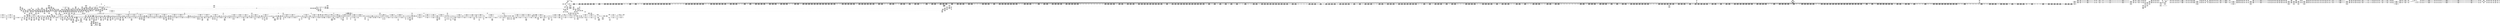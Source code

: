 digraph {
	CE0x5224340 [shape=record,shape=Mrecord,label="{CE0x5224340|i64*_getelementptr_inbounds_(_13_x_i64_,_13_x_i64_*___llvm_gcov_ctr126,_i64_0,_i64_0)|*Constant*|*SummSource*}"]
	CE0x5228f40 [shape=record,shape=Mrecord,label="{CE0x5228f40|2472:_%struct.cred*,_:_CRE_688,689_}"]
	CE0x5268490 [shape=record,shape=Mrecord,label="{CE0x5268490|task_sid:bb|*SummSink*}"]
	CE0x5266160 [shape=record,shape=Mrecord,label="{CE0x5266160|COLLAPSED:_GCMRE___llvm_gcov_ctr127_internal_global_11_x_i64_zeroinitializer:_elem_0:default:}"]
	CE0x5219b00 [shape=record,shape=Mrecord,label="{CE0x5219b00|current_sid:tmp11|security/selinux/hooks.c,218|*SummSink*}"]
	CE0x5269d40 [shape=record,shape=Mrecord,label="{CE0x5269d40|2472:_%struct.cred*,_:_CRE_32,40_|*MultipleSource*|Function::task_sid&Arg::task::|Function::current_has_perm&Arg::tsk::|Function::selinux_task_setpgid&Arg::p::|security/selinux/hooks.c,208}"]
	CE0x532d170 [shape=record,shape=Mrecord,label="{CE0x532d170|GLOBAL:__preempt_count|Global_var:__preempt_count}"]
	CE0x52481a0 [shape=record,shape=Mrecord,label="{CE0x52481a0|_call_void_mcount()_#3|*SummSource*}"]
	CE0x52ec4a0 [shape=record,shape=Mrecord,label="{CE0x52ec4a0|_call_void___preempt_count_sub(i32_1)_#10,_!dbg_!27715|include/linux/rcupdate.h,244}"]
	CE0x52f6a70 [shape=record,shape=Mrecord,label="{CE0x52f6a70|GLOBAL:__preempt_count_add|*Constant*|*SummSink*}"]
	CE0x52f7840 [shape=record,shape=Mrecord,label="{CE0x52f7840|_call_void_lock_acquire(%struct.lockdep_map*_%map,_i32_0,_i32_0,_i32_2,_i32_0,_%struct.lockdep_map*_null,_i64_ptrtoint_(i8*_blockaddress(_rcu_lock_acquire,_%__here)_to_i64))_#10,_!dbg_!27716|include/linux/rcupdate.h,418}"]
	CE0x528f4d0 [shape=record,shape=Mrecord,label="{CE0x528f4d0|2472:_%struct.cred*,_:_CRE_2918,2919_}"]
	CE0x52c1610 [shape=record,shape=Mrecord,label="{CE0x52c1610|i64*_getelementptr_inbounds_(_13_x_i64_,_13_x_i64_*___llvm_gcov_ctr126,_i64_0,_i64_12)|*Constant*|*SummSink*}"]
	CE0x5267cf0 [shape=record,shape=Mrecord,label="{CE0x5267cf0|task_sid:do.body|*SummSource*}"]
	CE0x52afcd0 [shape=record,shape=Mrecord,label="{CE0x52afcd0|task_sid:tmp16|security/selinux/hooks.c,208|*SummSink*}"]
	CE0x52f3920 [shape=record,shape=Mrecord,label="{CE0x52f3920|rcu_lock_acquire:indirectgoto|*SummSource*}"]
	CE0x524b6b0 [shape=record,shape=Mrecord,label="{CE0x524b6b0|i8*_getelementptr_inbounds_(_45_x_i8_,_45_x_i8_*_.str12,_i32_0,_i32_0)|*Constant*|*SummSource*}"]
	CE0x520abb0 [shape=record,shape=Mrecord,label="{CE0x520abb0|_call_void_mcount()_#3|*SummSink*}"]
	CE0x5202350 [shape=record,shape=Mrecord,label="{CE0x5202350|i32_(i32,_i32,_i16,_i32,_%struct.common_audit_data*)*_bitcast_(i32_(i32,_i32,_i16,_i32,_%struct.common_audit_data.495*)*_avc_has_perm_to_i32_(i32,_i32,_i16,_i32,_%struct.common_audit_data*)*)|*Constant*|*SummSink*}"]
	CE0x52fe800 [shape=record,shape=Mrecord,label="{CE0x52fe800|_call_void_lockdep_rcu_suspicious(i8*_getelementptr_inbounds_(_25_x_i8_,_25_x_i8_*_.str45,_i32_0,_i32_0),_i32_934,_i8*_getelementptr_inbounds_(_44_x_i8_,_44_x_i8_*_.str47,_i32_0,_i32_0))_#10,_!dbg_!27726|include/linux/rcupdate.h,933}"]
	CE0x52030b0 [shape=record,shape=Mrecord,label="{CE0x52030b0|%struct.common_audit_data*_null|*Constant*|*SummSink*}"]
	CE0x52aceb0 [shape=record,shape=Mrecord,label="{CE0x52aceb0|task_sid:tmp10|security/selinux/hooks.c,208|*SummSource*}"]
	CE0x52783f0 [shape=record,shape=Mrecord,label="{CE0x52783f0|2472:_%struct.cred*,_:_CRE_697,698_}"]
	CE0x5276af0 [shape=record,shape=Mrecord,label="{CE0x5276af0|task_sid:tmp19|security/selinux/hooks.c,208}"]
	CE0x5290b60 [shape=record,shape=Mrecord,label="{CE0x5290b60|2472:_%struct.cred*,_:_CRE_2937,2938_}"]
	CE0x52aa6a0 [shape=record,shape=Mrecord,label="{CE0x52aa6a0|2472:_%struct.cred*,_:_CRE_10568,10572_|*MultipleSource*|Function::task_sid&Arg::task::|Function::current_has_perm&Arg::tsk::|Function::selinux_task_setpgid&Arg::p::|security/selinux/hooks.c,208}"]
	CE0x52fe690 [shape=record,shape=Mrecord,label="{CE0x52fe690|rcu_read_unlock:tmp18|include/linux/rcupdate.h,933|*SummSink*}"]
	CE0x52a2630 [shape=record,shape=Mrecord,label="{CE0x52a2630|2472:_%struct.cred*,_:_CRE_6351,6352_}"]
	CE0x52c5ac0 [shape=record,shape=Mrecord,label="{CE0x52c5ac0|task_sid:call|security/selinux/hooks.c,208|*SummSource*}"]
	CE0x5206040 [shape=record,shape=Mrecord,label="{CE0x5206040|i64*_getelementptr_inbounds_(_2_x_i64_,_2_x_i64_*___llvm_gcov_ctr279,_i64_0,_i64_0)|*Constant*}"]
	CE0x52bba10 [shape=record,shape=Mrecord,label="{CE0x52bba10|rcu_read_unlock:tmp15|include/linux/rcupdate.h,933|*SummSource*}"]
	CE0x52a5280 [shape=record,shape=Mrecord,label="{CE0x52a5280|2472:_%struct.cred*,_:_CRE_6476,6480_|*MultipleSource*|Function::task_sid&Arg::task::|Function::current_has_perm&Arg::tsk::|Function::selinux_task_setpgid&Arg::p::|security/selinux/hooks.c,208}"]
	CE0x52aa430 [shape=record,shape=Mrecord,label="{CE0x52aa430|2472:_%struct.cred*,_:_CRE_10560,10568_|*MultipleSource*|Function::task_sid&Arg::task::|Function::current_has_perm&Arg::tsk::|Function::selinux_task_setpgid&Arg::p::|security/selinux/hooks.c,208}"]
	CE0x533f320 [shape=record,shape=Mrecord,label="{CE0x533f320|_call_void_mcount()_#3|*SummSource*}"]
	CE0x5249da0 [shape=record,shape=Mrecord,label="{CE0x5249da0|current_sid:tobool|security/selinux/hooks.c,218|*SummSink*}"]
	CE0x52ce2b0 [shape=record,shape=Mrecord,label="{CE0x52ce2b0|COLLAPSED:_GCMRE___llvm_gcov_ctr135_internal_global_4_x_i64_zeroinitializer:_elem_0:default:}"]
	CE0x52c7550 [shape=record,shape=Mrecord,label="{CE0x52c7550|task_sid:tmp8|security/selinux/hooks.c,208|*SummSink*}"]
	CE0x5272890 [shape=record,shape=Mrecord,label="{CE0x5272890|i8*_getelementptr_inbounds_(_25_x_i8_,_25_x_i8_*_.str45,_i32_0,_i32_0)|*Constant*|*SummSink*}"]
	CE0x521a7d0 [shape=record,shape=Mrecord,label="{CE0x521a7d0|current_sid:tmp3|*SummSink*}"]
	CE0x52ec770 [shape=record,shape=Mrecord,label="{CE0x52ec770|_call_void_mcount()_#3|*SummSink*}"]
	CE0x52ecce0 [shape=record,shape=Mrecord,label="{CE0x52ecce0|i64*_getelementptr_inbounds_(_4_x_i64_,_4_x_i64_*___llvm_gcov_ctr133,_i64_0,_i64_1)|*Constant*|*SummSink*}"]
	CE0x52a4210 [shape=record,shape=Mrecord,label="{CE0x52a4210|2472:_%struct.cred*,_:_CRE_6432,6436_|*MultipleSource*|Function::task_sid&Arg::task::|Function::current_has_perm&Arg::tsk::|Function::selinux_task_setpgid&Arg::p::|security/selinux/hooks.c,208}"]
	CE0x5327220 [shape=record,shape=Mrecord,label="{CE0x5327220|i64*_getelementptr_inbounds_(_4_x_i64_,_4_x_i64_*___llvm_gcov_ctr130,_i64_0,_i64_3)|*Constant*|*SummSource*}"]
	CE0x5211c70 [shape=record,shape=Mrecord,label="{CE0x5211c70|GLOBAL:get_current|*Constant*}"]
	CE0x51fb910 [shape=record,shape=Mrecord,label="{CE0x51fb910|current_has_perm:entry|*SummSource*}"]
	CE0x52e7fa0 [shape=record,shape=Mrecord,label="{CE0x52e7fa0|rcu_read_lock:tmp22|include/linux/rcupdate.h,884|*SummSource*}"]
	CE0x52f6ae0 [shape=record,shape=Mrecord,label="{CE0x52f6ae0|GLOBAL:__preempt_count_add|*Constant*|*SummSource*}"]
	CE0x5219020 [shape=record,shape=Mrecord,label="{CE0x5219020|selinux_task_setpgid:call|security/selinux/hooks.c,3574}"]
	CE0x52af8a0 [shape=record,shape=Mrecord,label="{CE0x52af8a0|task_sid:tmp17|security/selinux/hooks.c,208}"]
	CE0x528db40 [shape=record,shape=Mrecord,label="{CE0x528db40|2472:_%struct.cred*,_:_CRE_2888,2896_|*MultipleSource*|Function::task_sid&Arg::task::|Function::current_has_perm&Arg::tsk::|Function::selinux_task_setpgid&Arg::p::|security/selinux/hooks.c,208}"]
	CE0x526bf00 [shape=record,shape=Mrecord,label="{CE0x526bf00|2472:_%struct.cred*,_:_CRE_416,424_|*MultipleSource*|Function::task_sid&Arg::task::|Function::current_has_perm&Arg::tsk::|Function::selinux_task_setpgid&Arg::p::|security/selinux/hooks.c,208}"]
	CE0x51fb7f0 [shape=record,shape=Mrecord,label="{CE0x51fb7f0|selinux_task_setpgid:bb|*SummSource*}"]
	CE0x5230250 [shape=record,shape=Mrecord,label="{CE0x5230250|GLOBAL:current_sid.__warned|Global_var:current_sid.__warned|*SummSink*}"]
	CE0x52c6d20 [shape=record,shape=Mrecord,label="{CE0x52c6d20|task_sid:tmp7|security/selinux/hooks.c,208}"]
	CE0x5328c80 [shape=record,shape=Mrecord,label="{CE0x5328c80|rcu_lock_release:__here}"]
	CE0x5293160 [shape=record,shape=Mrecord,label="{CE0x5293160|2472:_%struct.cred*,_:_CRE_2969,2970_}"]
	CE0x5265bf0 [shape=record,shape=Mrecord,label="{CE0x5265bf0|2472:_%struct.cred*,_:_CRE_200,208_|*MultipleSource*|Function::task_sid&Arg::task::|Function::current_has_perm&Arg::tsk::|Function::selinux_task_setpgid&Arg::p::|security/selinux/hooks.c,208}"]
	CE0x5272180 [shape=record,shape=Mrecord,label="{CE0x5272180|rcu_read_lock:tmp18|include/linux/rcupdate.h,882|*SummSink*}"]
	CE0x52f4e90 [shape=record,shape=Mrecord,label="{CE0x52f4e90|rcu_read_unlock:tobool|include/linux/rcupdate.h,933}"]
	CE0x52ef8e0 [shape=record,shape=Mrecord,label="{CE0x52ef8e0|__rcu_read_lock:tmp6|include/linux/rcupdate.h,240}"]
	CE0x52fb3b0 [shape=record,shape=Mrecord,label="{CE0x52fb3b0|rcu_lock_release:tmp3|*SummSink*}"]
	CE0x52956c0 [shape=record,shape=Mrecord,label="{CE0x52956c0|2472:_%struct.cred*,_:_CRE_3080,3084_|*MultipleSource*|Function::task_sid&Arg::task::|Function::current_has_perm&Arg::tsk::|Function::selinux_task_setpgid&Arg::p::|security/selinux/hooks.c,208}"]
	CE0x529a2c0 [shape=record,shape=Mrecord,label="{CE0x529a2c0|2472:_%struct.cred*,_:_CRE_5976,5984_|*MultipleSource*|Function::task_sid&Arg::task::|Function::current_has_perm&Arg::tsk::|Function::selinux_task_setpgid&Arg::p::|security/selinux/hooks.c,208}"]
	CE0x53414b0 [shape=record,shape=Mrecord,label="{CE0x53414b0|__preempt_count_add:tmp6|./arch/x86/include/asm/preempt.h,73|*SummSink*}"]
	CE0x5261c70 [shape=record,shape=Mrecord,label="{CE0x5261c70|_call_void_mcount()_#3}"]
	CE0x52c4650 [shape=record,shape=Mrecord,label="{CE0x52c4650|get_current:bb|*SummSource*}"]
	CE0x52939b0 [shape=record,shape=Mrecord,label="{CE0x52939b0|2472:_%struct.cred*,_:_CRE_2976,2980_|*MultipleSource*|Function::task_sid&Arg::task::|Function::current_has_perm&Arg::tsk::|Function::selinux_task_setpgid&Arg::p::|security/selinux/hooks.c,208}"]
	CE0x52a2c20 [shape=record,shape=Mrecord,label="{CE0x52a2c20|2472:_%struct.cred*,_:_CRE_6356,6357_}"]
	CE0x528a4d0 [shape=record,shape=Mrecord,label="{CE0x528a4d0|2472:_%struct.cred*,_:_CRE_2720,2724_|*MultipleSource*|Function::task_sid&Arg::task::|Function::current_has_perm&Arg::tsk::|Function::selinux_task_setpgid&Arg::p::|security/selinux/hooks.c,208}"]
	CE0x52f7ed0 [shape=record,shape=Mrecord,label="{CE0x52f7ed0|__preempt_count_sub:sub|./arch/x86/include/asm/preempt.h,77}"]
	CE0x51f7d50 [shape=record,shape=Mrecord,label="{CE0x51f7d50|avc_has_perm:tsid|Function::avc_has_perm&Arg::tsid::|*SummSink*}"]
	CE0x5219780 [shape=record,shape=Mrecord,label="{CE0x5219780|current_sid:tmp11|security/selinux/hooks.c,218}"]
	CE0x52bded0 [shape=record,shape=Mrecord,label="{CE0x52bded0|task_sid:tmp20|security/selinux/hooks.c,208|*SummSink*}"]
	CE0x5284cc0 [shape=record,shape=Mrecord,label="{CE0x5284cc0|2472:_%struct.cred*,_:_CRE_2424,2472_|*MultipleSource*|Function::task_sid&Arg::task::|Function::current_has_perm&Arg::tsk::|Function::selinux_task_setpgid&Arg::p::|security/selinux/hooks.c,208}"]
	CE0x5222d40 [shape=record,shape=Mrecord,label="{CE0x5222d40|current_has_perm:perms|Function::current_has_perm&Arg::perms::}"]
	CE0x52aef00 [shape=record,shape=Mrecord,label="{CE0x52aef00|i64_7|*Constant*|*SummSource*}"]
	CE0x52c7860 [shape=record,shape=Mrecord,label="{CE0x52c7860|GLOBAL:task_sid.__warned|Global_var:task_sid.__warned}"]
	CE0x52337d0 [shape=record,shape=Mrecord,label="{CE0x52337d0|2472:_%struct.cred*,_:_CRE_560,568_|*MultipleSource*|Function::task_sid&Arg::task::|Function::current_has_perm&Arg::tsk::|Function::selinux_task_setpgid&Arg::p::|security/selinux/hooks.c,208}"]
	CE0x529a9e0 [shape=record,shape=Mrecord,label="{CE0x529a9e0|2472:_%struct.cred*,_:_CRE_6000,6008_|*MultipleSource*|Function::task_sid&Arg::task::|Function::current_has_perm&Arg::tsk::|Function::selinux_task_setpgid&Arg::p::|security/selinux/hooks.c,208}"]
	CE0x52d54e0 [shape=record,shape=Mrecord,label="{CE0x52d54e0|COLLAPSED:_GCMRE___llvm_gcov_ctr128_internal_global_4_x_i64_zeroinitializer:_elem_0:default:}"]
	CE0x52d3fa0 [shape=record,shape=Mrecord,label="{CE0x52d3fa0|GLOBAL:__preempt_count|Global_var:__preempt_count|*SummSource*}"]
	CE0x532e3e0 [shape=record,shape=Mrecord,label="{CE0x532e3e0|__preempt_count_add:do.end|*SummSource*}"]
	CE0x527d170 [shape=record,shape=Mrecord,label="{CE0x527d170|2472:_%struct.cred*,_:_CRE_1960,1968_|*MultipleSource*|Function::task_sid&Arg::task::|Function::current_has_perm&Arg::tsk::|Function::selinux_task_setpgid&Arg::p::|security/selinux/hooks.c,208}"]
	CE0x51f88e0 [shape=record,shape=Mrecord,label="{CE0x51f88e0|i64*_getelementptr_inbounds_(_11_x_i64_,_11_x_i64_*___llvm_gcov_ctr125,_i64_0,_i64_8)|*Constant*}"]
	CE0x52ab7b0 [shape=record,shape=Mrecord,label="{CE0x52ab7b0|2472:_%struct.cred*,_:_CRE_10608,10609_|*MultipleSource*|Function::task_sid&Arg::task::|Function::current_has_perm&Arg::tsk::|Function::selinux_task_setpgid&Arg::p::|security/selinux/hooks.c,208}"]
	CE0x520ff30 [shape=record,shape=Mrecord,label="{CE0x520ff30|task_sid:entry|*SummSink*}"]
	CE0x52f3a50 [shape=record,shape=Mrecord,label="{CE0x52f3a50|rcu_lock_acquire:indirectgoto|*SummSink*}"]
	CE0x5268340 [shape=record,shape=Mrecord,label="{CE0x5268340|task_sid:bb}"]
	CE0x529ff00 [shape=record,shape=Mrecord,label="{CE0x529ff00|2472:_%struct.cred*,_:_CRE_6318,6319_}"]
	CE0x5301860 [shape=record,shape=Mrecord,label="{CE0x5301860|rcu_read_unlock:tmp19|include/linux/rcupdate.h,933}"]
	CE0x5281880 [shape=record,shape=Mrecord,label="{CE0x5281880|2472:_%struct.cred*,_:_CRE_2248,2256_|*MultipleSource*|Function::task_sid&Arg::task::|Function::current_has_perm&Arg::tsk::|Function::selinux_task_setpgid&Arg::p::|security/selinux/hooks.c,208}"]
	CE0x522b820 [shape=record,shape=Mrecord,label="{CE0x522b820|rcu_read_unlock:land.lhs.true|*SummSource*}"]
	CE0x51fe020 [shape=record,shape=Mrecord,label="{CE0x51fe020|current_sid:tobool1|security/selinux/hooks.c,218|*SummSource*}"]
	CE0x5246c80 [shape=record,shape=Mrecord,label="{CE0x5246c80|rcu_read_lock:tmp4|include/linux/rcupdate.h,882}"]
	CE0x52aec50 [shape=record,shape=Mrecord,label="{CE0x52aec50|i64_6|*Constant*|*SummSink*}"]
	CE0x52f3690 [shape=record,shape=Mrecord,label="{CE0x52f3690|rcu_read_unlock:tmp|*SummSource*}"]
	CE0x528f010 [shape=record,shape=Mrecord,label="{CE0x528f010|2472:_%struct.cred*,_:_CRE_2914,2915_}"]
	CE0x52a6ca0 [shape=record,shape=Mrecord,label="{CE0x52a6ca0|2472:_%struct.cred*,_:_CRE_6552,6560_|*MultipleSource*|Function::task_sid&Arg::task::|Function::current_has_perm&Arg::tsk::|Function::selinux_task_setpgid&Arg::p::|security/selinux/hooks.c,208}"]
	CE0x52fa3f0 [shape=record,shape=Mrecord,label="{CE0x52fa3f0|__preempt_count_add:entry}"]
	CE0x52c07a0 [shape=record,shape=Mrecord,label="{CE0x52c07a0|task_sid:tmp26|security/selinux/hooks.c,208}"]
	CE0x527e440 [shape=record,shape=Mrecord,label="{CE0x527e440|2472:_%struct.cred*,_:_CRE_2036,2040_|*MultipleSource*|Function::task_sid&Arg::task::|Function::current_has_perm&Arg::tsk::|Function::selinux_task_setpgid&Arg::p::|security/selinux/hooks.c,208}"]
	CE0x52ccfb0 [shape=record,shape=Mrecord,label="{CE0x52ccfb0|__preempt_count_sub:tmp4|./arch/x86/include/asm/preempt.h,77|*SummSource*}"]
	CE0x5329660 [shape=record,shape=Mrecord,label="{CE0x5329660|_call_void___preempt_count_sub(i32_1)_#10,_!dbg_!27715|include/linux/rcupdate.h,244|*SummSink*}"]
	CE0x5279610 [shape=record,shape=Mrecord,label="{CE0x5279610|2472:_%struct.cred*,_:_CRE_744,760_|*MultipleSource*|Function::task_sid&Arg::task::|Function::current_has_perm&Arg::tsk::|Function::selinux_task_setpgid&Arg::p::|security/selinux/hooks.c,208}"]
	CE0x52c53a0 [shape=record,shape=Mrecord,label="{CE0x52c53a0|rcu_read_lock:tobool1|include/linux/rcupdate.h,882|*SummSink*}"]
	CE0x5231f10 [shape=record,shape=Mrecord,label="{CE0x5231f10|rcu_read_lock:tmp10|include/linux/rcupdate.h,882|*SummSink*}"]
	CE0x5259320 [shape=record,shape=Mrecord,label="{CE0x5259320|i64*_getelementptr_inbounds_(_2_x_i64_,_2_x_i64_*___llvm_gcov_ctr131,_i64_0,_i64_1)|*Constant*|*SummSource*}"]
	CE0x52ceef0 [shape=record,shape=Mrecord,label="{CE0x52ceef0|i64*_getelementptr_inbounds_(_4_x_i64_,_4_x_i64_*___llvm_gcov_ctr128,_i64_0,_i64_1)|*Constant*|*SummSink*}"]
	CE0x520a680 [shape=record,shape=Mrecord,label="{CE0x520a680|current_has_perm:tsk|Function::current_has_perm&Arg::tsk::|*SummSource*}"]
	CE0x526ab20 [shape=record,shape=Mrecord,label="{CE0x526ab20|rcu_read_unlock:call|include/linux/rcupdate.h,933|*SummSink*}"]
	CE0x5219120 [shape=record,shape=Mrecord,label="{CE0x5219120|i64*_getelementptr_inbounds_(_2_x_i64_,_2_x_i64_*___llvm_gcov_ctr279,_i64_0,_i64_0)|*Constant*|*SummSink*}"]
	CE0x52be2a0 [shape=record,shape=Mrecord,label="{CE0x52be2a0|task_sid:tmp21|security/selinux/hooks.c,208|*SummSink*}"]
	CE0x52146c0 [shape=record,shape=Mrecord,label="{CE0x52146c0|cred_sid:security|security/selinux/hooks.c,196|*SummSource*}"]
	CE0x524b5b0 [shape=record,shape=Mrecord,label="{CE0x524b5b0|i8*_getelementptr_inbounds_(_45_x_i8_,_45_x_i8_*_.str12,_i32_0,_i32_0)|*Constant*}"]
	CE0x52586a0 [shape=record,shape=Mrecord,label="{CE0x52586a0|task_sid:do.end|*SummSource*}"]
	CE0x52c7fd0 [shape=record,shape=Mrecord,label="{CE0x52c7fd0|task_sid:tobool1|security/selinux/hooks.c,208}"]
	CE0x52e8a90 [shape=record,shape=Mrecord,label="{CE0x52e8a90|cred_sid:bb|*SummSink*}"]
	CE0x529b5c0 [shape=record,shape=Mrecord,label="{CE0x529b5c0|2472:_%struct.cred*,_:_CRE_6168,6176_|*MultipleSource*|Function::task_sid&Arg::task::|Function::current_has_perm&Arg::tsk::|Function::selinux_task_setpgid&Arg::p::|security/selinux/hooks.c,208}"]
	CE0x53365b0 [shape=record,shape=Mrecord,label="{CE0x53365b0|i64*_getelementptr_inbounds_(_4_x_i64_,_4_x_i64_*___llvm_gcov_ctr129,_i64_0,_i64_0)|*Constant*|*SummSource*}"]
	CE0x522a350 [shape=record,shape=Mrecord,label="{CE0x522a350|cred_sid:tmp2|*SummSink*}"]
	CE0x527f250 [shape=record,shape=Mrecord,label="{CE0x527f250|2472:_%struct.cred*,_:_CRE_2064,2072_|*MultipleSource*|Function::task_sid&Arg::task::|Function::current_has_perm&Arg::tsk::|Function::selinux_task_setpgid&Arg::p::|security/selinux/hooks.c,208}"]
	CE0x52f30d0 [shape=record,shape=Mrecord,label="{CE0x52f30d0|_call_void_asm_sideeffect_,_memory_,_dirflag_,_fpsr_,_flags_()_#3,_!dbg_!27714,_!srcloc_!27715|include/linux/rcupdate.h,239}"]
	CE0x521c9c0 [shape=record,shape=Mrecord,label="{CE0x521c9c0|current_sid:tmp6|security/selinux/hooks.c,218|*SummSink*}"]
	CE0x526a9e0 [shape=record,shape=Mrecord,label="{CE0x526a9e0|_call_void_mcount()_#3|*SummSource*}"]
	CE0x521f160 [shape=record,shape=Mrecord,label="{CE0x521f160|current_sid:tmp4|security/selinux/hooks.c,218|*SummSource*}"]
	CE0x52e6c50 [shape=record,shape=Mrecord,label="{CE0x52e6c50|rcu_read_lock:tmp19|include/linux/rcupdate.h,882|*SummSource*}"]
	CE0x527da90 [shape=record,shape=Mrecord,label="{CE0x527da90|2472:_%struct.cred*,_:_CRE_1984,2016_|*MultipleSource*|Function::task_sid&Arg::task::|Function::current_has_perm&Arg::tsk::|Function::selinux_task_setpgid&Arg::p::|security/selinux/hooks.c,208}"]
	CE0x5225920 [shape=record,shape=Mrecord,label="{CE0x5225920|0:_i32,_4:_i32,_8:_i32,_12:_i32,_:_CMRE_4,8_|*MultipleSource*|security/selinux/hooks.c,218|security/selinux/hooks.c,218|security/selinux/hooks.c,220}"]
	CE0x5225e30 [shape=record,shape=Mrecord,label="{CE0x5225e30|current_sid:tmp2|*SummSink*}"]
	CE0x52d57a0 [shape=record,shape=Mrecord,label="{CE0x52d57a0|__rcu_read_unlock:do.end|*SummSink*}"]
	CE0x52fc180 [shape=record,shape=Mrecord,label="{CE0x52fc180|GLOBAL:rcu_read_unlock.__warned|Global_var:rcu_read_unlock.__warned|*SummSink*}"]
	CE0x5288ce0 [shape=record,shape=Mrecord,label="{CE0x5288ce0|2472:_%struct.cred*,_:_CRE_2648,2656_|*MultipleSource*|Function::task_sid&Arg::task::|Function::current_has_perm&Arg::tsk::|Function::selinux_task_setpgid&Arg::p::|security/selinux/hooks.c,208}"]
	CE0x52a1460 [shape=record,shape=Mrecord,label="{CE0x52a1460|2472:_%struct.cred*,_:_CRE_6336,6337_}"]
	CE0x52af650 [shape=record,shape=Mrecord,label="{CE0x52af650|task_sid:tmp16|security/selinux/hooks.c,208}"]
	CE0x52eb600 [shape=record,shape=Mrecord,label="{CE0x52eb600|rcu_read_unlock:tmp3}"]
	CE0x51fba10 [shape=record,shape=Mrecord,label="{CE0x51fba10|current_has_perm:entry|*SummSink*}"]
	CE0x533d680 [shape=record,shape=Mrecord,label="{CE0x533d680|__rcu_read_lock:tmp4|include/linux/rcupdate.h,239|*SummSource*}"]
	CE0x52d7390 [shape=record,shape=Mrecord,label="{CE0x52d7390|i64*_getelementptr_inbounds_(_4_x_i64_,_4_x_i64_*___llvm_gcov_ctr134,_i64_0,_i64_2)|*Constant*|*SummSink*}"]
	CE0x52d4290 [shape=record,shape=Mrecord,label="{CE0x52d4290|rcu_lock_release:__here|*SummSink*}"]
	CE0x52d6310 [shape=record,shape=Mrecord,label="{CE0x52d6310|__preempt_count_add:tmp3|*SummSink*}"]
	CE0x5244b60 [shape=record,shape=Mrecord,label="{CE0x5244b60|current_sid:security|security/selinux/hooks.c,218|*SummSource*}"]
	CE0x5301940 [shape=record,shape=Mrecord,label="{CE0x5301940|rcu_read_unlock:tmp19|include/linux/rcupdate.h,933|*SummSink*}"]
	CE0x529f320 [shape=record,shape=Mrecord,label="{CE0x529f320|2472:_%struct.cred*,_:_CRE_6308,6309_}"]
	CE0x5373f60 [shape=record,shape=Mrecord,label="{CE0x5373f60|__preempt_count_sub:bb|*SummSink*}"]
	CE0x51ffab0 [shape=record,shape=Mrecord,label="{CE0x51ffab0|get_current:tmp2|*SummSource*}"]
	CE0x53411f0 [shape=record,shape=Mrecord,label="{CE0x53411f0|i64*_getelementptr_inbounds_(_4_x_i64_,_4_x_i64_*___llvm_gcov_ctr134,_i64_0,_i64_3)|*Constant*|*SummSink*}"]
	CE0x52616a0 [shape=record,shape=Mrecord,label="{CE0x52616a0|i64*_getelementptr_inbounds_(_13_x_i64_,_13_x_i64_*___llvm_gcov_ctr126,_i64_0,_i64_1)|*Constant*}"]
	CE0x52ebb10 [shape=record,shape=Mrecord,label="{CE0x52ebb10|rcu_lock_release:tmp3}"]
	CE0x52665b0 [shape=record,shape=Mrecord,label="{CE0x52665b0|rcu_read_unlock:tmp5|include/linux/rcupdate.h,933|*SummSource*}"]
	CE0x5298870 [shape=record,shape=Mrecord,label="{CE0x5298870|2472:_%struct.cred*,_:_CRE_5888,5896_|*MultipleSource*|Function::task_sid&Arg::task::|Function::current_has_perm&Arg::tsk::|Function::selinux_task_setpgid&Arg::p::|security/selinux/hooks.c,208}"]
	CE0x52280d0 [shape=record,shape=Mrecord,label="{CE0x52280d0|GLOBAL:__rcu_read_lock|*Constant*}"]
	CE0x5220300 [shape=record,shape=Mrecord,label="{CE0x5220300|selinux_task_setpgid:call|security/selinux/hooks.c,3574|*SummSource*}"]
	CE0x5227d00 [shape=record,shape=Mrecord,label="{CE0x5227d00|i64*_getelementptr_inbounds_(_11_x_i64_,_11_x_i64_*___llvm_gcov_ctr125,_i64_0,_i64_0)|*Constant*}"]
	CE0x52a04f0 [shape=record,shape=Mrecord,label="{CE0x52a04f0|2472:_%struct.cred*,_:_CRE_6323,6324_}"]
	CE0x52a4b90 [shape=record,shape=Mrecord,label="{CE0x52a4b90|2472:_%struct.cred*,_:_CRE_6464,6472_|*MultipleSource*|Function::task_sid&Arg::task::|Function::current_has_perm&Arg::tsk::|Function::selinux_task_setpgid&Arg::p::|security/selinux/hooks.c,208}"]
	CE0x52f92c0 [shape=record,shape=Mrecord,label="{CE0x52f92c0|_call_void___preempt_count_add(i32_1)_#10,_!dbg_!27711|include/linux/rcupdate.h,239|*SummSink*}"]
	CE0x5305460 [shape=record,shape=Mrecord,label="{CE0x5305460|__rcu_read_unlock:entry|*SummSource*}"]
	CE0x53315a0 [shape=record,shape=Mrecord,label="{CE0x53315a0|i64*_getelementptr_inbounds_(_4_x_i64_,_4_x_i64_*___llvm_gcov_ctr129,_i64_0,_i64_1)|*Constant*|*SummSink*}"]
	CE0x5351460 [shape=record,shape=Mrecord,label="{CE0x5351460|i64*_getelementptr_inbounds_(_4_x_i64_,_4_x_i64_*___llvm_gcov_ctr134,_i64_0,_i64_2)|*Constant*}"]
	CE0x51f9400 [shape=record,shape=Mrecord,label="{CE0x51f9400|i64*_getelementptr_inbounds_(_2_x_i64_,_2_x_i64_*___llvm_gcov_ctr136,_i64_0,_i64_0)|*Constant*}"]
	CE0x529e610 [shape=record,shape=Mrecord,label="{CE0x529e610|2472:_%struct.cred*,_:_CRE_6297,6298_}"]
	CE0x526f3c0 [shape=record,shape=Mrecord,label="{CE0x526f3c0|i64*_getelementptr_inbounds_(_11_x_i64_,_11_x_i64_*___llvm_gcov_ctr127,_i64_0,_i64_8)|*Constant*|*SummSource*}"]
	CE0x52933c0 [shape=record,shape=Mrecord,label="{CE0x52933c0|2472:_%struct.cred*,_:_CRE_2971,2972_}"]
	CE0x52d7b20 [shape=record,shape=Mrecord,label="{CE0x52d7b20|GLOBAL:lock_release|*Constant*}"]
	CE0x52c7e70 [shape=record,shape=Mrecord,label="{CE0x52c7e70|task_sid:tmp9|security/selinux/hooks.c,208|*SummSource*}"]
	CE0x52a9990 [shape=record,shape=Mrecord,label="{CE0x52a9990|2472:_%struct.cred*,_:_CRE_10528,10536_|*MultipleSource*|Function::task_sid&Arg::task::|Function::current_has_perm&Arg::tsk::|Function::selinux_task_setpgid&Arg::p::|security/selinux/hooks.c,208}"]
	CE0x5284570 [shape=record,shape=Mrecord,label="{CE0x5284570|2472:_%struct.cred*,_:_CRE_2400,2408_|*MultipleSource*|Function::task_sid&Arg::task::|Function::current_has_perm&Arg::tsk::|Function::selinux_task_setpgid&Arg::p::|security/selinux/hooks.c,208}"]
	CE0x52a7f70 [shape=record,shape=Mrecord,label="{CE0x52a7f70|2472:_%struct.cred*,_:_CRE_6624,6632_|*MultipleSource*|Function::task_sid&Arg::task::|Function::current_has_perm&Arg::tsk::|Function::selinux_task_setpgid&Arg::p::|security/selinux/hooks.c,208}"]
	CE0x5285ad0 [shape=record,shape=Mrecord,label="{CE0x5285ad0|2472:_%struct.cred*,_:_CRE_2512,2520_|*MultipleSource*|Function::task_sid&Arg::task::|Function::current_has_perm&Arg::tsk::|Function::selinux_task_setpgid&Arg::p::|security/selinux/hooks.c,208}"]
	CE0x5329f70 [shape=record,shape=Mrecord,label="{CE0x5329f70|__preempt_count_add:bb}"]
	CE0x527b720 [shape=record,shape=Mrecord,label="{CE0x527b720|2472:_%struct.cred*,_:_CRE_1872,1880_|*MultipleSource*|Function::task_sid&Arg::task::|Function::current_has_perm&Arg::tsk::|Function::selinux_task_setpgid&Arg::p::|security/selinux/hooks.c,208}"]
	CE0x521a360 [shape=record,shape=Mrecord,label="{CE0x521a360|selinux_task_setpgid:tmp2|*SummSource*}"]
	CE0x5336ca0 [shape=record,shape=Mrecord,label="{CE0x5336ca0|__preempt_count_add:tmp4|./arch/x86/include/asm/preempt.h,72}"]
	CE0x52a5bd0 [shape=record,shape=Mrecord,label="{CE0x52a5bd0|2472:_%struct.cred*,_:_CRE_6496,6504_|*MultipleSource*|Function::task_sid&Arg::task::|Function::current_has_perm&Arg::tsk::|Function::selinux_task_setpgid&Arg::p::|security/selinux/hooks.c,208}"]
	CE0x52acfe0 [shape=record,shape=Mrecord,label="{CE0x52acfe0|task_sid:tmp10|security/selinux/hooks.c,208|*SummSink*}"]
	CE0x520b210 [shape=record,shape=Mrecord,label="{CE0x520b210|i64_0|*Constant*|*SummSink*}"]
	CE0x51fde90 [shape=record,shape=Mrecord,label="{CE0x51fde90|current_sid:tmp8|security/selinux/hooks.c,218|*SummSink*}"]
	CE0x5208a10 [shape=record,shape=Mrecord,label="{CE0x5208a10|_ret_i32_%tmp24,_!dbg_!27742|security/selinux/hooks.c,220|*SummSink*}"]
	CE0x527bbe0 [shape=record,shape=Mrecord,label="{CE0x527bbe0|2472:_%struct.cred*,_:_CRE_1888,1896_|*MultipleSource*|Function::task_sid&Arg::task::|Function::current_has_perm&Arg::tsk::|Function::selinux_task_setpgid&Arg::p::|security/selinux/hooks.c,208}"]
	CE0x521cad0 [shape=record,shape=Mrecord,label="{CE0x521cad0|selinux_task_setpgid:entry|*SummSource*}"]
	CE0x52e78a0 [shape=record,shape=Mrecord,label="{CE0x52e78a0|rcu_read_lock:tmp21|include/linux/rcupdate.h,884|*SummSource*}"]
	CE0x52f5900 [shape=record,shape=Mrecord,label="{CE0x52f5900|__preempt_count_add:val|Function::__preempt_count_add&Arg::val::|*SummSink*}"]
	CE0x5354780 [shape=record,shape=Mrecord,label="{CE0x5354780|__preempt_count_add:tmp4|./arch/x86/include/asm/preempt.h,72|*SummSink*}"]
	CE0x5293f60 [shape=record,shape=Mrecord,label="{CE0x5293f60|2472:_%struct.cred*,_:_CRE_2992,3000_|*MultipleSource*|Function::task_sid&Arg::task::|Function::current_has_perm&Arg::tsk::|Function::selinux_task_setpgid&Arg::p::|security/selinux/hooks.c,208}"]
	CE0x520e2b0 [shape=record,shape=Mrecord,label="{CE0x520e2b0|_ret_i32_%call,_!dbg_!27714|security/selinux/hooks.c,3574|*SummSource*}"]
	CE0x52ba750 [shape=record,shape=Mrecord,label="{CE0x52ba750|rcu_read_unlock:tmp10|include/linux/rcupdate.h,933}"]
	CE0x53282b0 [shape=record,shape=Mrecord,label="{CE0x53282b0|i8*_undef|*Constant*|*SummSource*}"]
	CE0x52970b0 [shape=record,shape=Mrecord,label="{CE0x52970b0|2472:_%struct.cred*,_:_CRE_3144,3148_|*MultipleSource*|Function::task_sid&Arg::task::|Function::current_has_perm&Arg::tsk::|Function::selinux_task_setpgid&Arg::p::|security/selinux/hooks.c,208}"]
	CE0x521f4f0 [shape=record,shape=Mrecord,label="{CE0x521f4f0|current_sid:tmp1|*SummSource*}"]
	CE0x521f410 [shape=record,shape=Mrecord,label="{CE0x521f410|i64_1|*Constant*}"]
	CE0x52ae220 [shape=record,shape=Mrecord,label="{CE0x52ae220|task_sid:tobool4|security/selinux/hooks.c,208|*SummSource*}"]
	CE0x52c1e30 [shape=record,shape=Mrecord,label="{CE0x52c1e30|GLOBAL:cred_sid|*Constant*}"]
	CE0x52f80c0 [shape=record,shape=Mrecord,label="{CE0x52f80c0|__preempt_count_sub:sub|./arch/x86/include/asm/preempt.h,77|*SummSource*}"]
	CE0x5211e90 [shape=record,shape=Mrecord,label="{CE0x5211e90|current_has_perm:tmp2|*SummSource*}"]
	CE0x5205490 [shape=record,shape=Mrecord,label="{CE0x5205490|i1_true|*Constant*|*SummSink*}"]
	CE0x526f6b0 [shape=record,shape=Mrecord,label="{CE0x526f6b0|i64*_getelementptr_inbounds_(_11_x_i64_,_11_x_i64_*___llvm_gcov_ctr127,_i64_0,_i64_8)|*Constant*|*SummSink*}"]
	CE0x52ad2d0 [shape=record,shape=Mrecord,label="{CE0x52ad2d0|task_sid:tmp12|security/selinux/hooks.c,208}"]
	CE0x52e5a20 [shape=record,shape=Mrecord,label="{CE0x52e5a20|rcu_read_lock:do.body}"]
	CE0x52d5cc0 [shape=record,shape=Mrecord,label="{CE0x52d5cc0|__rcu_read_unlock:tmp}"]
	CE0x5302b70 [shape=record,shape=Mrecord,label="{CE0x5302b70|rcu_read_unlock:tmp22|include/linux/rcupdate.h,935}"]
	CE0x5353550 [shape=record,shape=Mrecord,label="{CE0x5353550|_call_void_mcount()_#3|*SummSink*}"]
	CE0x51ffe50 [shape=record,shape=Mrecord,label="{CE0x51ffe50|current_sid:land.lhs.true2}"]
	CE0x533add0 [shape=record,shape=Mrecord,label="{CE0x533add0|__rcu_read_unlock:tmp1}"]
	CE0x529a780 [shape=record,shape=Mrecord,label="{CE0x529a780|2472:_%struct.cred*,_:_CRE_5992,6000_|*MultipleSource*|Function::task_sid&Arg::task::|Function::current_has_perm&Arg::tsk::|Function::selinux_task_setpgid&Arg::p::|security/selinux/hooks.c,208}"]
	CE0x52ec700 [shape=record,shape=Mrecord,label="{CE0x52ec700|_call_void_mcount()_#3|*SummSource*}"]
	CE0x52fa710 [shape=record,shape=Mrecord,label="{CE0x52fa710|rcu_read_unlock:bb|*SummSource*}"]
	CE0x52ce240 [shape=record,shape=Mrecord,label="{CE0x52ce240|__preempt_count_sub:tmp}"]
	CE0x52d6ed0 [shape=record,shape=Mrecord,label="{CE0x52d6ed0|__rcu_read_unlock:tmp1|*SummSink*}"]
	CE0x5215d30 [shape=record,shape=Mrecord,label="{CE0x5215d30|current_sid:cred|security/selinux/hooks.c,218|*SummSource*}"]
	CE0x522e410 [shape=record,shape=Mrecord,label="{CE0x522e410|get_current:tmp1|*SummSink*}"]
	CE0x53386e0 [shape=record,shape=Mrecord,label="{CE0x53386e0|i64_ptrtoint_(i8*_blockaddress(_rcu_lock_release,_%__here)_to_i64)|*Constant*|*SummSink*}"]
	CE0x52bb2c0 [shape=record,shape=Mrecord,label="{CE0x52bb2c0|rcu_read_unlock:tobool1|include/linux/rcupdate.h,933|*SummSink*}"]
	CE0x52d6160 [shape=record,shape=Mrecord,label="{CE0x52d6160|_call_void_asm_sideeffect_,_memory_,_dirflag_,_fpsr_,_flags_()_#3,_!dbg_!27711,_!srcloc_!27714|include/linux/rcupdate.h,244}"]
	CE0x52f0460 [shape=record,shape=Mrecord,label="{CE0x52f0460|i64*_getelementptr_inbounds_(_11_x_i64_,_11_x_i64_*___llvm_gcov_ctr132,_i64_0,_i64_1)|*Constant*|*SummSink*}"]
	CE0x528e6f0 [shape=record,shape=Mrecord,label="{CE0x528e6f0|2472:_%struct.cred*,_:_CRE_2906,2907_}"]
	CE0x52a0e70 [shape=record,shape=Mrecord,label="{CE0x52a0e70|2472:_%struct.cred*,_:_CRE_6331,6332_}"]
	CE0x52e57b0 [shape=record,shape=Mrecord,label="{CE0x52e57b0|rcu_read_lock:tobool1|include/linux/rcupdate.h,882}"]
	CE0x53566c0 [shape=record,shape=Mrecord,label="{CE0x53566c0|__preempt_count_add:tmp5|./arch/x86/include/asm/preempt.h,72|*SummSink*}"]
	CE0x528ff80 [shape=record,shape=Mrecord,label="{CE0x528ff80|2472:_%struct.cred*,_:_CRE_2927,2928_}"]
	CE0x52456b0 [shape=record,shape=Mrecord,label="{CE0x52456b0|current_sid:tmp23|security/selinux/hooks.c,218|*SummSink*}"]
	CE0x5271290 [shape=record,shape=Mrecord,label="{CE0x5271290|i64*_getelementptr_inbounds_(_11_x_i64_,_11_x_i64_*___llvm_gcov_ctr127,_i64_0,_i64_9)|*Constant*}"]
	CE0x5201e00 [shape=record,shape=Mrecord,label="{CE0x5201e00|2472:_%struct.cred*,_:_CRE_696,697_}"]
	CE0x528fe50 [shape=record,shape=Mrecord,label="{CE0x528fe50|2472:_%struct.cred*,_:_CRE_2926,2927_}"]
	CE0x5274b60 [shape=record,shape=Mrecord,label="{CE0x5274b60|__rcu_read_lock:tmp4|include/linux/rcupdate.h,239|*SummSink*}"]
	CE0x52826c0 [shape=record,shape=Mrecord,label="{CE0x52826c0|2472:_%struct.cred*,_:_CRE_2296,2304_|*MultipleSource*|Function::task_sid&Arg::task::|Function::current_has_perm&Arg::tsk::|Function::selinux_task_setpgid&Arg::p::|security/selinux/hooks.c,208}"]
	CE0x5262020 [shape=record,shape=Mrecord,label="{CE0x5262020|2472:_%struct.cred*,_:_CRE_288,296_|*MultipleSource*|Function::task_sid&Arg::task::|Function::current_has_perm&Arg::tsk::|Function::selinux_task_setpgid&Arg::p::|security/selinux/hooks.c,208}"]
	CE0x522e6f0 [shape=record,shape=Mrecord,label="{CE0x522e6f0|current_sid:sid|security/selinux/hooks.c,220}"]
	CE0x52c9cf0 [shape=record,shape=Mrecord,label="{CE0x52c9cf0|rcu_lock_release:bb|*SummSource*}"]
	CE0x5262460 [shape=record,shape=Mrecord,label="{CE0x5262460|2472:_%struct.cred*,_:_CRE_304,312_|*MultipleSource*|Function::task_sid&Arg::task::|Function::current_has_perm&Arg::tsk::|Function::selinux_task_setpgid&Arg::p::|security/selinux/hooks.c,208}"]
	CE0x5329710 [shape=record,shape=Mrecord,label="{CE0x5329710|i64*_getelementptr_inbounds_(_4_x_i64_,_4_x_i64_*___llvm_gcov_ctr133,_i64_0,_i64_0)|*Constant*}"]
	CE0x534a670 [shape=record,shape=Mrecord,label="{CE0x534a670|__preempt_count_sub:tmp2|*SummSource*}"]
	CE0x526a150 [shape=record,shape=Mrecord,label="{CE0x526a150|i64*_getelementptr_inbounds_(_4_x_i64_,_4_x_i64_*___llvm_gcov_ctr128,_i64_0,_i64_1)|*Constant*|*SummSource*}"]
	CE0x5207880 [shape=record,shape=Mrecord,label="{CE0x5207880|GLOBAL:current_sid.__warned|Global_var:current_sid.__warned}"]
	CE0x52898c0 [shape=record,shape=Mrecord,label="{CE0x52898c0|2472:_%struct.cred*,_:_CRE_2688,2692_|*MultipleSource*|Function::task_sid&Arg::task::|Function::current_has_perm&Arg::tsk::|Function::selinux_task_setpgid&Arg::p::|security/selinux/hooks.c,208}"]
	CE0x52e4d20 [shape=record,shape=Mrecord,label="{CE0x52e4d20|_call_void_rcu_lock_acquire(%struct.lockdep_map*_rcu_lock_map)_#10,_!dbg_!27711|include/linux/rcupdate.h,881}"]
	CE0x52b7a10 [shape=record,shape=Mrecord,label="{CE0x52b7a10|i64_2|*Constant*}"]
	CE0x52f5c30 [shape=record,shape=Mrecord,label="{CE0x52f5c30|_ret_void,_!dbg_!27719|./arch/x86/include/asm/preempt.h,73|*SummSource*}"]
	CE0x51fddf0 [shape=record,shape=Mrecord,label="{CE0x51fddf0|get_current:tmp}"]
	CE0x5279ad0 [shape=record,shape=Mrecord,label="{CE0x5279ad0|2472:_%struct.cred*,_:_CRE_768,772_|*MultipleSource*|Function::task_sid&Arg::task::|Function::current_has_perm&Arg::tsk::|Function::selinux_task_setpgid&Arg::p::|security/selinux/hooks.c,208}"]
	CE0x52238a0 [shape=record,shape=Mrecord,label="{CE0x52238a0|i64*_getelementptr_inbounds_(_2_x_i64_,_2_x_i64_*___llvm_gcov_ctr279,_i64_0,_i64_0)|*Constant*|*SummSource*}"]
	CE0x520f6f0 [shape=record,shape=Mrecord,label="{CE0x520f6f0|GLOBAL:task_sid|*Constant*}"]
	CE0x522fae0 [shape=record,shape=Mrecord,label="{CE0x522fae0|task_sid:do.body5|*SummSource*}"]
	CE0x52e3b40 [shape=record,shape=Mrecord,label="{CE0x52e3b40|rcu_read_lock:tmp15|include/linux/rcupdate.h,882|*SummSource*}"]
	CE0x520d9b0 [shape=record,shape=Mrecord,label="{CE0x520d9b0|i64*_getelementptr_inbounds_(_11_x_i64_,_11_x_i64_*___llvm_gcov_ctr125,_i64_0,_i64_1)|*Constant*|*SummSource*}"]
	CE0x52e4160 [shape=record,shape=Mrecord,label="{CE0x52e4160|rcu_read_lock:tmp16|include/linux/rcupdate.h,882|*SummSink*}"]
	CE0x52a5970 [shape=record,shape=Mrecord,label="{CE0x52a5970|2472:_%struct.cred*,_:_CRE_6488,6492_|*MultipleSource*|Function::task_sid&Arg::task::|Function::current_has_perm&Arg::tsk::|Function::selinux_task_setpgid&Arg::p::|security/selinux/hooks.c,208}"]
	CE0x52488f0 [shape=record,shape=Mrecord,label="{CE0x52488f0|GLOBAL:current_task|Global_var:current_task}"]
	CE0x5356540 [shape=record,shape=Mrecord,label="{CE0x5356540|__preempt_count_add:tmp5|./arch/x86/include/asm/preempt.h,72|*SummSource*}"]
	CE0x52319a0 [shape=record,shape=Mrecord,label="{CE0x52319a0|rcu_read_lock:tmp9|include/linux/rcupdate.h,882|*SummSource*}"]
	CE0x527ed90 [shape=record,shape=Mrecord,label="{CE0x527ed90|2472:_%struct.cred*,_:_CRE_2052,2056_|*MultipleSource*|Function::task_sid&Arg::task::|Function::current_has_perm&Arg::tsk::|Function::selinux_task_setpgid&Arg::p::|security/selinux/hooks.c,208}"]
	CE0x5340e30 [shape=record,shape=Mrecord,label="{CE0x5340e30|i64*_getelementptr_inbounds_(_4_x_i64_,_4_x_i64_*___llvm_gcov_ctr134,_i64_0,_i64_3)|*Constant*}"]
	CE0x5256570 [shape=record,shape=Mrecord,label="{CE0x5256570|rcu_read_lock:bb|*SummSink*}"]
	CE0x52baf50 [shape=record,shape=Mrecord,label="{CE0x52baf50|cred_sid:tmp5|security/selinux/hooks.c,196|*SummSource*}"]
	CE0x528f270 [shape=record,shape=Mrecord,label="{CE0x528f270|2472:_%struct.cred*,_:_CRE_2916,2917_}"]
	CE0x52c7a20 [shape=record,shape=Mrecord,label="{CE0x52c7a20|GLOBAL:task_sid.__warned|Global_var:task_sid.__warned|*SummSource*}"]
	CE0x5263470 [shape=record,shape=Mrecord,label="{CE0x5263470|task_sid:real_cred|security/selinux/hooks.c,208|*SummSink*}"]
	CE0x521f480 [shape=record,shape=Mrecord,label="{CE0x521f480|current_sid:tmp1}"]
	CE0x524af00 [shape=record,shape=Mrecord,label="{CE0x524af00|i32_218|*Constant*|*SummSource*}"]
	CE0x52ea2e0 [shape=record,shape=Mrecord,label="{CE0x52ea2e0|cred_sid:tmp6|security/selinux/hooks.c,197|*SummSink*}"]
	CE0x52789a0 [shape=record,shape=Mrecord,label="{CE0x52789a0|2472:_%struct.cred*,_:_CRE_702,703_}"]
	CE0x521bc30 [shape=record,shape=Mrecord,label="{CE0x521bc30|current_sid:tmp13|security/selinux/hooks.c,218|*SummSource*}"]
	CE0x528bec0 [shape=record,shape=Mrecord,label="{CE0x528bec0|2472:_%struct.cred*,_:_CRE_2800,2808_|*MultipleSource*|Function::task_sid&Arg::task::|Function::current_has_perm&Arg::tsk::|Function::selinux_task_setpgid&Arg::p::|security/selinux/hooks.c,208}"]
	CE0x521f820 [shape=record,shape=Mrecord,label="{CE0x521f820|selinux_task_setpgid:tmp3}"]
	CE0x5302580 [shape=record,shape=Mrecord,label="{CE0x5302580|rcu_read_unlock:tmp21|include/linux/rcupdate.h,935|*SummSource*}"]
	CE0x52d3c10 [shape=record,shape=Mrecord,label="{CE0x52d3c10|__preempt_count_sub:entry}"]
	CE0x524a2b0 [shape=record,shape=Mrecord,label="{CE0x524a2b0|current_sid:tmp7|security/selinux/hooks.c,218}"]
	CE0x5279f90 [shape=record,shape=Mrecord,label="{CE0x5279f90|2472:_%struct.cred*,_:_CRE_776,780_|*MultipleSource*|Function::task_sid&Arg::task::|Function::current_has_perm&Arg::tsk::|Function::selinux_task_setpgid&Arg::p::|security/selinux/hooks.c,208}"]
	CE0x5298150 [shape=record,shape=Mrecord,label="{CE0x5298150|2472:_%struct.cred*,_:_CRE_5864,5872_|*MultipleSource*|Function::task_sid&Arg::task::|Function::current_has_perm&Arg::tsk::|Function::selinux_task_setpgid&Arg::p::|security/selinux/hooks.c,208}"]
	CE0x5268a50 [shape=record,shape=Mrecord,label="{CE0x5268a50|rcu_read_lock:tmp6|include/linux/rcupdate.h,882}"]
	CE0x528a010 [shape=record,shape=Mrecord,label="{CE0x528a010|2472:_%struct.cred*,_:_CRE_2704,2712_|*MultipleSource*|Function::task_sid&Arg::task::|Function::current_has_perm&Arg::tsk::|Function::selinux_task_setpgid&Arg::p::|security/selinux/hooks.c,208}"]
	CE0x5332870 [shape=record,shape=Mrecord,label="{CE0x5332870|__preempt_count_add:do.body}"]
	CE0x527dcf0 [shape=record,shape=Mrecord,label="{CE0x527dcf0|2472:_%struct.cred*,_:_CRE_2016,2020_|*MultipleSource*|Function::task_sid&Arg::task::|Function::current_has_perm&Arg::tsk::|Function::selinux_task_setpgid&Arg::p::|security/selinux/hooks.c,208}"]
	CE0x52e4ae0 [shape=record,shape=Mrecord,label="{CE0x52e4ae0|__rcu_read_lock:entry|*SummSource*}"]
	CE0x52bfce0 [shape=record,shape=Mrecord,label="{CE0x52bfce0|i64*_getelementptr_inbounds_(_13_x_i64_,_13_x_i64_*___llvm_gcov_ctr126,_i64_0,_i64_9)|*Constant*|*SummSource*}"]
	CE0x5258f00 [shape=record,shape=Mrecord,label="{CE0x5258f00|_ret_void,_!dbg_!27735|include/linux/rcupdate.h,884}"]
	CE0x52ec370 [shape=record,shape=Mrecord,label="{CE0x52ec370|_call_void_asm_sideeffect_,_memory_,_dirflag_,_fpsr_,_flags_()_#3,_!dbg_!27711,_!srcloc_!27714|include/linux/rcupdate.h,244|*SummSink*}"]
	CE0x5353e00 [shape=record,shape=Mrecord,label="{CE0x5353e00|i64*_getelementptr_inbounds_(_4_x_i64_,_4_x_i64_*___llvm_gcov_ctr135,_i64_0,_i64_1)|*Constant*|*SummSource*}"]
	CE0x52469e0 [shape=record,shape=Mrecord,label="{CE0x52469e0|rcu_read_lock:call3|include/linux/rcupdate.h,882|*SummSink*}"]
	CE0x5246df0 [shape=record,shape=Mrecord,label="{CE0x5246df0|i64_0|*Constant*}"]
	CE0x5225500 [shape=record,shape=Mrecord,label="{CE0x5225500|_call_void_lockdep_rcu_suspicious(i8*_getelementptr_inbounds_(_25_x_i8_,_25_x_i8_*_.str3,_i32_0,_i32_0),_i32_218,_i8*_getelementptr_inbounds_(_45_x_i8_,_45_x_i8_*_.str12,_i32_0,_i32_0))_#10,_!dbg_!27727|security/selinux/hooks.c,218|*SummSink*}"]
	CE0x52c6c10 [shape=record,shape=Mrecord,label="{CE0x52c6c10|task_sid:tmp6|security/selinux/hooks.c,208|*SummSink*}"]
	CE0x5327cf0 [shape=record,shape=Mrecord,label="{CE0x5327cf0|rcu_lock_acquire:tmp7}"]
	CE0x5227b70 [shape=record,shape=Mrecord,label="{CE0x5227b70|current_sid:do.end|*SummSource*}"]
	CE0x5261b70 [shape=record,shape=Mrecord,label="{CE0x5261b70|cred_sid:tmp3|*SummSink*}"]
	CE0x52d0ab0 [shape=record,shape=Mrecord,label="{CE0x52d0ab0|rcu_lock_acquire:__here|*SummSource*}"]
	CE0x52ef0e0 [shape=record,shape=Mrecord,label="{CE0x52ef0e0|i64*_getelementptr_inbounds_(_4_x_i64_,_4_x_i64_*___llvm_gcov_ctr128,_i64_0,_i64_3)|*Constant*|*SummSink*}"]
	CE0x52ce940 [shape=record,shape=Mrecord,label="{CE0x52ce940|rcu_lock_acquire:tmp4|include/linux/rcupdate.h,418}"]
	CE0x5277cb0 [shape=record,shape=Mrecord,label="{CE0x5277cb0|i32_208|*Constant*|*SummSink*}"]
	CE0x52b6640 [shape=record,shape=Mrecord,label="{CE0x52b6640|i64*_getelementptr_inbounds_(_4_x_i64_,_4_x_i64_*___llvm_gcov_ctr130,_i64_0,_i64_1)|*Constant*|*SummSource*}"]
	CE0x52644f0 [shape=record,shape=Mrecord,label="{CE0x52644f0|2472:_%struct.cred*,_:_CRE_0,8_|*MultipleSource*|Function::task_sid&Arg::task::|Function::current_has_perm&Arg::tsk::|Function::selinux_task_setpgid&Arg::p::|security/selinux/hooks.c,208}"]
	CE0x52870d0 [shape=record,shape=Mrecord,label="{CE0x52870d0|2472:_%struct.cred*,_:_CRE_2535,2536_}"]
	CE0x52c2820 [shape=record,shape=Mrecord,label="{CE0x52c2820|GLOBAL:cred_sid|*Constant*|*SummSink*}"]
	CE0x5208970 [shape=record,shape=Mrecord,label="{CE0x5208970|_ret_i32_%tmp24,_!dbg_!27742|security/selinux/hooks.c,220|*SummSource*}"]
	CE0x522b1a0 [shape=record,shape=Mrecord,label="{CE0x522b1a0|rcu_read_unlock:tmp12|include/linux/rcupdate.h,933}"]
	CE0x5266910 [shape=record,shape=Mrecord,label="{CE0x5266910|rcu_read_unlock:tmp6|include/linux/rcupdate.h,933|*SummSink*}"]
	CE0x52fb500 [shape=record,shape=Mrecord,label="{CE0x52fb500|_call_void_mcount()_#3}"]
	CE0x521ef20 [shape=record,shape=Mrecord,label="{CE0x521ef20|i64_3|*Constant*|*SummSource*}"]
	CE0x5215bc0 [shape=record,shape=Mrecord,label="{CE0x5215bc0|current_sid:cred|security/selinux/hooks.c,218}"]
	CE0x52813c0 [shape=record,shape=Mrecord,label="{CE0x52813c0|2472:_%struct.cred*,_:_CRE_2168,2240_|*MultipleSource*|Function::task_sid&Arg::task::|Function::current_has_perm&Arg::tsk::|Function::selinux_task_setpgid&Arg::p::|security/selinux/hooks.c,208}"]
	CE0x5266c70 [shape=record,shape=Mrecord,label="{CE0x5266c70|_ret_void,_!dbg_!27717|include/linux/rcupdate.h,419|*SummSink*}"]
	CE0x52f9410 [shape=record,shape=Mrecord,label="{CE0x52f9410|GLOBAL:__preempt_count_add|*Constant*}"]
	CE0x526b2a0 [shape=record,shape=Mrecord,label="{CE0x526b2a0|2472:_%struct.cred*,_:_CRE_48,56_|*MultipleSource*|Function::task_sid&Arg::task::|Function::current_has_perm&Arg::tsk::|Function::selinux_task_setpgid&Arg::p::|security/selinux/hooks.c,208}"]
	CE0x533d7b0 [shape=record,shape=Mrecord,label="{CE0x533d7b0|COLLAPSED:_GCMRE___llvm_gcov_ctr134_internal_global_4_x_i64_zeroinitializer:_elem_0:default:}"]
	CE0x5265300 [shape=record,shape=Mrecord,label="{CE0x5265300|2472:_%struct.cred*,_:_CRE_16,20_|*MultipleSource*|Function::task_sid&Arg::task::|Function::current_has_perm&Arg::tsk::|Function::selinux_task_setpgid&Arg::p::|security/selinux/hooks.c,208}"]
	CE0x52e4430 [shape=record,shape=Mrecord,label="{CE0x52e4430|i64*_getelementptr_inbounds_(_11_x_i64_,_11_x_i64_*___llvm_gcov_ctr127,_i64_0,_i64_1)|*Constant*}"]
	CE0x5241130 [shape=record,shape=Mrecord,label="{CE0x5241130|i64*_getelementptr_inbounds_(_4_x_i64_,_4_x_i64_*___llvm_gcov_ctr128,_i64_0,_i64_1)|*Constant*}"]
	CE0x526a260 [shape=record,shape=Mrecord,label="{CE0x526a260|task_sid:do.end6|*SummSource*}"]
	CE0x52e55d0 [shape=record,shape=Mrecord,label="{CE0x52e55d0|rcu_read_lock:tmp8|include/linux/rcupdate.h,882|*SummSource*}"]
	CE0x52a1b80 [shape=record,shape=Mrecord,label="{CE0x52a1b80|2472:_%struct.cred*,_:_CRE_6342,6343_}"]
	CE0x5241ee0 [shape=record,shape=Mrecord,label="{CE0x5241ee0|current_sid:tmp17|security/selinux/hooks.c,218|*SummSource*}"]
	CE0x52ee1d0 [shape=record,shape=Mrecord,label="{CE0x52ee1d0|rcu_read_unlock:tmp13|include/linux/rcupdate.h,933}"]
	CE0x52907d0 [shape=record,shape=Mrecord,label="{CE0x52907d0|2472:_%struct.cred*,_:_CRE_2934,2935_}"]
	CE0x52e2f80 [shape=record,shape=Mrecord,label="{CE0x52e2f80|rcu_read_lock:tmp13|include/linux/rcupdate.h,882}"]
	CE0x528b080 [shape=record,shape=Mrecord,label="{CE0x528b080|2472:_%struct.cred*,_:_CRE_2752,2760_|*MultipleSource*|Function::task_sid&Arg::task::|Function::current_has_perm&Arg::tsk::|Function::selinux_task_setpgid&Arg::p::|security/selinux/hooks.c,208}"]
	CE0x52ca3d0 [shape=record,shape=Mrecord,label="{CE0x52ca3d0|i64*_getelementptr_inbounds_(_4_x_i64_,_4_x_i64_*___llvm_gcov_ctr128,_i64_0,_i64_0)|*Constant*|*SummSink*}"]
	CE0x52befa0 [shape=record,shape=Mrecord,label="{CE0x52befa0|task_sid:tmp23|security/selinux/hooks.c,208|*SummSource*}"]
	CE0x522e5e0 [shape=record,shape=Mrecord,label="{CE0x522e5e0|current_sid:sid|security/selinux/hooks.c,220|*SummSink*}"]
	CE0x52ea430 [shape=record,shape=Mrecord,label="{CE0x52ea430|rcu_read_unlock:do.end|*SummSink*}"]
	CE0x529fa40 [shape=record,shape=Mrecord,label="{CE0x529fa40|2472:_%struct.cred*,_:_CRE_6314,6315_}"]
	CE0x52fad00 [shape=record,shape=Mrecord,label="{CE0x52fad00|__rcu_read_unlock:tmp5|include/linux/rcupdate.h,244|*SummSink*}"]
	CE0x5242b20 [shape=record,shape=Mrecord,label="{CE0x5242b20|GLOBAL:__rcu_read_lock|*Constant*|*SummSource*}"]
	CE0x5337fd0 [shape=record,shape=Mrecord,label="{CE0x5337fd0|i32_1|*Constant*}"]
	CE0x53045f0 [shape=record,shape=Mrecord,label="{CE0x53045f0|GLOBAL:__rcu_read_unlock|*Constant*}"]
	CE0x5229510 [shape=record,shape=Mrecord,label="{CE0x5229510|GLOBAL:rcu_lock_acquire|*Constant*|*SummSource*}"]
	CE0x527b4c0 [shape=record,shape=Mrecord,label="{CE0x527b4c0|2472:_%struct.cred*,_:_CRE_1864,1872_|*MultipleSource*|Function::task_sid&Arg::task::|Function::current_has_perm&Arg::tsk::|Function::selinux_task_setpgid&Arg::p::|security/selinux/hooks.c,208}"]
	CE0x5286d40 [shape=record,shape=Mrecord,label="{CE0x5286d40|2472:_%struct.cred*,_:_CRE_2532,2533_}"]
	CE0x52b4f50 [shape=record,shape=Mrecord,label="{CE0x52b4f50|GLOBAL:rcu_read_lock.__warned|Global_var:rcu_read_lock.__warned|*SummSink*}"]
	CE0x52b8c20 [shape=record,shape=Mrecord,label="{CE0x52b8c20|__rcu_read_lock:tmp3}"]
	CE0x52a6550 [shape=record,shape=Mrecord,label="{CE0x52a6550|2472:_%struct.cred*,_:_CRE_6528,6536_|*MultipleSource*|Function::task_sid&Arg::task::|Function::current_has_perm&Arg::tsk::|Function::selinux_task_setpgid&Arg::p::|security/selinux/hooks.c,208}"]
	CE0x52f6fd0 [shape=record,shape=Mrecord,label="{CE0x52f6fd0|GLOBAL:__llvm_gcov_ctr132|Global_var:__llvm_gcov_ctr132|*SummSink*}"]
	CE0x5303ee0 [shape=record,shape=Mrecord,label="{CE0x5303ee0|GLOBAL:rcu_lock_release|*Constant*|*SummSource*}"]
	CE0x51ff710 [shape=record,shape=Mrecord,label="{CE0x51ff710|2472:_%struct.cred*,_:_CRE_112,116_|*MultipleSource*|Function::task_sid&Arg::task::|Function::current_has_perm&Arg::tsk::|Function::selinux_task_setpgid&Arg::p::|security/selinux/hooks.c,208}"]
	CE0x52e35d0 [shape=record,shape=Mrecord,label="{CE0x52e35d0|rcu_read_lock:tmp14|include/linux/rcupdate.h,882|*SummSource*}"]
	CE0x5257f50 [shape=record,shape=Mrecord,label="{CE0x5257f50|2472:_%struct.cred*,_:_CRE_360,368_|*MultipleSource*|Function::task_sid&Arg::task::|Function::current_has_perm&Arg::tsk::|Function::selinux_task_setpgid&Arg::p::|security/selinux/hooks.c,208}"]
	CE0x526b610 [shape=record,shape=Mrecord,label="{CE0x526b610|2472:_%struct.cred*,_:_CRE_64,72_|*MultipleSource*|Function::task_sid&Arg::task::|Function::current_has_perm&Arg::tsk::|Function::selinux_task_setpgid&Arg::p::|security/selinux/hooks.c,208}"]
	CE0x52921f0 [shape=record,shape=Mrecord,label="{CE0x52921f0|2472:_%struct.cred*,_:_CRE_2956,2957_}"]
	CE0x522e150 [shape=record,shape=Mrecord,label="{CE0x522e150|i64*_getelementptr_inbounds_(_11_x_i64_,_11_x_i64_*___llvm_gcov_ctr125,_i64_0,_i64_6)|*Constant*|*SummSource*}"]
	CE0x5203790 [shape=record,shape=Mrecord,label="{CE0x5203790|_ret_i32_%retval.0,_!dbg_!27728|security/selinux/avc.c,775|*SummSource*}"]
	CE0x52084a0 [shape=record,shape=Mrecord,label="{CE0x52084a0|current_sid:entry}"]
	CE0x520a6f0 [shape=record,shape=Mrecord,label="{CE0x520a6f0|current_has_perm:tsk|Function::current_has_perm&Arg::tsk::|*SummSink*}"]
	CE0x52293b0 [shape=record,shape=Mrecord,label="{CE0x52293b0|GLOBAL:rcu_lock_acquire|*Constant*|*SummSink*}"]
	CE0x52a9f50 [shape=record,shape=Mrecord,label="{CE0x52a9f50|2472:_%struct.cred*,_:_CRE_10544,10548_|*MultipleSource*|Function::task_sid&Arg::task::|Function::current_has_perm&Arg::tsk::|Function::selinux_task_setpgid&Arg::p::|security/selinux/hooks.c,208}"]
	CE0x5229960 [shape=record,shape=Mrecord,label="{CE0x5229960|task_sid:tmp2|*SummSink*}"]
	CE0x52fe060 [shape=record,shape=Mrecord,label="{CE0x52fe060|rcu_read_unlock:tmp17|include/linux/rcupdate.h,933}"]
	CE0x51fd8b0 [shape=record,shape=Mrecord,label="{CE0x51fd8b0|task_sid:land.lhs.true2|*SummSource*}"]
	CE0x5287ea0 [shape=record,shape=Mrecord,label="{CE0x5287ea0|2472:_%struct.cred*,_:_CRE_2594,2596_|*MultipleSource*|Function::task_sid&Arg::task::|Function::current_has_perm&Arg::tsk::|Function::selinux_task_setpgid&Arg::p::|security/selinux/hooks.c,208}"]
	CE0x51f8470 [shape=record,shape=Mrecord,label="{CE0x51f8470|avc_has_perm:tclass|Function::avc_has_perm&Arg::tclass::|*SummSource*}"]
	CE0x52759c0 [shape=record,shape=Mrecord,label="{CE0x52759c0|2472:_%struct.cred*,_:_CRE_648,652_|*MultipleSource*|Function::task_sid&Arg::task::|Function::current_has_perm&Arg::tsk::|Function::selinux_task_setpgid&Arg::p::|security/selinux/hooks.c,208}"]
	CE0x52083c0 [shape=record,shape=Mrecord,label="{CE0x52083c0|GLOBAL:current_sid|*Constant*|*SummSink*}"]
	CE0x5290a30 [shape=record,shape=Mrecord,label="{CE0x5290a30|2472:_%struct.cred*,_:_CRE_2936,2937_}"]
	CE0x52278e0 [shape=record,shape=Mrecord,label="{CE0x52278e0|2472:_%struct.cred*,_:_CRE_88,92_|*MultipleSource*|Function::task_sid&Arg::task::|Function::current_has_perm&Arg::tsk::|Function::selinux_task_setpgid&Arg::p::|security/selinux/hooks.c,208}"]
	CE0x5285870 [shape=record,shape=Mrecord,label="{CE0x5285870|2472:_%struct.cred*,_:_CRE_2508,2512_|*MultipleSource*|Function::task_sid&Arg::task::|Function::current_has_perm&Arg::tsk::|Function::selinux_task_setpgid&Arg::p::|security/selinux/hooks.c,208}"]
	CE0x524c120 [shape=record,shape=Mrecord,label="{CE0x524c120|current_sid:tobool|security/selinux/hooks.c,218|*SummSource*}"]
	CE0x526ef30 [shape=record,shape=Mrecord,label="{CE0x526ef30|i64*_getelementptr_inbounds_(_2_x_i64_,_2_x_i64_*___llvm_gcov_ctr131,_i64_0,_i64_0)|*Constant*|*SummSink*}"]
	CE0x52d69c0 [shape=record,shape=Mrecord,label="{CE0x52d69c0|__preempt_count_sub:val|Function::__preempt_count_sub&Arg::val::|*SummSink*}"]
	CE0x52c8320 [shape=record,shape=Mrecord,label="{CE0x52c8320|_ret_void,_!dbg_!27717|include/linux/rcupdate.h,245|*SummSink*}"]
	CE0x5211e20 [shape=record,shape=Mrecord,label="{CE0x5211e20|current_has_perm:tmp2|*SummSink*}"]
	CE0x5350940 [shape=record,shape=Mrecord,label="{CE0x5350940|__preempt_count_add:tmp5|./arch/x86/include/asm/preempt.h,72}"]
	CE0x52a4470 [shape=record,shape=Mrecord,label="{CE0x52a4470|2472:_%struct.cred*,_:_CRE_6440,6448_|*MultipleSource*|Function::task_sid&Arg::task::|Function::current_has_perm&Arg::tsk::|Function::selinux_task_setpgid&Arg::p::|security/selinux/hooks.c,208}"]
	CE0x51f9080 [shape=record,shape=Mrecord,label="{CE0x51f9080|avc_has_perm:requested|Function::avc_has_perm&Arg::requested::|*SummSource*}"]
	CE0x5248b90 [shape=record,shape=Mrecord,label="{CE0x5248b90|GLOBAL:current_task|Global_var:current_task|*SummSource*}"]
	CE0x521a5c0 [shape=record,shape=Mrecord,label="{CE0x521a5c0|current_sid:tmp3|*SummSource*}"]
	CE0x53044e0 [shape=record,shape=Mrecord,label="{CE0x53044e0|rcu_lock_release:map|Function::rcu_lock_release&Arg::map::|*SummSink*}"]
	CE0x5229da0 [shape=record,shape=Mrecord,label="{CE0x5229da0|rcu_read_lock:tmp2|*SummSink*}"]
	CE0x5231340 [shape=record,shape=Mrecord,label="{CE0x5231340|_ret_void,_!dbg_!27717|include/linux/rcupdate.h,419}"]
	CE0x52c62a0 [shape=record,shape=Mrecord,label="{CE0x52c62a0|task_sid:tmp5|security/selinux/hooks.c,208|*SummSource*}"]
	CE0x52ca510 [shape=record,shape=Mrecord,label="{CE0x52ca510|__rcu_read_lock:tmp|*SummSink*}"]
	CE0x5351310 [shape=record,shape=Mrecord,label="{CE0x5351310|i64*_getelementptr_inbounds_(_4_x_i64_,_4_x_i64_*___llvm_gcov_ctr134,_i64_0,_i64_0)|*Constant*|*SummSource*}"]
	CE0x5214f00 [shape=record,shape=Mrecord,label="{CE0x5214f00|GLOBAL:get_current|*Constant*|*SummSink*}"]
	CE0x52424c0 [shape=record,shape=Mrecord,label="{CE0x52424c0|current_sid:tmp18|security/selinux/hooks.c,218|*SummSink*}"]
	CE0x529ef90 [shape=record,shape=Mrecord,label="{CE0x529ef90|2472:_%struct.cred*,_:_CRE_6305,6306_}"]
	CE0x52152c0 [shape=record,shape=Mrecord,label="{CE0x52152c0|_ret_%struct.task_struct*_%tmp4,_!dbg_!27714|./arch/x86/include/asm/current.h,14|*SummSource*}"]
	CE0x51fef60 [shape=record,shape=Mrecord,label="{CE0x51fef60|current_sid:if.then}"]
	CE0x5202d80 [shape=record,shape=Mrecord,label="{CE0x5202d80|current_sid:do.body|*SummSink*}"]
	CE0x5337840 [shape=record,shape=Mrecord,label="{CE0x5337840|rcu_lock_release:tmp5|include/linux/rcupdate.h,423|*SummSource*}"]
	CE0x528f140 [shape=record,shape=Mrecord,label="{CE0x528f140|2472:_%struct.cred*,_:_CRE_2915,2916_}"]
	CE0x52840b0 [shape=record,shape=Mrecord,label="{CE0x52840b0|2472:_%struct.cred*,_:_CRE_2384,2392_|*MultipleSource*|Function::task_sid&Arg::task::|Function::current_has_perm&Arg::tsk::|Function::selinux_task_setpgid&Arg::p::|security/selinux/hooks.c,208}"]
	CE0x5208b20 [shape=record,shape=Mrecord,label="{CE0x5208b20|current_has_perm:call1|security/selinux/hooks.c,1543|*SummSink*}"]
	CE0x522c840 [shape=record,shape=Mrecord,label="{CE0x522c840|2472:_%struct.cred*,_:_CRE_152,160_|*MultipleSource*|Function::task_sid&Arg::task::|Function::current_has_perm&Arg::tsk::|Function::selinux_task_setpgid&Arg::p::|security/selinux/hooks.c,208}"]
	CE0x53018d0 [shape=record,shape=Mrecord,label="{CE0x53018d0|rcu_read_unlock:tmp19|include/linux/rcupdate.h,933|*SummSource*}"]
	CE0x525ef90 [shape=record,shape=Mrecord,label="{CE0x525ef90|get_current:tmp1}"]
	CE0x5278ad0 [shape=record,shape=Mrecord,label="{CE0x5278ad0|2472:_%struct.cred*,_:_CRE_703,704_}"]
	CE0x5256210 [shape=record,shape=Mrecord,label="{CE0x5256210|128:_i8*,_:_CRE_128,136_|*MultipleSource*|Function::cred_sid&Arg::cred::|*LoadInst*|security/selinux/hooks.c,208|security/selinux/hooks.c,196}"]
	CE0x532d720 [shape=record,shape=Mrecord,label="{CE0x532d720|i64*_getelementptr_inbounds_(_4_x_i64_,_4_x_i64_*___llvm_gcov_ctr134,_i64_0,_i64_3)|*Constant*|*SummSource*}"]
	CE0x52b7e70 [shape=record,shape=Mrecord,label="{CE0x52b7e70|rcu_read_unlock:tmp7|include/linux/rcupdate.h,933|*SummSource*}"]
	CE0x5298ad0 [shape=record,shape=Mrecord,label="{CE0x5298ad0|2472:_%struct.cred*,_:_CRE_5896,5904_|*MultipleSource*|Function::task_sid&Arg::task::|Function::current_has_perm&Arg::tsk::|Function::selinux_task_setpgid&Arg::p::|security/selinux/hooks.c,208}"]
	CE0x52c5ef0 [shape=record,shape=Mrecord,label="{CE0x52c5ef0|task_sid:tobool|security/selinux/hooks.c,208|*SummSource*}"]
	CE0x5223500 [shape=record,shape=Mrecord,label="{CE0x5223500|current_has_perm:tmp1}"]
	CE0x521cc30 [shape=record,shape=Mrecord,label="{CE0x521cc30|i32_4096|*Constant*}"]
	CE0x5277790 [shape=record,shape=Mrecord,label="{CE0x5277790|i32_208|*Constant*}"]
	CE0x5213850 [shape=record,shape=Mrecord,label="{CE0x5213850|i64*_getelementptr_inbounds_(_4_x_i64_,_4_x_i64_*___llvm_gcov_ctr135,_i64_0,_i64_0)|*Constant*|*SummSink*}"]
	CE0x5281620 [shape=record,shape=Mrecord,label="{CE0x5281620|2472:_%struct.cred*,_:_CRE_2240,2248_|*MultipleSource*|Function::task_sid&Arg::task::|Function::current_has_perm&Arg::tsk::|Function::selinux_task_setpgid&Arg::p::|security/selinux/hooks.c,208}"]
	CE0x52adbd0 [shape=record,shape=Mrecord,label="{CE0x52adbd0|task_sid:tmp13|security/selinux/hooks.c,208|*SummSource*}"]
	CE0x52e7ba0 [shape=record,shape=Mrecord,label="{CE0x52e7ba0|i64*_getelementptr_inbounds_(_11_x_i64_,_11_x_i64_*___llvm_gcov_ctr127,_i64_0,_i64_10)|*Constant*|*SummSink*}"]
	CE0x5294fd0 [shape=record,shape=Mrecord,label="{CE0x5294fd0|2472:_%struct.cred*,_:_CRE_3056,3064_|*MultipleSource*|Function::task_sid&Arg::task::|Function::current_has_perm&Arg::tsk::|Function::selinux_task_setpgid&Arg::p::|security/selinux/hooks.c,208}"]
	CE0x52ed770 [shape=record,shape=Mrecord,label="{CE0x52ed770|rcu_lock_release:tmp1}"]
	CE0x533cb00 [shape=record,shape=Mrecord,label="{CE0x533cb00|rcu_lock_release:tmp4|include/linux/rcupdate.h,423|*SummSource*}"]
	CE0x52964d0 [shape=record,shape=Mrecord,label="{CE0x52964d0|2472:_%struct.cred*,_:_CRE_3116,3120_|*MultipleSource*|Function::task_sid&Arg::task::|Function::current_has_perm&Arg::tsk::|Function::selinux_task_setpgid&Arg::p::|security/selinux/hooks.c,208}"]
	CE0x52bcb50 [shape=record,shape=Mrecord,label="{CE0x52bcb50|rcu_read_lock:tmp1}"]
	CE0x5234120 [shape=record,shape=Mrecord,label="{CE0x5234120|2472:_%struct.cred*,_:_CRE_592,600_|*MultipleSource*|Function::task_sid&Arg::task::|Function::current_has_perm&Arg::tsk::|Function::selinux_task_setpgid&Arg::p::|security/selinux/hooks.c,208}"]
	CE0x5223490 [shape=record,shape=Mrecord,label="{CE0x5223490|i64_1|*Constant*}"]
	CE0x52991f0 [shape=record,shape=Mrecord,label="{CE0x52991f0|2472:_%struct.cred*,_:_CRE_5920,5928_|*MultipleSource*|Function::task_sid&Arg::task::|Function::current_has_perm&Arg::tsk::|Function::selinux_task_setpgid&Arg::p::|security/selinux/hooks.c,208}"]
	CE0x52c41c0 [shape=record,shape=Mrecord,label="{CE0x52c41c0|_ret_void,_!dbg_!27735|include/linux/rcupdate.h,938}"]
	CE0x5226e50 [shape=record,shape=Mrecord,label="{CE0x5226e50|current_sid:tmp|*SummSource*}"]
	CE0x5284a30 [shape=record,shape=Mrecord,label="{CE0x5284a30|2472:_%struct.cred*,_:_CRE_2416,2424_|*MultipleSource*|Function::task_sid&Arg::task::|Function::current_has_perm&Arg::tsk::|Function::selinux_task_setpgid&Arg::p::|security/selinux/hooks.c,208}"]
	CE0x52d6630 [shape=record,shape=Mrecord,label="{CE0x52d6630|_ret_void,_!dbg_!27720|./arch/x86/include/asm/preempt.h,78}"]
	CE0x529bab0 [shape=record,shape=Mrecord,label="{CE0x529bab0|2472:_%struct.cred*,_:_CRE_6184,6192_|*MultipleSource*|Function::task_sid&Arg::task::|Function::current_has_perm&Arg::tsk::|Function::selinux_task_setpgid&Arg::p::|security/selinux/hooks.c,208}"]
	CE0x5215aa0 [shape=record,shape=Mrecord,label="{CE0x5215aa0|i32_78|*Constant*|*SummSource*}"]
	CE0x52abf00 [shape=record,shape=Mrecord,label="{CE0x52abf00|2472:_%struct.cred*,_:_CRE_10628,10632_|*MultipleSource*|Function::task_sid&Arg::task::|Function::current_has_perm&Arg::tsk::|Function::selinux_task_setpgid&Arg::p::|security/selinux/hooks.c,208}"]
	CE0x520fde0 [shape=record,shape=Mrecord,label="{CE0x520fde0|task_sid:entry|*SummSource*}"]
	CE0x5228510 [shape=record,shape=Mrecord,label="{CE0x5228510|2472:_%struct.cred*,_:_CRE_472,480_|*MultipleSource*|Function::task_sid&Arg::task::|Function::current_has_perm&Arg::tsk::|Function::selinux_task_setpgid&Arg::p::|security/selinux/hooks.c,208}"]
	CE0x52a3f80 [shape=record,shape=Mrecord,label="{CE0x52a3f80|2472:_%struct.cred*,_:_CRE_6424,6432_|*MultipleSource*|Function::task_sid&Arg::task::|Function::current_has_perm&Arg::tsk::|Function::selinux_task_setpgid&Arg::p::|security/selinux/hooks.c,208}"]
	CE0x52f7cc0 [shape=record,shape=Mrecord,label="{CE0x52f7cc0|COLLAPSED:_GCMRE___llvm_gcov_ctr133_internal_global_4_x_i64_zeroinitializer:_elem_0:default:}"]
	CE0x5208dd0 [shape=record,shape=Mrecord,label="{CE0x5208dd0|selinux_task_setpgid:p|Function::selinux_task_setpgid&Arg::p::}"]
	CE0x5329d60 [shape=record,shape=Mrecord,label="{CE0x5329d60|__rcu_read_unlock:tmp6|include/linux/rcupdate.h,245|*SummSink*}"]
	CE0x5207e20 [shape=record,shape=Mrecord,label="{CE0x5207e20|current_has_perm:call|security/selinux/hooks.c,1542|*SummSource*}"]
	CE0x525d6a0 [shape=record,shape=Mrecord,label="{CE0x525d6a0|__preempt_count_add:tmp}"]
	CE0x52ec300 [shape=record,shape=Mrecord,label="{CE0x52ec300|_call_void_asm_sideeffect_,_memory_,_dirflag_,_fpsr_,_flags_()_#3,_!dbg_!27711,_!srcloc_!27714|include/linux/rcupdate.h,244|*SummSource*}"]
	CE0x52571e0 [shape=record,shape=Mrecord,label="{CE0x52571e0|GLOBAL:rcu_read_lock|*Constant*|*SummSink*}"]
	CE0x532ddc0 [shape=record,shape=Mrecord,label="{CE0x532ddc0|__rcu_read_unlock:tmp7|include/linux/rcupdate.h,245|*SummSink*}"]
	CE0x52b7a80 [shape=record,shape=Mrecord,label="{CE0x52b7a80|i64_3|*Constant*}"]
	CE0x5283730 [shape=record,shape=Mrecord,label="{CE0x5283730|2472:_%struct.cred*,_:_CRE_2352,2360_|*MultipleSource*|Function::task_sid&Arg::task::|Function::current_has_perm&Arg::tsk::|Function::selinux_task_setpgid&Arg::p::|security/selinux/hooks.c,208}"]
	CE0x5271460 [shape=record,shape=Mrecord,label="{CE0x5271460|i64*_getelementptr_inbounds_(_11_x_i64_,_11_x_i64_*___llvm_gcov_ctr127,_i64_0,_i64_9)|*Constant*|*SummSink*}"]
	CE0x52c1680 [shape=record,shape=Mrecord,label="{CE0x52c1680|task_sid:tmp26|security/selinux/hooks.c,208|*SummSource*}"]
	CE0x5305990 [shape=record,shape=Mrecord,label="{CE0x5305990|_ret_void,_!dbg_!27717|include/linux/rcupdate.h,245}"]
	CE0x5229140 [shape=record,shape=Mrecord,label="{CE0x5229140|current_sid:tmp14|security/selinux/hooks.c,218}"]
	CE0x52a03c0 [shape=record,shape=Mrecord,label="{CE0x52a03c0|2472:_%struct.cred*,_:_CRE_6322,6323_}"]
	CE0x52c60f0 [shape=record,shape=Mrecord,label="{CE0x52c60f0|task_sid:tmp5|security/selinux/hooks.c,208}"]
	CE0x52a2170 [shape=record,shape=Mrecord,label="{CE0x52a2170|2472:_%struct.cred*,_:_CRE_6347,6348_}"]
	CE0x51f86a0 [shape=record,shape=Mrecord,label="{CE0x51f86a0|i64*_getelementptr_inbounds_(_11_x_i64_,_11_x_i64_*___llvm_gcov_ctr125,_i64_0,_i64_8)|*Constant*|*SummSink*}"]
	CE0x5267540 [shape=record,shape=Mrecord,label="{CE0x5267540|2472:_%struct.cred*,_:_CRE_192,200_|*MultipleSource*|Function::task_sid&Arg::task::|Function::current_has_perm&Arg::tsk::|Function::selinux_task_setpgid&Arg::p::|security/selinux/hooks.c,208}"]
	CE0x528d8b0 [shape=record,shape=Mrecord,label="{CE0x528d8b0|2472:_%struct.cred*,_:_CRE_2880,2884_|*MultipleSource*|Function::task_sid&Arg::task::|Function::current_has_perm&Arg::tsk::|Function::selinux_task_setpgid&Arg::p::|security/selinux/hooks.c,208}"]
	CE0x497ffe0 [shape=record,shape=Mrecord,label="{CE0x497ffe0|_call_void_mcount()_#3|*SummSink*}"]
	CE0x52683f0 [shape=record,shape=Mrecord,label="{CE0x52683f0|task_sid:bb|*SummSource*}"]
	CE0x52ad3e0 [shape=record,shape=Mrecord,label="{CE0x52ad3e0|task_sid:tmp11|security/selinux/hooks.c,208|*SummSource*}"]
	CE0x5327ed0 [shape=record,shape=Mrecord,label="{CE0x5327ed0|rcu_lock_acquire:tmp7|*SummSource*}"]
	CE0x52e3cc0 [shape=record,shape=Mrecord,label="{CE0x52e3cc0|rcu_read_lock:tmp15|include/linux/rcupdate.h,882|*SummSink*}"]
	CE0x5261e30 [shape=record,shape=Mrecord,label="{CE0x5261e30|2472:_%struct.cred*,_:_CRE_280,288_|*MultipleSource*|Function::task_sid&Arg::task::|Function::current_has_perm&Arg::tsk::|Function::selinux_task_setpgid&Arg::p::|security/selinux/hooks.c,208}"]
	CE0x5275e80 [shape=record,shape=Mrecord,label="{CE0x5275e80|2472:_%struct.cred*,_:_CRE_656,660_|*MultipleSource*|Function::task_sid&Arg::task::|Function::current_has_perm&Arg::tsk::|Function::selinux_task_setpgid&Arg::p::|security/selinux/hooks.c,208}"]
	CE0x52ac8c0 [shape=record,shape=Mrecord,label="{CE0x52ac8c0|task_sid:tmp4|*LoadInst*|security/selinux/hooks.c,208|*SummSink*}"]
	CE0x5267fd0 [shape=record,shape=Mrecord,label="{CE0x5267fd0|rcu_lock_acquire:entry|*SummSource*}"]
	CE0x52218b0 [shape=record,shape=Mrecord,label="{CE0x52218b0|current_has_perm:tmp}"]
	CE0x51fa7a0 [shape=record,shape=Mrecord,label="{CE0x51fa7a0|current_has_perm:bb|*SummSource*}"]
	CE0x526a670 [shape=record,shape=Mrecord,label="{CE0x526a670|rcu_read_lock:tmp3|*SummSink*}"]
	CE0x522ca60 [shape=record,shape=Mrecord,label="{CE0x522ca60|2472:_%struct.cred*,_:_CRE_160,164_|*MultipleSource*|Function::task_sid&Arg::task::|Function::current_has_perm&Arg::tsk::|Function::selinux_task_setpgid&Arg::p::|security/selinux/hooks.c,208}"]
	CE0x53393f0 [shape=record,shape=Mrecord,label="{CE0x53393f0|i8*_undef|*Constant*}"]
	CE0x52b9450 [shape=record,shape=Mrecord,label="{CE0x52b9450|rcu_read_lock:tmp9|include/linux/rcupdate.h,882}"]
	CE0x52d47d0 [shape=record,shape=Mrecord,label="{CE0x52d47d0|_call_void___preempt_count_sub(i32_1)_#10,_!dbg_!27715|include/linux/rcupdate.h,244|*SummSource*}"]
	CE0x5262f80 [shape=record,shape=Mrecord,label="{CE0x5262f80|_call_void_mcount()_#3|*SummSink*}"]
	CE0x52bf880 [shape=record,shape=Mrecord,label="{CE0x52bf880|task_sid:tmp25|security/selinux/hooks.c,208}"]
	CE0x5292910 [shape=record,shape=Mrecord,label="{CE0x5292910|2472:_%struct.cred*,_:_CRE_2962,2963_}"]
	CE0x52b41e0 [shape=record,shape=Mrecord,label="{CE0x52b41e0|i64*_getelementptr_inbounds_(_13_x_i64_,_13_x_i64_*___llvm_gcov_ctr126,_i64_0,_i64_8)|*Constant*|*SummSource*}"]
	CE0x52ac3e0 [shape=record,shape=Mrecord,label="{CE0x52ac3e0|task_sid:tmp4|*LoadInst*|security/selinux/hooks.c,208}"]
	CE0x5249c70 [shape=record,shape=Mrecord,label="{CE0x5249c70|i32_0|*Constant*|*SummSink*}"]
	CE0x52f78b0 [shape=record,shape=Mrecord,label="{CE0x52f78b0|_call_void_lock_acquire(%struct.lockdep_map*_%map,_i32_0,_i32_0,_i32_2,_i32_0,_%struct.lockdep_map*_null,_i64_ptrtoint_(i8*_blockaddress(_rcu_lock_acquire,_%__here)_to_i64))_#10,_!dbg_!27716|include/linux/rcupdate.h,418|*SummSource*}"]
	CE0x527be40 [shape=record,shape=Mrecord,label="{CE0x527be40|2472:_%struct.cred*,_:_CRE_1896,1900_|*MultipleSource*|Function::task_sid&Arg::task::|Function::current_has_perm&Arg::tsk::|Function::selinux_task_setpgid&Arg::p::|security/selinux/hooks.c,208}"]
	CE0x5336350 [shape=record,shape=Mrecord,label="{CE0x5336350|i64*_getelementptr_inbounds_(_4_x_i64_,_4_x_i64_*___llvm_gcov_ctr129,_i64_0,_i64_0)|*Constant*}"]
	CE0x52fa8f0 [shape=record,shape=Mrecord,label="{CE0x52fa8f0|rcu_read_unlock:if.then}"]
	CE0x52c4510 [shape=record,shape=Mrecord,label="{CE0x52c4510|_ret_void,_!dbg_!27735|include/linux/rcupdate.h,938|*SummSink*}"]
	CE0x5243360 [shape=record,shape=Mrecord,label="{CE0x5243360|rcu_read_lock:if.then|*SummSink*}"]
	CE0x5210cd0 [shape=record,shape=Mrecord,label="{CE0x5210cd0|i64_4|*Constant*|*SummSink*}"]
	CE0x52d67a0 [shape=record,shape=Mrecord,label="{CE0x52d67a0|__preempt_count_sub:val|Function::__preempt_count_sub&Arg::val::}"]
	CE0x52e6e30 [shape=record,shape=Mrecord,label="{CE0x52e6e30|rcu_read_lock:tmp20|include/linux/rcupdate.h,882}"]
	CE0x52660d0 [shape=record,shape=Mrecord,label="{CE0x52660d0|2472:_%struct.cred*,_:_CRE_248,256_|*MultipleSource*|Function::task_sid&Arg::task::|Function::current_has_perm&Arg::tsk::|Function::selinux_task_setpgid&Arg::p::|security/selinux/hooks.c,208}"]
	CE0x5247390 [shape=record,shape=Mrecord,label="{CE0x5247390|current_sid:tmp24|security/selinux/hooks.c,220}"]
	CE0x521db80 [shape=record,shape=Mrecord,label="{CE0x521db80|_call_void_mcount()_#3|*SummSource*}"]
	CE0x52bf810 [shape=record,shape=Mrecord,label="{CE0x52bf810|i64*_getelementptr_inbounds_(_13_x_i64_,_13_x_i64_*___llvm_gcov_ctr126,_i64_0,_i64_11)|*Constant*}"]
	CE0x5355970 [shape=record,shape=Mrecord,label="{CE0x5355970|__preempt_count_sub:tmp3|*SummSource*}"]
	CE0x522ee10 [shape=record,shape=Mrecord,label="{CE0x522ee10|2472:_%struct.cred*,_:_CRE_312,320_|*MultipleSource*|Function::task_sid&Arg::task::|Function::current_has_perm&Arg::tsk::|Function::selinux_task_setpgid&Arg::p::|security/selinux/hooks.c,208}"]
	CE0x5289d80 [shape=record,shape=Mrecord,label="{CE0x5289d80|2472:_%struct.cred*,_:_CRE_2696,2704_|*MultipleSource*|Function::task_sid&Arg::task::|Function::current_has_perm&Arg::tsk::|Function::selinux_task_setpgid&Arg::p::|security/selinux/hooks.c,208}"]
	CE0x527d3a0 [shape=record,shape=Mrecord,label="{CE0x527d3a0|2472:_%struct.cred*,_:_CRE_1968,1976_|*MultipleSource*|Function::task_sid&Arg::task::|Function::current_has_perm&Arg::tsk::|Function::selinux_task_setpgid&Arg::p::|security/selinux/hooks.c,208}"]
	CE0x52428a0 [shape=record,shape=Mrecord,label="{CE0x52428a0|__rcu_read_lock:tmp7|include/linux/rcupdate.h,240}"]
	CE0x5289b20 [shape=record,shape=Mrecord,label="{CE0x5289b20|2472:_%struct.cred*,_:_CRE_2692,2696_|*MultipleSource*|Function::task_sid&Arg::task::|Function::current_has_perm&Arg::tsk::|Function::selinux_task_setpgid&Arg::p::|security/selinux/hooks.c,208}"]
	CE0x5222ff0 [shape=record,shape=Mrecord,label="{CE0x5222ff0|_ret_i32_%call2,_!dbg_!27718|security/selinux/hooks.c,1544|*SummSource*}"]
	CE0x5291c00 [shape=record,shape=Mrecord,label="{CE0x5291c00|2472:_%struct.cred*,_:_CRE_2951,2952_}"]
	CE0x52b9de0 [shape=record,shape=Mrecord,label="{CE0x52b9de0|rcu_read_unlock:land.lhs.true2|*SummSource*}"]
	CE0x52a9bf0 [shape=record,shape=Mrecord,label="{CE0x52a9bf0|2472:_%struct.cred*,_:_CRE_10536,10544_|*MultipleSource*|Function::task_sid&Arg::task::|Function::current_has_perm&Arg::tsk::|Function::selinux_task_setpgid&Arg::p::|security/selinux/hooks.c,208}"]
	CE0x52f2800 [shape=record,shape=Mrecord,label="{CE0x52f2800|__rcu_read_lock:tmp7|include/linux/rcupdate.h,240|*SummSource*}"]
	CE0x52ee060 [shape=record,shape=Mrecord,label="{CE0x52ee060|rcu_read_unlock:call3|include/linux/rcupdate.h,933|*SummSink*}"]
	CE0x524b720 [shape=record,shape=Mrecord,label="{CE0x524b720|i8*_getelementptr_inbounds_(_45_x_i8_,_45_x_i8_*_.str12,_i32_0,_i32_0)|*Constant*|*SummSink*}"]
	CE0x52625b0 [shape=record,shape=Mrecord,label="{CE0x52625b0|2472:_%struct.cred*,_:_CRE_368,376_|*MultipleSource*|Function::task_sid&Arg::task::|Function::current_has_perm&Arg::tsk::|Function::selinux_task_setpgid&Arg::p::|security/selinux/hooks.c,208}"]
	CE0x5338db0 [shape=record,shape=Mrecord,label="{CE0x5338db0|i64*_getelementptr_inbounds_(_4_x_i64_,_4_x_i64_*___llvm_gcov_ctr133,_i64_0,_i64_3)|*Constant*|*SummSink*}"]
	CE0x5257170 [shape=record,shape=Mrecord,label="{CE0x5257170|GLOBAL:rcu_read_lock|*Constant*|*SummSource*}"]
	CE0x5291740 [shape=record,shape=Mrecord,label="{CE0x5291740|2472:_%struct.cred*,_:_CRE_2947,2948_}"]
	CE0x5290440 [shape=record,shape=Mrecord,label="{CE0x5290440|2472:_%struct.cred*,_:_CRE_2931,2932_}"]
	CE0x5325ec0 [shape=record,shape=Mrecord,label="{CE0x5325ec0|i64*_getelementptr_inbounds_(_4_x_i64_,_4_x_i64_*___llvm_gcov_ctr130,_i64_0,_i64_3)|*Constant*}"]
	CE0x5249af0 [shape=record,shape=Mrecord,label="{CE0x5249af0|i32_0|*Constant*|*SummSource*}"]
	CE0x5210d70 [shape=record,shape=Mrecord,label="{CE0x5210d70|current_sid:tmp9|security/selinux/hooks.c,218}"]
	CE0x521bca0 [shape=record,shape=Mrecord,label="{CE0x521bca0|current_sid:tmp13|security/selinux/hooks.c,218|*SummSink*}"]
	CE0x52ae7d0 [shape=record,shape=Mrecord,label="{CE0x52ae7d0|i64_6|*Constant*}"]
	CE0x52a9730 [shape=record,shape=Mrecord,label="{CE0x52a9730|2472:_%struct.cred*,_:_CRE_6688,10528_|*MultipleSource*|Function::task_sid&Arg::task::|Function::current_has_perm&Arg::tsk::|Function::selinux_task_setpgid&Arg::p::|security/selinux/hooks.c,208}"]
	CE0x526dd20 [shape=record,shape=Mrecord,label="{CE0x526dd20|rcu_lock_acquire:entry}"]
	CE0x522a800 [shape=record,shape=Mrecord,label="{CE0x522a800|2472:_%struct.cred*,_:_CRE_376,384_|*MultipleSource*|Function::task_sid&Arg::task::|Function::current_has_perm&Arg::tsk::|Function::selinux_task_setpgid&Arg::p::|security/selinux/hooks.c,208}"]
	CE0x5278740 [shape=record,shape=Mrecord,label="{CE0x5278740|2472:_%struct.cred*,_:_CRE_700,701_}"]
	CE0x5329b70 [shape=record,shape=Mrecord,label="{CE0x5329b70|__rcu_read_unlock:tmp6|include/linux/rcupdate.h,245}"]
	CE0x5278510 [shape=record,shape=Mrecord,label="{CE0x5278510|2472:_%struct.cred*,_:_CRE_698,699_}"]
	CE0x52f5680 [shape=record,shape=Mrecord,label="{CE0x52f5680|rcu_read_unlock:tmp|*SummSink*}"]
	CE0x5305300 [shape=record,shape=Mrecord,label="{CE0x5305300|__rcu_read_unlock:entry}"]
	CE0x5271db0 [shape=record,shape=Mrecord,label="{CE0x5271db0|rcu_read_lock:tmp18|include/linux/rcupdate.h,882}"]
	CE0x52fb340 [shape=record,shape=Mrecord,label="{CE0x52fb340|rcu_lock_release:tmp3|*SummSource*}"]
	CE0x52effd0 [shape=record,shape=Mrecord,label="{CE0x52effd0|i64*_getelementptr_inbounds_(_4_x_i64_,_4_x_i64_*___llvm_gcov_ctr130,_i64_0,_i64_2)|*Constant*}"]
	CE0x525d710 [shape=record,shape=Mrecord,label="{CE0x525d710|COLLAPSED:_GCMRE___llvm_gcov_ctr129_internal_global_4_x_i64_zeroinitializer:_elem_0:default:}"]
	CE0x52948b0 [shape=record,shape=Mrecord,label="{CE0x52948b0|2472:_%struct.cred*,_:_CRE_3032,3036_|*MultipleSource*|Function::task_sid&Arg::task::|Function::current_has_perm&Arg::tsk::|Function::selinux_task_setpgid&Arg::p::|security/selinux/hooks.c,208}"]
	CE0x533e970 [shape=record,shape=Mrecord,label="{CE0x533e970|__preempt_count_add:do.end|*SummSink*}"]
	CE0x527ccb0 [shape=record,shape=Mrecord,label="{CE0x527ccb0|2472:_%struct.cred*,_:_CRE_1944,1952_|*MultipleSource*|Function::task_sid&Arg::task::|Function::current_has_perm&Arg::tsk::|Function::selinux_task_setpgid&Arg::p::|security/selinux/hooks.c,208}"]
	CE0x5339ba0 [shape=record,shape=Mrecord,label="{CE0x5339ba0|i64*_getelementptr_inbounds_(_4_x_i64_,_4_x_i64_*___llvm_gcov_ctr130,_i64_0,_i64_2)|*Constant*|*SummSource*}"]
	CE0x5286580 [shape=record,shape=Mrecord,label="{CE0x5286580|2472:_%struct.cred*,_:_CRE_2525,2526_}"]
	CE0x528b770 [shape=record,shape=Mrecord,label="{CE0x528b770|2472:_%struct.cred*,_:_CRE_2776,2784_|*MultipleSource*|Function::task_sid&Arg::task::|Function::current_has_perm&Arg::tsk::|Function::selinux_task_setpgid&Arg::p::|security/selinux/hooks.c,208}"]
	CE0x52c05b0 [shape=record,shape=Mrecord,label="{CE0x52c05b0|task_sid:tmp24|security/selinux/hooks.c,208|*SummSource*}"]
	CE0x529f6b0 [shape=record,shape=Mrecord,label="{CE0x529f6b0|2472:_%struct.cred*,_:_CRE_6311,6312_}"]
	CE0x5220de0 [shape=record,shape=Mrecord,label="{CE0x5220de0|current_has_perm:tmp2}"]
	CE0x5262d00 [shape=record,shape=Mrecord,label="{CE0x5262d00|task_sid:tmp1|*SummSink*}"]
	CE0x53371a0 [shape=record,shape=Mrecord,label="{CE0x53371a0|__rcu_read_lock:tmp2}"]
	CE0x5336510 [shape=record,shape=Mrecord,label="{CE0x5336510|__preempt_count_sub:tmp1|*SummSource*}"]
	CE0x51fe910 [shape=record,shape=Mrecord,label="{CE0x51fe910|cred_sid:tmp5|security/selinux/hooks.c,196}"]
	CE0x52b95c0 [shape=record,shape=Mrecord,label="{CE0x52b95c0|rcu_read_lock:tmp10|include/linux/rcupdate.h,882}"]
	CE0x52f0a90 [shape=record,shape=Mrecord,label="{CE0x52f0a90|rcu_read_unlock:tmp10|include/linux/rcupdate.h,933|*SummSink*}"]
	CE0x52c2af0 [shape=record,shape=Mrecord,label="{CE0x52c2af0|cred_sid:entry|*SummSink*}"]
	CE0x522b9f0 [shape=record,shape=Mrecord,label="{CE0x522b9f0|rcu_read_unlock:if.end}"]
	CE0x52f4930 [shape=record,shape=Mrecord,label="{CE0x52f4930|rcu_lock_acquire:tmp2|*SummSource*}"]
	CE0x527ca50 [shape=record,shape=Mrecord,label="{CE0x527ca50|2472:_%struct.cred*,_:_CRE_1936,1944_|*MultipleSource*|Function::task_sid&Arg::task::|Function::current_has_perm&Arg::tsk::|Function::selinux_task_setpgid&Arg::p::|security/selinux/hooks.c,208}"]
	CE0x526b230 [shape=record,shape=Mrecord,label="{CE0x526b230|get_current:tmp3|*SummSource*}"]
	CE0x52e95b0 [shape=record,shape=Mrecord,label="{CE0x52e95b0|4:_i32,_:_CRE_4,8_|*MultipleSource*|security/selinux/hooks.c,196|*LoadInst*|security/selinux/hooks.c,196|security/selinux/hooks.c,197}"]
	CE0x5230750 [shape=record,shape=Mrecord,label="{CE0x5230750|current_sid:tmp8|security/selinux/hooks.c,218|*SummSource*}"]
	CE0x53263f0 [shape=record,shape=Mrecord,label="{CE0x53263f0|%struct.lockdep_map*_null|*Constant*}"]
	CE0x522d740 [shape=record,shape=Mrecord,label="{CE0x522d740|_call_void_rcu_read_lock()_#10,_!dbg_!27712|security/selinux/hooks.c,207|*SummSink*}"]
	CE0x5231a70 [shape=record,shape=Mrecord,label="{CE0x5231a70|rcu_read_lock:tmp9|include/linux/rcupdate.h,882|*SummSink*}"]
	CE0x5262c90 [shape=record,shape=Mrecord,label="{CE0x5262c90|task_sid:tmp1|*SummSource*}"]
	CE0x52be230 [shape=record,shape=Mrecord,label="{CE0x52be230|task_sid:tmp21|security/selinux/hooks.c,208|*SummSource*}"]
	CE0x529d210 [shape=record,shape=Mrecord,label="{CE0x529d210|2472:_%struct.cred*,_:_CRE_6256,6264_|*MultipleSource*|Function::task_sid&Arg::task::|Function::current_has_perm&Arg::tsk::|Function::selinux_task_setpgid&Arg::p::|security/selinux/hooks.c,208}"]
	CE0x520b1a0 [shape=record,shape=Mrecord,label="{CE0x520b1a0|i64_0|*Constant*|*SummSource*}"]
	CE0x52e29b0 [shape=record,shape=Mrecord,label="{CE0x52e29b0|rcu_read_unlock:tmp15|include/linux/rcupdate.h,933}"]
	CE0x52f4230 [shape=record,shape=Mrecord,label="{CE0x52f4230|rcu_lock_acquire:tmp}"]
	CE0x5338240 [shape=record,shape=Mrecord,label="{CE0x5338240|i64_ptrtoint_(i8*_blockaddress(_rcu_lock_release,_%__here)_to_i64)|*Constant*|*SummSource*}"]
	CE0x52b6ba0 [shape=record,shape=Mrecord,label="{CE0x52b6ba0|__rcu_read_lock:tmp1}"]
	CE0x52a0290 [shape=record,shape=Mrecord,label="{CE0x52a0290|2472:_%struct.cred*,_:_CRE_6321,6322_}"]
	CE0x52be0d0 [shape=record,shape=Mrecord,label="{CE0x52be0d0|task_sid:tmp22|security/selinux/hooks.c,208}"]
	CE0x52900b0 [shape=record,shape=Mrecord,label="{CE0x52900b0|2472:_%struct.cred*,_:_CRE_2928,2929_}"]
	CE0x521c890 [shape=record,shape=Mrecord,label="{CE0x521c890|current_sid:tmp6|security/selinux/hooks.c,218|*SummSource*}"]
	CE0x52aab80 [shape=record,shape=Mrecord,label="{CE0x52aab80|2472:_%struct.cred*,_:_CRE_10576,10584_|*MultipleSource*|Function::task_sid&Arg::task::|Function::current_has_perm&Arg::tsk::|Function::selinux_task_setpgid&Arg::p::|security/selinux/hooks.c,208}"]
	CE0x52ffbf0 [shape=record,shape=Mrecord,label="{CE0x52ffbf0|_ret_void,_!dbg_!27719|./arch/x86/include/asm/preempt.h,73}"]
	CE0x5242340 [shape=record,shape=Mrecord,label="{CE0x5242340|current_sid:tmp18|security/selinux/hooks.c,218|*SummSource*}"]
	CE0x5286ae0 [shape=record,shape=Mrecord,label="{CE0x5286ae0|2472:_%struct.cred*,_:_CRE_2530,2531_}"]
	CE0x522f470 [shape=record,shape=Mrecord,label="{CE0x522f470|2472:_%struct.cred*,_:_CRE_336,344_|*MultipleSource*|Function::task_sid&Arg::task::|Function::current_has_perm&Arg::tsk::|Function::selinux_task_setpgid&Arg::p::|security/selinux/hooks.c,208}"]
	CE0x526efd0 [shape=record,shape=Mrecord,label="{CE0x526efd0|cred_sid:tmp}"]
	CE0x52f1380 [shape=record,shape=Mrecord,label="{CE0x52f1380|rcu_lock_acquire:tmp1}"]
	CE0x52d77e0 [shape=record,shape=Mrecord,label="{CE0x52d77e0|rcu_lock_release:tmp6|*SummSource*}"]
	CE0x526cfc0 [shape=record,shape=Mrecord,label="{CE0x526cfc0|2472:_%struct.cred*,_:_CRE_136,144_|*MultipleSource*|Function::task_sid&Arg::task::|Function::current_has_perm&Arg::tsk::|Function::selinux_task_setpgid&Arg::p::|security/selinux/hooks.c,208}"]
	CE0x5245f40 [shape=record,shape=Mrecord,label="{CE0x5245f40|rcu_read_lock:tmp11|include/linux/rcupdate.h,882|*SummSink*}"]
	CE0x52fc2f0 [shape=record,shape=Mrecord,label="{CE0x52fc2f0|0:_i8,_:_GCMR_rcu_read_unlock.__warned_internal_global_i8_0,_section_.data.unlikely_,_align_1:_elem_0:default:}"]
	CE0x52fb820 [shape=record,shape=Mrecord,label="{CE0x52fb820|rcu_read_unlock:if.end|*SummSource*}"]
	CE0x52afd60 [shape=record,shape=Mrecord,label="{CE0x52afd60|i64*_getelementptr_inbounds_(_13_x_i64_,_13_x_i64_*___llvm_gcov_ctr126,_i64_0,_i64_8)|*Constant*}"]
	CE0x52ebaa0 [shape=record,shape=Mrecord,label="{CE0x52ebaa0|rcu_lock_release:tmp2|*SummSink*}"]
	CE0x524b9f0 [shape=record,shape=Mrecord,label="{CE0x524b9f0|i64*_getelementptr_inbounds_(_11_x_i64_,_11_x_i64_*___llvm_gcov_ctr125,_i64_0,_i64_9)|*Constant*}"]
	CE0x52bc3b0 [shape=record,shape=Mrecord,label="{CE0x52bc3b0|rcu_read_lock:land.lhs.true}"]
	CE0x52f82f0 [shape=record,shape=Mrecord,label="{CE0x52f82f0|rcu_read_unlock:tmp12|include/linux/rcupdate.h,933|*SummSink*}"]
	CE0x52bee00 [shape=record,shape=Mrecord,label="{CE0x52bee00|task_sid:tmp24|security/selinux/hooks.c,208}"]
	"CONST[source:0(mediator),value:0(static)][purpose:{operation}]"
	CE0x529d960 [shape=record,shape=Mrecord,label="{CE0x529d960|2472:_%struct.cred*,_:_CRE_6288,6289_}"]
	CE0x533ca90 [shape=record,shape=Mrecord,label="{CE0x533ca90|rcu_lock_release:tmp4|include/linux/rcupdate.h,423}"]
	CE0x5302980 [shape=record,shape=Mrecord,label="{CE0x5302980|rcu_read_unlock:tmp21|include/linux/rcupdate.h,935|*SummSink*}"]
	CE0x52f90a0 [shape=record,shape=Mrecord,label="{CE0x52f90a0|rcu_read_unlock:do.body|*SummSource*}"]
	CE0x5275040 [shape=record,shape=Mrecord,label="{CE0x5275040|2472:_%struct.cred*,_:_CRE_624,632_|*MultipleSource*|Function::task_sid&Arg::task::|Function::current_has_perm&Arg::tsk::|Function::selinux_task_setpgid&Arg::p::|security/selinux/hooks.c,208}"]
	CE0x5300ba0 [shape=record,shape=Mrecord,label="{CE0x5300ba0|i8*_getelementptr_inbounds_(_44_x_i8_,_44_x_i8_*_.str47,_i32_0,_i32_0)|*Constant*|*SummSink*}"]
	CE0x5205b20 [shape=record,shape=Mrecord,label="{CE0x5205b20|current_sid:tmp16|security/selinux/hooks.c,218|*SummSink*}"]
	CE0x52d7200 [shape=record,shape=Mrecord,label="{CE0x52d7200|i64*_getelementptr_inbounds_(_4_x_i64_,_4_x_i64_*___llvm_gcov_ctr134,_i64_0,_i64_0)|*Constant*|*SummSink*}"]
	CE0x529c890 [shape=record,shape=Mrecord,label="{CE0x529c890|2472:_%struct.cred*,_:_CRE_6224,6232_|*MultipleSource*|Function::task_sid&Arg::task::|Function::current_has_perm&Arg::tsk::|Function::selinux_task_setpgid&Arg::p::|security/selinux/hooks.c,208}"]
	CE0x52ab2d0 [shape=record,shape=Mrecord,label="{CE0x52ab2d0|2472:_%struct.cred*,_:_CRE_10600,10604_|*MultipleSource*|Function::task_sid&Arg::task::|Function::current_has_perm&Arg::tsk::|Function::selinux_task_setpgid&Arg::p::|security/selinux/hooks.c,208}"]
	CE0x5230590 [shape=record,shape=Mrecord,label="{CE0x5230590|0:_i8,_:_GCMR_current_sid.__warned_internal_global_i8_0,_section_.data.unlikely_,_align_1:_elem_0:default:}"]
	CE0x52d0800 [shape=record,shape=Mrecord,label="{CE0x52d0800|_call_void_asm_addl_$1,_%gs:$0_,_*m,ri,*m,_dirflag_,_fpsr_,_flags_(i32*___preempt_count,_i32_%sub,_i32*___preempt_count)_#3,_!dbg_!27717,_!srcloc_!27718|./arch/x86/include/asm/preempt.h,77|*SummSource*}"]
	CE0x529fdd0 [shape=record,shape=Mrecord,label="{CE0x529fdd0|2472:_%struct.cred*,_:_CRE_6317,6318_}"]
	CE0x52aadf0 [shape=record,shape=Mrecord,label="{CE0x52aadf0|2472:_%struct.cred*,_:_CRE_10584,10592_|*MultipleSource*|Function::task_sid&Arg::task::|Function::current_has_perm&Arg::tsk::|Function::selinux_task_setpgid&Arg::p::|security/selinux/hooks.c,208}"]
	CE0x52be700 [shape=record,shape=Mrecord,label="{CE0x52be700|i64*_getelementptr_inbounds_(_13_x_i64_,_13_x_i64_*___llvm_gcov_ctr126,_i64_0,_i64_10)|*Constant*}"]
	CE0x528edb0 [shape=record,shape=Mrecord,label="{CE0x528edb0|2472:_%struct.cred*,_:_CRE_2912,2913_}"]
	CE0x52f81c0 [shape=record,shape=Mrecord,label="{CE0x52f81c0|rcu_read_unlock:tmp12|include/linux/rcupdate.h,933|*SummSource*}"]
	CE0x52ecb20 [shape=record,shape=Mrecord,label="{CE0x52ecb20|i64*_getelementptr_inbounds_(_4_x_i64_,_4_x_i64_*___llvm_gcov_ctr133,_i64_0,_i64_1)|*Constant*|*SummSource*}"]
	CE0x5280a40 [shape=record,shape=Mrecord,label="{CE0x5280a40|2472:_%struct.cred*,_:_CRE_2136,2144_|*MultipleSource*|Function::task_sid&Arg::task::|Function::current_has_perm&Arg::tsk::|Function::selinux_task_setpgid&Arg::p::|security/selinux/hooks.c,208}"]
	CE0x51febd0 [shape=record,shape=Mrecord,label="{CE0x51febd0|i64*_getelementptr_inbounds_(_11_x_i64_,_11_x_i64_*___llvm_gcov_ctr127,_i64_0,_i64_1)|*Constant*|*SummSource*}"]
	CE0x52a8200 [shape=record,shape=Mrecord,label="{CE0x52a8200|2472:_%struct.cred*,_:_CRE_6632,6640_|*MultipleSource*|Function::task_sid&Arg::task::|Function::current_has_perm&Arg::tsk::|Function::selinux_task_setpgid&Arg::p::|security/selinux/hooks.c,208}"]
	CE0x51f8950 [shape=record,shape=Mrecord,label="{CE0x51f8950|i64*_getelementptr_inbounds_(_11_x_i64_,_11_x_i64_*___llvm_gcov_ctr125,_i64_0,_i64_8)|*Constant*|*SummSource*}"]
	CE0x5268fe0 [shape=record,shape=Mrecord,label="{CE0x5268fe0|get_current:tmp4|./arch/x86/include/asm/current.h,14|*SummSink*}"]
	CE0x52626d0 [shape=record,shape=Mrecord,label="{CE0x52626d0|_call_void___rcu_read_lock()_#10,_!dbg_!27710|include/linux/rcupdate.h,879}"]
	CE0x528c610 [shape=record,shape=Mrecord,label="{CE0x528c610|2472:_%struct.cred*,_:_CRE_2824,2832_|*MultipleSource*|Function::task_sid&Arg::task::|Function::current_has_perm&Arg::tsk::|Function::selinux_task_setpgid&Arg::p::|security/selinux/hooks.c,208}"]
	CE0x52463e0 [shape=record,shape=Mrecord,label="{CE0x52463e0|rcu_read_lock:tmp12|include/linux/rcupdate.h,882|*SummSink*}"]
	CE0x52faa60 [shape=record,shape=Mrecord,label="{CE0x52faa60|rcu_read_unlock:if.then|*SummSource*}"]
	CE0x52c2bd0 [shape=record,shape=Mrecord,label="{CE0x52c2bd0|cred_sid:cred|Function::cred_sid&Arg::cred::}"]
	CE0x52a2890 [shape=record,shape=Mrecord,label="{CE0x52a2890|2472:_%struct.cred*,_:_CRE_6353,6354_}"]
	CE0x52a3630 [shape=record,shape=Mrecord,label="{CE0x52a3630|2472:_%struct.cred*,_:_CRE_6384,6392_|*MultipleSource*|Function::task_sid&Arg::task::|Function::current_has_perm&Arg::tsk::|Function::selinux_task_setpgid&Arg::p::|security/selinux/hooks.c,208}"]
	CE0x52b40a0 [shape=record,shape=Mrecord,label="{CE0x52b40a0|task_sid:tmp17|security/selinux/hooks.c,208|*SummSource*}"]
	CE0x521dd00 [shape=record,shape=Mrecord,label="{CE0x521dd00|current_has_perm:call|security/selinux/hooks.c,1542}"]
	CE0x5279870 [shape=record,shape=Mrecord,label="{CE0x5279870|2472:_%struct.cred*,_:_CRE_760,768_|*MultipleSource*|Function::task_sid&Arg::task::|Function::current_has_perm&Arg::tsk::|Function::selinux_task_setpgid&Arg::p::|security/selinux/hooks.c,208}"]
	CE0x5271a40 [shape=record,shape=Mrecord,label="{CE0x5271a40|rcu_read_lock:tmp17|include/linux/rcupdate.h,882}"]
	CE0x521bf00 [shape=record,shape=Mrecord,label="{CE0x521bf00|current_sid:tmp14|security/selinux/hooks.c,218|*SummSource*}"]
	CE0x52bec10 [shape=record,shape=Mrecord,label="{CE0x52bec10|task_sid:tmp22|security/selinux/hooks.c,208|*SummSource*}"]
	CE0x52906a0 [shape=record,shape=Mrecord,label="{CE0x52906a0|2472:_%struct.cred*,_:_CRE_2933,2934_}"]
	CE0x52e91a0 [shape=record,shape=Mrecord,label="{CE0x52e91a0|cred_sid:sid|security/selinux/hooks.c,197|*SummSink*}"]
	CE0x52a0fa0 [shape=record,shape=Mrecord,label="{CE0x52a0fa0|2472:_%struct.cred*,_:_CRE_6332,6333_}"]
	CE0x52b8930 [shape=record,shape=Mrecord,label="{CE0x52b8930|GLOBAL:__preempt_count_sub|*Constant*}"]
	CE0x52a2fb0 [shape=record,shape=Mrecord,label="{CE0x52a2fb0|2472:_%struct.cred*,_:_CRE_6359,6360_}"]
	CE0x52e5bb0 [shape=record,shape=Mrecord,label="{CE0x52e5bb0|rcu_read_lock:do.end}"]
	CE0x5289660 [shape=record,shape=Mrecord,label="{CE0x5289660|2472:_%struct.cred*,_:_CRE_2680,2688_|*MultipleSource*|Function::task_sid&Arg::task::|Function::current_has_perm&Arg::tsk::|Function::selinux_task_setpgid&Arg::p::|security/selinux/hooks.c,208}"]
	CE0x52a67b0 [shape=record,shape=Mrecord,label="{CE0x52a67b0|2472:_%struct.cred*,_:_CRE_6536,6544_|*MultipleSource*|Function::task_sid&Arg::task::|Function::current_has_perm&Arg::tsk::|Function::selinux_task_setpgid&Arg::p::|security/selinux/hooks.c,208}"]
	CE0x52e3750 [shape=record,shape=Mrecord,label="{CE0x52e3750|rcu_read_lock:tmp14|include/linux/rcupdate.h,882|*SummSink*}"]
	CE0x51fe2d0 [shape=record,shape=Mrecord,label="{CE0x51fe2d0|i64_5|*Constant*}"]
	CE0x527eff0 [shape=record,shape=Mrecord,label="{CE0x527eff0|2472:_%struct.cred*,_:_CRE_2056,2057_|*MultipleSource*|Function::task_sid&Arg::task::|Function::current_has_perm&Arg::tsk::|Function::selinux_task_setpgid&Arg::p::|security/selinux/hooks.c,208}"]
	CE0x522dd90 [shape=record,shape=Mrecord,label="{CE0x522dd90|current_sid:tmp12|security/selinux/hooks.c,218|*SummSink*}"]
	CE0x52a1920 [shape=record,shape=Mrecord,label="{CE0x52a1920|2472:_%struct.cred*,_:_CRE_6340,6341_}"]
	CE0x5283270 [shape=record,shape=Mrecord,label="{CE0x5283270|2472:_%struct.cred*,_:_CRE_2336,2344_|*MultipleSource*|Function::task_sid&Arg::task::|Function::current_has_perm&Arg::tsk::|Function::selinux_task_setpgid&Arg::p::|security/selinux/hooks.c,208}"]
	CE0x52df980 [shape=record,shape=Mrecord,label="{CE0x52df980|i64*_getelementptr_inbounds_(_4_x_i64_,_4_x_i64_*___llvm_gcov_ctr135,_i64_0,_i64_1)|*Constant*|*SummSink*}"]
	CE0x533f3e0 [shape=record,shape=Mrecord,label="{CE0x533f3e0|_call_void_mcount()_#3|*SummSink*}"]
	CE0x52ae150 [shape=record,shape=Mrecord,label="{CE0x52ae150|task_sid:call3|security/selinux/hooks.c,208|*SummSink*}"]
	CE0x5210300 [shape=record,shape=Mrecord,label="{CE0x5210300|task_sid:task|Function::task_sid&Arg::task::|*SummSink*}"]
	CE0x525f0e0 [shape=record,shape=Mrecord,label="{CE0x525f0e0|i64*_getelementptr_inbounds_(_2_x_i64_,_2_x_i64_*___llvm_gcov_ctr98,_i64_0,_i64_0)|*Constant*|*SummSink*}"]
	CE0x5291870 [shape=record,shape=Mrecord,label="{CE0x5291870|2472:_%struct.cred*,_:_CRE_2948,2949_}"]
	CE0x52c3550 [shape=record,shape=Mrecord,label="{CE0x52c3550|GLOBAL:rcu_read_unlock|*Constant*}"]
	CE0x5350f20 [shape=record,shape=Mrecord,label="{CE0x5350f20|i64*_getelementptr_inbounds_(_4_x_i64_,_4_x_i64_*___llvm_gcov_ctr134,_i64_0,_i64_0)|*Constant*}"]
	CE0x52e9fa0 [shape=record,shape=Mrecord,label="{CE0x52e9fa0|cred_sid:tmp6|security/selinux/hooks.c,197}"]
	CE0x526bce0 [shape=record,shape=Mrecord,label="{CE0x526bce0|2472:_%struct.cred*,_:_CRE_408,416_|*MultipleSource*|Function::task_sid&Arg::task::|Function::current_has_perm&Arg::tsk::|Function::selinux_task_setpgid&Arg::p::|security/selinux/hooks.c,208}"]
	CE0x528b510 [shape=record,shape=Mrecord,label="{CE0x528b510|2472:_%struct.cred*,_:_CRE_2768,2776_|*MultipleSource*|Function::task_sid&Arg::task::|Function::current_has_perm&Arg::tsk::|Function::selinux_task_setpgid&Arg::p::|security/selinux/hooks.c,208}"]
	CE0x5245840 [shape=record,shape=Mrecord,label="{CE0x5245840|i32_1|*Constant*}"]
	CE0x5214d80 [shape=record,shape=Mrecord,label="{CE0x5214d80|GLOBAL:get_current|*Constant*|*SummSource*}"]
	CE0x52a9270 [shape=record,shape=Mrecord,label="{CE0x52a9270|2472:_%struct.cred*,_:_CRE_6672,6680_|*MultipleSource*|Function::task_sid&Arg::task::|Function::current_has_perm&Arg::tsk::|Function::selinux_task_setpgid&Arg::p::|security/selinux/hooks.c,208}"]
	CE0x53392f0 [shape=record,shape=Mrecord,label="{CE0x53392f0|rcu_lock_release:tmp7|*SummSink*}"]
	CE0x526db80 [shape=record,shape=Mrecord,label="{CE0x526db80|2472:_%struct.cred*,_:_CRE_84,88_|*MultipleSource*|Function::task_sid&Arg::task::|Function::current_has_perm&Arg::tsk::|Function::selinux_task_setpgid&Arg::p::|security/selinux/hooks.c,208}"]
	CE0x52492c0 [shape=record,shape=Mrecord,label="{CE0x52492c0|2472:_%struct.cred*,_:_CRE_272,280_|*MultipleSource*|Function::task_sid&Arg::task::|Function::current_has_perm&Arg::tsk::|Function::selinux_task_setpgid&Arg::p::|security/selinux/hooks.c,208}"]
	CE0x5244af0 [shape=record,shape=Mrecord,label="{CE0x5244af0|current_sid:security|security/selinux/hooks.c,218}"]
	CE0x51ff040 [shape=record,shape=Mrecord,label="{CE0x51ff040|current_sid:if.then|*SummSource*}"]
	CE0x527e900 [shape=record,shape=Mrecord,label="{CE0x527e900|2472:_%struct.cred*,_:_CRE_2044,2048_|*MultipleSource*|Function::task_sid&Arg::task::|Function::current_has_perm&Arg::tsk::|Function::selinux_task_setpgid&Arg::p::|security/selinux/hooks.c,208}"]
	CE0x52c0440 [shape=record,shape=Mrecord,label="{CE0x52c0440|i64*_getelementptr_inbounds_(_13_x_i64_,_13_x_i64_*___llvm_gcov_ctr126,_i64_0,_i64_11)|*Constant*|*SummSource*}"]
	CE0x52a4930 [shape=record,shape=Mrecord,label="{CE0x52a4930|2472:_%struct.cred*,_:_CRE_6456,6464_|*MultipleSource*|Function::task_sid&Arg::task::|Function::current_has_perm&Arg::tsk::|Function::selinux_task_setpgid&Arg::p::|security/selinux/hooks.c,208}"]
	CE0x520b320 [shape=record,shape=Mrecord,label="{CE0x520b320|current_sid:tmp6|security/selinux/hooks.c,218}"]
	CE0x5290900 [shape=record,shape=Mrecord,label="{CE0x5290900|2472:_%struct.cred*,_:_CRE_2935,2936_}"]
	CE0x52bb700 [shape=record,shape=Mrecord,label="{CE0x52bb700|GLOBAL:rcu_read_lock.__warned|Global_var:rcu_read_lock.__warned}"]
	CE0x52b6f40 [shape=record,shape=Mrecord,label="{CE0x52b6f40|__rcu_read_lock:bb|*SummSource*}"]
	CE0x526c500 [shape=record,shape=Mrecord,label="{CE0x526c500|rcu_read_lock:if.end}"]
	CE0x5336160 [shape=record,shape=Mrecord,label="{CE0x5336160|__preempt_count_add:do.body|*SummSource*}"]
	CE0x5278870 [shape=record,shape=Mrecord,label="{CE0x5278870|2472:_%struct.cred*,_:_CRE_701,702_}"]
	CE0x528c3b0 [shape=record,shape=Mrecord,label="{CE0x528c3b0|2472:_%struct.cred*,_:_CRE_2816,2824_|*MultipleSource*|Function::task_sid&Arg::task::|Function::current_has_perm&Arg::tsk::|Function::selinux_task_setpgid&Arg::p::|security/selinux/hooks.c,208}"]
	CE0x52f5780 [shape=record,shape=Mrecord,label="{CE0x52f5780|rcu_read_unlock:tmp1|*SummSource*}"]
	CE0x5271b20 [shape=record,shape=Mrecord,label="{CE0x5271b20|rcu_read_lock:tmp17|include/linux/rcupdate.h,882|*SummSink*}"]
	CE0x522fbb0 [shape=record,shape=Mrecord,label="{CE0x522fbb0|task_sid:do.body5|*SummSink*}"]
	CE0x51fafa0 [shape=record,shape=Mrecord,label="{CE0x51fafa0|selinux_task_setpgid:bb}"]
	CE0x5234380 [shape=record,shape=Mrecord,label="{CE0x5234380|2472:_%struct.cred*,_:_CRE_600,608_|*MultipleSource*|Function::task_sid&Arg::task::|Function::current_has_perm&Arg::tsk::|Function::selinux_task_setpgid&Arg::p::|security/selinux/hooks.c,208}"]
	CE0x527b980 [shape=record,shape=Mrecord,label="{CE0x527b980|2472:_%struct.cred*,_:_CRE_1880,1888_|*MultipleSource*|Function::task_sid&Arg::task::|Function::current_has_perm&Arg::tsk::|Function::selinux_task_setpgid&Arg::p::|security/selinux/hooks.c,208}"]
	CE0x52a10d0 [shape=record,shape=Mrecord,label="{CE0x52a10d0|2472:_%struct.cred*,_:_CRE_6333,6334_}"]
	CE0x52680a0 [shape=record,shape=Mrecord,label="{CE0x52680a0|rcu_lock_acquire:entry|*SummSink*}"]
	CE0x520c4c0 [shape=record,shape=Mrecord,label="{CE0x520c4c0|COLLAPSED:_GCMRE___llvm_gcov_ctr279_internal_global_2_x_i64_zeroinitializer:_elem_0:default:}"]
	CE0x5215c30 [shape=record,shape=Mrecord,label="{CE0x5215c30|COLLAPSED:_GCMRE_current_task_external_global_%struct.task_struct*:_elem_0::|security/selinux/hooks.c,218}"]
	CE0x52e38c0 [shape=record,shape=Mrecord,label="{CE0x52e38c0|rcu_read_lock:tmp15|include/linux/rcupdate.h,882}"]
	CE0x52cd950 [shape=record,shape=Mrecord,label="{CE0x52cd950|i64*_getelementptr_inbounds_(_4_x_i64_,_4_x_i64_*___llvm_gcov_ctr135,_i64_0,_i64_0)|*Constant*}"]
	CE0x5212d20 [shape=record,shape=Mrecord,label="{CE0x5212d20|i64_1|*Constant*}"]
	CE0x5286fa0 [shape=record,shape=Mrecord,label="{CE0x5286fa0|2472:_%struct.cred*,_:_CRE_2534,2535_}"]
	CE0x522d5b0 [shape=record,shape=Mrecord,label="{CE0x522d5b0|i32_218|*Constant*}"]
	CE0x52a5e30 [shape=record,shape=Mrecord,label="{CE0x52a5e30|2472:_%struct.cred*,_:_CRE_6504,6512_|*MultipleSource*|Function::task_sid&Arg::task::|Function::current_has_perm&Arg::tsk::|Function::selinux_task_setpgid&Arg::p::|security/selinux/hooks.c,208}"]
	CE0x5222e00 [shape=record,shape=Mrecord,label="{CE0x5222e00|current_has_perm:perms|Function::current_has_perm&Arg::perms::|*SummSource*}"]
	CE0x522af00 [shape=record,shape=Mrecord,label="{CE0x522af00|rcu_read_unlock:tmp11|include/linux/rcupdate.h,933|*SummSource*}"]
	CE0x529de50 [shape=record,shape=Mrecord,label="{CE0x529de50|2472:_%struct.cred*,_:_CRE_6290,6291_}"]
	CE0x5245210 [shape=record,shape=Mrecord,label="{CE0x5245210|current_sid:tmp23|security/selinux/hooks.c,218}"]
	CE0x5247520 [shape=record,shape=Mrecord,label="{CE0x5247520|current_sid:tmp24|security/selinux/hooks.c,220|*SummSource*}"]
	CE0x52bd590 [shape=record,shape=Mrecord,label="{CE0x52bd590|rcu_read_lock:tmp5|include/linux/rcupdate.h,882}"]
	CE0x52af2c0 [shape=record,shape=Mrecord,label="{CE0x52af2c0|task_sid:tmp14|security/selinux/hooks.c,208|*SummSource*}"]
	"CONST[source:0(mediator),value:2(dynamic)][purpose:{subject}][SrcIdx:3]"
	CE0x51f91f0 [shape=record,shape=Mrecord,label="{CE0x51f91f0|avc_has_perm:requested|Function::avc_has_perm&Arg::requested::|*SummSink*}"]
	CE0x5300300 [shape=record,shape=Mrecord,label="{CE0x5300300|i32_934|*Constant*|*SummSource*}"]
	CE0x52fc050 [shape=record,shape=Mrecord,label="{CE0x52fc050|GLOBAL:rcu_read_unlock.__warned|Global_var:rcu_read_unlock.__warned|*SummSource*}"]
	CE0x5242530 [shape=record,shape=Mrecord,label="{CE0x5242530|__rcu_read_lock:tmp6|include/linux/rcupdate.h,240|*SummSource*}"]
	CE0x534a600 [shape=record,shape=Mrecord,label="{CE0x534a600|__preempt_count_sub:tmp2}"]
	CE0x520ddc0 [shape=record,shape=Mrecord,label="{CE0x520ddc0|i64_1|*Constant*}"]
	CE0x52490a0 [shape=record,shape=Mrecord,label="{CE0x52490a0|2472:_%struct.cred*,_:_CRE_264,272_|*MultipleSource*|Function::task_sid&Arg::task::|Function::current_has_perm&Arg::tsk::|Function::selinux_task_setpgid&Arg::p::|security/selinux/hooks.c,208}"]
	CE0x5288820 [shape=record,shape=Mrecord,label="{CE0x5288820|2472:_%struct.cred*,_:_CRE_2608,2616_|*MultipleSource*|Function::task_sid&Arg::task::|Function::current_has_perm&Arg::tsk::|Function::selinux_task_setpgid&Arg::p::|security/selinux/hooks.c,208}"]
	CE0x528eee0 [shape=record,shape=Mrecord,label="{CE0x528eee0|2472:_%struct.cred*,_:_CRE_2913,2914_}"]
	CE0x65957c0 [shape=record,shape=Mrecord,label="{CE0x65957c0|selinux_task_setpgid:tmp|*SummSink*}"]
	CE0x52d4be0 [shape=record,shape=Mrecord,label="{CE0x52d4be0|i64*_getelementptr_inbounds_(_4_x_i64_,_4_x_i64_*___llvm_gcov_ctr130,_i64_0,_i64_0)|*Constant*}"]
	CE0x52c22f0 [shape=record,shape=Mrecord,label="{CE0x52c22f0|task_sid:call7|security/selinux/hooks.c,208|*SummSink*}"]
	CE0x5257b10 [shape=record,shape=Mrecord,label="{CE0x5257b10|2472:_%struct.cred*,_:_CRE_344,352_|*MultipleSource*|Function::task_sid&Arg::task::|Function::current_has_perm&Arg::tsk::|Function::selinux_task_setpgid&Arg::p::|security/selinux/hooks.c,208}"]
	CE0x52a7ab0 [shape=record,shape=Mrecord,label="{CE0x52a7ab0|2472:_%struct.cred*,_:_CRE_6608,6616_|*MultipleSource*|Function::task_sid&Arg::task::|Function::current_has_perm&Arg::tsk::|Function::selinux_task_setpgid&Arg::p::|security/selinux/hooks.c,208}"]
	CE0x520f810 [shape=record,shape=Mrecord,label="{CE0x520f810|current_has_perm:call1|security/selinux/hooks.c,1543}"]
	CE0x52611c0 [shape=record,shape=Mrecord,label="{CE0x52611c0|rcu_read_lock:tmp4|include/linux/rcupdate.h,882|*SummSink*}"]
	CE0x52a8460 [shape=record,shape=Mrecord,label="{CE0x52a8460|2472:_%struct.cred*,_:_CRE_6640,6644_|*MultipleSource*|Function::task_sid&Arg::task::|Function::current_has_perm&Arg::tsk::|Function::selinux_task_setpgid&Arg::p::|security/selinux/hooks.c,208}"]
	CE0x52c9db0 [shape=record,shape=Mrecord,label="{CE0x52c9db0|rcu_lock_release:bb|*SummSink*}"]
	CE0x51f8d00 [shape=record,shape=Mrecord,label="{CE0x51f8d00|current_sid:tmp15|security/selinux/hooks.c,218}"]
	CE0x52748b0 [shape=record,shape=Mrecord,label="{CE0x52748b0|2472:_%struct.cred*,_:_CRE_460,464_|*MultipleSource*|Function::task_sid&Arg::task::|Function::current_has_perm&Arg::tsk::|Function::selinux_task_setpgid&Arg::p::|security/selinux/hooks.c,208}"]
	CE0x52059a0 [shape=record,shape=Mrecord,label="{CE0x52059a0|current_sid:tmp16|security/selinux/hooks.c,218|*SummSource*}"]
	CE0x524abe0 [shape=record,shape=Mrecord,label="{CE0x524abe0|GLOBAL:rcu_lock_map|Global_var:rcu_lock_map|*SummSink*}"]
	CE0x5201c00 [shape=record,shape=Mrecord,label="{CE0x5201c00|2472:_%struct.cred*,_:_CRE_694,695_}"]
	CE0x527a1c0 [shape=record,shape=Mrecord,label="{CE0x527a1c0|2472:_%struct.cred*,_:_CRE_784,1808_|*MultipleSource*|Function::task_sid&Arg::task::|Function::current_has_perm&Arg::tsk::|Function::selinux_task_setpgid&Arg::p::|security/selinux/hooks.c,208}"]
	CE0x521e180 [shape=record,shape=Mrecord,label="{CE0x521e180|current_sid:call|security/selinux/hooks.c,218|*SummSource*}"]
	CE0x5326a70 [shape=record,shape=Mrecord,label="{CE0x5326a70|i64_ptrtoint_(i8*_blockaddress(_rcu_lock_acquire,_%__here)_to_i64)|*Constant*|*SummSource*}"]
	CE0x52f6b50 [shape=record,shape=Mrecord,label="{CE0x52f6b50|__preempt_count_add:entry|*SummSource*}"]
	CE0x5258340 [shape=record,shape=Mrecord,label="{CE0x5258340|cred_sid:tmp|*SummSink*}"]
	CE0x5223570 [shape=record,shape=Mrecord,label="{CE0x5223570|current_has_perm:tmp1|*SummSource*}"]
	CE0x52ebcc0 [shape=record,shape=Mrecord,label="{CE0x52ebcc0|rcu_read_unlock:tmp13|include/linux/rcupdate.h,933|*SummSink*}"]
	CE0x52ccf40 [shape=record,shape=Mrecord,label="{CE0x52ccf40|__preempt_count_sub:tmp4|./arch/x86/include/asm/preempt.h,77}"]
	CE0x526e440 [shape=record,shape=Mrecord,label="{CE0x526e440|%struct.task_struct*_(%struct.task_struct**)*_asm_movq_%gs:$_1:P_,$0_,_r,im,_dirflag_,_fpsr_,_flags_}"]
	CE0x5245be0 [shape=record,shape=Mrecord,label="{CE0x5245be0|i32_1|*Constant*|*SummSink*}"]
	CE0x52bdd00 [shape=record,shape=Mrecord,label="{CE0x52bdd00|task_sid:tmp20|security/selinux/hooks.c,208|*SummSource*}"]
	CE0x521e620 [shape=record,shape=Mrecord,label="{CE0x521e620|_ret_i32_%call,_!dbg_!27714|security/selinux/hooks.c,3574|*SummSink*}"]
	CE0x52bc690 [shape=record,shape=Mrecord,label="{CE0x52bc690|_call_void_mcount()_#3|*SummSink*}"]
	CE0x52c71a0 [shape=record,shape=Mrecord,label="{CE0x52c71a0|task_sid:tmp7|security/selinux/hooks.c,208|*SummSink*}"]
	CE0x5266620 [shape=record,shape=Mrecord,label="{CE0x5266620|rcu_read_unlock:tmp5|include/linux/rcupdate.h,933|*SummSink*}"]
	CE0x522f970 [shape=record,shape=Mrecord,label="{CE0x522f970|task_sid:do.body5}"]
	CE0x52ba100 [shape=record,shape=Mrecord,label="{CE0x52ba100|_ret_void,_!dbg_!27717|include/linux/rcupdate.h,240|*SummSource*}"]
	CE0x5326930 [shape=record,shape=Mrecord,label="{CE0x5326930|i64_ptrtoint_(i8*_blockaddress(_rcu_lock_acquire,_%__here)_to_i64)|*Constant*}"]
	CE0x52807e0 [shape=record,shape=Mrecord,label="{CE0x52807e0|2472:_%struct.cred*,_:_CRE_2128,2136_|*MultipleSource*|Function::task_sid&Arg::task::|Function::current_has_perm&Arg::tsk::|Function::selinux_task_setpgid&Arg::p::|security/selinux/hooks.c,208}"]
	CE0x52ee710 [shape=record,shape=Mrecord,label="{CE0x52ee710|i64*_getelementptr_inbounds_(_4_x_i64_,_4_x_i64_*___llvm_gcov_ctr128,_i64_0,_i64_2)|*Constant*|*SummSink*}"]
	CE0x520ab10 [shape=record,shape=Mrecord,label="{CE0x520ab10|_call_void_mcount()_#3|*SummSource*}"]
	CE0x52f1460 [shape=record,shape=Mrecord,label="{CE0x52f1460|rcu_lock_acquire:tmp1|*SummSink*}"]
	CE0x51f8400 [shape=record,shape=Mrecord,label="{CE0x51f8400|avc_has_perm:tclass|Function::avc_has_perm&Arg::tclass::}"]
	CE0x5244bd0 [shape=record,shape=Mrecord,label="{CE0x5244bd0|current_sid:security|security/selinux/hooks.c,218|*SummSink*}"]
	CE0x5298f90 [shape=record,shape=Mrecord,label="{CE0x5298f90|2472:_%struct.cred*,_:_CRE_5912,5920_|*MultipleSource*|Function::task_sid&Arg::task::|Function::current_has_perm&Arg::tsk::|Function::selinux_task_setpgid&Arg::p::|security/selinux/hooks.c,208}"]
	CE0x5242b90 [shape=record,shape=Mrecord,label="{CE0x5242b90|GLOBAL:__rcu_read_lock|*Constant*|*SummSink*}"]
	CE0x52f6560 [shape=record,shape=Mrecord,label="{CE0x52f6560|rcu_read_unlock:if.then|*SummSink*}"]
	CE0x5271300 [shape=record,shape=Mrecord,label="{CE0x5271300|i64*_getelementptr_inbounds_(_11_x_i64_,_11_x_i64_*___llvm_gcov_ctr127,_i64_0,_i64_9)|*Constant*|*SummSource*}"]
	CE0x526f0b0 [shape=record,shape=Mrecord,label="{CE0x526f0b0|i64*_getelementptr_inbounds_(_11_x_i64_,_11_x_i64_*___llvm_gcov_ctr127,_i64_0,_i64_8)|*Constant*}"]
	CE0x52bbaf0 [shape=record,shape=Mrecord,label="{CE0x52bbaf0|rcu_read_unlock:tmp16|include/linux/rcupdate.h,933}"]
	CE0x5299450 [shape=record,shape=Mrecord,label="{CE0x5299450|2472:_%struct.cred*,_:_CRE_5928,5936_|*MultipleSource*|Function::task_sid&Arg::task::|Function::current_has_perm&Arg::tsk::|Function::selinux_task_setpgid&Arg::p::|security/selinux/hooks.c,208}"]
	CE0x52d5690 [shape=record,shape=Mrecord,label="{CE0x52d5690|__rcu_read_unlock:do.end}"]
	CE0x5256d60 [shape=record,shape=Mrecord,label="{CE0x5256d60|i64*_getelementptr_inbounds_(_2_x_i64_,_2_x_i64_*___llvm_gcov_ctr131,_i64_0,_i64_1)|*Constant*|*SummSink*}"]
	CE0x52066a0 [shape=record,shape=Mrecord,label="{CE0x52066a0|GLOBAL:lock_acquire|*Constant*}"]
	CE0x52a7850 [shape=record,shape=Mrecord,label="{CE0x52a7850|2472:_%struct.cred*,_:_CRE_6600,6608_|*MultipleSource*|Function::task_sid&Arg::task::|Function::current_has_perm&Arg::tsk::|Function::selinux_task_setpgid&Arg::p::|security/selinux/hooks.c,208}"]
	CE0x52a2e80 [shape=record,shape=Mrecord,label="{CE0x52a2e80|2472:_%struct.cred*,_:_CRE_6358,6359_}"]
	CE0x5328ff0 [shape=record,shape=Mrecord,label="{CE0x5328ff0|rcu_lock_release:indirectgoto}"]
	CE0x5201b00 [shape=record,shape=Mrecord,label="{CE0x5201b00|2472:_%struct.cred*,_:_CRE_693,694_}"]
	CE0x526a3f0 [shape=record,shape=Mrecord,label="{CE0x526a3f0|task_sid:if.end}"]
	CE0x52a2af0 [shape=record,shape=Mrecord,label="{CE0x52a2af0|2472:_%struct.cred*,_:_CRE_6355,6356_}"]
	CE0x521de70 [shape=record,shape=Mrecord,label="{CE0x521de70|current_sid:call|security/selinux/hooks.c,218}"]
	CE0x52bbe60 [shape=record,shape=Mrecord,label="{CE0x52bbe60|rcu_read_unlock:tmp16|include/linux/rcupdate.h,933|*SummSink*}"]
	CE0x5201950 [shape=record,shape=Mrecord,label="{CE0x5201950|2472:_%struct.cred*,_:_CRE_691,692_}"]
	CE0x52771f0 [shape=record,shape=Mrecord,label="{CE0x52771f0|task_sid:tmp19|security/selinux/hooks.c,208|*SummSink*}"]
	CE0x5212cb0 [shape=record,shape=Mrecord,label="{CE0x5212cb0|__preempt_count_sub:tmp|*SummSink*}"]
	CE0x52a2760 [shape=record,shape=Mrecord,label="{CE0x52a2760|2472:_%struct.cred*,_:_CRE_6352,6353_}"]
	CE0x5215570 [shape=record,shape=Mrecord,label="{CE0x5215570|_ret_%struct.task_struct*_%tmp4,_!dbg_!27714|./arch/x86/include/asm/current.h,14|*SummSink*}"]
	CE0x53275f0 [shape=record,shape=Mrecord,label="{CE0x53275f0|rcu_lock_acquire:tmp6|*SummSource*}"]
	CE0x529f450 [shape=record,shape=Mrecord,label="{CE0x529f450|2472:_%struct.cred*,_:_CRE_6309,6310_}"]
	CE0x533f1a0 [shape=record,shape=Mrecord,label="{CE0x533f1a0|__rcu_read_unlock:tmp3|*SummSink*}"]
	CE0x5214910 [shape=record,shape=Mrecord,label="{CE0x5214910|rcu_read_lock:land.lhs.true2|*SummSource*}"]
	CE0x5242a40 [shape=record,shape=Mrecord,label="{CE0x5242a40|__rcu_read_lock:entry}"]
	CE0x522dec0 [shape=record,shape=Mrecord,label="{CE0x522dec0|i64*_getelementptr_inbounds_(_11_x_i64_,_11_x_i64_*___llvm_gcov_ctr125,_i64_0,_i64_6)|*Constant*}"]
	CE0x5278310 [shape=record,shape=Mrecord,label="{CE0x5278310|i8*_getelementptr_inbounds_(_41_x_i8_,_41_x_i8_*_.str44,_i32_0,_i32_0)|*Constant*|*SummSource*}"]
	CE0x5270d50 [shape=record,shape=Mrecord,label="{CE0x5270d50|i8*_getelementptr_inbounds_(_42_x_i8_,_42_x_i8_*_.str46,_i32_0,_i32_0)|*Constant*}"]
	CE0x525e830 [shape=record,shape=Mrecord,label="{CE0x525e830|rcu_read_lock:tmp6|include/linux/rcupdate.h,882|*SummSink*}"]
	CE0x52e5d40 [shape=record,shape=Mrecord,label="{CE0x52e5d40|i64*_getelementptr_inbounds_(_2_x_i64_,_2_x_i64_*___llvm_gcov_ctr98,_i64_0,_i64_1)|*Constant*|*SummSink*}"]
	CE0x532a620 [shape=record,shape=Mrecord,label="{CE0x532a620|rcu_lock_acquire:__here}"]
	CE0x5290310 [shape=record,shape=Mrecord,label="{CE0x5290310|2472:_%struct.cred*,_:_CRE_2930,2931_}"]
	CE0x52d6ff0 [shape=record,shape=Mrecord,label="{CE0x52d6ff0|i64*_getelementptr_inbounds_(_4_x_i64_,_4_x_i64_*___llvm_gcov_ctr134,_i64_0,_i64_2)|*Constant*|*SummSource*}"]
	CE0x5292dd0 [shape=record,shape=Mrecord,label="{CE0x5292dd0|2472:_%struct.cred*,_:_CRE_2966,2967_}"]
	CE0x5291610 [shape=record,shape=Mrecord,label="{CE0x5291610|2472:_%struct.cred*,_:_CRE_2946,2947_}"]
	CE0x51fba80 [shape=record,shape=Mrecord,label="{CE0x51fba80|current_has_perm:tsk|Function::current_has_perm&Arg::tsk::}"]
	CE0x52f2cd0 [shape=record,shape=Mrecord,label="{CE0x52f2cd0|rcu_read_unlock:tmp4|include/linux/rcupdate.h,933|*SummSink*}"]
	CE0x52d3b10 [shape=record,shape=Mrecord,label="{CE0x52d3b10|GLOBAL:__preempt_count_sub|*Constant*|*SummSource*}"]
	CE0x5220b80 [shape=record,shape=Mrecord,label="{CE0x5220b80|i64*_getelementptr_inbounds_(_2_x_i64_,_2_x_i64_*___llvm_gcov_ctr136,_i64_0,_i64_1)|*Constant*|*SummSink*}"]
	CE0x52af1b0 [shape=record,shape=Mrecord,label="{CE0x52af1b0|task_sid:tmp15|security/selinux/hooks.c,208}"]
	CE0x53273b0 [shape=record,shape=Mrecord,label="{CE0x53273b0|i64*_getelementptr_inbounds_(_4_x_i64_,_4_x_i64_*___llvm_gcov_ctr130,_i64_0,_i64_3)|*Constant*|*SummSink*}"]
	CE0x5221920 [shape=record,shape=Mrecord,label="{CE0x5221920|COLLAPSED:_GCMRE___llvm_gcov_ctr136_internal_global_2_x_i64_zeroinitializer:_elem_0:default:}"]
	CE0x5296bf0 [shape=record,shape=Mrecord,label="{CE0x5296bf0|2472:_%struct.cred*,_:_CRE_3136,3140_|*MultipleSource*|Function::task_sid&Arg::task::|Function::current_has_perm&Arg::tsk::|Function::selinux_task_setpgid&Arg::p::|security/selinux/hooks.c,208}"]
	CE0x52b50c0 [shape=record,shape=Mrecord,label="{CE0x52b50c0|rcu_read_lock:tmp8|include/linux/rcupdate.h,882}"]
	CE0x5274060 [shape=record,shape=Mrecord,label="{CE0x5274060|2472:_%struct.cred*,_:_CRE_432,440_|*MultipleSource*|Function::task_sid&Arg::task::|Function::current_has_perm&Arg::tsk::|Function::selinux_task_setpgid&Arg::p::|security/selinux/hooks.c,208}"]
	CE0x5224bd0 [shape=record,shape=Mrecord,label="{CE0x5224bd0|get_current:tmp4|./arch/x86/include/asm/current.h,14}"]
	CE0x52632f0 [shape=record,shape=Mrecord,label="{CE0x52632f0|i32_77|*Constant*|*SummSink*}"]
	CE0x529b0d0 [shape=record,shape=Mrecord,label="{CE0x529b0d0|2472:_%struct.cred*,_:_CRE_6144,6152_|*MultipleSource*|Function::task_sid&Arg::task::|Function::current_has_perm&Arg::tsk::|Function::selinux_task_setpgid&Arg::p::|security/selinux/hooks.c,208}"]
	CE0x5288f40 [shape=record,shape=Mrecord,label="{CE0x5288f40|2472:_%struct.cred*,_:_CRE_2656,2664_|*MultipleSource*|Function::task_sid&Arg::task::|Function::current_has_perm&Arg::tsk::|Function::selinux_task_setpgid&Arg::p::|security/selinux/hooks.c,208}"]
	CE0x533a5f0 [shape=record,shape=Mrecord,label="{CE0x533a5f0|rcu_lock_acquire:bb|*SummSink*}"]
	CE0x52f4d10 [shape=record,shape=Mrecord,label="{CE0x52f4d10|rcu_read_unlock:tmp4|include/linux/rcupdate.h,933}"]
	CE0x5230380 [shape=record,shape=Mrecord,label="{CE0x5230380|current_sid:tmp8|security/selinux/hooks.c,218}"]
	CE0x52d06a0 [shape=record,shape=Mrecord,label="{CE0x52d06a0|__preempt_count_sub:sub|./arch/x86/include/asm/preempt.h,77|*SummSink*}"]
	CE0x5286680 [shape=record,shape=Mrecord,label="{CE0x5286680|2472:_%struct.cred*,_:_CRE_2526,2527_}"]
	CE0x52ffd00 [shape=record,shape=Mrecord,label="{CE0x52ffd00|__preempt_count_add:val|Function::__preempt_count_add&Arg::val::}"]
	CE0x52c46c0 [shape=record,shape=Mrecord,label="{CE0x52c46c0|get_current:bb|*SummSink*}"]
	CE0x52704f0 [shape=record,shape=Mrecord,label="{CE0x52704f0|i32_883|*Constant*|*SummSource*}"]
	CE0x52a6f00 [shape=record,shape=Mrecord,label="{CE0x52a6f00|2472:_%struct.cred*,_:_CRE_6560,6568_|*MultipleSource*|Function::task_sid&Arg::task::|Function::current_has_perm&Arg::tsk::|Function::selinux_task_setpgid&Arg::p::|security/selinux/hooks.c,208}"]
	CE0x5267320 [shape=record,shape=Mrecord,label="{CE0x5267320|2472:_%struct.cred*,_:_CRE_184,192_|*MultipleSource*|Function::task_sid&Arg::task::|Function::current_has_perm&Arg::tsk::|Function::selinux_task_setpgid&Arg::p::|security/selinux/hooks.c,208}"]
	CE0x52869b0 [shape=record,shape=Mrecord,label="{CE0x52869b0|2472:_%struct.cred*,_:_CRE_2529,2530_}"]
	CE0x5297a30 [shape=record,shape=Mrecord,label="{CE0x5297a30|2472:_%struct.cred*,_:_CRE_3164,3168_|*MultipleSource*|Function::task_sid&Arg::task::|Function::current_has_perm&Arg::tsk::|Function::selinux_task_setpgid&Arg::p::|security/selinux/hooks.c,208}"]
	CE0x5326200 [shape=record,shape=Mrecord,label="{CE0x5326200|i32_2|*Constant*|*SummSink*}"]
	CE0x525f900 [shape=record,shape=Mrecord,label="{CE0x525f900|i64*_getelementptr_inbounds_(_4_x_i64_,_4_x_i64_*___llvm_gcov_ctr129,_i64_0,_i64_2)|*Constant*}"]
	CE0x51fbdf0 [shape=record,shape=Mrecord,label="{CE0x51fbdf0|selinux_task_setpgid:entry|*SummSink*}"]
	CE0x52ac650 [shape=record,shape=Mrecord,label="{CE0x52ac650|task_sid:tmp4|*LoadInst*|security/selinux/hooks.c,208|*SummSource*}"]
	CE0x5287330 [shape=record,shape=Mrecord,label="{CE0x5287330|2472:_%struct.cred*,_:_CRE_2544,2568_|*MultipleSource*|Function::task_sid&Arg::task::|Function::current_has_perm&Arg::tsk::|Function::selinux_task_setpgid&Arg::p::|security/selinux/hooks.c,208}"]
	CE0x52bbd30 [shape=record,shape=Mrecord,label="{CE0x52bbd30|rcu_read_unlock:tmp16|include/linux/rcupdate.h,933|*SummSource*}"]
	CE0x5246260 [shape=record,shape=Mrecord,label="{CE0x5246260|rcu_read_lock:tmp12|include/linux/rcupdate.h,882|*SummSource*}"]
	CE0x5326630 [shape=record,shape=Mrecord,label="{CE0x5326630|__rcu_read_unlock:tmp2|*SummSource*}"]
	CE0x5299ba0 [shape=record,shape=Mrecord,label="{CE0x5299ba0|2472:_%struct.cred*,_:_CRE_5952,5960_|*MultipleSource*|Function::task_sid&Arg::task::|Function::current_has_perm&Arg::tsk::|Function::selinux_task_setpgid&Arg::p::|security/selinux/hooks.c,208}"]
	CE0x51f7c20 [shape=record,shape=Mrecord,label="{CE0x51f7c20|avc_has_perm:tsid|Function::avc_has_perm&Arg::tsid::|*SummSource*}"]
	CE0x5244900 [shape=record,shape=Mrecord,label="{CE0x5244900|COLLAPSED:_CMRE:_elem_0::|security/selinux/hooks.c,218}"]
	CE0x52017a0 [shape=record,shape=Mrecord,label="{CE0x52017a0|2472:_%struct.cred*,_:_CRE_690,691_}"]
	CE0x5304830 [shape=record,shape=Mrecord,label="{CE0x5304830|_ret_void,_!dbg_!27717|include/linux/rcupdate.h,424}"]
	CE0x52ad920 [shape=record,shape=Mrecord,label="{CE0x52ad920|task_sid:call3|security/selinux/hooks.c,208}"]
	CE0x52bcbc0 [shape=record,shape=Mrecord,label="{CE0x52bcbc0|rcu_read_lock:tmp1|*SummSource*}"]
	CE0x52ab540 [shape=record,shape=Mrecord,label="{CE0x52ab540|2472:_%struct.cred*,_:_CRE_10604,10608_|*MultipleSource*|Function::task_sid&Arg::task::|Function::current_has_perm&Arg::tsk::|Function::selinux_task_setpgid&Arg::p::|security/selinux/hooks.c,208}"]
	CE0x527fe30 [shape=record,shape=Mrecord,label="{CE0x527fe30|2472:_%struct.cred*,_:_CRE_2096,2104_|*MultipleSource*|Function::task_sid&Arg::task::|Function::current_has_perm&Arg::tsk::|Function::selinux_task_setpgid&Arg::p::|security/selinux/hooks.c,208}"]
	CE0x6595750 [shape=record,shape=Mrecord,label="{CE0x6595750|i64_1|*Constant*|*SummSource*}"]
	CE0x5285610 [shape=record,shape=Mrecord,label="{CE0x5285610|2472:_%struct.cred*,_:_CRE_2504,2508_|*MultipleSource*|Function::task_sid&Arg::task::|Function::current_has_perm&Arg::tsk::|Function::selinux_task_setpgid&Arg::p::|security/selinux/hooks.c,208}"]
	CE0x53517e0 [shape=record,shape=Mrecord,label="{CE0x53517e0|__preempt_count_add:tmp3}"]
	CE0x52476b0 [shape=record,shape=Mrecord,label="{CE0x52476b0|current_sid:tmp24|security/selinux/hooks.c,220|*SummSink*}"]
	CE0x52828f0 [shape=record,shape=Mrecord,label="{CE0x52828f0|2472:_%struct.cred*,_:_CRE_2304,2312_|*MultipleSource*|Function::task_sid&Arg::task::|Function::current_has_perm&Arg::tsk::|Function::selinux_task_setpgid&Arg::p::|security/selinux/hooks.c,208}"]
	CE0x520dd50 [shape=record,shape=Mrecord,label="{CE0x520dd50|current_sid:tmp2}"]
	CE0x52e4b50 [shape=record,shape=Mrecord,label="{CE0x52e4b50|__rcu_read_lock:entry|*SummSink*}"]
	CE0x52a73c0 [shape=record,shape=Mrecord,label="{CE0x52a73c0|2472:_%struct.cred*,_:_CRE_6576,6584_|*MultipleSource*|Function::task_sid&Arg::task::|Function::current_has_perm&Arg::tsk::|Function::selinux_task_setpgid&Arg::p::|security/selinux/hooks.c,208}"]
	CE0x52fba70 [shape=record,shape=Mrecord,label="{CE0x52fba70|rcu_read_unlock:bb}"]
	CE0x52210c0 [shape=record,shape=Mrecord,label="{CE0x52210c0|current_sid:tmp19|security/selinux/hooks.c,218|*SummSink*}"]
	CE0x5331b80 [shape=record,shape=Mrecord,label="{CE0x5331b80|__preempt_count_add:tmp1|*SummSource*}"]
	CE0x52ec1b0 [shape=record,shape=Mrecord,label="{CE0x52ec1b0|rcu_read_unlock:tmp13|include/linux/rcupdate.h,933|*SummSource*}"]
	CE0x522b750 [shape=record,shape=Mrecord,label="{CE0x522b750|rcu_read_unlock:land.lhs.true}"]
	CE0x5280f00 [shape=record,shape=Mrecord,label="{CE0x5280f00|2472:_%struct.cred*,_:_CRE_2152,2160_|*MultipleSource*|Function::task_sid&Arg::task::|Function::current_has_perm&Arg::tsk::|Function::selinux_task_setpgid&Arg::p::|security/selinux/hooks.c,208}"]
	CE0x5227350 [shape=record,shape=Mrecord,label="{CE0x5227350|current_sid:call|security/selinux/hooks.c,218|*SummSink*}"]
	CE0x5206320 [shape=record,shape=Mrecord,label="{CE0x5206320|i32_0|*Constant*}"]
	CE0x52b8fa0 [shape=record,shape=Mrecord,label="{CE0x52b8fa0|__rcu_read_lock:do.body}"]
	CE0x5262b90 [shape=record,shape=Mrecord,label="{CE0x5262b90|task_sid:tmp|*SummSink*}"]
	CE0x5266030 [shape=record,shape=Mrecord,label="{CE0x5266030|2472:_%struct.cred*,_:_CRE_216,224_|*MultipleSource*|Function::task_sid&Arg::task::|Function::current_has_perm&Arg::tsk::|Function::selinux_task_setpgid&Arg::p::|security/selinux/hooks.c,208}"]
	CE0x524a5d0 [shape=record,shape=Mrecord,label="{CE0x524a5d0|current_sid:tmp7|security/selinux/hooks.c,218|*SummSink*}"]
	CE0x5229cc0 [shape=record,shape=Mrecord,label="{CE0x5229cc0|rcu_read_lock:tmp2}"]
	CE0x52c33f0 [shape=record,shape=Mrecord,label="{CE0x52c33f0|_call_void_rcu_read_unlock()_#10,_!dbg_!27748|security/selinux/hooks.c,209|*SummSink*}"]
	CE0x52e63f0 [shape=record,shape=Mrecord,label="{CE0x52e63f0|rcu_read_lock:do.body|*SummSource*}"]
	CE0x522d2a0 [shape=record,shape=Mrecord,label="{CE0x522d2a0|i8*_getelementptr_inbounds_(_25_x_i8_,_25_x_i8_*_.str3,_i32_0,_i32_0)|*Constant*|*SummSource*}"]
	CE0x533cf40 [shape=record,shape=Mrecord,label="{CE0x533cf40|GLOBAL:__preempt_count|Global_var:__preempt_count}"]
	CE0x51f8300 [shape=record,shape=Mrecord,label="{CE0x51f8300|%struct.common_audit_data*_null|*Constant*}"]
	CE0x52e3290 [shape=record,shape=Mrecord,label="{CE0x52e3290|rcu_read_lock:tmp13|include/linux/rcupdate.h,882|*SummSink*}"]
	CE0x52d8000 [shape=record,shape=Mrecord,label="{CE0x52d8000|i64_ptrtoint_(i8*_blockaddress(_rcu_lock_release,_%__here)_to_i64)|*Constant*}"]
	CE0x521bbc0 [shape=record,shape=Mrecord,label="{CE0x521bbc0|current_sid:tmp13|security/selinux/hooks.c,218}"]
	CE0x52f13f0 [shape=record,shape=Mrecord,label="{CE0x52f13f0|rcu_lock_acquire:tmp1|*SummSource*}"]
	CE0x5353d40 [shape=record,shape=Mrecord,label="{CE0x5353d40|__preempt_count_sub:tmp1|*SummSink*}"]
	CE0x52186d0 [shape=record,shape=Mrecord,label="{CE0x52186d0|current_sid:land.lhs.true}"]
	CE0x522ac40 [shape=record,shape=Mrecord,label="{CE0x522ac40|2472:_%struct.cred*,_:_CRE_392,400_|*MultipleSource*|Function::task_sid&Arg::task::|Function::current_has_perm&Arg::tsk::|Function::selinux_task_setpgid&Arg::p::|security/selinux/hooks.c,208}"]
	CE0x528abc0 [shape=record,shape=Mrecord,label="{CE0x528abc0|2472:_%struct.cred*,_:_CRE_2736,2744_|*MultipleSource*|Function::task_sid&Arg::task::|Function::current_has_perm&Arg::tsk::|Function::selinux_task_setpgid&Arg::p::|security/selinux/hooks.c,208}"]
	CE0x5350bb0 [shape=record,shape=Mrecord,label="{CE0x5350bb0|__preempt_count_add:tmp1}"]
	CE0x52913b0 [shape=record,shape=Mrecord,label="{CE0x52913b0|2472:_%struct.cred*,_:_CRE_2944,2945_}"]
	CE0x52f5320 [shape=record,shape=Mrecord,label="{CE0x52f5320|void_(i32*,_i32,_i32*)*_asm_addl_$1,_%gs:$0_,_*m,ri,*m,_dirflag_,_fpsr_,_flags_}"]
	CE0x5210040 [shape=record,shape=Mrecord,label="{CE0x5210040|task_sid:task|Function::task_sid&Arg::task::}"]
	CE0x52f2130 [shape=record,shape=Mrecord,label="{CE0x52f2130|i64*_getelementptr_inbounds_(_4_x_i64_,_4_x_i64_*___llvm_gcov_ctr129,_i64_0,_i64_3)|*Constant*}"]
	CE0x52d0b80 [shape=record,shape=Mrecord,label="{CE0x52d0b80|rcu_lock_acquire:__here|*SummSink*}"]
	CE0x527df50 [shape=record,shape=Mrecord,label="{CE0x527df50|2472:_%struct.cred*,_:_CRE_2020,2032_|*MultipleSource*|Function::task_sid&Arg::task::|Function::current_has_perm&Arg::tsk::|Function::selinux_task_setpgid&Arg::p::|security/selinux/hooks.c,208}"]
	CE0x529e2b0 [shape=record,shape=Mrecord,label="{CE0x529e2b0|2472:_%struct.cred*,_:_CRE_6294,6295_}"]
	CE0x5280090 [shape=record,shape=Mrecord,label="{CE0x5280090|2472:_%struct.cred*,_:_CRE_2104,2112_|*MultipleSource*|Function::task_sid&Arg::task::|Function::current_has_perm&Arg::tsk::|Function::selinux_task_setpgid&Arg::p::|security/selinux/hooks.c,208}"]
	CE0x52661d0 [shape=record,shape=Mrecord,label="{CE0x52661d0|rcu_read_lock:tmp|*SummSource*}"]
	CE0x52614b0 [shape=record,shape=Mrecord,label="{CE0x52614b0|GLOBAL:__llvm_gcov_ctr127|Global_var:__llvm_gcov_ctr127}"]
	CE0x51ff930 [shape=record,shape=Mrecord,label="{CE0x51ff930|2472:_%struct.cred*,_:_CRE_120,128_|*MultipleSource*|Function::task_sid&Arg::task::|Function::current_has_perm&Arg::tsk::|Function::selinux_task_setpgid&Arg::p::|security/selinux/hooks.c,208}"]
	CE0x52b67f0 [shape=record,shape=Mrecord,label="{CE0x52b67f0|rcu_read_lock:call|include/linux/rcupdate.h,882|*SummSource*}"]
	CE0x52aa1c0 [shape=record,shape=Mrecord,label="{CE0x52aa1c0|2472:_%struct.cred*,_:_CRE_10552,10560_|*MultipleSource*|Function::task_sid&Arg::task::|Function::current_has_perm&Arg::tsk::|Function::selinux_task_setpgid&Arg::p::|security/selinux/hooks.c,208}"]
	CE0x5259060 [shape=record,shape=Mrecord,label="{CE0x5259060|i64*_getelementptr_inbounds_(_2_x_i64_,_2_x_i64_*___llvm_gcov_ctr131,_i64_0,_i64_1)|*Constant*}"]
	CE0x5232a80 [shape=record,shape=Mrecord,label="{CE0x5232a80|2472:_%struct.cred*,_:_CRE_512,520_|*MultipleSource*|Function::task_sid&Arg::task::|Function::current_has_perm&Arg::tsk::|Function::selinux_task_setpgid&Arg::p::|security/selinux/hooks.c,208}"]
	CE0x5288a80 [shape=record,shape=Mrecord,label="{CE0x5288a80|2472:_%struct.cred*,_:_CRE_2616,2648_|*MultipleSource*|Function::task_sid&Arg::task::|Function::current_has_perm&Arg::tsk::|Function::selinux_task_setpgid&Arg::p::|security/selinux/hooks.c,208}"]
	CE0x521cfa0 [shape=record,shape=Mrecord,label="{CE0x521cfa0|i32_(i32,_i32,_i16,_i32,_%struct.common_audit_data*)*_bitcast_(i32_(i32,_i32,_i16,_i32,_%struct.common_audit_data.495*)*_avc_has_perm_to_i32_(i32,_i32,_i16,_i32,_%struct.common_audit_data*)*)|*Constant*|*SummSource*}"]
	CE0x5243480 [shape=record,shape=Mrecord,label="{CE0x5243480|rcu_read_lock:land.lhs.true2}"]
	CE0x5327340 [shape=record,shape=Mrecord,label="{CE0x5327340|rcu_lock_acquire:tmp6}"]
	CE0x52119c0 [shape=record,shape=Mrecord,label="{CE0x52119c0|current_sid:call4|security/selinux/hooks.c,218|*SummSource*}"]
	CE0x52c3690 [shape=record,shape=Mrecord,label="{CE0x52c3690|_call_void_rcu_read_unlock()_#10,_!dbg_!27748|security/selinux/hooks.c,209}"]
	CE0x52ed7e0 [shape=record,shape=Mrecord,label="{CE0x52ed7e0|rcu_lock_release:tmp1|*SummSource*}"]
	CE0x52f25b0 [shape=record,shape=Mrecord,label="{CE0x52f25b0|rcu_read_unlock:tmp2}"]
	CE0x528b2b0 [shape=record,shape=Mrecord,label="{CE0x528b2b0|2472:_%struct.cred*,_:_CRE_2760,2768_|*MultipleSource*|Function::task_sid&Arg::task::|Function::current_has_perm&Arg::tsk::|Function::selinux_task_setpgid&Arg::p::|security/selinux/hooks.c,208}"]
	CE0x5227b00 [shape=record,shape=Mrecord,label="{CE0x5227b00|2472:_%struct.cred*,_:_CRE_92,96_|*MultipleSource*|Function::task_sid&Arg::task::|Function::current_has_perm&Arg::tsk::|Function::selinux_task_setpgid&Arg::p::|security/selinux/hooks.c,208}"]
	CE0x5245530 [shape=record,shape=Mrecord,label="{CE0x5245530|current_sid:tmp23|security/selinux/hooks.c,218|*SummSource*}"]
	CE0x51fd610 [shape=record,shape=Mrecord,label="{CE0x51fd610|task_sid:land.lhs.true|*SummSource*}"]
	CE0x5226680 [shape=record,shape=Mrecord,label="{CE0x5226680|GLOBAL:__llvm_gcov_ctr125|Global_var:__llvm_gcov_ctr125|*SummSink*}"]
	CE0x5257d30 [shape=record,shape=Mrecord,label="{CE0x5257d30|2472:_%struct.cred*,_:_CRE_352,360_|*MultipleSource*|Function::task_sid&Arg::task::|Function::current_has_perm&Arg::tsk::|Function::selinux_task_setpgid&Arg::p::|security/selinux/hooks.c,208}"]
	CE0x52e9300 [shape=record,shape=Mrecord,label="{CE0x52e9300|cred_sid:sid|security/selinux/hooks.c,197|*SummSource*}"]
	CE0x52a6a10 [shape=record,shape=Mrecord,label="{CE0x52a6a10|2472:_%struct.cred*,_:_CRE_6544,6552_|*MultipleSource*|Function::task_sid&Arg::task::|Function::current_has_perm&Arg::tsk::|Function::selinux_task_setpgid&Arg::p::|security/selinux/hooks.c,208}"]
	CE0x52d5470 [shape=record,shape=Mrecord,label="{CE0x52d5470|__rcu_read_lock:tmp}"]
	CE0x5207be0 [shape=record,shape=Mrecord,label="{CE0x5207be0|i64*_getelementptr_inbounds_(_2_x_i64_,_2_x_i64_*___llvm_gcov_ctr279,_i64_0,_i64_1)|*Constant*|*SummSource*}"]
	CE0x5304080 [shape=record,shape=Mrecord,label="{CE0x5304080|rcu_lock_release:entry|*SummSource*}"]
	CE0x5d90fc0 [shape=record,shape=Mrecord,label="{CE0x5d90fc0|i32_4096|*Constant*|*SummSink*}"]
	CE0x52f5e10 [shape=record,shape=Mrecord,label="{CE0x52f5e10|GLOBAL:__llvm_gcov_ctr132|Global_var:__llvm_gcov_ctr132|*SummSource*}"]
	CE0x5227f80 [shape=record,shape=Mrecord,label="{CE0x5227f80|_call_void_mcount()_#3|*SummSink*}"]
	CE0x5287460 [shape=record,shape=Mrecord,label="{CE0x5287460|2472:_%struct.cred*,_:_CRE_2568,2576_|*MultipleSource*|Function::task_sid&Arg::task::|Function::current_has_perm&Arg::tsk::|Function::selinux_task_setpgid&Arg::p::|security/selinux/hooks.c,208}"]
	CE0x52f49a0 [shape=record,shape=Mrecord,label="{CE0x52f49a0|rcu_lock_acquire:tmp2|*SummSink*}"]
	CE0x5243d70 [shape=record,shape=Mrecord,label="{CE0x5243d70|get_current:tmp3|*SummSink*}"]
	CE0x529a060 [shape=record,shape=Mrecord,label="{CE0x529a060|2472:_%struct.cred*,_:_CRE_5968,5976_|*MultipleSource*|Function::task_sid&Arg::task::|Function::current_has_perm&Arg::tsk::|Function::selinux_task_setpgid&Arg::p::|security/selinux/hooks.c,208}"]
	CE0x52d3aa0 [shape=record,shape=Mrecord,label="{CE0x52d3aa0|GLOBAL:__preempt_count_sub|*Constant*|*SummSink*}"]
	CE0x529cb20 [shape=record,shape=Mrecord,label="{CE0x529cb20|2472:_%struct.cred*,_:_CRE_6232,6240_|*MultipleSource*|Function::task_sid&Arg::task::|Function::current_has_perm&Arg::tsk::|Function::selinux_task_setpgid&Arg::p::|security/selinux/hooks.c,208}"]
	CE0x528ea50 [shape=record,shape=Mrecord,label="{CE0x528ea50|2472:_%struct.cred*,_:_CRE_2909,2910_}"]
	CE0x52f7e60 [shape=record,shape=Mrecord,label="{CE0x52f7e60|i32_0|*Constant*}"]
	CE0x52c6400 [shape=record,shape=Mrecord,label="{CE0x52c6400|task_sid:tmp5|security/selinux/hooks.c,208|*SummSink*}"]
	CE0x5262c20 [shape=record,shape=Mrecord,label="{CE0x5262c20|task_sid:tmp1}"]
	CE0x5224e20 [shape=record,shape=Mrecord,label="{CE0x5224e20|i8_1|*Constant*|*SummSource*}"]
	CE0x52a3d20 [shape=record,shape=Mrecord,label="{CE0x52a3d20|2472:_%struct.cred*,_:_CRE_6408,6424_|*MultipleSource*|Function::task_sid&Arg::task::|Function::current_has_perm&Arg::tsk::|Function::selinux_task_setpgid&Arg::p::|security/selinux/hooks.c,208}"]
	CE0x5203f20 [shape=record,shape=Mrecord,label="{CE0x5203f20|current_sid:bb}"]
	CE0x520fc70 [shape=record,shape=Mrecord,label="{CE0x520fc70|task_sid:entry}"]
	CE0x5267710 [shape=record,shape=Mrecord,label="{CE0x5267710|cred_sid:tmp1}"]
	CE0x52a23d0 [shape=record,shape=Mrecord,label="{CE0x52a23d0|2472:_%struct.cred*,_:_CRE_6349,6350_}"]
	CE0x522a2e0 [shape=record,shape=Mrecord,label="{CE0x522a2e0|cred_sid:tmp2|*SummSource*}"]
	CE0x52f7260 [shape=record,shape=Mrecord,label="{CE0x52f7260|rcu_lock_acquire:tmp5|include/linux/rcupdate.h,418}"]
	CE0x5283c20 [shape=record,shape=Mrecord,label="{CE0x5283c20|2472:_%struct.cred*,_:_CRE_2368,2376_|*MultipleSource*|Function::task_sid&Arg::task::|Function::current_has_perm&Arg::tsk::|Function::selinux_task_setpgid&Arg::p::|security/selinux/hooks.c,208}"]
	CE0x5337cc0 [shape=record,shape=Mrecord,label="{CE0x5337cc0|_call_void_lock_release(%struct.lockdep_map*_%map,_i32_1,_i64_ptrtoint_(i8*_blockaddress(_rcu_lock_release,_%__here)_to_i64))_#10,_!dbg_!27716|include/linux/rcupdate.h,423}"]
	CE0x51feed0 [shape=record,shape=Mrecord,label="{CE0x51feed0|current_sid:land.lhs.true2|*SummSink*}"]
	CE0x5232940 [shape=record,shape=Mrecord,label="{CE0x5232940|i64_2|*Constant*}"]
	CE0x52a16c0 [shape=record,shape=Mrecord,label="{CE0x52a16c0|2472:_%struct.cred*,_:_CRE_6338,6339_}"]
	CE0x53041c0 [shape=record,shape=Mrecord,label="{CE0x53041c0|rcu_lock_release:map|Function::rcu_lock_release&Arg::map::}"]
	CE0x52fcf10 [shape=record,shape=Mrecord,label="{CE0x52fcf10|rcu_lock_release:tmp1|*SummSink*}"]
	CE0x5228980 [shape=record,shape=Mrecord,label="{CE0x5228980|2472:_%struct.cred*,_:_CRE_488,496_|*MultipleSource*|Function::task_sid&Arg::task::|Function::current_has_perm&Arg::tsk::|Function::selinux_task_setpgid&Arg::p::|security/selinux/hooks.c,208}"]
	CE0x52f2970 [shape=record,shape=Mrecord,label="{CE0x52f2970|__rcu_read_lock:tmp7|include/linux/rcupdate.h,240|*SummSink*}"]
	CE0x5201d00 [shape=record,shape=Mrecord,label="{CE0x5201d00|2472:_%struct.cred*,_:_CRE_695,696_}"]
	CE0x52bec80 [shape=record,shape=Mrecord,label="{CE0x52bec80|task_sid:tmp22|security/selinux/hooks.c,208|*SummSink*}"]
	CE0x52941c0 [shape=record,shape=Mrecord,label="{CE0x52941c0|2472:_%struct.cred*,_:_CRE_3000,3008_|*MultipleSource*|Function::task_sid&Arg::task::|Function::current_has_perm&Arg::tsk::|Function::selinux_task_setpgid&Arg::p::|security/selinux/hooks.c,208}"]
	CE0x5208030 [shape=record,shape=Mrecord,label="{CE0x5208030|GLOBAL:current_sid|*Constant*}"]
	CE0x5245dc0 [shape=record,shape=Mrecord,label="{CE0x5245dc0|rcu_read_lock:tmp11|include/linux/rcupdate.h,882|*SummSource*}"]
	CE0x52216f0 [shape=record,shape=Mrecord,label="{CE0x52216f0|i64*_getelementptr_inbounds_(_2_x_i64_,_2_x_i64_*___llvm_gcov_ctr136,_i64_0,_i64_0)|*Constant*|*SummSink*}"]
	CE0x52f2e70 [shape=record,shape=Mrecord,label="{CE0x52f2e70|GLOBAL:__llvm_gcov_ctr132|Global_var:__llvm_gcov_ctr132}"]
	CE0x528e950 [shape=record,shape=Mrecord,label="{CE0x528e950|2472:_%struct.cred*,_:_CRE_2908,2909_}"]
	CE0x533a870 [shape=record,shape=Mrecord,label="{CE0x533a870|i64*_getelementptr_inbounds_(_4_x_i64_,_4_x_i64_*___llvm_gcov_ctr128,_i64_0,_i64_0)|*Constant*|*SummSource*}"]
	CE0x52a8920 [shape=record,shape=Mrecord,label="{CE0x52a8920|2472:_%struct.cred*,_:_CRE_6648,6656_|*MultipleSource*|Function::task_sid&Arg::task::|Function::current_has_perm&Arg::tsk::|Function::selinux_task_setpgid&Arg::p::|security/selinux/hooks.c,208}"]
	CE0x52ce9b0 [shape=record,shape=Mrecord,label="{CE0x52ce9b0|rcu_lock_acquire:tmp4|include/linux/rcupdate.h,418|*SummSource*}"]
	CE0x52a1f10 [shape=record,shape=Mrecord,label="{CE0x52a1f10|2472:_%struct.cred*,_:_CRE_6345,6346_}"]
	CE0x520b490 [shape=record,shape=Mrecord,label="{CE0x520b490|current_sid:tmp5|security/selinux/hooks.c,218}"]
	CE0x527c300 [shape=record,shape=Mrecord,label="{CE0x527c300|2472:_%struct.cred*,_:_CRE_1912,1920_|*MultipleSource*|Function::task_sid&Arg::task::|Function::current_has_perm&Arg::tsk::|Function::selinux_task_setpgid&Arg::p::|security/selinux/hooks.c,208}"]
	CE0x5291280 [shape=record,shape=Mrecord,label="{CE0x5291280|2472:_%struct.cred*,_:_CRE_2943,2944_}"]
	CE0x5337d30 [shape=record,shape=Mrecord,label="{CE0x5337d30|_call_void_lock_release(%struct.lockdep_map*_%map,_i32_1,_i64_ptrtoint_(i8*_blockaddress(_rcu_lock_release,_%__here)_to_i64))_#10,_!dbg_!27716|include/linux/rcupdate.h,423|*SummSource*}"]
	CE0x52c9f30 [shape=record,shape=Mrecord,label="{CE0x52c9f30|__rcu_read_unlock:tmp4|include/linux/rcupdate.h,244}"]
	CE0x52be770 [shape=record,shape=Mrecord,label="{CE0x52be770|task_sid:tmp23|security/selinux/hooks.c,208}"]
	CE0x52901e0 [shape=record,shape=Mrecord,label="{CE0x52901e0|2472:_%struct.cred*,_:_CRE_2929,2930_}"]
	CE0x5205500 [shape=record,shape=Mrecord,label="{CE0x5205500|current_sid:tmp15|security/selinux/hooks.c,218|*SummSink*}"]
	CE0x524aaf0 [shape=record,shape=Mrecord,label="{CE0x524aaf0|GLOBAL:rcu_lock_map|Global_var:rcu_lock_map|*SummSource*}"]
	CE0x5232080 [shape=record,shape=Mrecord,label="{CE0x5232080|rcu_read_lock:tmp11|include/linux/rcupdate.h,882}"]
	CE0x5218940 [shape=record,shape=Mrecord,label="{CE0x5218940|_call_void_mcount()_#3}"]
	CE0x5245a60 [shape=record,shape=Mrecord,label="{CE0x5245a60|i32_1|*Constant*|*SummSource*}"]
	CE0x52e8490 [shape=record,shape=Mrecord,label="{CE0x52e8490|rcu_read_lock:tmp22|include/linux/rcupdate.h,884|*SummSink*}"]
	CE0x52330b0 [shape=record,shape=Mrecord,label="{CE0x52330b0|2472:_%struct.cred*,_:_CRE_536,544_|*MultipleSource*|Function::task_sid&Arg::task::|Function::current_has_perm&Arg::tsk::|Function::selinux_task_setpgid&Arg::p::|security/selinux/hooks.c,208}"]
	CE0x529ed30 [shape=record,shape=Mrecord,label="{CE0x529ed30|2472:_%struct.cred*,_:_CRE_6303,6304_}"]
	CE0x51fed80 [shape=record,shape=Mrecord,label="{CE0x51fed80|i64*_getelementptr_inbounds_(_11_x_i64_,_11_x_i64_*___llvm_gcov_ctr127,_i64_0,_i64_1)|*Constant*|*SummSink*}"]
	CE0x5246b50 [shape=record,shape=Mrecord,label="{CE0x5246b50|i64_6|*Constant*}"]
	CE0x52927e0 [shape=record,shape=Mrecord,label="{CE0x52927e0|2472:_%struct.cred*,_:_CRE_2961,2962_}"]
	CE0x522f030 [shape=record,shape=Mrecord,label="{CE0x522f030|2472:_%struct.cred*,_:_CRE_320,328_|*MultipleSource*|Function::task_sid&Arg::task::|Function::current_has_perm&Arg::tsk::|Function::selinux_task_setpgid&Arg::p::|security/selinux/hooks.c,208}"]
	CE0x5350b20 [shape=record,shape=Mrecord,label="{CE0x5350b20|__rcu_read_unlock:bb|*SummSource*}"]
	CE0x52c1170 [shape=record,shape=Mrecord,label="{CE0x52c1170|i64*_getelementptr_inbounds_(_13_x_i64_,_13_x_i64_*___llvm_gcov_ctr126,_i64_0,_i64_12)|*Constant*}"]
	CE0x533b5f0 [shape=record,shape=Mrecord,label="{CE0x533b5f0|i64*_getelementptr_inbounds_(_4_x_i64_,_4_x_i64_*___llvm_gcov_ctr133,_i64_0,_i64_2)|*Constant*}"]
	CE0x51f7960 [shape=record,shape=Mrecord,label="{CE0x51f7960|avc_has_perm:ssid|Function::avc_has_perm&Arg::ssid::|*SummSink*}"]
	CE0x5276340 [shape=record,shape=Mrecord,label="{CE0x5276340|2472:_%struct.cred*,_:_CRE_672,680_|*MultipleSource*|Function::task_sid&Arg::task::|Function::current_has_perm&Arg::tsk::|Function::selinux_task_setpgid&Arg::p::|security/selinux/hooks.c,208}"]
	CE0x529f0c0 [shape=record,shape=Mrecord,label="{CE0x529f0c0|2472:_%struct.cred*,_:_CRE_6306,6307_}"]
	CE0x526bac0 [shape=record,shape=Mrecord,label="{CE0x526bac0|2472:_%struct.cred*,_:_CRE_400,408_|*MultipleSource*|Function::task_sid&Arg::task::|Function::current_has_perm&Arg::tsk::|Function::selinux_task_setpgid&Arg::p::|security/selinux/hooks.c,208}"]
	CE0x52eba30 [shape=record,shape=Mrecord,label="{CE0x52eba30|rcu_lock_release:tmp2|*SummSource*}"]
	CE0x52e7c10 [shape=record,shape=Mrecord,label="{CE0x52e7c10|rcu_read_lock:tmp21|include/linux/rcupdate.h,884|*SummSink*}"]
	CE0x52035c0 [shape=record,shape=Mrecord,label="{CE0x52035c0|avc_has_perm:auditdata|Function::avc_has_perm&Arg::auditdata::|*SummSource*}"]
	CE0x525f7f0 [shape=record,shape=Mrecord,label="{CE0x525f7f0|_call_void_mcount()_#3|*SummSink*}"]
	CE0x5268560 [shape=record,shape=Mrecord,label="{CE0x5268560|task_sid:land.lhs.true}"]
	CE0x52afc60 [shape=record,shape=Mrecord,label="{CE0x52afc60|task_sid:tmp16|security/selinux/hooks.c,208|*SummSource*}"]
	CE0x52c23c0 [shape=record,shape=Mrecord,label="{CE0x52c23c0|GLOBAL:cred_sid|*Constant*|*SummSource*}"]
	CE0x52bc9d0 [shape=record,shape=Mrecord,label="{CE0x52bc9d0|i64_1|*Constant*}"]
	CE0x52f2690 [shape=record,shape=Mrecord,label="{CE0x52f2690|rcu_read_unlock:tmp2|*SummSink*}"]
	CE0x52654d0 [shape=record,shape=Mrecord,label="{CE0x52654d0|task_sid:call|security/selinux/hooks.c,208}"]
	CE0x52639e0 [shape=record,shape=Mrecord,label="{CE0x52639e0|rcu_read_lock:tmp3|*SummSource*}"]
	CE0x52c8490 [shape=record,shape=Mrecord,label="{CE0x52c8490|__rcu_read_lock:do.end|*SummSource*}"]
	CE0x5269de0 [shape=record,shape=Mrecord,label="{CE0x5269de0|2472:_%struct.cred*,_:_CRE_40,44_|*MultipleSource*|Function::task_sid&Arg::task::|Function::current_has_perm&Arg::tsk::|Function::selinux_task_setpgid&Arg::p::|security/selinux/hooks.c,208}"]
	CE0x52bdc90 [shape=record,shape=Mrecord,label="{CE0x52bdc90|task_sid:tmp21|security/selinux/hooks.c,208}"]
	CE0x52061b0 [shape=record,shape=Mrecord,label="{CE0x52061b0|_call_void_lock_acquire(%struct.lockdep_map*_%map,_i32_0,_i32_0,_i32_2,_i32_0,_%struct.lockdep_map*_null,_i64_ptrtoint_(i8*_blockaddress(_rcu_lock_acquire,_%__here)_to_i64))_#10,_!dbg_!27716|include/linux/rcupdate.h,418|*SummSink*}"]
	CE0x52943f0 [shape=record,shape=Mrecord,label="{CE0x52943f0|2472:_%struct.cred*,_:_CRE_3008,3024_|*MultipleSource*|Function::task_sid&Arg::task::|Function::current_has_perm&Arg::tsk::|Function::selinux_task_setpgid&Arg::p::|security/selinux/hooks.c,208}"]
	CE0x5228ba0 [shape=record,shape=Mrecord,label="{CE0x5228ba0|2472:_%struct.cred*,_:_CRE_496,504_|*MultipleSource*|Function::task_sid&Arg::task::|Function::current_has_perm&Arg::tsk::|Function::selinux_task_setpgid&Arg::p::|security/selinux/hooks.c,208}"]
	CE0x529d700 [shape=record,shape=Mrecord,label="{CE0x529d700|2472:_%struct.cred*,_:_CRE_6280,6284_|*MultipleSource*|Function::task_sid&Arg::task::|Function::current_has_perm&Arg::tsk::|Function::selinux_task_setpgid&Arg::p::|security/selinux/hooks.c,208}"]
	CE0x52f6650 [shape=record,shape=Mrecord,label="{CE0x52f6650|i64*_getelementptr_inbounds_(_11_x_i64_,_11_x_i64_*___llvm_gcov_ctr132,_i64_0,_i64_0)|*Constant*}"]
	CE0x52f6370 [shape=record,shape=Mrecord,label="{CE0x52f6370|rcu_lock_acquire:tmp3|*SummSink*}"]
	CE0x52108d0 [shape=record,shape=Mrecord,label="{CE0x52108d0|i32_(i32,_i32,_i16,_i32,_%struct.common_audit_data*)*_bitcast_(i32_(i32,_i32,_i16,_i32,_%struct.common_audit_data.495*)*_avc_has_perm_to_i32_(i32,_i32,_i16,_i32,_%struct.common_audit_data*)*)|*Constant*}"]
	CE0x5295490 [shape=record,shape=Mrecord,label="{CE0x5295490|2472:_%struct.cred*,_:_CRE_3072,3080_|*MultipleSource*|Function::task_sid&Arg::task::|Function::current_has_perm&Arg::tsk::|Function::selinux_task_setpgid&Arg::p::|security/selinux/hooks.c,208}"]
	CE0x52345e0 [shape=record,shape=Mrecord,label="{CE0x52345e0|2472:_%struct.cred*,_:_CRE_608,616_|*MultipleSource*|Function::task_sid&Arg::task::|Function::current_has_perm&Arg::tsk::|Function::selinux_task_setpgid&Arg::p::|security/selinux/hooks.c,208}"]
	CE0x53266e0 [shape=record,shape=Mrecord,label="{CE0x53266e0|%struct.lockdep_map*_null|*Constant*|*SummSink*}"]
	CE0x5225110 [shape=record,shape=Mrecord,label="{CE0x5225110|i8*_getelementptr_inbounds_(_25_x_i8_,_25_x_i8_*_.str3,_i32_0,_i32_0)|*Constant*}"]
	CE0x52cea20 [shape=record,shape=Mrecord,label="{CE0x52cea20|rcu_lock_acquire:tmp4|include/linux/rcupdate.h,418|*SummSink*}"]
	CE0x52d5eb0 [shape=record,shape=Mrecord,label="{CE0x52d5eb0|_call_void_mcount()_#3|*SummSource*}"]
	CE0x5223ec0 [shape=record,shape=Mrecord,label="{CE0x5223ec0|i64_2|*Constant*|*SummSource*}"]
	CE0x5233a30 [shape=record,shape=Mrecord,label="{CE0x5233a30|2472:_%struct.cred*,_:_CRE_568,576_|*MultipleSource*|Function::task_sid&Arg::task::|Function::current_has_perm&Arg::tsk::|Function::selinux_task_setpgid&Arg::p::|security/selinux/hooks.c,208}"]
	CE0x51f7a20 [shape=record,shape=Mrecord,label="{CE0x51f7a20|avc_has_perm:tsid|Function::avc_has_perm&Arg::tsid::}"]
	CE0x5354710 [shape=record,shape=Mrecord,label="{CE0x5354710|__preempt_count_add:tmp4|./arch/x86/include/asm/preempt.h,72|*SummSource*}"]
	CE0x5274690 [shape=record,shape=Mrecord,label="{CE0x5274690|2472:_%struct.cred*,_:_CRE_456,460_|*MultipleSource*|Function::task_sid&Arg::task::|Function::current_has_perm&Arg::tsk::|Function::selinux_task_setpgid&Arg::p::|security/selinux/hooks.c,208}"]
	CE0x5295230 [shape=record,shape=Mrecord,label="{CE0x5295230|2472:_%struct.cred*,_:_CRE_3064,3072_|*MultipleSource*|Function::task_sid&Arg::task::|Function::current_has_perm&Arg::tsk::|Function::selinux_task_setpgid&Arg::p::|security/selinux/hooks.c,208}"]
	CE0x52c0940 [shape=record,shape=Mrecord,label="{CE0x52c0940|task_sid:tmp25|security/selinux/hooks.c,208|*SummSource*}"]
	CE0x534a7f0 [shape=record,shape=Mrecord,label="{CE0x534a7f0|__preempt_count_add:tmp2|*SummSink*}"]
	CE0x522fcc0 [shape=record,shape=Mrecord,label="{CE0x522fcc0|task_sid:do.end6}"]
	CE0x5286880 [shape=record,shape=Mrecord,label="{CE0x5286880|2472:_%struct.cred*,_:_CRE_2528,2529_}"]
	CE0x52a8de0 [shape=record,shape=Mrecord,label="{CE0x52a8de0|2472:_%struct.cred*,_:_CRE_6660,6664_|*MultipleSource*|Function::task_sid&Arg::task::|Function::current_has_perm&Arg::tsk::|Function::selinux_task_setpgid&Arg::p::|security/selinux/hooks.c,208}"]
	CE0x52484e0 [shape=record,shape=Mrecord,label="{CE0x52484e0|task_sid:tmp3|*SummSource*}"]
	CE0x51fe560 [shape=record,shape=Mrecord,label="{CE0x51fe560|i64_5|*Constant*|*SummSource*}"]
	CE0x52fb050 [shape=record,shape=Mrecord,label="{CE0x52fb050|GLOBAL:rcu_read_unlock.__warned|Global_var:rcu_read_unlock.__warned}"]
	CE0x52103d0 [shape=record,shape=Mrecord,label="{CE0x52103d0|_ret_i32_%call7,_!dbg_!27749|security/selinux/hooks.c,210}"]
	CE0x52c7e00 [shape=record,shape=Mrecord,label="{CE0x52c7e00|0:_i8,_:_GCMR_task_sid.__warned_internal_global_i8_0,_section_.data.unlikely_,_align_1:_elem_0:default:}"]
	"CONST[source:0(mediator),value:2(dynamic)][purpose:{subject}]"
	CE0x5228dc0 [shape=record,shape=Mrecord,label="{CE0x5228dc0|2472:_%struct.cred*,_:_CRE_504,512_|*MultipleSource*|Function::task_sid&Arg::task::|Function::current_has_perm&Arg::tsk::|Function::selinux_task_setpgid&Arg::p::|security/selinux/hooks.c,208}"]
	CE0x52f2620 [shape=record,shape=Mrecord,label="{CE0x52f2620|rcu_read_unlock:tmp2|*SummSource*}"]
	CE0x52a0620 [shape=record,shape=Mrecord,label="{CE0x52a0620|2472:_%struct.cred*,_:_CRE_6324,6325_}"]
	CE0x5263aa0 [shape=record,shape=Mrecord,label="{CE0x5263aa0|task_sid:tmp2|*SummSource*}"]
	CE0x52f05c0 [shape=record,shape=Mrecord,label="{CE0x52f05c0|_call_void_asm_sideeffect_,_memory_,_dirflag_,_fpsr_,_flags_()_#3,_!dbg_!27714,_!srcloc_!27715|include/linux/rcupdate.h,239|*SummSink*}"]
	CE0x5215140 [shape=record,shape=Mrecord,label="{CE0x5215140|get_current:entry|*SummSource*}"]
	CE0x5248550 [shape=record,shape=Mrecord,label="{CE0x5248550|task_sid:tmp3|*SummSink*}"]
	CE0x52f35b0 [shape=record,shape=Mrecord,label="{CE0x52f35b0|rcu_read_unlock:tmp}"]
	CE0x52425a0 [shape=record,shape=Mrecord,label="{CE0x52425a0|__rcu_read_lock:tmp6|include/linux/rcupdate.h,240|*SummSink*}"]
	CE0x5326460 [shape=record,shape=Mrecord,label="{CE0x5326460|%struct.lockdep_map*_null|*Constant*|*SummSource*}"]
	CE0x5330330 [shape=record,shape=Mrecord,label="{CE0x5330330|__preempt_count_sub:bb}"]
	CE0x52f6300 [shape=record,shape=Mrecord,label="{CE0x52f6300|rcu_lock_acquire:tmp3|*SummSource*}"]
	CE0x52ea140 [shape=record,shape=Mrecord,label="{CE0x52ea140|cred_sid:tmp6|security/selinux/hooks.c,197|*SummSource*}"]
	CE0x52c7ab0 [shape=record,shape=Mrecord,label="{CE0x52c7ab0|GLOBAL:task_sid.__warned|Global_var:task_sid.__warned|*SummSink*}"]
	CE0x521d240 [shape=record,shape=Mrecord,label="{CE0x521d240|avc_has_perm:entry|*SummSource*}"]
	CE0x5208240 [shape=record,shape=Mrecord,label="{CE0x5208240|GLOBAL:current_sid|*Constant*|*SummSource*}"]
	CE0x534a6e0 [shape=record,shape=Mrecord,label="{CE0x534a6e0|__preempt_count_sub:tmp2|*SummSink*}"]
	CE0x52adc40 [shape=record,shape=Mrecord,label="{CE0x52adc40|task_sid:tmp13|security/selinux/hooks.c,208|*SummSink*}"]
	CE0x52fc640 [shape=record,shape=Mrecord,label="{CE0x52fc640|_call_void___preempt_count_add(i32_1)_#10,_!dbg_!27711|include/linux/rcupdate.h,239|*SummSource*}"]
	CE0x5286480 [shape=record,shape=Mrecord,label="{CE0x5286480|2472:_%struct.cred*,_:_CRE_2524,2525_}"]
	CE0x528fac0 [shape=record,shape=Mrecord,label="{CE0x528fac0|2472:_%struct.cred*,_:_CRE_2923,2924_}"]
	CE0x52a0880 [shape=record,shape=Mrecord,label="{CE0x52a0880|2472:_%struct.cred*,_:_CRE_6326,6327_}"]
	CE0x52b8730 [shape=record,shape=Mrecord,label="{CE0x52b8730|__rcu_read_lock:tmp5|include/linux/rcupdate.h,239|*SummSink*}"]
	CE0x534a430 [shape=record,shape=Mrecord,label="{CE0x534a430|_call_void_asm_addl_$1,_%gs:$0_,_*m,ri,*m,_dirflag_,_fpsr_,_flags_(i32*___preempt_count,_i32_%val,_i32*___preempt_count)_#3,_!dbg_!27714,_!srcloc_!27717|./arch/x86/include/asm/preempt.h,72|*SummSource*}"]
	CE0x52154d0 [shape=record,shape=Mrecord,label="{CE0x52154d0|_ret_%struct.task_struct*_%tmp4,_!dbg_!27714|./arch/x86/include/asm/current.h,14}"]
	CE0x5272bc0 [shape=record,shape=Mrecord,label="{CE0x5272bc0|_call_void_lockdep_rcu_suspicious(i8*_getelementptr_inbounds_(_25_x_i8_,_25_x_i8_*_.str45,_i32_0,_i32_0),_i32_883,_i8*_getelementptr_inbounds_(_42_x_i8_,_42_x_i8_*_.str46,_i32_0,_i32_0))_#10,_!dbg_!27728|include/linux/rcupdate.h,882|*SummSink*}"]
	CE0x52752a0 [shape=record,shape=Mrecord,label="{CE0x52752a0|2472:_%struct.cred*,_:_CRE_632,640_|*MultipleSource*|Function::task_sid&Arg::task::|Function::current_has_perm&Arg::tsk::|Function::selinux_task_setpgid&Arg::p::|security/selinux/hooks.c,208}"]
	CE0x522bc50 [shape=record,shape=Mrecord,label="{CE0x522bc50|2472:_%struct.cred*,_:_CRE_224,232_|*MultipleSource*|Function::task_sid&Arg::task::|Function::current_has_perm&Arg::tsk::|Function::selinux_task_setpgid&Arg::p::|security/selinux/hooks.c,208}"]
	CE0x526a750 [shape=record,shape=Mrecord,label="{CE0x526a750|_call_void_mcount()_#3}"]
	CE0x5281ae0 [shape=record,shape=Mrecord,label="{CE0x5281ae0|2472:_%struct.cred*,_:_CRE_2256,2264_|*MultipleSource*|Function::task_sid&Arg::task::|Function::current_has_perm&Arg::tsk::|Function::selinux_task_setpgid&Arg::p::|security/selinux/hooks.c,208}"]
	CE0x529ead0 [shape=record,shape=Mrecord,label="{CE0x529ead0|2472:_%struct.cred*,_:_CRE_6301,6302_}"]
	CE0x520b6c0 [shape=record,shape=Mrecord,label="{CE0x520b6c0|i64*_getelementptr_inbounds_(_2_x_i64_,_2_x_i64_*___llvm_gcov_ctr279,_i64_0,_i64_1)|*Constant*}"]
	CE0x5296270 [shape=record,shape=Mrecord,label="{CE0x5296270|2472:_%struct.cred*,_:_CRE_3112,3116_|*MultipleSource*|Function::task_sid&Arg::task::|Function::current_has_perm&Arg::tsk::|Function::selinux_task_setpgid&Arg::p::|security/selinux/hooks.c,208}"]
	CE0x5214b00 [shape=record,shape=Mrecord,label="{CE0x5214b00|i64*_getelementptr_inbounds_(_11_x_i64_,_11_x_i64_*___llvm_gcov_ctr127,_i64_0,_i64_0)|*Constant*}"]
	CE0x522a270 [shape=record,shape=Mrecord,label="{CE0x522a270|cred_sid:tmp2}"]
	CE0x5221050 [shape=record,shape=Mrecord,label="{CE0x5221050|i64*_getelementptr_inbounds_(_11_x_i64_,_11_x_i64_*___llvm_gcov_ctr125,_i64_0,_i64_10)|*Constant*|*SummSink*}"]
	CE0x52e53e0 [shape=record,shape=Mrecord,label="{CE0x52e53e0|0:_i8,_:_GCMR_rcu_read_lock.__warned_internal_global_i8_0,_section_.data.unlikely_,_align_1:_elem_0:default:}"]
	CE0x52ca1e0 [shape=record,shape=Mrecord,label="{CE0x52ca1e0|i64*_getelementptr_inbounds_(_4_x_i64_,_4_x_i64_*___llvm_gcov_ctr128,_i64_0,_i64_0)|*Constant*}"]
	CE0x5270e10 [shape=record,shape=Mrecord,label="{CE0x5270e10|i8*_getelementptr_inbounds_(_42_x_i8_,_42_x_i8_*_.str46,_i32_0,_i32_0)|*Constant*|*SummSource*}"]
	CE0x52021c0 [shape=record,shape=Mrecord,label="{CE0x52021c0|current_has_perm:call2|security/selinux/hooks.c,1544|*SummSource*}"]
	CE0x5270670 [shape=record,shape=Mrecord,label="{CE0x5270670|i32_883|*Constant*|*SummSink*}"]
	CE0x528f990 [shape=record,shape=Mrecord,label="{CE0x528f990|2472:_%struct.cred*,_:_CRE_2922,2923_}"]
	CE0x52c7390 [shape=record,shape=Mrecord,label="{CE0x52c7390|task_sid:tmp8|security/selinux/hooks.c,208|*SummSource*}"]
	CE0x5215230 [shape=record,shape=Mrecord,label="{CE0x5215230|get_current:entry|*SummSink*}"]
	CE0x52ad4e0 [shape=record,shape=Mrecord,label="{CE0x52ad4e0|task_sid:tmp13|security/selinux/hooks.c,208}"]
	CE0x5277650 [shape=record,shape=Mrecord,label="{CE0x5277650|_call_void_lockdep_rcu_suspicious(i8*_getelementptr_inbounds_(_25_x_i8_,_25_x_i8_*_.str3,_i32_0,_i32_0),_i32_208,_i8*_getelementptr_inbounds_(_41_x_i8_,_41_x_i8_*_.str44,_i32_0,_i32_0))_#10,_!dbg_!27732|security/selinux/hooks.c,208|*SummSink*}"]
	CE0x52c4400 [shape=record,shape=Mrecord,label="{CE0x52c4400|_ret_void,_!dbg_!27735|include/linux/rcupdate.h,938|*SummSource*}"]
	CE0x52a3890 [shape=record,shape=Mrecord,label="{CE0x52a3890|2472:_%struct.cred*,_:_CRE_6392,6400_|*MultipleSource*|Function::task_sid&Arg::task::|Function::current_has_perm&Arg::tsk::|Function::selinux_task_setpgid&Arg::p::|security/selinux/hooks.c,208}"]
	CE0x5226de0 [shape=record,shape=Mrecord,label="{CE0x5226de0|COLLAPSED:_GCMRE___llvm_gcov_ctr125_internal_global_11_x_i64_zeroinitializer:_elem_0:default:}"]
	CE0x525f690 [shape=record,shape=Mrecord,label="{CE0x525f690|__preempt_count_sub:bb|*SummSource*}"]
	CE0x5263280 [shape=record,shape=Mrecord,label="{CE0x5263280|i32_77|*Constant*|*SummSource*}"]
	CE0x5220960 [shape=record,shape=Mrecord,label="{CE0x5220960|current_sid:tmp1|*SummSink*}"]
	CE0x52ea9d0 [shape=record,shape=Mrecord,label="{CE0x52ea9d0|rcu_read_unlock:do.end|*SummSource*}"]
	CE0x529c660 [shape=record,shape=Mrecord,label="{CE0x529c660|2472:_%struct.cred*,_:_CRE_6216,6224_|*MultipleSource*|Function::task_sid&Arg::task::|Function::current_has_perm&Arg::tsk::|Function::selinux_task_setpgid&Arg::p::|security/selinux/hooks.c,208}"]
	CE0x5337210 [shape=record,shape=Mrecord,label="{CE0x5337210|__rcu_read_lock:tmp2|*SummSource*}"]
	CE0x5266ad0 [shape=record,shape=Mrecord,label="{CE0x5266ad0|_ret_void,_!dbg_!27717|include/linux/rcupdate.h,419|*SummSource*}"]
	CE0x53005c0 [shape=record,shape=Mrecord,label="{CE0x53005c0|i32_934|*Constant*|*SummSink*}"]
	CE0x52f12f0 [shape=record,shape=Mrecord,label="{CE0x52f12f0|rcu_lock_acquire:tmp|*SummSink*}"]
	CE0x5280ca0 [shape=record,shape=Mrecord,label="{CE0x5280ca0|2472:_%struct.cred*,_:_CRE_2144,2152_|*MultipleSource*|Function::task_sid&Arg::task::|Function::current_has_perm&Arg::tsk::|Function::selinux_task_setpgid&Arg::p::|security/selinux/hooks.c,208}"]
	CE0x5298d30 [shape=record,shape=Mrecord,label="{CE0x5298d30|2472:_%struct.cred*,_:_CRE_5904,5912_|*MultipleSource*|Function::task_sid&Arg::task::|Function::current_has_perm&Arg::tsk::|Function::selinux_task_setpgid&Arg::p::|security/selinux/hooks.c,208}"]
	CE0x5223e50 [shape=record,shape=Mrecord,label="{CE0x5223e50|current_sid:tobool|security/selinux/hooks.c,218}"]
	CE0x52c86f0 [shape=record,shape=Mrecord,label="{CE0x52c86f0|__rcu_read_lock:bb}"]
	CE0x521d910 [shape=record,shape=Mrecord,label="{CE0x521d910|_call_void_mcount()_#3}"]
	CE0x52934f0 [shape=record,shape=Mrecord,label="{CE0x52934f0|2472:_%struct.cred*,_:_CRE_2972,2973_}"]
	CE0x527ab40 [shape=record,shape=Mrecord,label="{CE0x527ab40|2472:_%struct.cred*,_:_CRE_1832,1840_|*MultipleSource*|Function::task_sid&Arg::task::|Function::current_has_perm&Arg::tsk::|Function::selinux_task_setpgid&Arg::p::|security/selinux/hooks.c,208}"]
	CE0x526d960 [shape=record,shape=Mrecord,label="{CE0x526d960|2472:_%struct.cred*,_:_CRE_80,84_|*MultipleSource*|Function::task_sid&Arg::task::|Function::current_has_perm&Arg::tsk::|Function::selinux_task_setpgid&Arg::p::|security/selinux/hooks.c,208}"]
	CE0x5297ef0 [shape=record,shape=Mrecord,label="{CE0x5297ef0|2472:_%struct.cred*,_:_CRE_5856,5860_|*MultipleSource*|Function::task_sid&Arg::task::|Function::current_has_perm&Arg::tsk::|Function::selinux_task_setpgid&Arg::p::|security/selinux/hooks.c,208}"]
	CE0x527eb30 [shape=record,shape=Mrecord,label="{CE0x527eb30|2472:_%struct.cred*,_:_CRE_2048,2052_|*MultipleSource*|Function::task_sid&Arg::task::|Function::current_has_perm&Arg::tsk::|Function::selinux_task_setpgid&Arg::p::|security/selinux/hooks.c,208}"]
	CE0x5292f00 [shape=record,shape=Mrecord,label="{CE0x5292f00|2472:_%struct.cred*,_:_CRE_2967,2968_}"]
	CE0x52ed2c0 [shape=record,shape=Mrecord,label="{CE0x52ed2c0|i64*_getelementptr_inbounds_(_11_x_i64_,_11_x_i64_*___llvm_gcov_ctr132,_i64_0,_i64_8)|*Constant*|*SummSink*}"]
	CE0x528ae20 [shape=record,shape=Mrecord,label="{CE0x528ae20|2472:_%struct.cred*,_:_CRE_2744,2752_|*MultipleSource*|Function::task_sid&Arg::task::|Function::current_has_perm&Arg::tsk::|Function::selinux_task_setpgid&Arg::p::|security/selinux/hooks.c,208}"]
	CE0x5292450 [shape=record,shape=Mrecord,label="{CE0x5292450|2472:_%struct.cred*,_:_CRE_2958,2959_}"]
	CE0x52f51a0 [shape=record,shape=Mrecord,label="{CE0x52f51a0|_call_void_asm_addl_$1,_%gs:$0_,_*m,ri,*m,_dirflag_,_fpsr_,_flags_(i32*___preempt_count,_i32_%val,_i32*___preempt_count)_#3,_!dbg_!27714,_!srcloc_!27717|./arch/x86/include/asm/preempt.h,72|*SummSink*}"]
	CE0x5294d70 [shape=record,shape=Mrecord,label="{CE0x5294d70|2472:_%struct.cred*,_:_CRE_3048,3056_|*MultipleSource*|Function::task_sid&Arg::task::|Function::current_has_perm&Arg::tsk::|Function::selinux_task_setpgid&Arg::p::|security/selinux/hooks.c,208}"]
	CE0x5212120 [shape=record,shape=Mrecord,label="{CE0x5212120|current_has_perm:tmp3}"]
	CE0x52f5ca0 [shape=record,shape=Mrecord,label="{CE0x52f5ca0|_ret_void,_!dbg_!27719|./arch/x86/include/asm/preempt.h,73|*SummSink*}"]
	CE0x522b030 [shape=record,shape=Mrecord,label="{CE0x522b030|rcu_read_unlock:tmp11|include/linux/rcupdate.h,933|*SummSink*}"]
	CE0x5215e00 [shape=record,shape=Mrecord,label="{CE0x5215e00|current_sid:cred|security/selinux/hooks.c,218|*SummSink*}"]
	CE0x52312b0 [shape=record,shape=Mrecord,label="{CE0x52312b0|rcu_lock_acquire:map|Function::rcu_lock_acquire&Arg::map::|*SummSink*}"]
	CE0x52133e0 [shape=record,shape=Mrecord,label="{CE0x52133e0|i64*_getelementptr_inbounds_(_4_x_i64_,_4_x_i64_*___llvm_gcov_ctr135,_i64_0,_i64_0)|*Constant*|*SummSource*}"]
	CE0x5211730 [shape=record,shape=Mrecord,label="{CE0x5211730|current_sid:call4|security/selinux/hooks.c,218}"]
	CE0x52d6430 [shape=record,shape=Mrecord,label="{CE0x52d6430|_call_void_mcount()_#3}"]
	CE0x529fca0 [shape=record,shape=Mrecord,label="{CE0x529fca0|2472:_%struct.cred*,_:_CRE_6316,6317_}"]
	CE0x52f57f0 [shape=record,shape=Mrecord,label="{CE0x52f57f0|rcu_read_unlock:tmp1|*SummSink*}"]
	CE0x52f7550 [shape=record,shape=Mrecord,label="{CE0x52f7550|rcu_lock_acquire:tmp5|include/linux/rcupdate.h,418|*SummSink*}"]
	CE0x532d540 [shape=record,shape=Mrecord,label="{CE0x532d540|_ret_void,_!dbg_!27720|./arch/x86/include/asm/preempt.h,78|*SummSink*}"]
	CE0x52ee560 [shape=record,shape=Mrecord,label="{CE0x52ee560|i64*_getelementptr_inbounds_(_4_x_i64_,_4_x_i64_*___llvm_gcov_ctr128,_i64_0,_i64_2)|*Constant*|*SummSource*}"]
	CE0x52c2280 [shape=record,shape=Mrecord,label="{CE0x52c2280|task_sid:call7|security/selinux/hooks.c,208|*SummSource*}"]
	CE0x5297570 [shape=record,shape=Mrecord,label="{CE0x5297570|2472:_%struct.cred*,_:_CRE_3152,3160_|*MultipleSource*|Function::task_sid&Arg::task::|Function::current_has_perm&Arg::tsk::|Function::selinux_task_setpgid&Arg::p::|security/selinux/hooks.c,208}"]
	CE0x5281160 [shape=record,shape=Mrecord,label="{CE0x5281160|2472:_%struct.cred*,_:_CRE_2160,2168_|*MultipleSource*|Function::task_sid&Arg::task::|Function::current_has_perm&Arg::tsk::|Function::selinux_task_setpgid&Arg::p::|security/selinux/hooks.c,208}"]
	CE0x52fe560 [shape=record,shape=Mrecord,label="{CE0x52fe560|rcu_read_unlock:tmp18|include/linux/rcupdate.h,933|*SummSource*}"]
	CE0x52a7160 [shape=record,shape=Mrecord,label="{CE0x52a7160|2472:_%struct.cred*,_:_CRE_6568,6576_|*MultipleSource*|Function::task_sid&Arg::task::|Function::current_has_perm&Arg::tsk::|Function::selinux_task_setpgid&Arg::p::|security/selinux/hooks.c,208}"]
	CE0x52f4310 [shape=record,shape=Mrecord,label="{CE0x52f4310|rcu_lock_acquire:tmp|*SummSource*}"]
	CE0x5341de0 [shape=record,shape=Mrecord,label="{CE0x5341de0|__preempt_count_add:tmp7|./arch/x86/include/asm/preempt.h,73|*SummSink*}"]
	CE0x529ee60 [shape=record,shape=Mrecord,label="{CE0x529ee60|2472:_%struct.cred*,_:_CRE_6304,6305_}"]
	CE0x52f6120 [shape=record,shape=Mrecord,label="{CE0x52f6120|rcu_lock_acquire:tmp3}"]
	CE0x5248620 [shape=record,shape=Mrecord,label="{CE0x5248620|_call_void_mcount()_#3}"]
	CE0x52eab80 [shape=record,shape=Mrecord,label="{CE0x52eab80|rcu_read_unlock:tmp3|*SummSource*}"]
	CE0x5269760 [shape=record,shape=Mrecord,label="{CE0x5269760|_call_void___rcu_read_lock()_#10,_!dbg_!27710|include/linux/rcupdate.h,879|*SummSink*}"]
	CE0x529f1f0 [shape=record,shape=Mrecord,label="{CE0x529f1f0|2472:_%struct.cred*,_:_CRE_6307,6308_}"]
	CE0x5271ab0 [shape=record,shape=Mrecord,label="{CE0x5271ab0|rcu_read_lock:tmp17|include/linux/rcupdate.h,882|*SummSource*}"]
	CE0x5d91170 [shape=record,shape=Mrecord,label="{CE0x5d91170|_ret_i32_%call2,_!dbg_!27718|security/selinux/hooks.c,1544}"]
	CE0x52b6c10 [shape=record,shape=Mrecord,label="{CE0x52b6c10|__rcu_read_lock:tmp1|*SummSource*}"]
	CE0x52c0540 [shape=record,shape=Mrecord,label="{CE0x52c0540|i64*_getelementptr_inbounds_(_13_x_i64_,_13_x_i64_*___llvm_gcov_ctr126,_i64_0,_i64_11)|*Constant*|*SummSink*}"]
	CE0x5339060 [shape=record,shape=Mrecord,label="{CE0x5339060|rcu_lock_release:tmp7}"]
	CE0x526dbf0 [shape=record,shape=Mrecord,label="{CE0x526dbf0|_call_void_rcu_lock_acquire(%struct.lockdep_map*_rcu_lock_map)_#10,_!dbg_!27711|include/linux/rcupdate.h,881|*SummSink*}"]
	CE0x5298610 [shape=record,shape=Mrecord,label="{CE0x5298610|2472:_%struct.cred*,_:_CRE_5880,5888_|*MultipleSource*|Function::task_sid&Arg::task::|Function::current_has_perm&Arg::tsk::|Function::selinux_task_setpgid&Arg::p::|security/selinux/hooks.c,208}"]
	CE0x52d68b0 [shape=record,shape=Mrecord,label="{CE0x52d68b0|__preempt_count_sub:val|Function::__preempt_count_sub&Arg::val::|*SummSource*}"]
	CE0x52c5cf0 [shape=record,shape=Mrecord,label="{CE0x52c5cf0|task_sid:tobool|security/selinux/hooks.c,208}"]
	CE0x52272b0 [shape=record,shape=Mrecord,label="{CE0x52272b0|COLLAPSED:_GCMRE___llvm_gcov_ctr98_internal_global_2_x_i64_zeroinitializer:_elem_0:default:}"]
	CE0x5218740 [shape=record,shape=Mrecord,label="{CE0x5218740|current_sid:land.lhs.true|*SummSource*}"]
	CE0x5233310 [shape=record,shape=Mrecord,label="{CE0x5233310|2472:_%struct.cred*,_:_CRE_544,552_|*MultipleSource*|Function::task_sid&Arg::task::|Function::current_has_perm&Arg::tsk::|Function::selinux_task_setpgid&Arg::p::|security/selinux/hooks.c,208}"]
	CE0x52c3ee0 [shape=record,shape=Mrecord,label="{CE0x52c3ee0|rcu_read_unlock:entry|*SummSink*}"]
	CE0x5286220 [shape=record,shape=Mrecord,label="{CE0x5286220|2472:_%struct.cred*,_:_CRE_2522,2523_}"]
	CE0x52fb950 [shape=record,shape=Mrecord,label="{CE0x52fb950|rcu_read_unlock:if.end|*SummSink*}"]
	CE0x5267b20 [shape=record,shape=Mrecord,label="{CE0x5267b20|task_sid:land.lhs.true2|*SummSink*}"]
	CE0x522d1f0 [shape=record,shape=Mrecord,label="{CE0x522d1f0|GLOBAL:lockdep_rcu_suspicious|*Constant*|*SummSink*}"]
	CE0x52722f0 [shape=record,shape=Mrecord,label="{CE0x52722f0|i8_1|*Constant*}"]
	CE0x52bd290 [shape=record,shape=Mrecord,label="{CE0x52bd290|GLOBAL:__llvm_gcov_ctr127|Global_var:__llvm_gcov_ctr127|*SummSource*}"]
	CE0x53035f0 [shape=record,shape=Mrecord,label="{CE0x53035f0|_call_void_rcu_lock_release(%struct.lockdep_map*_rcu_lock_map)_#10,_!dbg_!27733|include/linux/rcupdate.h,935|*SummSource*}"]
	CE0x5341ad0 [shape=record,shape=Mrecord,label="{CE0x5341ad0|__preempt_count_add:tmp7|./arch/x86/include/asm/preempt.h,73}"]
	CE0x52834d0 [shape=record,shape=Mrecord,label="{CE0x52834d0|2472:_%struct.cred*,_:_CRE_2344,2352_|*MultipleSource*|Function::task_sid&Arg::task::|Function::current_has_perm&Arg::tsk::|Function::selinux_task_setpgid&Arg::p::|security/selinux/hooks.c,208}"]
	CE0x527a3f0 [shape=record,shape=Mrecord,label="{CE0x527a3f0|2472:_%struct.cred*,_:_CRE_1808,1816_|*MultipleSource*|Function::task_sid&Arg::task::|Function::current_has_perm&Arg::tsk::|Function::selinux_task_setpgid&Arg::p::|security/selinux/hooks.c,208}"]
	CE0x526a510 [shape=record,shape=Mrecord,label="{CE0x526a510|task_sid:if.end|*SummSource*}"]
	CE0x5264cc0 [shape=record,shape=Mrecord,label="{CE0x5264cc0|task_sid:tmp|*SummSource*}"]
	CE0x53290b0 [shape=record,shape=Mrecord,label="{CE0x53290b0|rcu_lock_release:indirectgoto|*SummSource*}"]
	CE0x5336df0 [shape=record,shape=Mrecord,label="{CE0x5336df0|_call_void_mcount()_#3}"]
	CE0x532cef0 [shape=record,shape=Mrecord,label="{CE0x532cef0|void_(i32*,_i32,_i32*)*_asm_addl_$1,_%gs:$0_,_*m,ri,*m,_dirflag_,_fpsr_,_flags_}"]
	CE0x52f4460 [shape=record,shape=Mrecord,label="{CE0x52f4460|rcu_read_unlock:tmp10|include/linux/rcupdate.h,933|*SummSource*}"]
	CE0x5296990 [shape=record,shape=Mrecord,label="{CE0x5296990|2472:_%struct.cred*,_:_CRE_3128,3136_|*MultipleSource*|Function::task_sid&Arg::task::|Function::current_has_perm&Arg::tsk::|Function::selinux_task_setpgid&Arg::p::|security/selinux/hooks.c,208}"]
	CE0x52c9fa0 [shape=record,shape=Mrecord,label="{CE0x52c9fa0|__rcu_read_unlock:tmp4|include/linux/rcupdate.h,244|*SummSource*}"]
	CE0x52f60b0 [shape=record,shape=Mrecord,label="{CE0x52f60b0|rcu_read_unlock:tmp4|include/linux/rcupdate.h,933|*SummSource*}"]
	CE0x528f600 [shape=record,shape=Mrecord,label="{CE0x528f600|2472:_%struct.cred*,_:_CRE_2919,2920_}"]
	CE0x52b9a80 [shape=record,shape=Mrecord,label="{CE0x52b9a80|cred_sid:tmp4|*LoadInst*|security/selinux/hooks.c,196|*SummSource*}"]
	CE0x52163a0 [shape=record,shape=Mrecord,label="{CE0x52163a0|i32_22|*Constant*}"]
	CE0x52c6060 [shape=record,shape=Mrecord,label="{CE0x52c6060|task_sid:tobool|security/selinux/hooks.c,208|*SummSink*}"]
	CE0x5279150 [shape=record,shape=Mrecord,label="{CE0x5279150|2472:_%struct.cred*,_:_CRE_728,732_|*MultipleSource*|Function::task_sid&Arg::task::|Function::current_has_perm&Arg::tsk::|Function::selinux_task_setpgid&Arg::p::|security/selinux/hooks.c,208}"]
	CE0x522cf10 [shape=record,shape=Mrecord,label="{CE0x522cf10|GLOBAL:lockdep_rcu_suspicious|*Constant*}"]
	CE0x526a5e0 [shape=record,shape=Mrecord,label="{CE0x526a5e0|task_sid:if.end|*SummSink*}"]
	CE0x532e140 [shape=record,shape=Mrecord,label="{CE0x532e140|__preempt_count_add:bb|*SummSink*}"]
	CE0x5203200 [shape=record,shape=Mrecord,label="{CE0x5203200|avc_has_perm:auditdata|Function::avc_has_perm&Arg::auditdata::|*SummSink*}"]
	CE0x52f8f60 [shape=record,shape=Mrecord,label="{CE0x52f8f60|rcu_read_unlock:do.body}"]
	CE0x52247f0 [shape=record,shape=Mrecord,label="{CE0x52247f0|current_sid:if.end|*SummSink*}"]
	CE0x52b5c00 [shape=record,shape=Mrecord,label="{CE0x52b5c00|rcu_read_lock:tmp}"]
	CE0x5342850 [shape=record,shape=Mrecord,label="{CE0x5342850|__preempt_count_sub:tmp3}"]
	CE0x5296e50 [shape=record,shape=Mrecord,label="{CE0x5296e50|2472:_%struct.cred*,_:_CRE_3140,3144_|*MultipleSource*|Function::task_sid&Arg::task::|Function::current_has_perm&Arg::tsk::|Function::selinux_task_setpgid&Arg::p::|security/selinux/hooks.c,208}"]
	CE0x52b8e10 [shape=record,shape=Mrecord,label="{CE0x52b8e10|__rcu_read_lock:tmp3|*SummSink*}"]
	CE0x5269a40 [shape=record,shape=Mrecord,label="{CE0x5269a40|2472:_%struct.cred*,_:_CRE_20,24_|*MultipleSource*|Function::task_sid&Arg::task::|Function::current_has_perm&Arg::tsk::|Function::selinux_task_setpgid&Arg::p::|security/selinux/hooks.c,208}"]
	CE0x52c5bd0 [shape=record,shape=Mrecord,label="{CE0x52c5bd0|task_sid:call|security/selinux/hooks.c,208|*SummSink*}"]
	CE0x52ea940 [shape=record,shape=Mrecord,label="{CE0x52ea940|rcu_read_unlock:do.end}"]
	CE0x529bf70 [shape=record,shape=Mrecord,label="{CE0x529bf70|2472:_%struct.cred*,_:_CRE_6196,6200_|*MultipleSource*|Function::task_sid&Arg::task::|Function::current_has_perm&Arg::tsk::|Function::selinux_task_setpgid&Arg::p::|security/selinux/hooks.c,208}"]
	CE0x5351900 [shape=record,shape=Mrecord,label="{CE0x5351900|__preempt_count_add:tmp3|*SummSource*}"]
	CE0x5268bc0 [shape=record,shape=Mrecord,label="{CE0x5268bc0|rcu_read_lock:tmp5|include/linux/rcupdate.h,882|*SummSink*}"]
	CE0x52a6090 [shape=record,shape=Mrecord,label="{CE0x52a6090|2472:_%struct.cred*,_:_CRE_6512,6520_|*MultipleSource*|Function::task_sid&Arg::task::|Function::current_has_perm&Arg::tsk::|Function::selinux_task_setpgid&Arg::p::|security/selinux/hooks.c,208}"]
	CE0x52f2d40 [shape=record,shape=Mrecord,label="{CE0x52f2d40|rcu_read_unlock:tmp5|include/linux/rcupdate.h,933}"]
	CE0x52f3d80 [shape=record,shape=Mrecord,label="{CE0x52f3d80|rcu_read_unlock:tmp9|include/linux/rcupdate.h,933}"]
	CE0x52b9880 [shape=record,shape=Mrecord,label="{CE0x52b9880|cred_sid:tmp4|*LoadInst*|security/selinux/hooks.c,196}"]
	CE0x5204e40 [shape=record,shape=Mrecord,label="{CE0x5204e40|GLOBAL:rcu_read_lock|*Constant*}"]
	CE0x52c4a60 [shape=record,shape=Mrecord,label="{CE0x52c4a60|i64*_getelementptr_inbounds_(_2_x_i64_,_2_x_i64_*___llvm_gcov_ctr98,_i64_0,_i64_0)|*Constant*|*SummSource*}"]
	CE0x52b7c30 [shape=record,shape=Mrecord,label="{CE0x52b7c30|rcu_read_unlock:tmp7|include/linux/rcupdate.h,933}"]
	CE0x5303720 [shape=record,shape=Mrecord,label="{CE0x5303720|_call_void_rcu_lock_release(%struct.lockdep_map*_rcu_lock_map)_#10,_!dbg_!27733|include/linux/rcupdate.h,935|*SummSink*}"]
	CE0x5279d30 [shape=record,shape=Mrecord,label="{CE0x5279d30|2472:_%struct.cred*,_:_CRE_772,776_|*MultipleSource*|Function::task_sid&Arg::task::|Function::current_has_perm&Arg::tsk::|Function::selinux_task_setpgid&Arg::p::|security/selinux/hooks.c,208}"]
	CE0x527f4b0 [shape=record,shape=Mrecord,label="{CE0x527f4b0|2472:_%struct.cred*,_:_CRE_2072,2076_|*MultipleSource*|Function::task_sid&Arg::task::|Function::current_has_perm&Arg::tsk::|Function::selinux_task_setpgid&Arg::p::|security/selinux/hooks.c,208}"]
	CE0x5293880 [shape=record,shape=Mrecord,label="{CE0x5293880|2472:_%struct.cred*,_:_CRE_2975,2976_}"]
	CE0x520f940 [shape=record,shape=Mrecord,label="{CE0x520f940|current_has_perm:call1|security/selinux/hooks.c,1543|*SummSource*}"]
	CE0x52bca70 [shape=record,shape=Mrecord,label="{CE0x52bca70|rcu_read_lock:tmp|*SummSink*}"]
	CE0x529db90 [shape=record,shape=Mrecord,label="{CE0x529db90|2472:_%struct.cred*,_:_CRE_6289,6290_}"]
	CE0x52c1d60 [shape=record,shape=Mrecord,label="{CE0x52c1d60|task_sid:tmp27|security/selinux/hooks.c,208|*SummSink*}"]
	CE0x5351020 [shape=record,shape=Mrecord,label="{CE0x5351020|__preempt_count_add:tmp|*SummSource*}"]
	CE0x526b0a0 [shape=record,shape=Mrecord,label="{CE0x526b0a0|get_current:tmp2|*SummSink*}"]
	CE0x526f8d0 [shape=record,shape=Mrecord,label="{CE0x526f8d0|GLOBAL:lockdep_rcu_suspicious|*Constant*}"]
	CE0x522ebb0 [shape=record,shape=Mrecord,label="{CE0x522ebb0|current_sid:sid|security/selinux/hooks.c,220|*SummSource*}"]
	CE0x5205360 [shape=record,shape=Mrecord,label="{CE0x5205360|i1_true|*Constant*|*SummSource*}"]
	CE0x52a7d10 [shape=record,shape=Mrecord,label="{CE0x52a7d10|2472:_%struct.cred*,_:_CRE_6616,6624_|*MultipleSource*|Function::task_sid&Arg::task::|Function::current_has_perm&Arg::tsk::|Function::selinux_task_setpgid&Arg::p::|security/selinux/hooks.c,208}"]
	CE0x5286c10 [shape=record,shape=Mrecord,label="{CE0x5286c10|2472:_%struct.cred*,_:_CRE_2531,2532_}"]
	CE0x52c2f30 [shape=record,shape=Mrecord,label="{CE0x52c2f30|_ret_i32_%tmp6,_!dbg_!27716|security/selinux/hooks.c,197}"]
	CE0x5328b30 [shape=record,shape=Mrecord,label="{CE0x5328b30|i8*_undef|*Constant*|*SummSink*}"]
	CE0x52aee90 [shape=record,shape=Mrecord,label="{CE0x52aee90|i64_7|*Constant*}"]
	CE0x528cd00 [shape=record,shape=Mrecord,label="{CE0x528cd00|2472:_%struct.cred*,_:_CRE_2848,2856_|*MultipleSource*|Function::task_sid&Arg::task::|Function::current_has_perm&Arg::tsk::|Function::selinux_task_setpgid&Arg::p::|security/selinux/hooks.c,208}"]
	CE0x5340a00 [shape=record,shape=Mrecord,label="{CE0x5340a00|__preempt_count_sub:tmp6|./arch/x86/include/asm/preempt.h,78|*SummSource*}"]
	CE0x52d4130 [shape=record,shape=Mrecord,label="{CE0x52d4130|GLOBAL:__preempt_count|Global_var:__preempt_count|*SummSink*}"]
	CE0x533b850 [shape=record,shape=Mrecord,label="{CE0x533b850|i64*_getelementptr_inbounds_(_4_x_i64_,_4_x_i64_*___llvm_gcov_ctr135,_i64_0,_i64_3)|*Constant*}"]
	CE0x53376c0 [shape=record,shape=Mrecord,label="{CE0x53376c0|rcu_lock_release:tmp5|include/linux/rcupdate.h,423}"]
	CE0x528e260 [shape=record,shape=Mrecord,label="{CE0x528e260|2472:_%struct.cred*,_:_CRE_2904,2905_}"]
	CE0x52dfbf0 [shape=record,shape=Mrecord,label="{CE0x52dfbf0|void_(i32*,_i32,_i32*)*_asm_addl_$1,_%gs:$0_,_*m,ri,*m,_dirflag_,_fpsr_,_flags_|*SummSource*}"]
	CE0x5228760 [shape=record,shape=Mrecord,label="{CE0x5228760|2472:_%struct.cred*,_:_CRE_480,488_|*MultipleSource*|Function::task_sid&Arg::task::|Function::current_has_perm&Arg::tsk::|Function::selinux_task_setpgid&Arg::p::|security/selinux/hooks.c,208}"]
	CE0x52323b0 [shape=record,shape=Mrecord,label="{CE0x52323b0|current_sid:tmp19|security/selinux/hooks.c,218|*SummSource*}"]
	CE0x522aa20 [shape=record,shape=Mrecord,label="{CE0x522aa20|2472:_%struct.cred*,_:_CRE_384,392_|*MultipleSource*|Function::task_sid&Arg::task::|Function::current_has_perm&Arg::tsk::|Function::selinux_task_setpgid&Arg::p::|security/selinux/hooks.c,208}"]
	CE0x5225420 [shape=record,shape=Mrecord,label="{CE0x5225420|_call_void_lockdep_rcu_suspicious(i8*_getelementptr_inbounds_(_25_x_i8_,_25_x_i8_*_.str3,_i32_0,_i32_0),_i32_218,_i8*_getelementptr_inbounds_(_45_x_i8_,_45_x_i8_*_.str12,_i32_0,_i32_0))_#10,_!dbg_!27727|security/selinux/hooks.c,218}"]
	CE0x52308c0 [shape=record,shape=Mrecord,label="{CE0x52308c0|current_sid:tobool1|security/selinux/hooks.c,218}"]
	CE0x5282b50 [shape=record,shape=Mrecord,label="{CE0x5282b50|2472:_%struct.cred*,_:_CRE_2312,2320_|*MultipleSource*|Function::task_sid&Arg::task::|Function::current_has_perm&Arg::tsk::|Function::selinux_task_setpgid&Arg::p::|security/selinux/hooks.c,208}"]
	CE0x52920c0 [shape=record,shape=Mrecord,label="{CE0x52920c0|2472:_%struct.cred*,_:_CRE_2955,2956_}"]
	CE0x5299910 [shape=record,shape=Mrecord,label="{CE0x5299910|2472:_%struct.cred*,_:_CRE_5944,5952_|*MultipleSource*|Function::task_sid&Arg::task::|Function::current_has_perm&Arg::tsk::|Function::selinux_task_setpgid&Arg::p::|security/selinux/hooks.c,208}"]
	CE0x52c32c0 [shape=record,shape=Mrecord,label="{CE0x52c32c0|_ret_i32_%tmp6,_!dbg_!27716|security/selinux/hooks.c,197|*SummSink*}"]
	CE0x5226550 [shape=record,shape=Mrecord,label="{CE0x5226550|GLOBAL:__llvm_gcov_ctr125|Global_var:__llvm_gcov_ctr125|*SummSource*}"]
	CE0x5339830 [shape=record,shape=Mrecord,label="{CE0x5339830|i64*_getelementptr_inbounds_(_4_x_i64_,_4_x_i64_*___llvm_gcov_ctr133,_i64_0,_i64_2)|*Constant*|*SummSource*}"]
	CE0x5203380 [shape=record,shape=Mrecord,label="{CE0x5203380|_ret_i32_%retval.0,_!dbg_!27728|security/selinux/avc.c,775}"]
	CE0x52a1a50 [shape=record,shape=Mrecord,label="{CE0x52a1a50|2472:_%struct.cred*,_:_CRE_6341,6342_}"]
	CE0x51f8060 [shape=record,shape=Mrecord,label="{CE0x51f8060|i16_2|*Constant*|*SummSource*}"]
	CE0x5224160 [shape=record,shape=Mrecord,label="{CE0x5224160|i64_3|*Constant*}"]
	CE0x5232590 [shape=record,shape=Mrecord,label="{CE0x5232590|current_sid:tmp5|security/selinux/hooks.c,218|*SummSink*}"]
	CE0x5301180 [shape=record,shape=Mrecord,label="{CE0x5301180|i64*_getelementptr_inbounds_(_11_x_i64_,_11_x_i64_*___llvm_gcov_ctr132,_i64_0,_i64_9)|*Constant*|*SummSink*}"]
	CE0x51fe1a0 [shape=record,shape=Mrecord,label="{CE0x51fe1a0|current_sid:tobool1|security/selinux/hooks.c,218|*SummSink*}"]
	CE0x5210290 [shape=record,shape=Mrecord,label="{CE0x5210290|task_sid:task|Function::task_sid&Arg::task::|*SummSource*}"]
	CE0x52fec70 [shape=record,shape=Mrecord,label="{CE0x52fec70|_call_void_lockdep_rcu_suspicious(i8*_getelementptr_inbounds_(_25_x_i8_,_25_x_i8_*_.str45,_i32_0,_i32_0),_i32_934,_i8*_getelementptr_inbounds_(_44_x_i8_,_44_x_i8_*_.str47,_i32_0,_i32_0))_#10,_!dbg_!27726|include/linux/rcupdate.h,933|*SummSink*}"]
	CE0x5305cf0 [shape=record,shape=Mrecord,label="{CE0x5305cf0|GLOBAL:rcu_lock_release|*Constant*}"]
	CE0x52eecd0 [shape=record,shape=Mrecord,label="{CE0x52eecd0|rcu_read_unlock:tmp8|include/linux/rcupdate.h,933|*SummSource*}"]
	CE0x5275500 [shape=record,shape=Mrecord,label="{CE0x5275500|2472:_%struct.cred*,_:_CRE_640,644_|*MultipleSource*|Function::task_sid&Arg::task::|Function::current_has_perm&Arg::tsk::|Function::selinux_task_setpgid&Arg::p::|security/selinux/hooks.c,208}"]
	CE0x52f6480 [shape=record,shape=Mrecord,label="{CE0x52f6480|_call_void_mcount()_#3}"]
	CE0x521c750 [shape=record,shape=Mrecord,label="{CE0x521c750|current_sid:tmp5|security/selinux/hooks.c,218|*SummSource*}"]
	CE0x520de30 [shape=record,shape=Mrecord,label="{CE0x520de30|selinux_task_setpgid:tmp1}"]
	CE0x527a650 [shape=record,shape=Mrecord,label="{CE0x527a650|2472:_%struct.cred*,_:_CRE_1816,1817_|*MultipleSource*|Function::task_sid&Arg::task::|Function::current_has_perm&Arg::tsk::|Function::selinux_task_setpgid&Arg::p::|security/selinux/hooks.c,208}"]
	CE0x5211b40 [shape=record,shape=Mrecord,label="{CE0x5211b40|current_sid:call4|security/selinux/hooks.c,218|*SummSink*}"]
	CE0x520a3d0 [shape=record,shape=Mrecord,label="{CE0x520a3d0|selinux_task_setpgid:tmp2}"]
	CE0x521d740 [shape=record,shape=Mrecord,label="{CE0x521d740|avc_has_perm:ssid|Function::avc_has_perm&Arg::ssid::}"]
	CE0x5326bd0 [shape=record,shape=Mrecord,label="{CE0x5326bd0|i64_ptrtoint_(i8*_blockaddress(_rcu_lock_acquire,_%__here)_to_i64)|*Constant*|*SummSink*}"]
	CE0x526aa80 [shape=record,shape=Mrecord,label="{CE0x526aa80|rcu_read_unlock:call|include/linux/rcupdate.h,933|*SummSource*}"]
	CE0x53050e0 [shape=record,shape=Mrecord,label="{CE0x53050e0|GLOBAL:__rcu_read_unlock|*Constant*|*SummSink*}"]
	CE0x5290570 [shape=record,shape=Mrecord,label="{CE0x5290570|2472:_%struct.cred*,_:_CRE_2932,2933_}"]
	CE0x528e4c0 [shape=record,shape=Mrecord,label="{CE0x528e4c0|2472:_%struct.cred*,_:_CRE_2905,2906_}"]
	CE0x521f060 [shape=record,shape=Mrecord,label="{CE0x521f060|current_sid:tmp4|security/selinux/hooks.c,218}"]
	CE0x5301e30 [shape=record,shape=Mrecord,label="{CE0x5301e30|rcu_read_unlock:tmp20|include/linux/rcupdate.h,933|*SummSink*}"]
	CE0x5258fa0 [shape=record,shape=Mrecord,label="{CE0x5258fa0|_ret_void,_!dbg_!27735|include/linux/rcupdate.h,884|*SummSource*}"]
	CE0x5224240 [shape=record,shape=Mrecord,label="{CE0x5224240|i64*_getelementptr_inbounds_(_13_x_i64_,_13_x_i64_*___llvm_gcov_ctr126,_i64_0,_i64_0)|*Constant*}"]
	CE0x5291e60 [shape=record,shape=Mrecord,label="{CE0x5291e60|2472:_%struct.cred*,_:_CRE_2953,2954_}"]
	CE0x527b260 [shape=record,shape=Mrecord,label="{CE0x527b260|2472:_%struct.cred*,_:_CRE_1856,1864_|*MultipleSource*|Function::task_sid&Arg::task::|Function::current_has_perm&Arg::tsk::|Function::selinux_task_setpgid&Arg::p::|security/selinux/hooks.c,208}"]
	CE0x52c9870 [shape=record,shape=Mrecord,label="{CE0x52c9870|i32_2|*Constant*}"]
	CE0x527f710 [shape=record,shape=Mrecord,label="{CE0x527f710|2472:_%struct.cred*,_:_CRE_2076,2080_|*MultipleSource*|Function::task_sid&Arg::task::|Function::current_has_perm&Arg::tsk::|Function::selinux_task_setpgid&Arg::p::|security/selinux/hooks.c,208}"]
	CE0x52adcd0 [shape=record,shape=Mrecord,label="{CE0x52adcd0|task_sid:tobool4|security/selinux/hooks.c,208}"]
	CE0x5280580 [shape=record,shape=Mrecord,label="{CE0x5280580|2472:_%struct.cred*,_:_CRE_2120,2128_|*MultipleSource*|Function::task_sid&Arg::task::|Function::current_has_perm&Arg::tsk::|Function::selinux_task_setpgid&Arg::p::|security/selinux/hooks.c,208}"]
	CE0x52263a0 [shape=record,shape=Mrecord,label="{CE0x52263a0|GLOBAL:__llvm_gcov_ctr125|Global_var:__llvm_gcov_ctr125}"]
	CE0x533eb40 [shape=record,shape=Mrecord,label="{CE0x533eb40|i64*_getelementptr_inbounds_(_4_x_i64_,_4_x_i64_*___llvm_gcov_ctr134,_i64_0,_i64_1)|*Constant*|*SummSource*}"]
	CE0x5233ef0 [shape=record,shape=Mrecord,label="{CE0x5233ef0|2472:_%struct.cred*,_:_CRE_584,592_|*MultipleSource*|Function::task_sid&Arg::task::|Function::current_has_perm&Arg::tsk::|Function::selinux_task_setpgid&Arg::p::|security/selinux/hooks.c,208}"]
	CE0x529e870 [shape=record,shape=Mrecord,label="{CE0x529e870|2472:_%struct.cred*,_:_CRE_6299,6300_}"]
	CE0x52a17f0 [shape=record,shape=Mrecord,label="{CE0x52a17f0|2472:_%struct.cred*,_:_CRE_6339,6340_}"]
	CE0x52f4060 [shape=record,shape=Mrecord,label="{CE0x52f4060|i64*_getelementptr_inbounds_(_4_x_i64_,_4_x_i64_*___llvm_gcov_ctr130,_i64_0,_i64_0)|*Constant*|*SummSink*}"]
	CE0x5281fa0 [shape=record,shape=Mrecord,label="{CE0x5281fa0|2472:_%struct.cred*,_:_CRE_2272,2280_|*MultipleSource*|Function::task_sid&Arg::task::|Function::current_has_perm&Arg::tsk::|Function::selinux_task_setpgid&Arg::p::|security/selinux/hooks.c,208}"]
	CE0x5283010 [shape=record,shape=Mrecord,label="{CE0x5283010|2472:_%struct.cred*,_:_CRE_2328,2336_|*MultipleSource*|Function::task_sid&Arg::task::|Function::current_has_perm&Arg::tsk::|Function::selinux_task_setpgid&Arg::p::|security/selinux/hooks.c,208}"]
	CE0x520b7d0 [shape=record,shape=Mrecord,label="{CE0x520b7d0|selinux_task_setpgid:tmp1|*SummSink*}"]
	CE0x52e2cc0 [shape=record,shape=Mrecord,label="{CE0x52e2cc0|rcu_read_unlock:tmp15|include/linux/rcupdate.h,933|*SummSink*}"]
	CE0x5205780 [shape=record,shape=Mrecord,label="{CE0x5205780|current_sid:tmp16|security/selinux/hooks.c,218}"]
	CE0x52bdb70 [shape=record,shape=Mrecord,label="{CE0x52bdb70|task_sid:tmp20|security/selinux/hooks.c,208}"]
	CE0x5336a30 [shape=record,shape=Mrecord,label="{CE0x5336a30|i64*_getelementptr_inbounds_(_4_x_i64_,_4_x_i64_*___llvm_gcov_ctr129,_i64_0,_i64_0)|*Constant*|*SummSink*}"]
	CE0x52e8840 [shape=record,shape=Mrecord,label="{CE0x52e8840|cred_sid:bb|*SummSource*}"]
	CE0x52d5b10 [shape=record,shape=Mrecord,label="{CE0x52d5b10|__rcu_read_unlock:do.end|*SummSource*}"]
	CE0x5248e80 [shape=record,shape=Mrecord,label="{CE0x5248e80|2472:_%struct.cred*,_:_CRE_256,264_|*MultipleSource*|Function::task_sid&Arg::task::|Function::current_has_perm&Arg::tsk::|Function::selinux_task_setpgid&Arg::p::|security/selinux/hooks.c,208}"]
	CE0x52658a0 [shape=record,shape=Mrecord,label="{CE0x52658a0|rcu_read_lock:tobool|include/linux/rcupdate.h,882}"]
	CE0x5229640 [shape=record,shape=Mrecord,label="{CE0x5229640|i64*_getelementptr_inbounds_(_13_x_i64_,_13_x_i64_*___llvm_gcov_ctr126,_i64_0,_i64_1)|*Constant*|*SummSink*}"]
	CE0x5218e20 [shape=record,shape=Mrecord,label="{CE0x5218e20|i64*_getelementptr_inbounds_(_2_x_i64_,_2_x_i64_*___llvm_gcov_ctr136,_i64_0,_i64_1)|*Constant*|*SummSource*}"]
	CE0x52bc1d0 [shape=record,shape=Mrecord,label="{CE0x52bc1d0|rcu_read_lock:do.end|*SummSink*}"]
	CE0x52668a0 [shape=record,shape=Mrecord,label="{CE0x52668a0|rcu_read_unlock:tmp6|include/linux/rcupdate.h,933|*SummSource*}"]
	CE0x52677f0 [shape=record,shape=Mrecord,label="{CE0x52677f0|cred_sid:tmp1|*SummSink*}"]
	CE0x52c1a10 [shape=record,shape=Mrecord,label="{CE0x52c1a10|task_sid:tmp27|security/selinux/hooks.c,208|*SummSource*}"]
	CE0x5304bd0 [shape=record,shape=Mrecord,label="{CE0x5304bd0|_call_void___rcu_read_unlock()_#10,_!dbg_!27734|include/linux/rcupdate.h,937}"]
	CE0x5287750 [shape=record,shape=Mrecord,label="{CE0x5287750|2472:_%struct.cred*,_:_CRE_2576,2584_|*MultipleSource*|Function::task_sid&Arg::task::|Function::current_has_perm&Arg::tsk::|Function::selinux_task_setpgid&Arg::p::|security/selinux/hooks.c,208}"]
	CE0x52beba0 [shape=record,shape=Mrecord,label="{CE0x52beba0|i64*_getelementptr_inbounds_(_13_x_i64_,_13_x_i64_*___llvm_gcov_ctr126,_i64_0,_i64_10)|*Constant*|*SummSink*}"]
	CE0x52e7190 [shape=record,shape=Mrecord,label="{CE0x52e7190|rcu_read_lock:tmp20|include/linux/rcupdate.h,882|*SummSink*}"]
	CE0x5247b10 [shape=record,shape=Mrecord,label="{CE0x5247b10|task_sid:if.then}"]
	CE0x52b9050 [shape=record,shape=Mrecord,label="{CE0x52b9050|i64_5|*Constant*}"]
	CE0x52c9c20 [shape=record,shape=Mrecord,label="{CE0x52c9c20|rcu_lock_release:bb}"]
	CE0x52bc940 [shape=record,shape=Mrecord,label="{CE0x52bc940|get_current:tmp|*SummSink*}"]
	CE0x52725a0 [shape=record,shape=Mrecord,label="{CE0x52725a0|_call_void_lockdep_rcu_suspicious(i8*_getelementptr_inbounds_(_25_x_i8_,_25_x_i8_*_.str45,_i32_0,_i32_0),_i32_883,_i8*_getelementptr_inbounds_(_42_x_i8_,_42_x_i8_*_.str46,_i32_0,_i32_0))_#10,_!dbg_!27728|include/linux/rcupdate.h,882}"]
	CE0x52a1200 [shape=record,shape=Mrecord,label="{CE0x52a1200|2472:_%struct.cred*,_:_CRE_6334,6335_}"]
	CE0x5249f90 [shape=record,shape=Mrecord,label="{CE0x5249f90|2472:_%struct.cred*,_:_CRE_168,176_|*MultipleSource*|Function::task_sid&Arg::task::|Function::current_has_perm&Arg::tsk::|Function::selinux_task_setpgid&Arg::p::|security/selinux/hooks.c,208}"]
	CE0x528ec80 [shape=record,shape=Mrecord,label="{CE0x528ec80|2472:_%struct.cred*,_:_CRE_2911,2912_}"]
	CE0x52b6380 [shape=record,shape=Mrecord,label="{CE0x52b6380|i64*_getelementptr_inbounds_(_4_x_i64_,_4_x_i64_*___llvm_gcov_ctr130,_i64_0,_i64_1)|*Constant*}"]
	CE0x5208730 [shape=record,shape=Mrecord,label="{CE0x5208730|_ret_i32_%tmp24,_!dbg_!27742|security/selinux/hooks.c,220}"]
	CE0x5205190 [shape=record,shape=Mrecord,label="{CE0x5205190|current_sid:tmp14|security/selinux/hooks.c,218|*SummSink*}"]
	CE0x52c16f0 [shape=record,shape=Mrecord,label="{CE0x52c16f0|task_sid:tmp26|security/selinux/hooks.c,208|*SummSink*}"]
	CE0x5203800 [shape=record,shape=Mrecord,label="{CE0x5203800|_ret_i32_%retval.0,_!dbg_!27728|security/selinux/avc.c,775|*SummSink*}"]
	CE0x5330250 [shape=record,shape=Mrecord,label="{CE0x5330250|__preempt_count_sub:do.body}"]
	CE0x52c7230 [shape=record,shape=Mrecord,label="{CE0x52c7230|task_sid:tmp8|security/selinux/hooks.c,208}"]
	CE0x52772c0 [shape=record,shape=Mrecord,label="{CE0x52772c0|_call_void_lockdep_rcu_suspicious(i8*_getelementptr_inbounds_(_25_x_i8_,_25_x_i8_*_.str3,_i32_0,_i32_0),_i32_208,_i8*_getelementptr_inbounds_(_41_x_i8_,_41_x_i8_*_.str44,_i32_0,_i32_0))_#10,_!dbg_!27732|security/selinux/hooks.c,208|*SummSource*}"]
	CE0x532e4e0 [shape=record,shape=Mrecord,label="{CE0x532e4e0|__rcu_read_unlock:do.body}"]
	CE0x52af760 [shape=record,shape=Mrecord,label="{CE0x52af760|task_sid:tmp15|security/selinux/hooks.c,208|*SummSource*}"]
	CE0x528d650 [shape=record,shape=Mrecord,label="{CE0x528d650|2472:_%struct.cred*,_:_CRE_2876,2880_|*MultipleSource*|Function::task_sid&Arg::task::|Function::current_has_perm&Arg::tsk::|Function::selinux_task_setpgid&Arg::p::|security/selinux/hooks.c,208}"]
	CE0x526e6c0 [shape=record,shape=Mrecord,label="{CE0x526e6c0|%struct.task_struct*_(%struct.task_struct**)*_asm_movq_%gs:$_1:P_,$0_,_r,im,_dirflag_,_fpsr_,_flags_|*SummSink*}"]
	CE0x52aa910 [shape=record,shape=Mrecord,label="{CE0x52aa910|2472:_%struct.cred*,_:_CRE_10572,10576_|*MultipleSource*|Function::task_sid&Arg::task::|Function::current_has_perm&Arg::tsk::|Function::selinux_task_setpgid&Arg::p::|security/selinux/hooks.c,208}"]
	CE0x520b9e0 [shape=record,shape=Mrecord,label="{CE0x520b9e0|GLOBAL:current_has_perm|*Constant*|*SummSource*}"]
	CE0x5331920 [shape=record,shape=Mrecord,label="{CE0x5331920|i64*_getelementptr_inbounds_(_4_x_i64_,_4_x_i64_*___llvm_gcov_ctr135,_i64_0,_i64_3)|*Constant*|*SummSource*}"]
	CE0x5284f20 [shape=record,shape=Mrecord,label="{CE0x5284f20|2472:_%struct.cred*,_:_CRE_2472,2480_|*MultipleSource*|Function::task_sid&Arg::task::|Function::current_has_perm&Arg::tsk::|Function::selinux_task_setpgid&Arg::p::|security/selinux/hooks.c,208}"]
	CE0x5246860 [shape=record,shape=Mrecord,label="{CE0x5246860|rcu_read_lock:call3|include/linux/rcupdate.h,882|*SummSource*}"]
	CE0x52d7850 [shape=record,shape=Mrecord,label="{CE0x52d7850|rcu_lock_release:tmp6|*SummSink*}"]
	CE0x52f3250 [shape=record,shape=Mrecord,label="{CE0x52f3250|_call_void_asm_sideeffect_,_memory_,_dirflag_,_fpsr_,_flags_()_#3,_!dbg_!27714,_!srcloc_!27715|include/linux/rcupdate.h,239|*SummSource*}"]
	CE0x52ead30 [shape=record,shape=Mrecord,label="{CE0x52ead30|_call_void_mcount()_#3}"]
	CE0x52ce6f0 [shape=record,shape=Mrecord,label="{CE0x52ce6f0|i64*_getelementptr_inbounds_(_4_x_i64_,_4_x_i64_*___llvm_gcov_ctr130,_i64_0,_i64_2)|*Constant*|*SummSink*}"]
	CE0x52c4060 [shape=record,shape=Mrecord,label="{CE0x52c4060|get_current:bb}"]
	CE0x5227410 [shape=record,shape=Mrecord,label="{CE0x5227410|i32_0|*Constant*}"]
	CE0x52eedf0 [shape=record,shape=Mrecord,label="{CE0x52eedf0|i64*_getelementptr_inbounds_(_4_x_i64_,_4_x_i64_*___llvm_gcov_ctr128,_i64_0,_i64_3)|*Constant*|*SummSource*}"]
	CE0x533ae40 [shape=record,shape=Mrecord,label="{CE0x533ae40|__rcu_read_unlock:tmp1|*SummSource*}"]
	CE0x52a94d0 [shape=record,shape=Mrecord,label="{CE0x52a94d0|2472:_%struct.cred*,_:_CRE_6680,6684_|*MultipleSource*|Function::task_sid&Arg::task::|Function::current_has_perm&Arg::tsk::|Function::selinux_task_setpgid&Arg::p::|security/selinux/hooks.c,208}"]
	CE0x5214520 [shape=record,shape=Mrecord,label="{CE0x5214520|i32_22|*Constant*}"]
	CE0x5262da0 [shape=record,shape=Mrecord,label="{CE0x5262da0|_call_void_rcu_read_lock()_#10,_!dbg_!27712|security/selinux/hooks.c,207}"]
	CE0x521f230 [shape=record,shape=Mrecord,label="{CE0x521f230|current_sid:tmp4|security/selinux/hooks.c,218|*SummSink*}"]
	CE0x521efc0 [shape=record,shape=Mrecord,label="{CE0x521efc0|i64_3|*Constant*|*SummSink*}"]
	CE0x529fb70 [shape=record,shape=Mrecord,label="{CE0x529fb70|2472:_%struct.cred*,_:_CRE_6315,6316_}"]
	CE0x53302c0 [shape=record,shape=Mrecord,label="{CE0x53302c0|__preempt_count_sub:do.body|*SummSource*}"]
	CE0x5285f90 [shape=record,shape=Mrecord,label="{CE0x5285f90|2472:_%struct.cred*,_:_CRE_2521,2522_}"]
	CE0x5278c00 [shape=record,shape=Mrecord,label="{CE0x5278c00|2472:_%struct.cred*,_:_CRE_704,712_|*MultipleSource*|Function::task_sid&Arg::task::|Function::current_has_perm&Arg::tsk::|Function::selinux_task_setpgid&Arg::p::|security/selinux/hooks.c,208}"]
	CE0x5265a10 [shape=record,shape=Mrecord,label="{CE0x5265a10|rcu_read_lock:tobool|include/linux/rcupdate.h,882|*SummSink*}"]
	CE0x52e5af0 [shape=record,shape=Mrecord,label="{CE0x52e5af0|rcu_read_lock:do.body|*SummSink*}"]
	CE0x532e0d0 [shape=record,shape=Mrecord,label="{CE0x532e0d0|__preempt_count_add:bb|*SummSource*}"]
	CE0x5278e60 [shape=record,shape=Mrecord,label="{CE0x5278e60|2472:_%struct.cred*,_:_CRE_720,728_|*MultipleSource*|Function::task_sid&Arg::task::|Function::current_has_perm&Arg::tsk::|Function::selinux_task_setpgid&Arg::p::|security/selinux/hooks.c,208}"]
	CE0x525f000 [shape=record,shape=Mrecord,label="{CE0x525f000|get_current:tmp1|*SummSource*}"]
	CE0x52a0750 [shape=record,shape=Mrecord,label="{CE0x52a0750|2472:_%struct.cred*,_:_CRE_6325,6326_}"]
	CE0x52e31c0 [shape=record,shape=Mrecord,label="{CE0x52e31c0|rcu_read_lock:tmp13|include/linux/rcupdate.h,882|*SummSource*}"]
	CE0x52240d0 [shape=record,shape=Mrecord,label="{CE0x52240d0|i64_0|*Constant*}"]
	CE0x52f5a90 [shape=record,shape=Mrecord,label="{CE0x52f5a90|__preempt_count_add:val|Function::__preempt_count_add&Arg::val::|*SummSource*}"]
	CE0x5357070 [shape=record,shape=Mrecord,label="{CE0x5357070|_call_void_mcount()_#3}"]
	CE0x52e9110 [shape=record,shape=Mrecord,label="{CE0x52e9110|cred_sid:sid|security/selinux/hooks.c,197}"]
	CE0x53364a0 [shape=record,shape=Mrecord,label="{CE0x53364a0|__preempt_count_sub:tmp1}"]
	CE0x52aefb0 [shape=record,shape=Mrecord,label="{CE0x52aefb0|i64_7|*Constant*|*SummSink*}"]
	CE0x5288100 [shape=record,shape=Mrecord,label="{CE0x5288100|2472:_%struct.cred*,_:_CRE_2596,2598_|*MultipleSource*|Function::task_sid&Arg::task::|Function::current_has_perm&Arg::tsk::|Function::selinux_task_setpgid&Arg::p::|security/selinux/hooks.c,208}"]
	CE0x5290c90 [shape=record,shape=Mrecord,label="{CE0x5290c90|2472:_%struct.cred*,_:_CRE_2938,2939_}"]
	CE0x5293620 [shape=record,shape=Mrecord,label="{CE0x5293620|2472:_%struct.cred*,_:_CRE_2973,2974_}"]
	CE0x52ffa80 [shape=record,shape=Mrecord,label="{CE0x52ffa80|i32_1|*Constant*}"]
	CE0x524bdc0 [shape=record,shape=Mrecord,label="{CE0x524bdc0|current_sid:tmp17|security/selinux/hooks.c,218}"]
	CE0x52c3cc0 [shape=record,shape=Mrecord,label="{CE0x52c3cc0|GLOBAL:rcu_read_unlock|*Constant*|*SummSource*}"]
	CE0x52e4620 [shape=record,shape=Mrecord,label="{CE0x52e4620|rcu_read_lock:tmp1|*SummSink*}"]
	CE0x521d4d0 [shape=record,shape=Mrecord,label="{CE0x521d4d0|avc_has_perm:entry|*SummSink*}"]
	CE0x520b000 [shape=record,shape=Mrecord,label="{CE0x520b000|i64*_getelementptr_inbounds_(_2_x_i64_,_2_x_i64_*___llvm_gcov_ctr98,_i64_0,_i64_1)|*Constant*}"]
	CE0x52c2960 [shape=record,shape=Mrecord,label="{CE0x52c2960|cred_sid:entry|*SummSource*}"]
	CE0x53265c0 [shape=record,shape=Mrecord,label="{CE0x53265c0|__rcu_read_unlock:tmp2}"]
	CE0x52b92d0 [shape=record,shape=Mrecord,label="{CE0x52b92d0|i64_4|*Constant*}"]
	CE0x524a1b0 [shape=record,shape=Mrecord,label="{CE0x524a1b0|2472:_%struct.cred*,_:_CRE_176,184_|*MultipleSource*|Function::task_sid&Arg::task::|Function::current_has_perm&Arg::tsk::|Function::selinux_task_setpgid&Arg::p::|security/selinux/hooks.c,208}"]
	CE0x520baf0 [shape=record,shape=Mrecord,label="{CE0x520baf0|current_has_perm:entry}"]
	CE0x5227c10 [shape=record,shape=Mrecord,label="{CE0x5227c10|current_sid:do.end|*SummSink*}"]
	CE0x5353840 [shape=record,shape=Mrecord,label="{CE0x5353840|__preempt_count_sub:tmp5|./arch/x86/include/asm/preempt.h,77|*SummSink*}"]
	CE0x52b9c80 [shape=record,shape=Mrecord,label="{CE0x52b9c80|cred_sid:tmp4|*LoadInst*|security/selinux/hooks.c,196|*SummSink*}"]
	CE0x52ce3d0 [shape=record,shape=Mrecord,label="{CE0x52ce3d0|i64*_getelementptr_inbounds_(_4_x_i64_,_4_x_i64_*___llvm_gcov_ctr135,_i64_0,_i64_2)|*Constant*}"]
	CE0x527e6a0 [shape=record,shape=Mrecord,label="{CE0x527e6a0|2472:_%struct.cred*,_:_CRE_2040,2044_|*MultipleSource*|Function::task_sid&Arg::task::|Function::current_has_perm&Arg::tsk::|Function::selinux_task_setpgid&Arg::p::|security/selinux/hooks.c,208}"]
	CE0x5203520 [shape=record,shape=Mrecord,label="{CE0x5203520|avc_has_perm:auditdata|Function::avc_has_perm&Arg::auditdata::}"]
	CE0x52f91d0 [shape=record,shape=Mrecord,label="{CE0x52f91d0|rcu_read_unlock:do.body|*SummSink*}"]
	CE0x53362e0 [shape=record,shape=Mrecord,label="{CE0x53362e0|i64*_getelementptr_inbounds_(_4_x_i64_,_4_x_i64_*___llvm_gcov_ctr135,_i64_0,_i64_1)|*Constant*}"]
	CE0x52d4ec0 [shape=record,shape=Mrecord,label="{CE0x52d4ec0|rcu_lock_acquire:bb}"]
	CE0x52847d0 [shape=record,shape=Mrecord,label="{CE0x52847d0|2472:_%struct.cred*,_:_CRE_2408,2416_|*MultipleSource*|Function::task_sid&Arg::task::|Function::current_has_perm&Arg::tsk::|Function::selinux_task_setpgid&Arg::p::|security/selinux/hooks.c,208}"]
	CE0x5243e10 [shape=record,shape=Mrecord,label="{CE0x5243e10|_call_void_mcount()_#3}"]
	CE0x52c8420 [shape=record,shape=Mrecord,label="{CE0x52c8420|__rcu_read_lock:do.end}"]
	CE0x52f2c60 [shape=record,shape=Mrecord,label="{CE0x52f2c60|rcu_read_unlock:tobool|include/linux/rcupdate.h,933|*SummSink*}"]
	CE0x52863d0 [shape=record,shape=Mrecord,label="{CE0x52863d0|2472:_%struct.cred*,_:_CRE_2523,2524_}"]
	CE0x529f7e0 [shape=record,shape=Mrecord,label="{CE0x529f7e0|2472:_%struct.cred*,_:_CRE_6312,6313_}"]
	CE0x5274ad0 [shape=record,shape=Mrecord,label="{CE0x5274ad0|2472:_%struct.cred*,_:_CRE_464,472_|*MultipleSource*|Function::task_sid&Arg::task::|Function::current_has_perm&Arg::tsk::|Function::selinux_task_setpgid&Arg::p::|security/selinux/hooks.c,208}"]
	CE0x52ad890 [shape=record,shape=Mrecord,label="{CE0x52ad890|task_sid:tmp12|security/selinux/hooks.c,208|*SummSink*}"]
	CE0x529cd80 [shape=record,shape=Mrecord,label="{CE0x529cd80|2472:_%struct.cred*,_:_CRE_6240,6248_|*MultipleSource*|Function::task_sid&Arg::task::|Function::current_has_perm&Arg::tsk::|Function::selinux_task_setpgid&Arg::p::|security/selinux/hooks.c,208}"]
	CE0x5207c50 [shape=record,shape=Mrecord,label="{CE0x5207c50|i64*_getelementptr_inbounds_(_2_x_i64_,_2_x_i64_*___llvm_gcov_ctr279,_i64_0,_i64_1)|*Constant*|*SummSink*}"]
	CE0x52d4d10 [shape=record,shape=Mrecord,label="{CE0x52d4d10|i64*_getelementptr_inbounds_(_4_x_i64_,_4_x_i64_*___llvm_gcov_ctr130,_i64_0,_i64_0)|*Constant*|*SummSource*}"]
	CE0x52e87d0 [shape=record,shape=Mrecord,label="{CE0x52e87d0|cred_sid:bb}"]
	CE0x5201a00 [shape=record,shape=Mrecord,label="{CE0x5201a00|2472:_%struct.cred*,_:_CRE_692,693_}"]
	CE0x52f38b0 [shape=record,shape=Mrecord,label="{CE0x52f38b0|rcu_lock_acquire:indirectgoto}"]
	CE0x5270e80 [shape=record,shape=Mrecord,label="{CE0x5270e80|i8*_getelementptr_inbounds_(_42_x_i8_,_42_x_i8_*_.str46,_i32_0,_i32_0)|*Constant*|*SummSink*}"]
	CE0x52ebdf0 [shape=record,shape=Mrecord,label="{CE0x52ebdf0|rcu_read_unlock:tmp14|include/linux/rcupdate.h,933}"]
	CE0x520fad0 [shape=record,shape=Mrecord,label="{CE0x520fad0|GLOBAL:task_sid|*Constant*|*SummSource*}"]
	CE0x52efe50 [shape=record,shape=Mrecord,label="{CE0x52efe50|_call_void_mcount()_#3|*SummSource*}"]
	CE0x52d0950 [shape=record,shape=Mrecord,label="{CE0x52d0950|_call_void_asm_addl_$1,_%gs:$0_,_*m,ri,*m,_dirflag_,_fpsr_,_flags_(i32*___preempt_count,_i32_%sub,_i32*___preempt_count)_#3,_!dbg_!27717,_!srcloc_!27718|./arch/x86/include/asm/preempt.h,77|*SummSink*}"]
	CE0x52010f0 [shape=record,shape=Mrecord,label="{CE0x52010f0|2472:_%struct.cred*,_:_CRE_680,688_|*MultipleSource*|Function::task_sid&Arg::task::|Function::current_has_perm&Arg::tsk::|Function::selinux_task_setpgid&Arg::p::|security/selinux/hooks.c,208}"]
	CE0x53536c0 [shape=record,shape=Mrecord,label="{CE0x53536c0|__preempt_count_sub:tmp5|./arch/x86/include/asm/preempt.h,77|*SummSource*}"]
	CE0x52a9040 [shape=record,shape=Mrecord,label="{CE0x52a9040|2472:_%struct.cred*,_:_CRE_6664,6668_|*MultipleSource*|Function::task_sid&Arg::task::|Function::current_has_perm&Arg::tsk::|Function::selinux_task_setpgid&Arg::p::|security/selinux/hooks.c,208}"]
	CE0x52919a0 [shape=record,shape=Mrecord,label="{CE0x52919a0|2472:_%struct.cred*,_:_CRE_2949,2950_}"]
	CE0x533b4a0 [shape=record,shape=Mrecord,label="{CE0x533b4a0|_call_void_mcount()_#3|*SummSink*}"]
	CE0x529e9a0 [shape=record,shape=Mrecord,label="{CE0x529e9a0|2472:_%struct.cred*,_:_CRE_6300,6301_}"]
	CE0x526fb20 [shape=record,shape=Mrecord,label="{CE0x526fb20|i8*_getelementptr_inbounds_(_25_x_i8_,_25_x_i8_*_.str45,_i32_0,_i32_0)|*Constant*}"]
	CE0x52c1510 [shape=record,shape=Mrecord,label="{CE0x52c1510|i64*_getelementptr_inbounds_(_13_x_i64_,_13_x_i64_*___llvm_gcov_ctr126,_i64_0,_i64_12)|*Constant*|*SummSource*}"]
	CE0x5201540 [shape=record,shape=Mrecord,label="{CE0x5201540|2472:_%struct.cred*,_:_CRE_689,690_}"]
	CE0x52eb9c0 [shape=record,shape=Mrecord,label="{CE0x52eb9c0|rcu_lock_release:tmp2}"]
	CE0x5300af0 [shape=record,shape=Mrecord,label="{CE0x5300af0|i8*_getelementptr_inbounds_(_44_x_i8_,_44_x_i8_*_.str47,_i32_0,_i32_0)|*Constant*|*SummSource*}"]
	CE0x529e740 [shape=record,shape=Mrecord,label="{CE0x529e740|2472:_%struct.cred*,_:_CRE_6298,6299_}"]
	CE0x52085e0 [shape=record,shape=Mrecord,label="{CE0x52085e0|current_sid:entry|*SummSource*}"]
	CE0x52ed020 [shape=record,shape=Mrecord,label="{CE0x52ed020|i64*_getelementptr_inbounds_(_11_x_i64_,_11_x_i64_*___llvm_gcov_ctr132,_i64_0,_i64_8)|*Constant*|*SummSource*}"]
	CE0x52ad450 [shape=record,shape=Mrecord,label="{CE0x52ad450|task_sid:tmp11|security/selinux/hooks.c,208|*SummSink*}"]
	CE0x5304d70 [shape=record,shape=Mrecord,label="{CE0x5304d70|_call_void___rcu_read_unlock()_#10,_!dbg_!27734|include/linux/rcupdate.h,937|*SummSink*}"]
	CE0x52926b0 [shape=record,shape=Mrecord,label="{CE0x52926b0|2472:_%struct.cred*,_:_CRE_2960,2961_}"]
	CE0x52a09b0 [shape=record,shape=Mrecord,label="{CE0x52a09b0|2472:_%struct.cred*,_:_CRE_6327,6328_}"]
	CE0x52f1870 [shape=record,shape=Mrecord,label="{CE0x52f1870|i64*_getelementptr_inbounds_(_4_x_i64_,_4_x_i64_*___llvm_gcov_ctr129,_i64_0,_i64_3)|*Constant*|*SummSink*}"]
	CE0x5216270 [shape=record,shape=Mrecord,label="{CE0x5216270|current_sid:tmp21|security/selinux/hooks.c,218|*SummSource*}"]
	CE0x5262f10 [shape=record,shape=Mrecord,label="{CE0x5262f10|_call_void_mcount()_#3|*SummSource*}"]
	CE0x52c3770 [shape=record,shape=Mrecord,label="{CE0x52c3770|_call_void_rcu_read_unlock()_#10,_!dbg_!27748|security/selinux/hooks.c,209|*SummSource*}"]
	CE0x52e7010 [shape=record,shape=Mrecord,label="{CE0x52e7010|rcu_read_lock:tmp20|include/linux/rcupdate.h,882|*SummSource*}"]
	CE0x5339280 [shape=record,shape=Mrecord,label="{CE0x5339280|rcu_lock_release:tmp7|*SummSource*}"]
	CE0x529e4e0 [shape=record,shape=Mrecord,label="{CE0x529e4e0|2472:_%struct.cred*,_:_CRE_6296,6297_}"]
	CE0x53383a0 [shape=record,shape=Mrecord,label="{CE0x53383a0|i64*_getelementptr_inbounds_(_4_x_i64_,_4_x_i64_*___llvm_gcov_ctr133,_i64_0,_i64_3)|*Constant*}"]
	CE0x5278250 [shape=record,shape=Mrecord,label="{CE0x5278250|i8*_getelementptr_inbounds_(_41_x_i8_,_41_x_i8_*_.str44,_i32_0,_i32_0)|*Constant*}"]
	CE0x5355b30 [shape=record,shape=Mrecord,label="{CE0x5355b30|_call_void_mcount()_#3|*SummSource*}"]
	CE0x52bbfd0 [shape=record,shape=Mrecord,label="{CE0x52bbfd0|i64*_getelementptr_inbounds_(_11_x_i64_,_11_x_i64_*___llvm_gcov_ctr132,_i64_0,_i64_8)|*Constant*}"]
	CE0x522be70 [shape=record,shape=Mrecord,label="{CE0x522be70|2472:_%struct.cred*,_:_CRE_232,240_|*MultipleSource*|Function::task_sid&Arg::task::|Function::current_has_perm&Arg::tsk::|Function::selinux_task_setpgid&Arg::p::|security/selinux/hooks.c,208}"]
	CE0x52760e0 [shape=record,shape=Mrecord,label="{CE0x52760e0|2472:_%struct.cred*,_:_CRE_664,672_|*MultipleSource*|Function::task_sid&Arg::task::|Function::current_has_perm&Arg::tsk::|Function::selinux_task_setpgid&Arg::p::|security/selinux/hooks.c,208}"]
	CE0x52b58d0 [shape=record,shape=Mrecord,label="{CE0x52b58d0|i64*_getelementptr_inbounds_(_11_x_i64_,_11_x_i64_*___llvm_gcov_ctr127,_i64_0,_i64_0)|*Constant*|*SummSource*}"]
	CE0x5305a50 [shape=record,shape=Mrecord,label="{CE0x5305a50|_ret_void,_!dbg_!27717|include/linux/rcupdate.h,245|*SummSource*}"]
	CE0x5290dc0 [shape=record,shape=Mrecord,label="{CE0x5290dc0|2472:_%struct.cred*,_:_CRE_2939,2940_}"]
	CE0x52f18e0 [shape=record,shape=Mrecord,label="{CE0x52f18e0|__preempt_count_add:tmp6|./arch/x86/include/asm/preempt.h,73}"]
	CE0x5210b90 [shape=record,shape=Mrecord,label="{CE0x5210b90|i64_4|*Constant*}"]
	CE0x520fb40 [shape=record,shape=Mrecord,label="{CE0x520fb40|GLOBAL:task_sid|*Constant*|*SummSink*}"]
	CE0x51ffa40 [shape=record,shape=Mrecord,label="{CE0x51ffa40|get_current:tmp2}"]
	CE0x52c1870 [shape=record,shape=Mrecord,label="{CE0x52c1870|task_sid:call7|security/selinux/hooks.c,208}"]
	CE0x52c88c0 [shape=record,shape=Mrecord,label="{CE0x52c88c0|i64*_getelementptr_inbounds_(_4_x_i64_,_4_x_i64_*___llvm_gcov_ctr130,_i64_0,_i64_1)|*Constant*|*SummSink*}"]
	CE0x5229e60 [shape=record,shape=Mrecord,label="{CE0x5229e60|_ret_void,_!dbg_!27735|include/linux/rcupdate.h,884|*SummSink*}"]
	CE0x533e820 [shape=record,shape=Mrecord,label="{CE0x533e820|__preempt_count_add:do.body|*SummSink*}"]
	CE0x52edf30 [shape=record,shape=Mrecord,label="{CE0x52edf30|rcu_read_unlock:call3|include/linux/rcupdate.h,933|*SummSource*}"]
	CE0x5276df0 [shape=record,shape=Mrecord,label="{CE0x5276df0|task_sid:tmp18|security/selinux/hooks.c,208|*SummSink*}"]
	CE0x52ebf60 [shape=record,shape=Mrecord,label="{CE0x52ebf60|rcu_read_unlock:tmp14|include/linux/rcupdate.h,933|*SummSource*}"]
	CE0x526c5d0 [shape=record,shape=Mrecord,label="{CE0x526c5d0|rcu_read_lock:if.end|*SummSource*}"]
	CE0x52e7e00 [shape=record,shape=Mrecord,label="{CE0x52e7e00|rcu_read_lock:tmp22|include/linux/rcupdate.h,884}"]
	CE0x5301b30 [shape=record,shape=Mrecord,label="{CE0x5301b30|rcu_read_unlock:tmp20|include/linux/rcupdate.h,933}"]
	CE0x5295db0 [shape=record,shape=Mrecord,label="{CE0x5295db0|2472:_%struct.cred*,_:_CRE_3104,3108_|*MultipleSource*|Function::task_sid&Arg::task::|Function::current_has_perm&Arg::tsk::|Function::selinux_task_setpgid&Arg::p::|security/selinux/hooks.c,208}"]
	CE0x5219650 [shape=record,shape=Mrecord,label="{CE0x5219650|current_sid:tmp10|security/selinux/hooks.c,218|*SummSink*}"]
	CE0x529ac40 [shape=record,shape=Mrecord,label="{CE0x529ac40|2472:_%struct.cred*,_:_CRE_6008,6136_|*MultipleSource*|Function::task_sid&Arg::task::|Function::current_has_perm&Arg::tsk::|Function::selinux_task_setpgid&Arg::p::|security/selinux/hooks.c,208}"]
	CE0x5329880 [shape=record,shape=Mrecord,label="{CE0x5329880|i64*_getelementptr_inbounds_(_4_x_i64_,_4_x_i64_*___llvm_gcov_ctr133,_i64_0,_i64_0)|*Constant*|*SummSource*}"]
	CE0x52a46d0 [shape=record,shape=Mrecord,label="{CE0x52a46d0|2472:_%struct.cred*,_:_CRE_6448,6456_|*MultipleSource*|Function::task_sid&Arg::task::|Function::current_has_perm&Arg::tsk::|Function::selinux_task_setpgid&Arg::p::|security/selinux/hooks.c,208}"]
	CE0x5256c50 [shape=record,shape=Mrecord,label="{CE0x5256c50|task_sid:real_cred|security/selinux/hooks.c,208|*SummSource*}"]
	CE0x52b6150 [shape=record,shape=Mrecord,label="{CE0x52b6150|rcu_read_lock:do.end|*SummSource*}"]
	CE0x529e1b0 [shape=record,shape=Mrecord,label="{CE0x529e1b0|2472:_%struct.cred*,_:_CRE_6293,6294_}"]
	CE0x52a7620 [shape=record,shape=Mrecord,label="{CE0x52a7620|2472:_%struct.cred*,_:_CRE_6584,6600_|*MultipleSource*|Function::task_sid&Arg::task::|Function::current_has_perm&Arg::tsk::|Function::selinux_task_setpgid&Arg::p::|security/selinux/hooks.c,208}"]
	CE0x526fda0 [shape=record,shape=Mrecord,label="{CE0x526fda0|i8*_getelementptr_inbounds_(_25_x_i8_,_25_x_i8_*_.str45,_i32_0,_i32_0)|*Constant*|*SummSource*}"]
	CE0x5263d30 [shape=record,shape=Mrecord,label="{CE0x5263d30|task_sid:tmp3}"]
	CE0x52566b0 [shape=record,shape=Mrecord,label="{CE0x52566b0|rcu_read_lock:land.lhs.true|*SummSource*}"]
	CE0x52e7af0 [shape=record,shape=Mrecord,label="{CE0x52e7af0|i64*_getelementptr_inbounds_(_11_x_i64_,_11_x_i64_*___llvm_gcov_ctr127,_i64_0,_i64_10)|*Constant*|*SummSource*}"]
	CE0x5225ea0 [shape=record,shape=Mrecord,label="{CE0x5225ea0|current_sid:tmp3}"]
	CE0x522f6d0 [shape=record,shape=Mrecord,label="{CE0x522f6d0|cred_sid:tmp|*SummSource*}"]
	CE0x5248c90 [shape=record,shape=Mrecord,label="{CE0x5248c90|GLOBAL:current_task|Global_var:current_task|*SummSink*}"]
	CE0x5299e00 [shape=record,shape=Mrecord,label="{CE0x5299e00|2472:_%struct.cred*,_:_CRE_5960,5968_|*MultipleSource*|Function::task_sid&Arg::task::|Function::current_has_perm&Arg::tsk::|Function::selinux_task_setpgid&Arg::p::|security/selinux/hooks.c,208}"]
	CE0x52ba210 [shape=record,shape=Mrecord,label="{CE0x52ba210|_ret_void,_!dbg_!27717|include/linux/rcupdate.h,240|*SummSink*}"]
	CE0x522b8e0 [shape=record,shape=Mrecord,label="{CE0x522b8e0|rcu_read_unlock:land.lhs.true|*SummSink*}"]
	CE0x522a5e0 [shape=record,shape=Mrecord,label="{CE0x522a5e0|cred_sid:tmp3}"]
	CE0x52d5290 [shape=record,shape=Mrecord,label="{CE0x52d5290|__rcu_read_lock:do.body|*SummSource*}"]
	CE0x5223060 [shape=record,shape=Mrecord,label="{CE0x5223060|_ret_i32_%call2,_!dbg_!27718|security/selinux/hooks.c,1544|*SummSink*}"]
	CE0x533d820 [shape=record,shape=Mrecord,label="{CE0x533d820|__rcu_read_unlock:tmp|*SummSource*}"]
	CE0x521dbf0 [shape=record,shape=Mrecord,label="{CE0x521dbf0|_call_void_mcount()_#3|*SummSink*}"]
	CE0x527fbd0 [shape=record,shape=Mrecord,label="{CE0x527fbd0|2472:_%struct.cred*,_:_CRE_2088,2096_|*MultipleSource*|Function::task_sid&Arg::task::|Function::current_has_perm&Arg::tsk::|Function::selinux_task_setpgid&Arg::p::|security/selinux/hooks.c,208}"]
	CE0x52421e0 [shape=record,shape=Mrecord,label="{CE0x52421e0|current_sid:tmp18|security/selinux/hooks.c,218}"]
	CE0x5202b20 [shape=record,shape=Mrecord,label="{CE0x5202b20|current_sid:do.body}"]
	CE0x52086a0 [shape=record,shape=Mrecord,label="{CE0x52086a0|current_sid:entry|*SummSink*}"]
	CE0x52e4e80 [shape=record,shape=Mrecord,label="{CE0x52e4e80|_ret_void,_!dbg_!27717|include/linux/rcupdate.h,240}"]
	CE0x5210b20 [shape=record,shape=Mrecord,label="{CE0x5210b20|current_sid:tmp10|security/selinux/hooks.c,218}"]
	CE0x5292b70 [shape=record,shape=Mrecord,label="{CE0x5292b70|2472:_%struct.cred*,_:_CRE_2964,2965_}"]
	CE0x5342490 [shape=record,shape=Mrecord,label="{CE0x5342490|i64*_getelementptr_inbounds_(_4_x_i64_,_4_x_i64_*___llvm_gcov_ctr129,_i64_0,_i64_2)|*Constant*|*SummSink*}"]
	CE0x527c0a0 [shape=record,shape=Mrecord,label="{CE0x527c0a0|2472:_%struct.cred*,_:_CRE_1904,1912_|*MultipleSource*|Function::task_sid&Arg::task::|Function::current_has_perm&Arg::tsk::|Function::selinux_task_setpgid&Arg::p::|security/selinux/hooks.c,208}"]
	CE0x5303890 [shape=record,shape=Mrecord,label="{CE0x5303890|rcu_lock_release:entry}"]
	CE0x5224750 [shape=record,shape=Mrecord,label="{CE0x5224750|current_sid:if.end|*SummSource*}"]
	CE0x52b8da0 [shape=record,shape=Mrecord,label="{CE0x52b8da0|__rcu_read_lock:tmp3|*SummSource*}"]
	CE0x52a2500 [shape=record,shape=Mrecord,label="{CE0x52a2500|2472:_%struct.cred*,_:_CRE_6350,6351_}"]
	CE0x528b9d0 [shape=record,shape=Mrecord,label="{CE0x528b9d0|2472:_%struct.cred*,_:_CRE_2784,2792_|*MultipleSource*|Function::task_sid&Arg::task::|Function::current_has_perm&Arg::tsk::|Function::selinux_task_setpgid&Arg::p::|security/selinux/hooks.c,208}"]
	CE0x52e30f0 [shape=record,shape=Mrecord,label="{CE0x52e30f0|rcu_read_lock:tmp14|include/linux/rcupdate.h,882}"]
	CE0x5206c20 [shape=record,shape=Mrecord,label="{CE0x5206c20|GLOBAL:current_has_perm|*Constant*}"]
	CE0x5224fe0 [shape=record,shape=Mrecord,label="{CE0x5224fe0|i8_1|*Constant*|*SummSink*}"]
	CE0x5267de0 [shape=record,shape=Mrecord,label="{CE0x5267de0|task_sid:do.body|*SummSink*}"]
	CE0x5226d70 [shape=record,shape=Mrecord,label="{CE0x5226d70|current_sid:tmp}"]
	CE0x5256be0 [shape=record,shape=Mrecord,label="{CE0x5256be0|task_sid:real_cred|security/selinux/hooks.c,208}"]
	CE0x5210c00 [shape=record,shape=Mrecord,label="{CE0x5210c00|i64_4|*Constant*|*SummSource*}"]
	CE0x528fbf0 [shape=record,shape=Mrecord,label="{CE0x528fbf0|2472:_%struct.cred*,_:_CRE_2924,2925_}"]
	CE0x5241f50 [shape=record,shape=Mrecord,label="{CE0x5241f50|current_sid:tmp17|security/selinux/hooks.c,218|*SummSink*}"]
	CE0x526b190 [shape=record,shape=Mrecord,label="{CE0x526b190|get_current:tmp3}"]
	CE0x52a30e0 [shape=record,shape=Mrecord,label="{CE0x52a30e0|2472:_%struct.cred*,_:_CRE_6360,6368_|*MultipleSource*|Function::task_sid&Arg::task::|Function::current_has_perm&Arg::tsk::|Function::selinux_task_setpgid&Arg::p::|security/selinux/hooks.c,208}"]
	CE0x51ffef0 [shape=record,shape=Mrecord,label="{CE0x51ffef0|current_sid:land.lhs.true2|*SummSource*}"]
	CE0x528a960 [shape=record,shape=Mrecord,label="{CE0x528a960|2472:_%struct.cred*,_:_CRE_2728,2736_|*MultipleSource*|Function::task_sid&Arg::task::|Function::current_has_perm&Arg::tsk::|Function::selinux_task_setpgid&Arg::p::|security/selinux/hooks.c,208}"]
	CE0x52bc7a0 [shape=record,shape=Mrecord,label="{CE0x52bc7a0|i64*_getelementptr_inbounds_(_4_x_i64_,_4_x_i64_*___llvm_gcov_ctr128,_i64_0,_i64_2)|*Constant*}"]
	CE0x52d55c0 [shape=record,shape=Mrecord,label="{CE0x52d55c0|__rcu_read_lock:bb|*SummSink*}"]
	CE0x533c900 [shape=record,shape=Mrecord,label="{CE0x533c900|i64*_getelementptr_inbounds_(_4_x_i64_,_4_x_i64_*___llvm_gcov_ctr133,_i64_0,_i64_2)|*Constant*|*SummSink*}"]
	CE0x52e2720 [shape=record,shape=Mrecord,label="{CE0x52e2720|rcu_read_unlock:tmp14|include/linux/rcupdate.h,933|*SummSink*}"]
	CE0x52bcae0 [shape=record,shape=Mrecord,label="{CE0x52bcae0|i64_1|*Constant*}"]
	CE0x529e3b0 [shape=record,shape=Mrecord,label="{CE0x529e3b0|2472:_%struct.cred*,_:_CRE_6295,6296_}"]
	CE0x52b5a90 [shape=record,shape=Mrecord,label="{CE0x52b5a90|i64*_getelementptr_inbounds_(_11_x_i64_,_11_x_i64_*___llvm_gcov_ctr127,_i64_0,_i64_0)|*Constant*|*SummSink*}"]
	CE0x52bb110 [shape=record,shape=Mrecord,label="{CE0x52bb110|rcu_read_unlock:tobool1|include/linux/rcupdate.h,933}"]
	CE0x525f5c0 [shape=record,shape=Mrecord,label="{CE0x525f5c0|__preempt_count_sub:do.end|*SummSink*}"]
	CE0x52e7300 [shape=record,shape=Mrecord,label="{CE0x52e7300|rcu_read_lock:tmp21|include/linux/rcupdate.h,884}"]
	CE0x52298f0 [shape=record,shape=Mrecord,label="{CE0x52298f0|task_sid:tmp2}"]
	"CONST[source:2(external),value:2(dynamic)][purpose:{subject}][SrcIdx:2]"
	CE0x520c0c0 [shape=record,shape=Mrecord,label="{CE0x520c0c0|selinux_task_setpgid:tmp|*SummSource*}"]
	CE0x52f6780 [shape=record,shape=Mrecord,label="{CE0x52f6780|i64*_getelementptr_inbounds_(_11_x_i64_,_11_x_i64_*___llvm_gcov_ctr132,_i64_0,_i64_0)|*Constant*|*SummSource*}"]
	CE0x52793b0 [shape=record,shape=Mrecord,label="{CE0x52793b0|2472:_%struct.cred*,_:_CRE_736,744_|*MultipleSource*|Function::task_sid&Arg::task::|Function::current_has_perm&Arg::tsk::|Function::selinux_task_setpgid&Arg::p::|security/selinux/hooks.c,208}"]
	"CONST[source:0(mediator),value:0(static)][purpose:{operation}][SrcIdx:1]"
	CE0x5232ec0 [shape=record,shape=Mrecord,label="{CE0x5232ec0|2472:_%struct.cred*,_:_CRE_528,536_|*MultipleSource*|Function::task_sid&Arg::task::|Function::current_has_perm&Arg::tsk::|Function::selinux_task_setpgid&Arg::p::|security/selinux/hooks.c,208}"]
	CE0x5300f20 [shape=record,shape=Mrecord,label="{CE0x5300f20|i64*_getelementptr_inbounds_(_11_x_i64_,_11_x_i64_*___llvm_gcov_ctr132,_i64_0,_i64_9)|*Constant*}"]
	CE0x5294b10 [shape=record,shape=Mrecord,label="{CE0x5294b10|2472:_%struct.cred*,_:_CRE_3040,3048_|*MultipleSource*|Function::task_sid&Arg::task::|Function::current_has_perm&Arg::tsk::|Function::selinux_task_setpgid&Arg::p::|security/selinux/hooks.c,208}"]
	CE0x528cf30 [shape=record,shape=Mrecord,label="{CE0x528cf30|2472:_%struct.cred*,_:_CRE_2856,2864_|*MultipleSource*|Function::task_sid&Arg::task::|Function::current_has_perm&Arg::tsk::|Function::selinux_task_setpgid&Arg::p::|security/selinux/hooks.c,208}"]
	CE0x529b850 [shape=record,shape=Mrecord,label="{CE0x529b850|2472:_%struct.cred*,_:_CRE_6176,6180_|*MultipleSource*|Function::task_sid&Arg::task::|Function::current_has_perm&Arg::tsk::|Function::selinux_task_setpgid&Arg::p::|security/selinux/hooks.c,208}"]
	CE0x5293ae0 [shape=record,shape=Mrecord,label="{CE0x5293ae0|2472:_%struct.cred*,_:_CRE_2980,2984_|*MultipleSource*|Function::task_sid&Arg::task::|Function::current_has_perm&Arg::tsk::|Function::selinux_task_setpgid&Arg::p::|security/selinux/hooks.c,208}"]
	CE0x528c120 [shape=record,shape=Mrecord,label="{CE0x528c120|2472:_%struct.cred*,_:_CRE_2808,2816_|*MultipleSource*|Function::task_sid&Arg::task::|Function::current_has_perm&Arg::tsk::|Function::selinux_task_setpgid&Arg::p::|security/selinux/hooks.c,208}"]
	CE0x52a1590 [shape=record,shape=Mrecord,label="{CE0x52a1590|2472:_%struct.cred*,_:_CRE_6337,6338_}"]
	CE0x52f7c50 [shape=record,shape=Mrecord,label="{CE0x52f7c50|rcu_lock_release:tmp}"]
	CE0x52bd600 [shape=record,shape=Mrecord,label="{CE0x52bd600|rcu_read_lock:tmp5|include/linux/rcupdate.h,882|*SummSource*}"]
	CE0x51fd9b0 [shape=record,shape=Mrecord,label="{CE0x51fd9b0|current_sid:bb|*SummSink*}"]
	CE0x5327f40 [shape=record,shape=Mrecord,label="{CE0x5327f40|rcu_lock_acquire:tmp7|*SummSink*}"]
	CE0x52618e0 [shape=record,shape=Mrecord,label="{CE0x52618e0|i64*_getelementptr_inbounds_(_13_x_i64_,_13_x_i64_*___llvm_gcov_ctr126,_i64_0,_i64_1)|*Constant*|*SummSource*}"]
	CE0x52efec0 [shape=record,shape=Mrecord,label="{CE0x52efec0|_call_void_mcount()_#3|*SummSink*}"]
	CE0x52914e0 [shape=record,shape=Mrecord,label="{CE0x52914e0|2472:_%struct.cred*,_:_CRE_2945,2946_}"]
	CE0x528f3a0 [shape=record,shape=Mrecord,label="{CE0x528f3a0|2472:_%struct.cred*,_:_CRE_2917,2918_}"]
	CE0x5284310 [shape=record,shape=Mrecord,label="{CE0x5284310|2472:_%struct.cred*,_:_CRE_2392,2400_|*MultipleSource*|Function::task_sid&Arg::task::|Function::current_has_perm&Arg::tsk::|Function::selinux_task_setpgid&Arg::p::|security/selinux/hooks.c,208}"]
	CE0x529cfe0 [shape=record,shape=Mrecord,label="{CE0x529cfe0|2472:_%struct.cred*,_:_CRE_6248,6256_|*MultipleSource*|Function::task_sid&Arg::task::|Function::current_has_perm&Arg::tsk::|Function::selinux_task_setpgid&Arg::p::|security/selinux/hooks.c,208}"]
	CE0x5215a30 [shape=record,shape=Mrecord,label="{CE0x5215a30|i32_78|*Constant*|*SummSink*}"]
	CE0x52d5360 [shape=record,shape=Mrecord,label="{CE0x52d5360|__rcu_read_unlock:tmp|*SummSink*}"]
	CE0x534a780 [shape=record,shape=Mrecord,label="{CE0x534a780|__preempt_count_add:tmp2|*SummSource*}"]
	CE0x52bc310 [shape=record,shape=Mrecord,label="{CE0x52bc310|rcu_read_lock:bb|*SummSource*}"]
	CE0x52ca5a0 [shape=record,shape=Mrecord,label="{CE0x52ca5a0|i64_1|*Constant*}"]
	CE0x52c93d0 [shape=record,shape=Mrecord,label="{CE0x52c93d0|GLOBAL:lock_acquire|*Constant*|*SummSource*}"]
	CE0x52ed700 [shape=record,shape=Mrecord,label="{CE0x52ed700|i64_1|*Constant*}"]
	CE0x52faf30 [shape=record,shape=Mrecord,label="{CE0x52faf30|rcu_read_unlock:tmp7|include/linux/rcupdate.h,933|*SummSink*}"]
	CE0x52a5710 [shape=record,shape=Mrecord,label="{CE0x52a5710|2472:_%struct.cred*,_:_CRE_6484,6488_|*MultipleSource*|Function::task_sid&Arg::task::|Function::current_has_perm&Arg::tsk::|Function::selinux_task_setpgid&Arg::p::|security/selinux/hooks.c,208}"]
	CE0x52ba5b0 [shape=record,shape=Mrecord,label="{CE0x52ba5b0|rcu_read_unlock:tmp9|include/linux/rcupdate.h,933|*SummSource*}"]
	CE0x5296010 [shape=record,shape=Mrecord,label="{CE0x5296010|2472:_%struct.cred*,_:_CRE_3108,3112_|*MultipleSource*|Function::task_sid&Arg::task::|Function::current_has_perm&Arg::tsk::|Function::selinux_task_setpgid&Arg::p::|security/selinux/hooks.c,208}"]
	CE0x5204d80 [shape=record,shape=Mrecord,label="{CE0x5204d80|_call_void_mcount()_#3|*SummSink*}"]
	CE0x5218ca0 [shape=record,shape=Mrecord,label="{CE0x5218ca0|current_has_perm:tmp1|*SummSink*}"]
	CE0x5269220 [shape=record,shape=Mrecord,label="{CE0x5269220|cred_sid:security|security/selinux/hooks.c,196|*SummSink*}"]
	CE0x52f5710 [shape=record,shape=Mrecord,label="{CE0x52f5710|rcu_read_unlock:tmp1}"]
	CE0x5268110 [shape=record,shape=Mrecord,label="{CE0x5268110|GLOBAL:rcu_lock_map|Global_var:rcu_lock_map}"]
	CE0x525e9a0 [shape=record,shape=Mrecord,label="{CE0x525e9a0|rcu_read_lock:tmp7|include/linux/rcupdate.h,882}"]
	CE0x525f300 [shape=record,shape=Mrecord,label="{CE0x525f300|__preempt_count_sub:do.end}"]
	CE0x5302d10 [shape=record,shape=Mrecord,label="{CE0x5302d10|rcu_read_unlock:tmp22|include/linux/rcupdate.h,935|*SummSource*}"]
	CE0x52585c0 [shape=record,shape=Mrecord,label="{CE0x52585c0|task_sid:if.then|*SummSink*}"]
	CE0x529c430 [shape=record,shape=Mrecord,label="{CE0x529c430|2472:_%struct.cred*,_:_CRE_6208,6216_|*MultipleSource*|Function::task_sid&Arg::task::|Function::current_has_perm&Arg::tsk::|Function::selinux_task_setpgid&Arg::p::|security/selinux/hooks.c,208}"]
	CE0x52c5020 [shape=record,shape=Mrecord,label="{CE0x52c5020|rcu_read_lock:tmp8|include/linux/rcupdate.h,882|*SummSink*}"]
	CE0x5229d30 [shape=record,shape=Mrecord,label="{CE0x5229d30|rcu_read_lock:tmp2|*SummSource*}"]
	CE0x52885c0 [shape=record,shape=Mrecord,label="{CE0x52885c0|2472:_%struct.cred*,_:_CRE_2600,2608_|*MultipleSource*|Function::task_sid&Arg::task::|Function::current_has_perm&Arg::tsk::|Function::selinux_task_setpgid&Arg::p::|security/selinux/hooks.c,208}"]
	CE0x528f730 [shape=record,shape=Mrecord,label="{CE0x528f730|2472:_%struct.cred*,_:_CRE_2920,2921_}"]
	CE0x52983b0 [shape=record,shape=Mrecord,label="{CE0x52983b0|2472:_%struct.cred*,_:_CRE_5872,5880_|*MultipleSource*|Function::task_sid&Arg::task::|Function::current_has_perm&Arg::tsk::|Function::selinux_task_setpgid&Arg::p::|security/selinux/hooks.c,208}"]
	CE0x5293c10 [shape=record,shape=Mrecord,label="{CE0x5293c10|2472:_%struct.cred*,_:_CRE_2984,2988_|*MultipleSource*|Function::task_sid&Arg::task::|Function::current_has_perm&Arg::tsk::|Function::selinux_task_setpgid&Arg::p::|security/selinux/hooks.c,208}"]
	CE0x529bd10 [shape=record,shape=Mrecord,label="{CE0x529bd10|2472:_%struct.cred*,_:_CRE_6192,6196_|*MultipleSource*|Function::task_sid&Arg::task::|Function::current_has_perm&Arg::tsk::|Function::selinux_task_setpgid&Arg::p::|security/selinux/hooks.c,208}"]
	CE0x52cd020 [shape=record,shape=Mrecord,label="{CE0x52cd020|__preempt_count_sub:tmp4|./arch/x86/include/asm/preempt.h,77|*SummSink*}"]
	CE0x52aca40 [shape=record,shape=Mrecord,label="{CE0x52aca40|task_sid:tmp10|security/selinux/hooks.c,208}"]
	CE0x529ec00 [shape=record,shape=Mrecord,label="{CE0x529ec00|2472:_%struct.cred*,_:_CRE_6302,6303_}"]
	CE0x51f8fa0 [shape=record,shape=Mrecord,label="{CE0x51f8fa0|avc_has_perm:requested|Function::avc_has_perm&Arg::requested::}"]
	CE0x526edd0 [shape=record,shape=Mrecord,label="{CE0x526edd0|i64*_getelementptr_inbounds_(_2_x_i64_,_2_x_i64_*___llvm_gcov_ctr131,_i64_0,_i64_0)|*Constant*|*SummSource*}"]
	CE0x5382330 [shape=record,shape=Mrecord,label="{CE0x5382330|__preempt_count_sub:tmp7|./arch/x86/include/asm/preempt.h,78|*SummSink*}"]
	CE0x52eac20 [shape=record,shape=Mrecord,label="{CE0x52eac20|rcu_read_unlock:tmp3|*SummSink*}"]
	CE0x5221130 [shape=record,shape=Mrecord,label="{CE0x5221130|current_sid:tmp20|security/selinux/hooks.c,218}"]
	CE0x5215090 [shape=record,shape=Mrecord,label="{CE0x5215090|get_current:entry}"]
	CE0x5350cc0 [shape=record,shape=Mrecord,label="{CE0x5350cc0|__rcu_read_unlock:bb|*SummSink*}"]
	CE0x52fab90 [shape=record,shape=Mrecord,label="{CE0x52fab90|__rcu_read_unlock:tmp5|include/linux/rcupdate.h,244|*SummSource*}"]
	CE0x5247e40 [shape=record,shape=Mrecord,label="{CE0x5247e40|2472:_%struct.cred*,_:_CRE_128,136_|*MultipleSource*|Function::task_sid&Arg::task::|Function::current_has_perm&Arg::tsk::|Function::selinux_task_setpgid&Arg::p::|security/selinux/hooks.c,208}"]
	CE0x52f42a0 [shape=record,shape=Mrecord,label="{CE0x52f42a0|COLLAPSED:_GCMRE___llvm_gcov_ctr130_internal_global_4_x_i64_zeroinitializer:_elem_0:default:}"]
	CE0x52af7d0 [shape=record,shape=Mrecord,label="{CE0x52af7d0|task_sid:tmp15|security/selinux/hooks.c,208|*SummSink*}"]
	CE0x52c2890 [shape=record,shape=Mrecord,label="{CE0x52c2890|cred_sid:entry}"]
	CE0x5258630 [shape=record,shape=Mrecord,label="{CE0x5258630|task_sid:do.end}"]
	CE0x5264be0 [shape=record,shape=Mrecord,label="{CE0x5264be0|task_sid:tmp}"]
	CE0x5303c80 [shape=record,shape=Mrecord,label="{CE0x5303c80|GLOBAL:rcu_lock_release|*Constant*|*SummSink*}"]
	CE0x52b4dd0 [shape=record,shape=Mrecord,label="{CE0x52b4dd0|GLOBAL:rcu_read_lock.__warned|Global_var:rcu_read_lock.__warned|*SummSource*}"]
	CE0x5285d30 [shape=record,shape=Mrecord,label="{CE0x5285d30|2472:_%struct.cred*,_:_CRE_2520,2521_}"]
	CE0x52f7a20 [shape=record,shape=Mrecord,label="{CE0x52f7a20|i64*_getelementptr_inbounds_(_4_x_i64_,_4_x_i64_*___llvm_gcov_ctr133,_i64_0,_i64_0)|*Constant*|*SummSink*}"]
	CE0x52c6e90 [shape=record,shape=Mrecord,label="{CE0x52c6e90|task_sid:tmp7|security/selinux/hooks.c,208|*SummSource*}"]
	CE0x5281d40 [shape=record,shape=Mrecord,label="{CE0x5281d40|2472:_%struct.cred*,_:_CRE_2264,2272_|*MultipleSource*|Function::task_sid&Arg::task::|Function::current_has_perm&Arg::tsk::|Function::selinux_task_setpgid&Arg::p::|security/selinux/hooks.c,208}"]
	CE0x5267780 [shape=record,shape=Mrecord,label="{CE0x5267780|cred_sid:tmp1|*SummSource*}"]
	CE0x52abc90 [shape=record,shape=Mrecord,label="{CE0x52abc90|2472:_%struct.cred*,_:_CRE_10624,10628_|*MultipleSource*|Function::task_sid&Arg::task::|Function::current_has_perm&Arg::tsk::|Function::selinux_task_setpgid&Arg::p::|security/selinux/hooks.c,208}"]
	CE0x52b9e50 [shape=record,shape=Mrecord,label="{CE0x52b9e50|rcu_read_unlock:land.lhs.true2}"]
	CE0x52a8b80 [shape=record,shape=Mrecord,label="{CE0x52a8b80|2472:_%struct.cred*,_:_CRE_6656,6660_|*MultipleSource*|Function::task_sid&Arg::task::|Function::current_has_perm&Arg::tsk::|Function::selinux_task_setpgid&Arg::p::|security/selinux/hooks.c,208}"]
	CE0x522f660 [shape=record,shape=Mrecord,label="{CE0x522f660|COLLAPSED:_GCMRE___llvm_gcov_ctr131_internal_global_2_x_i64_zeroinitializer:_elem_0:default:}"]
	CE0x5205570 [shape=record,shape=Mrecord,label="{CE0x5205570|current_sid:tmp15|security/selinux/hooks.c,218|*SummSource*}"]
	CE0x52fa7e0 [shape=record,shape=Mrecord,label="{CE0x52fa7e0|rcu_read_unlock:bb|*SummSink*}"]
	CE0x52c2df0 [shape=record,shape=Mrecord,label="{CE0x52c2df0|cred_sid:cred|Function::cred_sid&Arg::cred::|*SummSource*}"]
	CE0x5305290 [shape=record,shape=Mrecord,label="{CE0x5305290|GLOBAL:__rcu_read_unlock|*Constant*|*SummSource*}"]
	CE0x5256780 [shape=record,shape=Mrecord,label="{CE0x5256780|rcu_read_lock:land.lhs.true|*SummSink*}"]
	CE0x526b3f0 [shape=record,shape=Mrecord,label="{CE0x526b3f0|2472:_%struct.cred*,_:_CRE_56,64_|*MultipleSource*|Function::task_sid&Arg::task::|Function::current_has_perm&Arg::tsk::|Function::selinux_task_setpgid&Arg::p::|security/selinux/hooks.c,208}"]
	CE0x5231180 [shape=record,shape=Mrecord,label="{CE0x5231180|rcu_lock_acquire:map|Function::rcu_lock_acquire&Arg::map::|*SummSource*}"]
	CE0x52d3300 [shape=record,shape=Mrecord,label="{CE0x52d3300|__preempt_count_add:tmp2}"]
	CE0x5341850 [shape=record,shape=Mrecord,label="{CE0x5341850|__rcu_read_unlock:tmp2|*SummSink*}"]
	CE0x520b730 [shape=record,shape=Mrecord,label="{CE0x520b730|selinux_task_setpgid:tmp1|*SummSource*}"]
	CE0x52802f0 [shape=record,shape=Mrecord,label="{CE0x52802f0|2472:_%struct.cred*,_:_CRE_2112,2120_|*MultipleSource*|Function::task_sid&Arg::task::|Function::current_has_perm&Arg::tsk::|Function::selinux_task_setpgid&Arg::p::|security/selinux/hooks.c,208}"]
	CE0x52a22a0 [shape=record,shape=Mrecord,label="{CE0x52a22a0|2472:_%struct.cred*,_:_CRE_6348,6349_}"]
	CE0x52e6be0 [shape=record,shape=Mrecord,label="{CE0x52e6be0|rcu_read_lock:tmp19|include/linux/rcupdate.h,882}"]
	CE0x6e476d0 [shape=record,shape=Mrecord,label="{CE0x6e476d0|selinux_task_setpgid:call|security/selinux/hooks.c,3574|*SummSink*}"]
	CE0x52bd8b0 [shape=record,shape=Mrecord,label="{CE0x52bd8b0|i8*_getelementptr_inbounds_(_41_x_i8_,_41_x_i8_*_.str44,_i32_0,_i32_0)|*Constant*|*SummSink*}"]
	CE0x52b77d0 [shape=record,shape=Mrecord,label="{CE0x52b77d0|rcu_read_lock:tobool|include/linux/rcupdate.h,882|*SummSource*}"]
	CE0x52eda80 [shape=record,shape=Mrecord,label="{CE0x52eda80|rcu_lock_acquire:bb|*SummSource*}"]
	CE0x528e000 [shape=record,shape=Mrecord,label="{CE0x528e000|2472:_%struct.cred*,_:_CRE_2900,2904_|*MultipleSource*|Function::task_sid&Arg::task::|Function::current_has_perm&Arg::tsk::|Function::selinux_task_setpgid&Arg::p::|security/selinux/hooks.c,208}"]
	CE0x521a2f0 [shape=record,shape=Mrecord,label="{CE0x521a2f0|selinux_task_setpgid:tmp2|*SummSink*}"]
	CE0x52d6520 [shape=record,shape=Mrecord,label="{CE0x52d6520|__preempt_count_sub:entry|*SummSink*}"]
	CE0x52c3d30 [shape=record,shape=Mrecord,label="{CE0x52c3d30|GLOBAL:rcu_read_unlock|*Constant*|*SummSink*}"]
	CE0x53054d0 [shape=record,shape=Mrecord,label="{CE0x53054d0|__rcu_read_unlock:entry|*SummSink*}"]
	CE0x5248880 [shape=record,shape=Mrecord,label="{CE0x5248880|_call_void_mcount()_#3|*SummSource*}"]
	CE0x522d160 [shape=record,shape=Mrecord,label="{CE0x522d160|GLOBAL:lockdep_rcu_suspicious|*Constant*|*SummSource*}"]
	CE0x52beaa0 [shape=record,shape=Mrecord,label="{CE0x52beaa0|i64*_getelementptr_inbounds_(_13_x_i64_,_13_x_i64_*___llvm_gcov_ctr126,_i64_0,_i64_10)|*Constant*|*SummSource*}"]
	CE0x5221990 [shape=record,shape=Mrecord,label="{CE0x5221990|current_has_perm:tmp|*SummSource*}"]
	CE0x52fe140 [shape=record,shape=Mrecord,label="{CE0x52fe140|rcu_read_unlock:tmp17|include/linux/rcupdate.h,933|*SummSink*}"]
	CE0x52a5020 [shape=record,shape=Mrecord,label="{CE0x52a5020|2472:_%struct.cred*,_:_CRE_6474,6476_|*MultipleSource*|Function::task_sid&Arg::task::|Function::current_has_perm&Arg::tsk::|Function::selinux_task_setpgid&Arg::p::|security/selinux/hooks.c,208}"]
	CE0x51fd6b0 [shape=record,shape=Mrecord,label="{CE0x51fd6b0|task_sid:land.lhs.true|*SummSink*}"]
	CE0x5291020 [shape=record,shape=Mrecord,label="{CE0x5291020|2472:_%struct.cred*,_:_CRE_2941,2942_}"]
	CE0x5300a80 [shape=record,shape=Mrecord,label="{CE0x5300a80|i8*_getelementptr_inbounds_(_44_x_i8_,_44_x_i8_*_.str47,_i32_0,_i32_0)|*Constant*}"]
	CE0x52c67a0 [shape=record,shape=Mrecord,label="{CE0x52c67a0|GLOBAL:__llvm_gcov_ctr126|Global_var:__llvm_gcov_ctr126}"]
	CE0x5268f70 [shape=record,shape=Mrecord,label="{CE0x5268f70|get_current:tmp4|./arch/x86/include/asm/current.h,14|*SummSource*}"]
	CE0x526c920 [shape=record,shape=Mrecord,label="{CE0x526c920|2472:_%struct.cred*,_:_CRE_72,76_|*MultipleSource*|Function::task_sid&Arg::task::|Function::current_has_perm&Arg::tsk::|Function::selinux_task_setpgid&Arg::p::|security/selinux/hooks.c,208}"]
	CE0x5291ad0 [shape=record,shape=Mrecord,label="{CE0x5291ad0|2472:_%struct.cred*,_:_CRE_2950,2951_}"]
	CE0x5274280 [shape=record,shape=Mrecord,label="{CE0x5274280|2472:_%struct.cred*,_:_CRE_440,448_|*MultipleSource*|Function::task_sid&Arg::task::|Function::current_has_perm&Arg::tsk::|Function::selinux_task_setpgid&Arg::p::|security/selinux/hooks.c,208}"]
	CE0x5234840 [shape=record,shape=Mrecord,label="{CE0x5234840|2472:_%struct.cred*,_:_CRE_616,624_|*MultipleSource*|Function::task_sid&Arg::task::|Function::current_has_perm&Arg::tsk::|Function::selinux_task_setpgid&Arg::p::|security/selinux/hooks.c,208}"]
	CE0x52ae0e0 [shape=record,shape=Mrecord,label="{CE0x52ae0e0|task_sid:call3|security/selinux/hooks.c,208|*SummSource*}"]
	CE0x5210ea0 [shape=record,shape=Mrecord,label="{CE0x5210ea0|current_sid:tmp9|security/selinux/hooks.c,218|*SummSource*}"]
	CE0x52b4580 [shape=record,shape=Mrecord,label="{CE0x52b4580|task_sid:tobool1|security/selinux/hooks.c,208|*SummSource*}"]
	CE0x5291150 [shape=record,shape=Mrecord,label="{CE0x5291150|2472:_%struct.cred*,_:_CRE_2942,2943_}"]
	CE0x5245310 [shape=record,shape=Mrecord,label="{CE0x5245310|current_sid:tmp22|security/selinux/hooks.c,218|*SummSink*}"]
	CE0x52f8130 [shape=record,shape=Mrecord,label="{CE0x52f8130|_call_void_asm_addl_$1,_%gs:$0_,_*m,ri,*m,_dirflag_,_fpsr_,_flags_(i32*___preempt_count,_i32_%sub,_i32*___preempt_count)_#3,_!dbg_!27717,_!srcloc_!27718|./arch/x86/include/asm/preempt.h,77}"]
	CE0x6e47810 [shape=record,shape=Mrecord,label="{CE0x6e47810|GLOBAL:current_has_perm|*Constant*|*SummSink*}"]
	"CONST[source:1(input),value:2(dynamic)][purpose:{object}][SrcIdx:0]"
	CE0x524a450 [shape=record,shape=Mrecord,label="{CE0x524a450|current_sid:tmp7|security/selinux/hooks.c,218|*SummSource*}"]
	CE0x533e700 [shape=record,shape=Mrecord,label="{CE0x533e700|i64*_getelementptr_inbounds_(_4_x_i64_,_4_x_i64_*___llvm_gcov_ctr135,_i64_0,_i64_2)|*Constant*|*SummSink*}"]
	CE0x52af0b0 [shape=record,shape=Mrecord,label="{CE0x52af0b0|task_sid:tmp14|security/selinux/hooks.c,208}"]
	CE0x526d2b0 [shape=record,shape=Mrecord,label="{CE0x526d2b0|2472:_%struct.cred*,_:_CRE_144,152_|*MultipleSource*|Function::task_sid&Arg::task::|Function::current_has_perm&Arg::tsk::|Function::selinux_task_setpgid&Arg::p::|security/selinux/hooks.c,208}"]
	CE0x53379b0 [shape=record,shape=Mrecord,label="{CE0x53379b0|rcu_lock_release:tmp5|include/linux/rcupdate.h,423|*SummSink*}"]
	CE0x5332720 [shape=record,shape=Mrecord,label="{CE0x5332720|__preempt_count_sub:tmp7|./arch/x86/include/asm/preempt.h,78|*SummSource*}"]
	CE0x524bbc0 [shape=record,shape=Mrecord,label="{CE0x524bbc0|i64*_getelementptr_inbounds_(_11_x_i64_,_11_x_i64_*___llvm_gcov_ctr125,_i64_0,_i64_9)|*Constant*|*SummSource*}"]
	CE0x5341440 [shape=record,shape=Mrecord,label="{CE0x5341440|__preempt_count_add:tmp6|./arch/x86/include/asm/preempt.h,73|*SummSource*}"]
	CE0x527c7f0 [shape=record,shape=Mrecord,label="{CE0x527c7f0|2472:_%struct.cred*,_:_CRE_1928,1936_|*MultipleSource*|Function::task_sid&Arg::task::|Function::current_has_perm&Arg::tsk::|Function::selinux_task_setpgid&Arg::p::|security/selinux/hooks.c,208}"]
	CE0x5272000 [shape=record,shape=Mrecord,label="{CE0x5272000|rcu_read_lock:tmp18|include/linux/rcupdate.h,882|*SummSource*}"]
	CE0x52ac170 [shape=record,shape=Mrecord,label="{CE0x52ac170|2472:_%struct.cred*,_:_CRE_10632,10640_|*MultipleSource*|Function::task_sid&Arg::task::|Function::current_has_perm&Arg::tsk::|Function::selinux_task_setpgid&Arg::p::|security/selinux/hooks.c,208}"]
	CE0x533d610 [shape=record,shape=Mrecord,label="{CE0x533d610|__rcu_read_lock:tmp4|include/linux/rcupdate.h,239}"]
	CE0x5275c20 [shape=record,shape=Mrecord,label="{CE0x5275c20|2472:_%struct.cred*,_:_CRE_652,656_|*MultipleSource*|Function::task_sid&Arg::task::|Function::current_has_perm&Arg::tsk::|Function::selinux_task_setpgid&Arg::p::|security/selinux/hooks.c,208}"]
	CE0x5246550 [shape=record,shape=Mrecord,label="{CE0x5246550|rcu_read_lock:call3|include/linux/rcupdate.h,882}"]
	CE0x5283e80 [shape=record,shape=Mrecord,label="{CE0x5283e80|2472:_%struct.cred*,_:_CRE_2376,2384_|*MultipleSource*|Function::task_sid&Arg::task::|Function::current_has_perm&Arg::tsk::|Function::selinux_task_setpgid&Arg::p::|security/selinux/hooks.c,208}"]
	CE0x52c0c50 [shape=record,shape=Mrecord,label="{CE0x52c0c50|task_sid:tmp25|security/selinux/hooks.c,208|*SummSink*}"]
	CE0x529b360 [shape=record,shape=Mrecord,label="{CE0x529b360|2472:_%struct.cred*,_:_CRE_6152,6168_|*MultipleSource*|Function::task_sid&Arg::task::|Function::current_has_perm&Arg::tsk::|Function::selinux_task_setpgid&Arg::p::|security/selinux/hooks.c,208}"]
	CE0x52a3210 [shape=record,shape=Mrecord,label="{CE0x52a3210|2472:_%struct.cred*,_:_CRE_6368,6376_|*MultipleSource*|Function::task_sid&Arg::task::|Function::current_has_perm&Arg::tsk::|Function::selinux_task_setpgid&Arg::p::|security/selinux/hooks.c,208}"]
	CE0x52c99e0 [shape=record,shape=Mrecord,label="{CE0x52c99e0|i32_2|*Constant*|*SummSource*}"]
	CE0x5291d30 [shape=record,shape=Mrecord,label="{CE0x5291d30|2472:_%struct.cred*,_:_CRE_2952,2953_}"]
	CE0x5288360 [shape=record,shape=Mrecord,label="{CE0x5288360|2472:_%struct.cred*,_:_CRE_2598,2600_|*MultipleSource*|Function::task_sid&Arg::task::|Function::current_has_perm&Arg::tsk::|Function::selinux_task_setpgid&Arg::p::|security/selinux/hooks.c,208}"]
	"CONST[source:0(mediator),value:2(dynamic)][purpose:{object}]"
	CE0x529ae70 [shape=record,shape=Mrecord,label="{CE0x529ae70|2472:_%struct.cred*,_:_CRE_6136,6140_|*MultipleSource*|Function::task_sid&Arg::task::|Function::current_has_perm&Arg::tsk::|Function::selinux_task_setpgid&Arg::p::|security/selinux/hooks.c,208}"]
	CE0x52244b0 [shape=record,shape=Mrecord,label="{CE0x52244b0|i64*_getelementptr_inbounds_(_13_x_i64_,_13_x_i64_*___llvm_gcov_ctr126,_i64_0,_i64_0)|*Constant*|*SummSink*}"]
	CE0x5227e70 [shape=record,shape=Mrecord,label="{CE0x5227e70|i64*_getelementptr_inbounds_(_11_x_i64_,_11_x_i64_*___llvm_gcov_ctr125,_i64_0,_i64_0)|*Constant*|*SummSource*}"]
	CE0x52c0620 [shape=record,shape=Mrecord,label="{CE0x52c0620|task_sid:tmp24|security/selinux/hooks.c,208|*SummSink*}"]
	CE0x5244710 [shape=record,shape=Mrecord,label="{CE0x5244710|i32_22|*Constant*|*SummSink*}"]
	CE0x52268a0 [shape=record,shape=Mrecord,label="{CE0x52268a0|2472:_%struct.cred*,_:_CRE_96,104_|*MultipleSource*|Function::task_sid&Arg::task::|Function::current_has_perm&Arg::tsk::|Function::selinux_task_setpgid&Arg::p::|security/selinux/hooks.c,208}"]
	CE0x534f020 [shape=record,shape=Mrecord,label="{CE0x534f020|__preempt_count_sub:do.end|*SummSource*}"]
	CE0x522f250 [shape=record,shape=Mrecord,label="{CE0x522f250|2472:_%struct.cred*,_:_CRE_328,336_|*MultipleSource*|Function::task_sid&Arg::task::|Function::current_has_perm&Arg::tsk::|Function::selinux_task_setpgid&Arg::p::|security/selinux/hooks.c,208}"]
	CE0x52a2040 [shape=record,shape=Mrecord,label="{CE0x52a2040|2472:_%struct.cred*,_:_CRE_6346,6347_}"]
	CE0x5222ca0 [shape=record,shape=Mrecord,label="{CE0x5222ca0|current_has_perm:perms|Function::current_has_perm&Arg::perms::|*SummSink*}"]
	CE0x52a29c0 [shape=record,shape=Mrecord,label="{CE0x52a29c0|2472:_%struct.cred*,_:_CRE_6354,6355_}"]
	CE0x5294620 [shape=record,shape=Mrecord,label="{CE0x5294620|2472:_%struct.cred*,_:_CRE_3024,3032_|*MultipleSource*|Function::task_sid&Arg::task::|Function::current_has_perm&Arg::tsk::|Function::selinux_task_setpgid&Arg::p::|security/selinux/hooks.c,208}"]
	CE0x52c8610 [shape=record,shape=Mrecord,label="{CE0x52c8610|__rcu_read_lock:do.end|*SummSink*}"]
	CE0x52c6ba0 [shape=record,shape=Mrecord,label="{CE0x52c6ba0|task_sid:tmp6|security/selinux/hooks.c,208|*SummSource*}"]
	CE0x5292ca0 [shape=record,shape=Mrecord,label="{CE0x5292ca0|2472:_%struct.cred*,_:_CRE_2965,2966_}"]
	CE0x528dda0 [shape=record,shape=Mrecord,label="{CE0x528dda0|2472:_%struct.cred*,_:_CRE_2896,2900_|*MultipleSource*|Function::task_sid&Arg::task::|Function::current_has_perm&Arg::tsk::|Function::selinux_task_setpgid&Arg::p::|security/selinux/hooks.c,208}"]
	CE0x52a86c0 [shape=record,shape=Mrecord,label="{CE0x52a86c0|2472:_%struct.cred*,_:_CRE_6644,6648_|*MultipleSource*|Function::task_sid&Arg::task::|Function::current_has_perm&Arg::tsk::|Function::selinux_task_setpgid&Arg::p::|security/selinux/hooks.c,208}"]
	CE0x52460b0 [shape=record,shape=Mrecord,label="{CE0x52460b0|rcu_read_lock:tmp12|include/linux/rcupdate.h,882}"]
	CE0x52766a0 [shape=record,shape=Mrecord,label="{CE0x52766a0|task_sid:tmp18|security/selinux/hooks.c,208}"]
	CE0x52c96a0 [shape=record,shape=Mrecord,label="{CE0x52c96a0|GLOBAL:lock_acquire|*Constant*|*SummSink*}"]
	CE0x532e270 [shape=record,shape=Mrecord,label="{CE0x532e270|__preempt_count_add:do.end}"]
	CE0x5203040 [shape=record,shape=Mrecord,label="{CE0x5203040|%struct.common_audit_data*_null|*Constant*|*SummSource*}"]
	CE0x5205c50 [shape=record,shape=Mrecord,label="{CE0x5205c50|i8_1|*Constant*}"]
	CE0x5340740 [shape=record,shape=Mrecord,label="{CE0x5340740|__preempt_count_add:tmp1|*SummSink*}"]
	CE0x5232280 [shape=record,shape=Mrecord,label="{CE0x5232280|i64*_getelementptr_inbounds_(_11_x_i64_,_11_x_i64_*___llvm_gcov_ctr125,_i64_0,_i64_10)|*Constant*}"]
	CE0x52d7b90 [shape=record,shape=Mrecord,label="{CE0x52d7b90|GLOBAL:lock_release|*Constant*|*SummSource*}"]
	CE0x52e8eb0 [shape=record,shape=Mrecord,label="{CE0x52e8eb0|i32_1|*Constant*}"]
	CE0x52c52c0 [shape=record,shape=Mrecord,label="{CE0x52c52c0|rcu_read_lock:tobool1|include/linux/rcupdate.h,882|*SummSource*}"]
	CE0x5258c50 [shape=record,shape=Mrecord,label="{CE0x5258c50|rcu_read_lock:entry|*SummSink*}"]
	CE0x52c4930 [shape=record,shape=Mrecord,label="{CE0x52c4930|i64*_getelementptr_inbounds_(_2_x_i64_,_2_x_i64_*___llvm_gcov_ctr98,_i64_0,_i64_0)|*Constant*}"]
	CE0x5354110 [shape=record,shape=Mrecord,label="{CE0x5354110|__preempt_count_sub:tmp5|./arch/x86/include/asm/preempt.h,77}"]
	CE0x52496c0 [shape=record,shape=Mrecord,label="{CE0x52496c0|_call_void_rcu_read_lock()_#10,_!dbg_!27712|security/selinux/hooks.c,207|*SummSource*}"]
	CE0x51ffc70 [shape=record,shape=Mrecord,label="{CE0x51ffc70|__rcu_read_lock:tmp|*SummSource*}"]
	CE0x5297310 [shape=record,shape=Mrecord,label="{CE0x5297310|2472:_%struct.cred*,_:_CRE_3148,3152_|*MultipleSource*|Function::task_sid&Arg::task::|Function::current_has_perm&Arg::tsk::|Function::selinux_task_setpgid&Arg::p::|security/selinux/hooks.c,208}"]
	CE0x52ae760 [shape=record,shape=Mrecord,label="{CE0x52ae760|task_sid:tobool4|security/selinux/hooks.c,208|*SummSink*}"]
	CE0x52572c0 [shape=record,shape=Mrecord,label="{CE0x52572c0|rcu_read_lock:entry|*SummSource*}"]
	CE0x53366b0 [shape=record,shape=Mrecord,label="{CE0x53366b0|__preempt_count_sub:tmp|*SummSource*}"]
	CE0x52188d0 [shape=record,shape=Mrecord,label="{CE0x52188d0|selinux_task_setpgid:tmp3|*SummSink*}"]
	CE0x5210f70 [shape=record,shape=Mrecord,label="{CE0x5210f70|current_sid:tmp9|security/selinux/hooks.c,218|*SummSink*}"]
	CE0x52d3ba0 [shape=record,shape=Mrecord,label="{CE0x52d3ba0|__preempt_count_sub:entry|*SummSource*}"]
	CE0x52b9f10 [shape=record,shape=Mrecord,label="{CE0x52b9f10|rcu_read_unlock:land.lhs.true2|*SummSink*}"]
	CE0x52a54b0 [shape=record,shape=Mrecord,label="{CE0x52a54b0|2472:_%struct.cred*,_:_CRE_6480,6484_|*MultipleSource*|Function::task_sid&Arg::task::|Function::current_has_perm&Arg::tsk::|Function::selinux_task_setpgid&Arg::p::|security/selinux/hooks.c,208}"]
	CE0x5277180 [shape=record,shape=Mrecord,label="{CE0x5277180|task_sid:tmp19|security/selinux/hooks.c,208|*SummSource*}"]
	CE0x524bd50 [shape=record,shape=Mrecord,label="{CE0x524bd50|i64*_getelementptr_inbounds_(_11_x_i64_,_11_x_i64_*___llvm_gcov_ctr125,_i64_0,_i64_9)|*Constant*|*SummSink*}"]
	CE0x5204c90 [shape=record,shape=Mrecord,label="{CE0x5204c90|get_current:tmp|*SummSource*}"]
	CE0x52e7730 [shape=record,shape=Mrecord,label="{CE0x52e7730|i64*_getelementptr_inbounds_(_11_x_i64_,_11_x_i64_*___llvm_gcov_ctr127,_i64_0,_i64_10)|*Constant*}"]
	CE0x5331a20 [shape=record,shape=Mrecord,label="{CE0x5331a20|__preempt_count_sub:tmp6|./arch/x86/include/asm/preempt.h,78}"]
	CE0x52a0030 [shape=record,shape=Mrecord,label="{CE0x52a0030|2472:_%struct.cred*,_:_CRE_6319,6320_}"]
	CE0x521cdf0 [shape=record,shape=Mrecord,label="{CE0x521cdf0|i32_4096|*Constant*|*SummSource*}"]
	CE0x51ff110 [shape=record,shape=Mrecord,label="{CE0x51ff110|current_sid:if.then|*SummSink*}"]
	CE0x52158e0 [shape=record,shape=Mrecord,label="{CE0x52158e0|i32_78|*Constant*}"]
	CE0x52160f0 [shape=record,shape=Mrecord,label="{CE0x52160f0|current_sid:tmp21|security/selinux/hooks.c,218}"]
	CE0x5265e10 [shape=record,shape=Mrecord,label="{CE0x5265e10|2472:_%struct.cred*,_:_CRE_208,216_|*MultipleSource*|Function::task_sid&Arg::task::|Function::current_has_perm&Arg::tsk::|Function::selinux_task_setpgid&Arg::p::|security/selinux/hooks.c,208}"]
	CE0x5264c50 [shape=record,shape=Mrecord,label="{CE0x5264c50|COLLAPSED:_GCMRE___llvm_gcov_ctr126_internal_global_13_x_i64_zeroinitializer:_elem_0:default:}"]
	CE0x5293750 [shape=record,shape=Mrecord,label="{CE0x5293750|2472:_%struct.cred*,_:_CRE_2974,2975_}"]
	CE0x52ef3a0 [shape=record,shape=Mrecord,label="{CE0x52ef3a0|i64*_getelementptr_inbounds_(_11_x_i64_,_11_x_i64_*___llvm_gcov_ctr132,_i64_0,_i64_1)|*Constant*}"]
	CE0x528e8a0 [shape=record,shape=Mrecord,label="{CE0x528e8a0|2472:_%struct.cred*,_:_CRE_2907,2908_}"]
	CE0x5277020 [shape=record,shape=Mrecord,label="{CE0x5277020|_call_void_lockdep_rcu_suspicious(i8*_getelementptr_inbounds_(_25_x_i8_,_25_x_i8_*_.str3,_i32_0,_i32_0),_i32_208,_i8*_getelementptr_inbounds_(_41_x_i8_,_41_x_i8_*_.str44,_i32_0,_i32_0))_#10,_!dbg_!27732|security/selinux/hooks.c,208}"]
	CE0x5287200 [shape=record,shape=Mrecord,label="{CE0x5287200|2472:_%struct.cred*,_:_CRE_2536,2544_|*MultipleSource*|Function::task_sid&Arg::task::|Function::current_has_perm&Arg::tsk::|Function::selinux_task_setpgid&Arg::p::|security/selinux/hooks.c,208}"]
	CE0x5303580 [shape=record,shape=Mrecord,label="{CE0x5303580|_call_void_rcu_lock_release(%struct.lockdep_map*_rcu_lock_map)_#10,_!dbg_!27733|include/linux/rcupdate.h,935}"]
	CE0x52d41e0 [shape=record,shape=Mrecord,label="{CE0x52d41e0|rcu_lock_release:__here|*SummSource*}"]
	CE0x51fc0e0 [shape=record,shape=Mrecord,label="{CE0x51fc0e0|selinux_task_setpgid:entry}"]
	CE0x5301cb0 [shape=record,shape=Mrecord,label="{CE0x5301cb0|rcu_read_unlock:tmp20|include/linux/rcupdate.h,933|*SummSource*}"]
	CE0x5207ae0 [shape=record,shape=Mrecord,label="{CE0x5207ae0|GLOBAL:current_sid.__warned|Global_var:current_sid.__warned|*SummSource*}"]
	CE0x526a330 [shape=record,shape=Mrecord,label="{CE0x526a330|task_sid:do.end6|*SummSink*}"]
	CE0x5257250 [shape=record,shape=Mrecord,label="{CE0x5257250|rcu_read_lock:entry}"]
	CE0x52c75e0 [shape=record,shape=Mrecord,label="{CE0x52c75e0|task_sid:tmp9|security/selinux/hooks.c,208}"]
	CE0x520c450 [shape=record,shape=Mrecord,label="{CE0x520c450|selinux_task_setpgid:tmp}"]
	CE0x52d5f60 [shape=record,shape=Mrecord,label="{CE0x52d5f60|__rcu_read_unlock:tmp4|include/linux/rcupdate.h,244|*SummSink*}"]
	CE0x51f7ec0 [shape=record,shape=Mrecord,label="{CE0x51f7ec0|i16_2|*Constant*}"]
	CE0x5226ba0 [shape=record,shape=Mrecord,label="{CE0x5226ba0|i64*_getelementptr_inbounds_(_11_x_i64_,_11_x_i64_*___llvm_gcov_ctr125,_i64_0,_i64_0)|*Constant*|*SummSink*}"]
	CE0x5302860 [shape=record,shape=Mrecord,label="{CE0x5302860|i64*_getelementptr_inbounds_(_11_x_i64_,_11_x_i64_*___llvm_gcov_ctr132,_i64_0,_i64_10)|*Constant*|*SummSource*}"]
	CE0x51f78c0 [shape=record,shape=Mrecord,label="{CE0x51f78c0|avc_has_perm:ssid|Function::avc_has_perm&Arg::ssid::|*SummSource*}"]
	CE0x528a730 [shape=record,shape=Mrecord,label="{CE0x528a730|2472:_%struct.cred*,_:_CRE_2724,2725_|*MultipleSource*|Function::task_sid&Arg::task::|Function::current_has_perm&Arg::tsk::|Function::selinux_task_setpgid&Arg::p::|security/selinux/hooks.c,208}"]
	CE0x52fe0d0 [shape=record,shape=Mrecord,label="{CE0x52fe0d0|rcu_read_unlock:tmp17|include/linux/rcupdate.h,933|*SummSource*}"]
	CE0x532d4d0 [shape=record,shape=Mrecord,label="{CE0x532d4d0|_ret_void,_!dbg_!27720|./arch/x86/include/asm/preempt.h,78|*SummSource*}"]
	CE0x529d4a0 [shape=record,shape=Mrecord,label="{CE0x529d4a0|2472:_%struct.cred*,_:_CRE_6264,6280_|*MultipleSource*|Function::task_sid&Arg::task::|Function::current_has_perm&Arg::tsk::|Function::selinux_task_setpgid&Arg::p::|security/selinux/hooks.c,208}"]
	CE0x5223ff0 [shape=record,shape=Mrecord,label="{CE0x5223ff0|i64_2|*Constant*|*SummSink*}"]
	CE0x5327660 [shape=record,shape=Mrecord,label="{CE0x5327660|rcu_lock_acquire:tmp6|*SummSink*}"]
	CE0x52f1770 [shape=record,shape=Mrecord,label="{CE0x52f1770|i64*_getelementptr_inbounds_(_4_x_i64_,_4_x_i64_*___llvm_gcov_ctr129,_i64_0,_i64_3)|*Constant*|*SummSource*}"]
	CE0x526df60 [shape=record,shape=Mrecord,label="{CE0x526df60|_call_void_rcu_lock_acquire(%struct.lockdep_map*_rcu_lock_map)_#10,_!dbg_!27711|include/linux/rcupdate.h,881|*SummSource*}"]
	CE0x5275760 [shape=record,shape=Mrecord,label="{CE0x5275760|2472:_%struct.cred*,_:_CRE_644,648_|*MultipleSource*|Function::task_sid&Arg::task::|Function::current_has_perm&Arg::tsk::|Function::selinux_task_setpgid&Arg::p::|security/selinux/hooks.c,208}"]
	CE0x5243250 [shape=record,shape=Mrecord,label="{CE0x5243250|rcu_read_lock:if.then|*SummSource*}"]
	CE0x5304420 [shape=record,shape=Mrecord,label="{CE0x5304420|rcu_lock_release:map|Function::rcu_lock_release&Arg::map::|*SummSource*}"]
	CE0x5304a90 [shape=record,shape=Mrecord,label="{CE0x5304a90|_ret_void,_!dbg_!27717|include/linux/rcupdate.h,424|*SummSink*}"]
	CE0x5332560 [shape=record,shape=Mrecord,label="{CE0x5332560|__preempt_count_sub:tmp7|./arch/x86/include/asm/preempt.h,78}"]
	CE0x528bc60 [shape=record,shape=Mrecord,label="{CE0x528bc60|2472:_%struct.cred*,_:_CRE_2792,2800_|*MultipleSource*|Function::task_sid&Arg::task::|Function::current_has_perm&Arg::tsk::|Function::selinux_task_setpgid&Arg::p::|security/selinux/hooks.c,208}"]
	CE0x52b61f0 [shape=record,shape=Mrecord,label="{CE0x52b61f0|rcu_read_lock:bb}"]
	CE0x52c69a0 [shape=record,shape=Mrecord,label="{CE0x52c69a0|GLOBAL:__llvm_gcov_ctr126|Global_var:__llvm_gcov_ctr126|*SummSink*}"]
	CE0x52ba620 [shape=record,shape=Mrecord,label="{CE0x52ba620|rcu_read_unlock:tmp9|include/linux/rcupdate.h,933|*SummSink*}"]
	CE0x5200e30 [shape=record,shape=Mrecord,label="{CE0x5200e30|i64_1|*Constant*|*SummSink*}"]
	CE0x5206b50 [shape=record,shape=Mrecord,label="{CE0x5206b50|_call_void_mcount()_#3|*SummSource*}"]
	CE0x524b0c0 [shape=record,shape=Mrecord,label="{CE0x524b0c0|i32_218|*Constant*|*SummSink*}"]
	CE0x52ce4c0 [shape=record,shape=Mrecord,label="{CE0x52ce4c0|i64*_getelementptr_inbounds_(_4_x_i64_,_4_x_i64_*___llvm_gcov_ctr135,_i64_0,_i64_2)|*Constant*|*SummSource*}"]
	CE0x528eb50 [shape=record,shape=Mrecord,label="{CE0x528eb50|2472:_%struct.cred*,_:_CRE_2910,2911_}"]
	CE0x5337280 [shape=record,shape=Mrecord,label="{CE0x5337280|__rcu_read_lock:tmp2|*SummSink*}"]
	CE0x52c81a0 [shape=record,shape=Mrecord,label="{CE0x52c81a0|task_sid:tmp9|security/selinux/hooks.c,208|*SummSink*}"]
	CE0x5292a40 [shape=record,shape=Mrecord,label="{CE0x5292a40|2472:_%struct.cred*,_:_CRE_2963,2964_}"]
	CE0x528cad0 [shape=record,shape=Mrecord,label="{CE0x528cad0|2472:_%struct.cred*,_:_CRE_2840,2848_|*MultipleSource*|Function::task_sid&Arg::task::|Function::current_has_perm&Arg::tsk::|Function::selinux_task_setpgid&Arg::p::|security/selinux/hooks.c,208}"]
	CE0x52039e0 [shape=record,shape=Mrecord,label="{CE0x52039e0|current_sid:bb|*SummSource*}"]
	CE0x5297c90 [shape=record,shape=Mrecord,label="{CE0x5297c90|2472:_%struct.cred*,_:_CRE_3168,5856_|*MultipleSource*|Function::task_sid&Arg::task::|Function::current_has_perm&Arg::tsk::|Function::selinux_task_setpgid&Arg::p::|security/selinux/hooks.c,208}"]
	CE0x5270480 [shape=record,shape=Mrecord,label="{CE0x5270480|i32_883|*Constant*}"]
	CE0x5278d30 [shape=record,shape=Mrecord,label="{CE0x5278d30|2472:_%struct.cred*,_:_CRE_712,720_|*MultipleSource*|Function::task_sid&Arg::task::|Function::current_has_perm&Arg::tsk::|Function::selinux_task_setpgid&Arg::p::|security/selinux/hooks.c,208}"]
	CE0x52aba20 [shape=record,shape=Mrecord,label="{CE0x52aba20|2472:_%struct.cred*,_:_CRE_10616,10624_|*MultipleSource*|Function::task_sid&Arg::task::|Function::current_has_perm&Arg::tsk::|Function::selinux_task_setpgid&Arg::p::|security/selinux/hooks.c,208}"]
	CE0x52879e0 [shape=record,shape=Mrecord,label="{CE0x52879e0|2472:_%struct.cred*,_:_CRE_2584,2592_|*MultipleSource*|Function::task_sid&Arg::task::|Function::current_has_perm&Arg::tsk::|Function::selinux_task_setpgid&Arg::p::|security/selinux/hooks.c,208}"]
	CE0x5207f20 [shape=record,shape=Mrecord,label="{CE0x5207f20|current_has_perm:call|security/selinux/hooks.c,1542|*SummSink*}"]
	CE0x5269eb0 [shape=record,shape=Mrecord,label="{CE0x5269eb0|i64*_getelementptr_inbounds_(_2_x_i64_,_2_x_i64_*___llvm_gcov_ctr98,_i64_0,_i64_1)|*Constant*|*SummSource*}"]
	CE0x52ac9d0 [shape=record,shape=Mrecord,label="{CE0x52ac9d0|task_sid:tobool1|security/selinux/hooks.c,208|*SummSink*}"]
	CE0x5287c40 [shape=record,shape=Mrecord,label="{CE0x5287c40|2472:_%struct.cred*,_:_CRE_2592,2594_|*MultipleSource*|Function::task_sid&Arg::task::|Function::current_has_perm&Arg::tsk::|Function::selinux_task_setpgid&Arg::p::|security/selinux/hooks.c,208}"]
	CE0x52bc620 [shape=record,shape=Mrecord,label="{CE0x52bc620|_call_void_mcount()_#3|*SummSource*}"]
	CE0x5220fa0 [shape=record,shape=Mrecord,label="{CE0x5220fa0|i64*_getelementptr_inbounds_(_11_x_i64_,_11_x_i64_*___llvm_gcov_ctr125,_i64_0,_i64_10)|*Constant*|*SummSource*}"]
	CE0x5233570 [shape=record,shape=Mrecord,label="{CE0x5233570|2472:_%struct.cred*,_:_CRE_552,560_|*MultipleSource*|Function::task_sid&Arg::task::|Function::current_has_perm&Arg::tsk::|Function::selinux_task_setpgid&Arg::p::|security/selinux/hooks.c,208}"]
	CE0x5301fa0 [shape=record,shape=Mrecord,label="{CE0x5301fa0|rcu_read_unlock:tmp21|include/linux/rcupdate.h,935}"]
	CE0x52acd30 [shape=record,shape=Mrecord,label="{CE0x52acd30|task_sid:tmp11|security/selinux/hooks.c,208}"]
	CE0x5339ad0 [shape=record,shape=Mrecord,label="{CE0x5339ad0|i64*_getelementptr_inbounds_(_4_x_i64_,_4_x_i64_*___llvm_gcov_ctr134,_i64_0,_i64_1)|*Constant*|*SummSink*}"]
	CE0x5341c60 [shape=record,shape=Mrecord,label="{CE0x5341c60|__preempt_count_add:tmp7|./arch/x86/include/asm/preempt.h,73|*SummSource*}"]
	CE0x52a3340 [shape=record,shape=Mrecord,label="{CE0x52a3340|2472:_%struct.cred*,_:_CRE_6376,6384_|*MultipleSource*|Function::task_sid&Arg::task::|Function::current_has_perm&Arg::tsk::|Function::selinux_task_setpgid&Arg::p::|security/selinux/hooks.c,208}"]
	CE0x527f970 [shape=record,shape=Mrecord,label="{CE0x527f970|2472:_%struct.cred*,_:_CRE_2080,2088_|*MultipleSource*|Function::task_sid&Arg::task::|Function::current_has_perm&Arg::tsk::|Function::selinux_task_setpgid&Arg::p::|security/selinux/hooks.c,208}"]
	CE0x526e540 [shape=record,shape=Mrecord,label="{CE0x526e540|%struct.task_struct*_(%struct.task_struct**)*_asm_movq_%gs:$_1:P_,$0_,_r,im,_dirflag_,_fpsr_,_flags_|*SummSource*}"]
	CE0x52bff00 [shape=record,shape=Mrecord,label="{CE0x52bff00|i64*_getelementptr_inbounds_(_13_x_i64_,_13_x_i64_*___llvm_gcov_ctr126,_i64_0,_i64_9)|*Constant*|*SummSink*}"]
	CE0x5295b50 [shape=record,shape=Mrecord,label="{CE0x5295b50|2472:_%struct.cred*,_:_CRE_3096,3104_|*MultipleSource*|Function::task_sid&Arg::task::|Function::current_has_perm&Arg::tsk::|Function::selinux_task_setpgid&Arg::p::|security/selinux/hooks.c,208}"]
	CE0x52bf2f0 [shape=record,shape=Mrecord,label="{CE0x52bf2f0|task_sid:tmp23|security/selinux/hooks.c,208|*SummSink*}"]
	CE0x529a520 [shape=record,shape=Mrecord,label="{CE0x529a520|2472:_%struct.cred*,_:_CRE_5984,5992_|*MultipleSource*|Function::task_sid&Arg::task::|Function::current_has_perm&Arg::tsk::|Function::selinux_task_setpgid&Arg::p::|security/selinux/hooks.c,208}"]
	CE0x52853e0 [shape=record,shape=Mrecord,label="{CE0x52853e0|2472:_%struct.cred*,_:_CRE_2488,2504_|*MultipleSource*|Function::task_sid&Arg::task::|Function::current_has_perm&Arg::tsk::|Function::selinux_task_setpgid&Arg::p::|security/selinux/hooks.c,208}"]
	CE0x520af30 [shape=record,shape=Mrecord,label="{CE0x520af30|selinux_task_setpgid:bb|*SummSink*}"]
	CE0x52eb050 [shape=record,shape=Mrecord,label="{CE0x52eb050|__rcu_read_unlock:do.body|*SummSource*}"]
	CE0x526ba50 [shape=record,shape=Mrecord,label="{CE0x526ba50|rcu_read_unlock:tmp8|include/linux/rcupdate.h,933}"]
	CE0x5304920 [shape=record,shape=Mrecord,label="{CE0x5304920|_ret_void,_!dbg_!27717|include/linux/rcupdate.h,424|*SummSource*}"]
	CE0x5269ca0 [shape=record,shape=Mrecord,label="{CE0x5269ca0|2472:_%struct.cred*,_:_CRE_24,28_|*MultipleSource*|Function::task_sid&Arg::task::|Function::current_has_perm&Arg::tsk::|Function::selinux_task_setpgid&Arg::p::|security/selinux/hooks.c,208}"]
	CE0x5258900 [shape=record,shape=Mrecord,label="{CE0x5258900|i32_0|*Constant*}"]
	CE0x527a8e0 [shape=record,shape=Mrecord,label="{CE0x527a8e0|2472:_%struct.cred*,_:_CRE_1824,1832_|*MultipleSource*|Function::task_sid&Arg::task::|Function::current_has_perm&Arg::tsk::|Function::selinux_task_setpgid&Arg::p::|security/selinux/hooks.c,208}"]
	CE0x51ffdb0 [shape=record,shape=Mrecord,label="{CE0x51ffdb0|current_sid:land.lhs.true|*SummSink*}"]
	CE0x527d860 [shape=record,shape=Mrecord,label="{CE0x527d860|2472:_%struct.cred*,_:_CRE_1980,1984_|*MultipleSource*|Function::task_sid&Arg::task::|Function::current_has_perm&Arg::tsk::|Function::selinux_task_setpgid&Arg::p::|security/selinux/hooks.c,208}"]
	CE0x52a2d50 [shape=record,shape=Mrecord,label="{CE0x52a2d50|2472:_%struct.cred*,_:_CRE_6357,6358_}"]
	CE0x52212b0 [shape=record,shape=Mrecord,label="{CE0x52212b0|current_sid:tmp20|security/selinux/hooks.c,218|*SummSource*}"]
	CE0x5258770 [shape=record,shape=Mrecord,label="{CE0x5258770|task_sid:do.end|*SummSink*}"]
	CE0x5333b70 [shape=record,shape=Mrecord,label="{CE0x5333b70|i64*_getelementptr_inbounds_(_4_x_i64_,_4_x_i64_*___llvm_gcov_ctr134,_i64_0,_i64_1)|*Constant*}"]
	CE0x526cb10 [shape=record,shape=Mrecord,label="{CE0x526cb10|2472:_%struct.cred*,_:_CRE_76,80_|*MultipleSource*|Function::task_sid&Arg::task::|Function::current_has_perm&Arg::tsk::|Function::selinux_task_setpgid&Arg::p::|security/selinux/hooks.c,208}"]
	CE0x52c3af0 [shape=record,shape=Mrecord,label="{CE0x52c3af0|rcu_read_unlock:entry}"]
	CE0x521f8f0 [shape=record,shape=Mrecord,label="{CE0x521f8f0|selinux_task_setpgid:tmp3|*SummSource*}"]
	CE0x5340990 [shape=record,shape=Mrecord,label="{CE0x5340990|__preempt_count_sub:tmp6|./arch/x86/include/asm/preempt.h,78|*SummSink*}"]
	CE0x529e0b0 [shape=record,shape=Mrecord,label="{CE0x529e0b0|2472:_%struct.cred*,_:_CRE_6292,6293_}"]
	CE0x5226ac0 [shape=record,shape=Mrecord,label="{CE0x5226ac0|2472:_%struct.cred*,_:_CRE_104,112_|*MultipleSource*|Function::task_sid&Arg::task::|Function::current_has_perm&Arg::tsk::|Function::selinux_task_setpgid&Arg::p::|security/selinux/hooks.c,208}"]
	CE0x52194d0 [shape=record,shape=Mrecord,label="{CE0x52194d0|current_sid:tmp10|security/selinux/hooks.c,218|*SummSource*}"]
	CE0x5219980 [shape=record,shape=Mrecord,label="{CE0x5219980|current_sid:tmp11|security/selinux/hooks.c,218|*SummSource*}"]
	CE0x5286780 [shape=record,shape=Mrecord,label="{CE0x5286780|2472:_%struct.cred*,_:_CRE_2527,2528_}"]
	CE0x532da20 [shape=record,shape=Mrecord,label="{CE0x532da20|i64*_getelementptr_inbounds_(_4_x_i64_,_4_x_i64_*___llvm_gcov_ctr129,_i64_0,_i64_1)|*Constant*}"]
	CE0x533f0b0 [shape=record,shape=Mrecord,label="{CE0x533f0b0|__rcu_read_unlock:tmp3|*SummSource*}"]
	CE0x528c870 [shape=record,shape=Mrecord,label="{CE0x528c870|2472:_%struct.cred*,_:_CRE_2832,2840_|*MultipleSource*|Function::task_sid&Arg::task::|Function::current_has_perm&Arg::tsk::|Function::selinux_task_setpgid&Arg::p::|security/selinux/hooks.c,208}"]
	CE0x52ec890 [shape=record,shape=Mrecord,label="{CE0x52ec890|rcu_read_unlock:call|include/linux/rcupdate.h,933}"]
	CE0x51f9470 [shape=record,shape=Mrecord,label="{CE0x51f9470|i64*_getelementptr_inbounds_(_2_x_i64_,_2_x_i64_*___llvm_gcov_ctr136,_i64_0,_i64_0)|*Constant*|*SummSource*}"]
	CE0x5225dc0 [shape=record,shape=Mrecord,label="{CE0x5225dc0|current_sid:tmp2|*SummSource*}"]
	CE0x5302410 [shape=record,shape=Mrecord,label="{CE0x5302410|i64*_getelementptr_inbounds_(_11_x_i64_,_11_x_i64_*___llvm_gcov_ctr132,_i64_0,_i64_10)|*Constant*}"]
	CE0x526c120 [shape=record,shape=Mrecord,label="{CE0x526c120|2472:_%struct.cred*,_:_CRE_424,428_|*MultipleSource*|Function::task_sid&Arg::task::|Function::current_has_perm&Arg::tsk::|Function::selinux_task_setpgid&Arg::p::|security/selinux/hooks.c,208}"]
	CE0x51f8540 [shape=record,shape=Mrecord,label="{CE0x51f8540|avc_has_perm:tclass|Function::avc_has_perm&Arg::tclass::|*SummSink*}"]
	CE0x52f4f70 [shape=record,shape=Mrecord,label="{CE0x52f4f70|rcu_read_unlock:tobool|include/linux/rcupdate.h,933|*SummSource*}"]
	CE0x52f73e0 [shape=record,shape=Mrecord,label="{CE0x52f73e0|rcu_lock_acquire:tmp5|include/linux/rcupdate.h,418|*SummSource*}"]
	CE0x52a3af0 [shape=record,shape=Mrecord,label="{CE0x52a3af0|2472:_%struct.cred*,_:_CRE_6400,6408_|*MultipleSource*|Function::task_sid&Arg::task::|Function::current_has_perm&Arg::tsk::|Function::selinux_task_setpgid&Arg::p::|security/selinux/hooks.c,208}"]
	CE0x5221dc0 [shape=record,shape=Mrecord,label="{CE0x5221dc0|current_has_perm:bb}"]
	CE0x5329fe0 [shape=record,shape=Mrecord,label="{CE0x5329fe0|__rcu_read_unlock:tmp7|include/linux/rcupdate.h,245}"]
	CE0x534a3c0 [shape=record,shape=Mrecord,label="{CE0x534a3c0|_call_void_asm_addl_$1,_%gs:$0_,_*m,ri,*m,_dirflag_,_fpsr_,_flags_(i32*___preempt_count,_i32_%val,_i32*___preempt_count)_#3,_!dbg_!27714,_!srcloc_!27717|./arch/x86/include/asm/preempt.h,72}"]
	CE0x5331a90 [shape=record,shape=Mrecord,label="{CE0x5331a90|i64*_getelementptr_inbounds_(_4_x_i64_,_4_x_i64_*___llvm_gcov_ctr135,_i64_0,_i64_3)|*Constant*|*SummSink*}"]
	CE0x5225490 [shape=record,shape=Mrecord,label="{CE0x5225490|_call_void_lockdep_rcu_suspicious(i8*_getelementptr_inbounds_(_25_x_i8_,_25_x_i8_*_.str3,_i32_0,_i32_0),_i32_218,_i8*_getelementptr_inbounds_(_45_x_i8_,_45_x_i8_*_.str12,_i32_0,_i32_0))_#10,_!dbg_!27727|security/selinux/hooks.c,218|*SummSource*}"]
	CE0x52fccd0 [shape=record,shape=Mrecord,label="{CE0x52fccd0|i64*_getelementptr_inbounds_(_4_x_i64_,_4_x_i64_*___llvm_gcov_ctr133,_i64_0,_i64_1)|*Constant*}"]
	CE0x5337e60 [shape=record,shape=Mrecord,label="{CE0x5337e60|_call_void_lock_release(%struct.lockdep_map*_%map,_i32_1,_i64_ptrtoint_(i8*_blockaddress(_rcu_lock_release,_%__here)_to_i64))_#10,_!dbg_!27716|include/linux/rcupdate.h,423|*SummSink*}"]
	CE0x520e410 [shape=record,shape=Mrecord,label="{CE0x520e410|_ret_i32_%call,_!dbg_!27714|security/selinux/hooks.c,3574}"]
	CE0x52977d0 [shape=record,shape=Mrecord,label="{CE0x52977d0|2472:_%struct.cred*,_:_CRE_3160,3164_|*MultipleSource*|Function::task_sid&Arg::task::|Function::current_has_perm&Arg::tsk::|Function::selinux_task_setpgid&Arg::p::|security/selinux/hooks.c,208}"]
	CE0x52a4df0 [shape=record,shape=Mrecord,label="{CE0x52a4df0|2472:_%struct.cred*,_:_CRE_6472,6474_|*MultipleSource*|Function::task_sid&Arg::task::|Function::current_has_perm&Arg::tsk::|Function::selinux_task_setpgid&Arg::p::|security/selinux/hooks.c,208}"]
	CE0x520db40 [shape=record,shape=Mrecord,label="{CE0x520db40|i64*_getelementptr_inbounds_(_11_x_i64_,_11_x_i64_*___llvm_gcov_ctr125,_i64_0,_i64_1)|*Constant*|*SummSink*}"]
	CE0x528d190 [shape=record,shape=Mrecord,label="{CE0x528d190|2472:_%struct.cred*,_:_CRE_2864,2872_|*MultipleSource*|Function::task_sid&Arg::task::|Function::current_has_perm&Arg::tsk::|Function::selinux_task_setpgid&Arg::p::|security/selinux/hooks.c,208}"]
	CE0x52fe350 [shape=record,shape=Mrecord,label="{CE0x52fe350|rcu_read_unlock:tmp18|include/linux/rcupdate.h,933}"]
	CE0x5259560 [shape=record,shape=Mrecord,label="{CE0x5259560|task_sid:if.then|*SummSource*}"]
	CE0x5219c30 [shape=record,shape=Mrecord,label="{CE0x5219c30|current_sid:tmp12|security/selinux/hooks.c,218}"]
	CE0x5263eb0 [shape=record,shape=Mrecord,label="{CE0x5263eb0|GLOBAL:rcu_lock_acquire|*Constant*}"]
	CE0x52b6860 [shape=record,shape=Mrecord,label="{CE0x52b6860|rcu_read_lock:call|include/linux/rcupdate.h,882|*SummSink*}"]
	CE0x52bd400 [shape=record,shape=Mrecord,label="{CE0x52bd400|GLOBAL:__llvm_gcov_ctr127|Global_var:__llvm_gcov_ctr127|*SummSink*}"]
	CE0x52fa5f0 [shape=record,shape=Mrecord,label="{CE0x52fa5f0|__preempt_count_add:entry|*SummSink*}"]
	CE0x52c3160 [shape=record,shape=Mrecord,label="{CE0x52c3160|_ret_i32_%tmp6,_!dbg_!27716|security/selinux/hooks.c,197|*SummSource*}"]
	CE0x52765d0 [shape=record,shape=Mrecord,label="{CE0x52765d0|i64*_getelementptr_inbounds_(_13_x_i64_,_13_x_i64_*___llvm_gcov_ctr126,_i64_0,_i64_8)|*Constant*|*SummSink*}"]
	CE0x5350e10 [shape=record,shape=Mrecord,label="{CE0x5350e10|__preempt_count_add:tmp|*SummSink*}"]
	CE0x52b4110 [shape=record,shape=Mrecord,label="{CE0x52b4110|task_sid:tmp17|security/selinux/hooks.c,208|*SummSink*}"]
	CE0x5292320 [shape=record,shape=Mrecord,label="{CE0x5292320|2472:_%struct.cred*,_:_CRE_2957,2958_}"]
	CE0x52c6910 [shape=record,shape=Mrecord,label="{CE0x52c6910|GLOBAL:__llvm_gcov_ctr126|Global_var:__llvm_gcov_ctr126|*SummSource*}"]
	CE0x52450a0 [shape=record,shape=Mrecord,label="{CE0x52450a0|current_sid:tmp22|security/selinux/hooks.c,218|*SummSource*}"]
	CE0x52107d0 [shape=record,shape=Mrecord,label="{CE0x52107d0|current_has_perm:call2|security/selinux/hooks.c,1544|*SummSink*}"]
	CE0x5304150 [shape=record,shape=Mrecord,label="{CE0x5304150|rcu_lock_release:entry|*SummSink*}"]
	CE0x525e700 [shape=record,shape=Mrecord,label="{CE0x525e700|rcu_read_lock:tmp6|include/linux/rcupdate.h,882|*SummSource*}"]
	CE0x52b87a0 [shape=record,shape=Mrecord,label="{CE0x52b87a0|_call_void___preempt_count_add(i32_1)_#10,_!dbg_!27711|include/linux/rcupdate.h,239}"]
	CE0x52109d0 [shape=record,shape=Mrecord,label="{CE0x52109d0|i64_5|*Constant*|*SummSink*}"]
	CE0x521d0d0 [shape=record,shape=Mrecord,label="{CE0x521d0d0|avc_has_perm:entry}"]
	CE0x5282db0 [shape=record,shape=Mrecord,label="{CE0x5282db0|2472:_%struct.cred*,_:_CRE_2320,2328_|*MultipleSource*|Function::task_sid&Arg::task::|Function::current_has_perm&Arg::tsk::|Function::selinux_task_setpgid&Arg::p::|security/selinux/hooks.c,208}"]
	CE0x533cb70 [shape=record,shape=Mrecord,label="{CE0x533cb70|rcu_lock_release:tmp4|include/linux/rcupdate.h,423|*SummSink*}"]
	CE0x529c1d0 [shape=record,shape=Mrecord,label="{CE0x529c1d0|2472:_%struct.cred*,_:_CRE_6200,6208_|*MultipleSource*|Function::task_sid&Arg::task::|Function::current_has_perm&Arg::tsk::|Function::selinux_task_setpgid&Arg::p::|security/selinux/hooks.c,208}"]
	CE0x5350ab0 [shape=record,shape=Mrecord,label="{CE0x5350ab0|__rcu_read_unlock:bb}"]
	CE0x5231de0 [shape=record,shape=Mrecord,label="{CE0x5231de0|rcu_read_lock:tmp10|include/linux/rcupdate.h,882|*SummSource*}"]
	CE0x5272720 [shape=record,shape=Mrecord,label="{CE0x5272720|_call_void_lockdep_rcu_suspicious(i8*_getelementptr_inbounds_(_25_x_i8_,_25_x_i8_*_.str45,_i32_0,_i32_0),_i32_883,_i8*_getelementptr_inbounds_(_42_x_i8_,_42_x_i8_*_.str46,_i32_0,_i32_0))_#10,_!dbg_!27728|include/linux/rcupdate.h,882|*SummSource*}"]
	CE0x52d8200 [shape=record,shape=Mrecord,label="{CE0x52d8200|__rcu_read_lock:do.body|*SummSink*}"]
	CE0x524acf0 [shape=record,shape=Mrecord,label="{CE0x524acf0|rcu_lock_acquire:map|Function::rcu_lock_acquire&Arg::map::}"]
	CE0x52a1330 [shape=record,shape=Mrecord,label="{CE0x52a1330|2472:_%struct.cred*,_:_CRE_6335,6336_}"]
	CE0x52ad820 [shape=record,shape=Mrecord,label="{CE0x52ad820|task_sid:tmp12|security/selinux/hooks.c,208|*SummSource*}"]
	CE0x52bb1a0 [shape=record,shape=Mrecord,label="{CE0x52bb1a0|rcu_read_unlock:tobool1|include/linux/rcupdate.h,933|*SummSource*}"]
	CE0x52c11e0 [shape=record,shape=Mrecord,label="{CE0x52c11e0|task_sid:tmp27|security/selinux/hooks.c,208}"]
	CE0x521d7b0 [shape=record,shape=Mrecord,label="{CE0x521d7b0|current_has_perm:tmp3|*SummSource*}"]
	CE0x51f8190 [shape=record,shape=Mrecord,label="{CE0x51f8190|i16_2|*Constant*|*SummSink*}"]
	CE0x5220740 [shape=record,shape=Mrecord,label="{CE0x5220740|i64*_getelementptr_inbounds_(_11_x_i64_,_11_x_i64_*___llvm_gcov_ctr125,_i64_0,_i64_1)|*Constant*}"]
	CE0x52eb140 [shape=record,shape=Mrecord,label="{CE0x52eb140|_call_void_mcount()_#3}"]
	CE0x5244420 [shape=record,shape=Mrecord,label="{CE0x5244420|current_sid:tmp21|security/selinux/hooks.c,218|*SummSink*}"]
	CE0x5243600 [shape=record,shape=Mrecord,label="{CE0x5243600|current_sid:tmp19|security/selinux/hooks.c,218}"]
	CE0x5282460 [shape=record,shape=Mrecord,label="{CE0x5282460|2472:_%struct.cred*,_:_CRE_2288,2296_|*MultipleSource*|Function::task_sid&Arg::task::|Function::current_has_perm&Arg::tsk::|Function::selinux_task_setpgid&Arg::p::|security/selinux/hooks.c,208}"]
	CE0x52f02a0 [shape=record,shape=Mrecord,label="{CE0x52f02a0|i64*_getelementptr_inbounds_(_11_x_i64_,_11_x_i64_*___llvm_gcov_ctr132,_i64_0,_i64_1)|*Constant*|*SummSource*}"]
	CE0x52e8de0 [shape=record,shape=Mrecord,label="{CE0x52e8de0|cred_sid:tmp5|security/selinux/hooks.c,196|*SummSink*}"]
	CE0x53000b0 [shape=record,shape=Mrecord,label="{CE0x53000b0|i32_934|*Constant*}"]
	CE0x527e1b0 [shape=record,shape=Mrecord,label="{CE0x527e1b0|2472:_%struct.cred*,_:_CRE_2032,2036_|*MultipleSource*|Function::task_sid&Arg::task::|Function::current_has_perm&Arg::tsk::|Function::selinux_task_setpgid&Arg::p::|security/selinux/hooks.c,208}"]
	CE0x532d950 [shape=record,shape=Mrecord,label="{CE0x532d950|__rcu_read_unlock:do.body|*SummSink*}"]
	CE0x520c940 [shape=record,shape=Mrecord,label="{CE0x520c940|current_sid:tmp|*SummSink*}"]
	CE0x51f9390 [shape=record,shape=Mrecord,label="{CE0x51f9390|current_has_perm:bb|*SummSink*}"]
	CE0x5286e70 [shape=record,shape=Mrecord,label="{CE0x5286e70|2472:_%struct.cred*,_:_CRE_2533,2534_}"]
	CE0x52d61d0 [shape=record,shape=Mrecord,label="{CE0x52d61d0|__rcu_read_unlock:tmp5|include/linux/rcupdate.h,244}"]
	CE0x52d7e30 [shape=record,shape=Mrecord,label="{CE0x52d7e30|GLOBAL:lock_release|*Constant*|*SummSink*}"]
	CE0x5261b00 [shape=record,shape=Mrecord,label="{CE0x5261b00|cred_sid:tmp3|*SummSource*}"]
	CE0x5267bc0 [shape=record,shape=Mrecord,label="{CE0x5267bc0|task_sid:do.body}"]
	CE0x533b3e0 [shape=record,shape=Mrecord,label="{CE0x533b3e0|_call_void_mcount()_#3|*SummSource*}"]
	CE0x52958f0 [shape=record,shape=Mrecord,label="{CE0x52958f0|2472:_%struct.cred*,_:_CRE_3088,3096_|*MultipleSource*|Function::task_sid&Arg::task::|Function::current_has_perm&Arg::tsk::|Function::selinux_task_setpgid&Arg::p::|security/selinux/hooks.c,208}"]
	CE0x52a0ae0 [shape=record,shape=Mrecord,label="{CE0x52a0ae0|2472:_%struct.cred*,_:_CRE_6328,6329_}"]
	CE0x5278640 [shape=record,shape=Mrecord,label="{CE0x5278640|2472:_%struct.cred*,_:_CRE_699,700_}"]
	CE0x5292580 [shape=record,shape=Mrecord,label="{CE0x5292580|2472:_%struct.cred*,_:_CRE_2959,2960_}"]
	CE0x5350e80 [shape=record,shape=Mrecord,label="{CE0x5350e80|i64_1|*Constant*}"]
	CE0x5282200 [shape=record,shape=Mrecord,label="{CE0x5282200|2472:_%struct.cred*,_:_CRE_2280,2288_|*MultipleSource*|Function::task_sid&Arg::task::|Function::current_has_perm&Arg::tsk::|Function::selinux_task_setpgid&Arg::p::|security/selinux/hooks.c,208}"]
	CE0x5291f90 [shape=record,shape=Mrecord,label="{CE0x5291f90|2472:_%struct.cred*,_:_CRE_2954,2955_}"]
	CE0x53031b0 [shape=record,shape=Mrecord,label="{CE0x53031b0|rcu_read_unlock:tmp22|include/linux/rcupdate.h,935|*SummSink*}"]
	CE0x5269fd0 [shape=record,shape=Mrecord,label="{CE0x5269fd0|__rcu_read_lock:tmp1|*SummSink*}"]
	CE0x52c3e70 [shape=record,shape=Mrecord,label="{CE0x52c3e70|rcu_read_unlock:entry|*SummSource*}"]
	CE0x53419c0 [shape=record,shape=Mrecord,label="{CE0x53419c0|__rcu_read_unlock:tmp3}"]
	CE0x52a0c10 [shape=record,shape=Mrecord,label="{CE0x52a0c10|2472:_%struct.cred*,_:_CRE_6329,6330_}"]
	CE0x52ab060 [shape=record,shape=Mrecord,label="{CE0x52ab060|2472:_%struct.cred*,_:_CRE_10592,10600_|*MultipleSource*|Function::task_sid&Arg::task::|Function::current_has_perm&Arg::tsk::|Function::selinux_task_setpgid&Arg::p::|security/selinux/hooks.c,208}"]
	CE0x528a270 [shape=record,shape=Mrecord,label="{CE0x528a270|2472:_%struct.cred*,_:_CRE_2712,2720_|*MultipleSource*|Function::task_sid&Arg::task::|Function::current_has_perm&Arg::tsk::|Function::selinux_task_setpgid&Arg::p::|security/selinux/hooks.c,208}"]
	CE0x5262240 [shape=record,shape=Mrecord,label="{CE0x5262240|2472:_%struct.cred*,_:_CRE_296,304_|*MultipleSource*|Function::task_sid&Arg::task::|Function::current_has_perm&Arg::tsk::|Function::selinux_task_setpgid&Arg::p::|security/selinux/hooks.c,208}"]
	CE0x522dc10 [shape=record,shape=Mrecord,label="{CE0x522dc10|current_sid:tmp12|security/selinux/hooks.c,218|*SummSource*}"]
	CE0x5210540 [shape=record,shape=Mrecord,label="{CE0x5210540|_ret_i32_%call7,_!dbg_!27749|security/selinux/hooks.c,210|*SummSource*}"]
	CE0x5289400 [shape=record,shape=Mrecord,label="{CE0x5289400|2472:_%struct.cred*,_:_CRE_2672,2680_|*MultipleSource*|Function::task_sid&Arg::task::|Function::current_has_perm&Arg::tsk::|Function::selinux_task_setpgid&Arg::p::|security/selinux/hooks.c,208}"]
	CE0x5355a70 [shape=record,shape=Mrecord,label="{CE0x5355a70|__preempt_count_sub:tmp3|*SummSink*}"]
	CE0x52106a0 [shape=record,shape=Mrecord,label="{CE0x52106a0|_ret_i32_%call7,_!dbg_!27749|security/selinux/hooks.c,210|*SummSink*}"]
	CE0x528d3f0 [shape=record,shape=Mrecord,label="{CE0x528d3f0|2472:_%struct.cred*,_:_CRE_2872,2876_|*MultipleSource*|Function::task_sid&Arg::task::|Function::current_has_perm&Arg::tsk::|Function::selinux_task_setpgid&Arg::p::|security/selinux/hooks.c,208}"]
	CE0x527b000 [shape=record,shape=Mrecord,label="{CE0x527b000|2472:_%struct.cred*,_:_CRE_1848,1856_|*MultipleSource*|Function::task_sid&Arg::task::|Function::current_has_perm&Arg::tsk::|Function::selinux_task_setpgid&Arg::p::|security/selinux/hooks.c,208}"]
	CE0x52f0770 [shape=record,shape=Mrecord,label="{CE0x52f0770|i64*_getelementptr_inbounds_(_4_x_i64_,_4_x_i64_*___llvm_gcov_ctr128,_i64_0,_i64_3)|*Constant*}"]
	CE0x5338d40 [shape=record,shape=Mrecord,label="{CE0x5338d40|rcu_lock_release:tmp6}"]
	CE0x52f3620 [shape=record,shape=Mrecord,label="{CE0x52f3620|COLLAPSED:_GCMRE___llvm_gcov_ctr132_internal_global_11_x_i64_zeroinitializer:_elem_0:default:}"]
	CE0x5243160 [shape=record,shape=Mrecord,label="{CE0x5243160|rcu_read_lock:if.then}"]
	CE0x5208e40 [shape=record,shape=Mrecord,label="{CE0x5208e40|selinux_task_setpgid:p|Function::selinux_task_setpgid&Arg::p::|*SummSource*}"]
	CE0x52f8710 [shape=record,shape=Mrecord,label="{CE0x52f8710|rcu_lock_release:tmp|*SummSource*}"]
	CE0x527d600 [shape=record,shape=Mrecord,label="{CE0x527d600|2472:_%struct.cred*,_:_CRE_1976,1977_|*MultipleSource*|Function::task_sid&Arg::task::|Function::current_has_perm&Arg::tsk::|Function::selinux_task_setpgid&Arg::p::|security/selinux/hooks.c,208}"]
	CE0x52c6530 [shape=record,shape=Mrecord,label="{CE0x52c6530|task_sid:tmp6|security/selinux/hooks.c,208}"]
	CE0x52feb40 [shape=record,shape=Mrecord,label="{CE0x52feb40|_call_void_lockdep_rcu_suspicious(i8*_getelementptr_inbounds_(_25_x_i8_,_25_x_i8_*_.str45,_i32_0,_i32_0),_i32_934,_i8*_getelementptr_inbounds_(_44_x_i8_,_44_x_i8_*_.str47,_i32_0,_i32_0))_#10,_!dbg_!27726|include/linux/rcupdate.h,933|*SummSource*}"]
	CE0x52744a0 [shape=record,shape=Mrecord,label="{CE0x52744a0|2472:_%struct.cred*,_:_CRE_448,456_|*MultipleSource*|Function::task_sid&Arg::task::|Function::current_has_perm&Arg::tsk::|Function::selinux_task_setpgid&Arg::p::|security/selinux/hooks.c,208}"]
	CE0x5221450 [shape=record,shape=Mrecord,label="{CE0x5221450|current_sid:tmp20|security/selinux/hooks.c,218|*SummSink*}"]
	CE0x5263830 [shape=record,shape=Mrecord,label="{CE0x5263830|rcu_read_lock:tmp3}"]
	CE0x5300f90 [shape=record,shape=Mrecord,label="{CE0x5300f90|i64*_getelementptr_inbounds_(_11_x_i64_,_11_x_i64_*___llvm_gcov_ctr132,_i64_0,_i64_9)|*Constant*|*SummSource*}"]
	CE0x527cf10 [shape=record,shape=Mrecord,label="{CE0x527cf10|2472:_%struct.cred*,_:_CRE_1952,1960_|*MultipleSource*|Function::task_sid&Arg::task::|Function::current_has_perm&Arg::tsk::|Function::selinux_task_setpgid&Arg::p::|security/selinux/hooks.c,208}"]
	CE0x52a1cb0 [shape=record,shape=Mrecord,label="{CE0x52a1cb0|2472:_%struct.cred*,_:_CRE_6343,6344_}"]
	CE0x5277c20 [shape=record,shape=Mrecord,label="{CE0x5277c20|i32_208|*Constant*|*SummSource*}"]
	CE0x5329170 [shape=record,shape=Mrecord,label="{CE0x5329170|rcu_lock_release:indirectgoto|*SummSink*}"]
	CE0x52a0160 [shape=record,shape=Mrecord,label="{CE0x52a0160|2472:_%struct.cred*,_:_CRE_6320,6321_}"]
	CE0x5244f20 [shape=record,shape=Mrecord,label="{CE0x5244f20|current_sid:tmp22|security/selinux/hooks.c,218}"]
	CE0x526b6d0 [shape=record,shape=Mrecord,label="{CE0x526b6d0|rcu_read_unlock:tmp8|include/linux/rcupdate.h,933|*SummSink*}"]
	CE0x52a62f0 [shape=record,shape=Mrecord,label="{CE0x52a62f0|2472:_%struct.cred*,_:_CRE_6520,6528_|*MultipleSource*|Function::task_sid&Arg::task::|Function::current_has_perm&Arg::tsk::|Function::selinux_task_setpgid&Arg::p::|security/selinux/hooks.c,208}"]
	CE0x532a110 [shape=record,shape=Mrecord,label="{CE0x532a110|__rcu_read_unlock:tmp7|include/linux/rcupdate.h,245|*SummSource*}"]
	CE0x520a4a0 [shape=record,shape=Mrecord,label="{CE0x520a4a0|selinux_task_setpgid:p|Function::selinux_task_setpgid&Arg::p::|*SummSink*}"]
	CE0x529f580 [shape=record,shape=Mrecord,label="{CE0x529f580|2472:_%struct.cred*,_:_CRE_6310,6311_}"]
	CE0x5258cc0 [shape=record,shape=Mrecord,label="{CE0x5258cc0|i32_77|*Constant*}"]
	CE0x52ed670 [shape=record,shape=Mrecord,label="{CE0x52ed670|rcu_lock_release:tmp|*SummSink*}"]
	CE0x52145c0 [shape=record,shape=Mrecord,label="{CE0x52145c0|cred_sid:security|security/selinux/hooks.c,196}"]
	CE0x5248240 [shape=record,shape=Mrecord,label="{CE0x5248240|_call_void_mcount()_#3|*SummSink*}"]
	CE0x5293290 [shape=record,shape=Mrecord,label="{CE0x5293290|2472:_%struct.cred*,_:_CRE_2970,2971_}"]
	CE0x5293030 [shape=record,shape=Mrecord,label="{CE0x5293030|2472:_%struct.cred*,_:_CRE_2968,2969_}"]
	CE0x5224900 [shape=record,shape=Mrecord,label="{CE0x5224900|current_sid:do.end}"]
	CE0x52bb590 [shape=record,shape=Mrecord,label="{CE0x52bb590|rcu_read_lock:tmp7|include/linux/rcupdate.h,882|*SummSink*}"]
	CE0x52e8c00 [shape=record,shape=Mrecord,label="{CE0x52e8c00|i64*_getelementptr_inbounds_(_2_x_i64_,_2_x_i64_*___llvm_gcov_ctr131,_i64_0,_i64_0)|*Constant*}"]
	CE0x528fd20 [shape=record,shape=Mrecord,label="{CE0x528fd20|2472:_%struct.cred*,_:_CRE_2925,2926_}"]
	CE0x52bfc70 [shape=record,shape=Mrecord,label="{CE0x52bfc70|i64*_getelementptr_inbounds_(_13_x_i64_,_13_x_i64_*___llvm_gcov_ctr126,_i64_0,_i64_9)|*Constant*}"]
	CE0x5276b60 [shape=record,shape=Mrecord,label="{CE0x5276b60|task_sid:tmp18|security/selinux/hooks.c,208|*SummSource*}"]
	CE0x52e3e30 [shape=record,shape=Mrecord,label="{CE0x52e3e30|rcu_read_lock:tmp16|include/linux/rcupdate.h,882}"]
	CE0x5304c40 [shape=record,shape=Mrecord,label="{CE0x5304c40|_call_void___rcu_read_unlock()_#10,_!dbg_!27734|include/linux/rcupdate.h,937|*SummSource*}"]
	CE0x5329be0 [shape=record,shape=Mrecord,label="{CE0x5329be0|__rcu_read_unlock:tmp6|include/linux/rcupdate.h,245|*SummSource*}"]
	CE0x5269630 [shape=record,shape=Mrecord,label="{CE0x5269630|_call_void___rcu_read_lock()_#10,_!dbg_!27710|include/linux/rcupdate.h,879|*SummSource*}"]
	CE0x52114f0 [shape=record,shape=Mrecord,label="{CE0x52114f0|current_has_perm:tmp|*SummSink*}"]
	CE0x53304b0 [shape=record,shape=Mrecord,label="{CE0x53304b0|__preempt_count_sub:do.body|*SummSink*}"]
	CE0x529e000 [shape=record,shape=Mrecord,label="{CE0x529e000|2472:_%struct.cred*,_:_CRE_6291,6292_}"]
	CE0x5296730 [shape=record,shape=Mrecord,label="{CE0x5296730|2472:_%struct.cred*,_:_CRE_3120,3128_|*MultipleSource*|Function::task_sid&Arg::task::|Function::current_has_perm&Arg::tsk::|Function::selinux_task_setpgid&Arg::p::|security/selinux/hooks.c,208}"]
	CE0x529f910 [shape=record,shape=Mrecord,label="{CE0x529f910|2472:_%struct.cred*,_:_CRE_6313,6314_}"]
	CE0x52e3fe0 [shape=record,shape=Mrecord,label="{CE0x52e3fe0|rcu_read_lock:tmp16|include/linux/rcupdate.h,882|*SummSource*}"]
	CE0x52f8460 [shape=record,shape=Mrecord,label="{CE0x52f8460|rcu_read_unlock:call3|include/linux/rcupdate.h,933}"]
	CE0x5342310 [shape=record,shape=Mrecord,label="{CE0x5342310|i64*_getelementptr_inbounds_(_4_x_i64_,_4_x_i64_*___llvm_gcov_ctr129,_i64_0,_i64_2)|*Constant*|*SummSource*}"]
	CE0x528f860 [shape=record,shape=Mrecord,label="{CE0x528f860|2472:_%struct.cred*,_:_CRE_2921,2922_}"]
	CE0x5302910 [shape=record,shape=Mrecord,label="{CE0x5302910|i64*_getelementptr_inbounds_(_11_x_i64_,_11_x_i64_*___llvm_gcov_ctr132,_i64_0,_i64_10)|*Constant*|*SummSink*}"]
	CE0x5232ca0 [shape=record,shape=Mrecord,label="{CE0x5232ca0|2472:_%struct.cred*,_:_CRE_520,524_|*MultipleSource*|Function::task_sid&Arg::task::|Function::current_has_perm&Arg::tsk::|Function::selinux_task_setpgid&Arg::p::|security/selinux/hooks.c,208}"]
	CE0x52e25f0 [shape=record,shape=Mrecord,label="{CE0x52e25f0|i64_7|*Constant*}"]
	CE0x52f0c00 [shape=record,shape=Mrecord,label="{CE0x52f0c00|rcu_read_unlock:tmp11|include/linux/rcupdate.h,933}"]
	CE0x52c2e60 [shape=record,shape=Mrecord,label="{CE0x52c2e60|cred_sid:cred|Function::cred_sid&Arg::cred::|*SummSink*}"]
	CE0x5266730 [shape=record,shape=Mrecord,label="{CE0x5266730|rcu_read_unlock:tmp6|include/linux/rcupdate.h,933}"]
	CE0x5202ce0 [shape=record,shape=Mrecord,label="{CE0x5202ce0|current_sid:do.body|*SummSource*}"]
	CE0x521d850 [shape=record,shape=Mrecord,label="{CE0x521d850|current_has_perm:tmp3|*SummSink*}"]
	CE0x5340840 [shape=record,shape=Mrecord,label="{CE0x5340840|i64*_getelementptr_inbounds_(_4_x_i64_,_4_x_i64_*___llvm_gcov_ctr129,_i64_0,_i64_1)|*Constant*|*SummSource*}"]
	CE0x52149f0 [shape=record,shape=Mrecord,label="{CE0x52149f0|rcu_read_lock:land.lhs.true2|*SummSink*}"]
	CE0x52e6cc0 [shape=record,shape=Mrecord,label="{CE0x52e6cc0|rcu_read_lock:tmp19|include/linux/rcupdate.h,882|*SummSink*}"]
	CE0x52839c0 [shape=record,shape=Mrecord,label="{CE0x52839c0|2472:_%struct.cred*,_:_CRE_2360,2368_|*MultipleSource*|Function::task_sid&Arg::task::|Function::current_has_perm&Arg::tsk::|Function::selinux_task_setpgid&Arg::p::|security/selinux/hooks.c,208}"]
	CE0x5233c90 [shape=record,shape=Mrecord,label="{CE0x5233c90|2472:_%struct.cred*,_:_CRE_576,584_|*MultipleSource*|Function::task_sid&Arg::task::|Function::current_has_perm&Arg::tsk::|Function::selinux_task_setpgid&Arg::p::|security/selinux/hooks.c,208}"]
	CE0x5290ef0 [shape=record,shape=Mrecord,label="{CE0x5290ef0|2472:_%struct.cred*,_:_CRE_2940,2941_}"]
	CE0x5338c20 [shape=record,shape=Mrecord,label="{CE0x5338c20|i64*_getelementptr_inbounds_(_4_x_i64_,_4_x_i64_*___llvm_gcov_ctr133,_i64_0,_i64_3)|*Constant*|*SummSource*}"]
	CE0x5328040 [shape=record,shape=Mrecord,label="{CE0x5328040|i8*_undef|*Constant*}"]
	CE0x52ae8a0 [shape=record,shape=Mrecord,label="{CE0x52ae8a0|i64_6|*Constant*|*SummSource*}"]
	CE0x527ad70 [shape=record,shape=Mrecord,label="{CE0x527ad70|2472:_%struct.cred*,_:_CRE_1840,1844_|*MultipleSource*|Function::task_sid&Arg::task::|Function::current_has_perm&Arg::tsk::|Function::selinux_task_setpgid&Arg::p::|security/selinux/hooks.c,208}"]
	CE0x520a840 [shape=record,shape=Mrecord,label="{CE0x520a840|_call_void_mcount()_#3}"]
	CE0x5246f90 [shape=record,shape=Mrecord,label="{CE0x5246f90|rcu_read_lock:tmp4|include/linux/rcupdate.h,882|*SummSource*}"]
	CE0x52dfd40 [shape=record,shape=Mrecord,label="{CE0x52dfd40|void_(i32*,_i32,_i32*)*_asm_addl_$1,_%gs:$0_,_*m,ri,*m,_dirflag_,_fpsr_,_flags_|*SummSink*}"]
	CE0x52891a0 [shape=record,shape=Mrecord,label="{CE0x52891a0|2472:_%struct.cred*,_:_CRE_2664,2672_|*MultipleSource*|Function::task_sid&Arg::task::|Function::current_has_perm&Arg::tsk::|Function::selinux_task_setpgid&Arg::p::|security/selinux/hooks.c,208}"]
	CE0x52bb410 [shape=record,shape=Mrecord,label="{CE0x52bb410|rcu_read_lock:tmp7|include/linux/rcupdate.h,882|*SummSource*}"]
	CE0x52996b0 [shape=record,shape=Mrecord,label="{CE0x52996b0|2472:_%struct.cred*,_:_CRE_5936,5944_|*MultipleSource*|Function::task_sid&Arg::task::|Function::current_has_perm&Arg::tsk::|Function::selinux_task_setpgid&Arg::p::|security/selinux/hooks.c,208}"]
	CE0x5202000 [shape=record,shape=Mrecord,label="{CE0x5202000|current_has_perm:call2|security/selinux/hooks.c,1544}"]
	CE0x52a1de0 [shape=record,shape=Mrecord,label="{CE0x52a1de0|2472:_%struct.cred*,_:_CRE_6344,6345_}"]
	CE0x52aed80 [shape=record,shape=Mrecord,label="{CE0x52aed80|task_sid:tmp14|security/selinux/hooks.c,208|*SummSink*}"]
	CE0x522c090 [shape=record,shape=Mrecord,label="{CE0x522c090|2472:_%struct.cred*,_:_CRE_240,248_|*MultipleSource*|Function::task_sid&Arg::task::|Function::current_has_perm&Arg::tsk::|Function::selinux_task_setpgid&Arg::p::|security/selinux/hooks.c,208}"]
	CE0x521c080 [shape=record,shape=Mrecord,label="{CE0x521c080|i1_true|*Constant*}"]
	CE0x52f48c0 [shape=record,shape=Mrecord,label="{CE0x52f48c0|rcu_lock_acquire:tmp2}"]
	CE0x5266980 [shape=record,shape=Mrecord,label="{CE0x5266980|rcu_read_lock:call|include/linux/rcupdate.h,882}"]
	CE0x5224600 [shape=record,shape=Mrecord,label="{CE0x5224600|current_sid:if.end}"]
	CE0x5218ad0 [shape=record,shape=Mrecord,label="{CE0x5218ad0|i64*_getelementptr_inbounds_(_2_x_i64_,_2_x_i64_*___llvm_gcov_ctr136,_i64_0,_i64_1)|*Constant*}"]
	CE0x51fd780 [shape=record,shape=Mrecord,label="{CE0x51fd780|task_sid:land.lhs.true2}"]
	CE0x52e6380 [shape=record,shape=Mrecord,label="{CE0x52e6380|rcu_read_lock:if.end|*SummSink*}"]
	CE0x52b85c0 [shape=record,shape=Mrecord,label="{CE0x52b85c0|__rcu_read_lock:tmp5|include/linux/rcupdate.h,239|*SummSource*}"]
	CE0x52a0d40 [shape=record,shape=Mrecord,label="{CE0x52a0d40|2472:_%struct.cred*,_:_CRE_6330,6331_}"]
	CE0x5244590 [shape=record,shape=Mrecord,label="{CE0x5244590|i32_22|*Constant*|*SummSource*}"]
	CE0x521b7f0 [shape=record,shape=Mrecord,label="{CE0x521b7f0|i64*_getelementptr_inbounds_(_11_x_i64_,_11_x_i64_*___llvm_gcov_ctr125,_i64_0,_i64_6)|*Constant*|*SummSink*}"]
	CE0x527c560 [shape=record,shape=Mrecord,label="{CE0x527c560|2472:_%struct.cred*,_:_CRE_1920,1928_|*MultipleSource*|Function::task_sid&Arg::task::|Function::current_has_perm&Arg::tsk::|Function::selinux_task_setpgid&Arg::p::|security/selinux/hooks.c,208}"]
	CE0x5285180 [shape=record,shape=Mrecord,label="{CE0x5285180|2472:_%struct.cred*,_:_CRE_2480,2488_|*MultipleSource*|Function::task_sid&Arg::task::|Function::current_has_perm&Arg::tsk::|Function::selinux_task_setpgid&Arg::p::|security/selinux/hooks.c,208}"]
	CE0x5264560 [shape=record,shape=Mrecord,label="{CE0x5264560|2472:_%struct.cred*,_:_CRE_8,16_|*MultipleSource*|Function::task_sid&Arg::task::|Function::current_has_perm&Arg::tsk::|Function::selinux_task_setpgid&Arg::p::|security/selinux/hooks.c,208}"]
	CE0x522d360 [shape=record,shape=Mrecord,label="{CE0x522d360|i8*_getelementptr_inbounds_(_25_x_i8_,_25_x_i8_*_.str3,_i32_0,_i32_0)|*Constant*|*SummSink*}"]
	CE0x52f3390 [shape=record,shape=Mrecord,label="{CE0x52f3390|i64*_getelementptr_inbounds_(_11_x_i64_,_11_x_i64_*___llvm_gcov_ctr132,_i64_0,_i64_0)|*Constant*|*SummSink*}"]
	CE0x52b8440 [shape=record,shape=Mrecord,label="{CE0x52b8440|__rcu_read_lock:tmp5|include/linux/rcupdate.h,239}"]
	"CONST[source:1(input),value:2(dynamic)][purpose:{object}][SrcIdx:0]" -> CE0x527b260
	CE0x5271290 -> CE0x52e6be0
	"CONST[source:1(input),value:2(dynamic)][purpose:{object}][SrcIdx:0]" -> CE0x529ead0
	"CONST[source:1(input),value:2(dynamic)][purpose:{object}][SrcIdx:0]" -> CE0x52a3340
	"CONST[source:1(input),value:2(dynamic)][purpose:{object}][SrcIdx:0]" -> CE0x5278510
	CE0x52b9e50 -> CE0x52b9f10
	CE0x52263a0 -> CE0x520b490
	"CONST[source:1(input),value:2(dynamic)][purpose:{object}][SrcIdx:0]" -> CE0x5275c20
	CE0x52beaa0 -> CE0x52be700
	CE0x52c5cf0 -> CE0x52c6060
	CE0x5207be0 -> CE0x520b6c0
	CE0x52ed700 -> CE0x52d61d0
	CE0x5202000 -> CE0x52107d0
	CE0x52aca40 -> CE0x52acfe0
	CE0x52b92d0 -> CE0x52f3d80
	CE0x6595750 -> CE0x521f410
	"CONST[source:1(input),value:2(dynamic)][purpose:{object}][SrcIdx:0]" -> CE0x5282200
	CE0x51fe2d0 -> CE0x52109d0
	CE0x52bcae0 -> CE0x52fe350
	CE0x5262c20 -> CE0x5262d00
	CE0x521f410 -> CE0x5221130
	CE0x52acd30 -> CE0x52ad450
	CE0x52c67a0 -> CE0x52acd30
	CE0x5268110 -> CE0x524acf0
	CE0x52d0800 -> CE0x52f8130
	"CONST[source:1(input),value:2(dynamic)][purpose:{object}][SrcIdx:0]" -> CE0x528fbf0
	CE0x521f410 -> CE0x52be770
	CE0x5215bc0 -> CE0x52160f0
	"CONST[source:1(input),value:2(dynamic)][purpose:{object}][SrcIdx:0]" -> CE0x5288a80
	CE0x522a2e0 -> CE0x522a270
	CE0x52f5e10 -> CE0x52f2e70
	CE0x52c7860 -> CE0x52c7ab0
	"CONST[source:1(input),value:2(dynamic)][purpose:{object}][SrcIdx:0]" -> CE0x527fbd0
	CE0x5210040 -> CE0x5256be0
	CE0x52fa710 -> CE0x52fba70
	CE0x526a510 -> CE0x526a3f0
	CE0x52460b0 -> CE0x52463e0
	"CONST[source:1(input),value:2(dynamic)][purpose:{object}][SrcIdx:0]" -> CE0x529fdd0
	CE0x52c41c0 -> CE0x52c3690
	"CONST[source:1(input),value:2(dynamic)][purpose:{object}][SrcIdx:0]" -> CE0x5233c90
	CE0x52b7c30 -> CE0x52f3620
	"CONST[source:1(input),value:2(dynamic)][purpose:{object}][SrcIdx:0]" -> CE0x529f0c0
	CE0x5329b70 -> CE0x5329fe0
	"CONST[source:1(input),value:2(dynamic)][purpose:{object}][SrcIdx:0]" -> CE0x52a0290
	CE0x52d3300 -> CE0x534a7f0
	CE0x5221dc0 -> CE0x51f9390
	CE0x52085e0 -> CE0x52084a0
	"CONST[source:1(input),value:2(dynamic)][purpose:{object}][SrcIdx:0]" -> CE0x5294b10
	CE0x520ab10 -> CE0x520a840
	CE0x5203790 -> CE0x5203380
	"CONST[source:1(input),value:2(dynamic)][purpose:{object}][SrcIdx:0]" -> CE0x529ff00
	CE0x5341c60 -> CE0x5341ad0
	CE0x52bdd00 -> CE0x52bdb70
	CE0x5242530 -> CE0x52ef8e0
	CE0x52b9de0 -> CE0x52b9e50
	CE0x52f8460 -> CE0x52ee060
	"CONST[source:1(input),value:2(dynamic)][purpose:{object}][SrcIdx:0]" -> CE0x529f6b0
	"CONST[source:1(input),value:2(dynamic)][purpose:{object}][SrcIdx:0]" -> CE0x5280a40
	CE0x52e4d20 -> CE0x526dbf0
	"CONST[source:1(input),value:2(dynamic)][purpose:{object}][SrcIdx:0]" -> CE0x5285870
	CE0x52c1870 -> CE0x52c22f0
	"CONST[source:1(input),value:2(dynamic)][purpose:{object}][SrcIdx:0]" -> CE0x528fd20
	CE0x5245a60 -> CE0x52e8eb0
	CE0x524a2b0 -> CE0x524a5d0
	"CONST[source:1(input),value:2(dynamic)][purpose:{object}][SrcIdx:0]" -> CE0x52934f0
	"CONST[source:1(input),value:2(dynamic)][purpose:{object}][SrcIdx:0]" -> CE0x5281160
	CE0x5214520 -> CE0x52145c0
	CE0x5328c80 -> CE0x52d4290
	CE0x521cdf0 -> CE0x521cc30
	CE0x5212120 -> CE0x5221920
	CE0x52ef8e0 -> CE0x52425a0
	CE0x52ac3e0 -> CE0x52ac8c0
	CE0x52bc9d0 -> CE0x525ef90
	"CONST[source:1(input),value:2(dynamic)][purpose:{object}][SrcIdx:0]" -> CE0x5201a00
	CE0x5271290 -> CE0x5271460
	CE0x52d54e0 -> CE0x52d5470
	CE0x533add0 -> CE0x533d7b0
	CE0x6595750 -> CE0x52bc9d0
	CE0x533f0b0 -> CE0x53419c0
	CE0x520de30 -> CE0x520b7d0
	CE0x5214d80 -> CE0x5211c70
	CE0x52cd950 -> CE0x5213850
	"CONST[source:1(input),value:2(dynamic)][purpose:{object}][SrcIdx:0]" -> CE0x52a94d0
	CE0x521f410 -> CE0x52421e0
	CE0x6595750 -> CE0x520ddc0
	"CONST[source:1(input),value:2(dynamic)][purpose:{object}][SrcIdx:0]" -> CE0x529ed30
	"CONST[source:1(input),value:2(dynamic)][purpose:{object}][SrcIdx:0]" -> CE0x5265e10
	"CONST[source:1(input),value:2(dynamic)][purpose:{object}][SrcIdx:0]" -> CE0x529bf70
	CE0x53393f0 -> CE0x5328b30
	"CONST[source:1(input),value:2(dynamic)][purpose:{object}][SrcIdx:0]" -> CE0x5282460
	CE0x5302580 -> CE0x5301fa0
	"CONST[source:1(input),value:2(dynamic)][purpose:{object}][SrcIdx:0]" -> CE0x5296e50
	CE0x52ccfb0 -> CE0x52ccf40
	CE0x5259060 -> CE0x5256d60
	CE0x5300f90 -> CE0x5300f20
	"CONST[source:1(input),value:2(dynamic)][purpose:{object}][SrcIdx:0]" -> CE0x526b2a0
	"CONST[source:1(input),value:2(dynamic)][purpose:{object}][SrcIdx:0]" -> CE0x5285ad0
	CE0x52af8a0 -> CE0x52b4110
	CE0x52c3cc0 -> CE0x52c3550
	CE0x52fb500 -> CE0x533b4a0
	CE0x52be700 -> CE0x52be0d0
	CE0x52c67a0 -> CE0x52c69a0
	"CONST[source:1(input),value:2(dynamic)][purpose:{object}][SrcIdx:0]" -> CE0x527a650
	"CONST[source:1(input),value:2(dynamic)][purpose:{object}][SrcIdx:0]" -> CE0x52a4210
	CE0x52c3e70 -> CE0x52c3af0
	CE0x52f6780 -> CE0x52f6650
	CE0x52d5b10 -> CE0x52d5690
	CE0x5245a60 -> CE0x52ffa80
	"CONST[source:1(input),value:2(dynamic)][purpose:{object}][SrcIdx:0]" -> CE0x52a0c10
	CE0x52272b0 -> CE0x51ffa40
	"CONST[source:1(input),value:2(dynamic)][purpose:{object}][SrcIdx:0]" -> CE0x529ae70
	"CONST[source:1(input),value:2(dynamic)][purpose:{object}][SrcIdx:0]" -> CE0x52a9040
	CE0x52308c0 -> CE0x5210d70
	CE0x5210ea0 -> CE0x5210d70
	CE0x52f5710 -> CE0x52f3620
	CE0x525f900 -> CE0x5336ca0
	"CONST[source:1(input),value:2(dynamic)][purpose:{object}][SrcIdx:0]" -> CE0x5228510
	CE0x52d3ba0 -> CE0x52d3c10
	CE0x52e4430 -> CE0x5229cc0
	CE0x5246f90 -> CE0x5246c80
	"CONST[source:1(input),value:2(dynamic)][purpose:{object}][SrcIdx:0]" -> CE0x522ca60
	CE0x51fe910 -> CE0x52e8de0
	CE0x52d3c10 -> CE0x52d6520
	CE0x5268340 -> CE0x5268490
	CE0x52efe50 -> CE0x52f6480
	CE0x5354110 -> CE0x52ce2b0
	CE0x525d710 -> CE0x5336ca0
	CE0x52b9050 -> CE0x52b9450
	"CONST[source:1(input),value:2(dynamic)][purpose:{object}][SrcIdx:0]" -> CE0x52a1920
	CE0x5357070 -> CE0x5353550
	CE0x5304420 -> CE0x53041c0
	CE0x5242a40 -> CE0x52e4b50
	CE0x522f660 -> CE0x522a270
	CE0x52bbaf0 -> CE0x52bbe60
	CE0x532da20 -> CE0x52d3300
	"CONST[source:1(input),value:2(dynamic)][purpose:{object}][SrcIdx:0]" -> CE0x528a4d0
	"CONST[source:1(input),value:2(dynamic)][purpose:{object}][SrcIdx:0]" -> CE0x52a5e30
	CE0x52bcae0 -> CE0x52e7e00
	CE0x52e78a0 -> CE0x52e7300
	CE0x52f78b0 -> CE0x52f7840
	"CONST[source:1(input),value:2(dynamic)][purpose:{object}][SrcIdx:0]" -> CE0x5286ae0
	"CONST[source:1(input),value:2(dynamic)][purpose:{object}][SrcIdx:0]" -> CE0x5298150
	CE0x520d9b0 -> CE0x5220740
	CE0x521f410 -> CE0x52ad4e0
	"CONST[source:1(input),value:2(dynamic)][purpose:{object}][SrcIdx:0]" -> CE0x5296730
	CE0x5304920 -> CE0x5304830
	CE0x52f7c50 -> CE0x52ed670
	CE0x52f1770 -> CE0x52f2130
	"CONST[source:1(input),value:2(dynamic)][purpose:{object}][SrcIdx:0]" -> CE0x5291020
	"CONST[source:1(input),value:2(dynamic)][purpose:{object}][SrcIdx:0]" -> CE0x52a8200
	CE0x525f900 -> CE0x5342490
	"CONST[source:1(input),value:2(dynamic)][purpose:{object}][SrcIdx:0]" -> CE0x5289b20
	"CONST[source:1(input),value:2(dynamic)][purpose:{object}][SrcIdx:0]" -> CE0x5292450
	"CONST[source:1(input),value:2(dynamic)][purpose:{object}][SrcIdx:0]" -> CE0x52a22a0
	"CONST[source:1(input),value:2(dynamic)][purpose:{object}][SrcIdx:0]" -> CE0x522aa20
	CE0x5341ad0 -> CE0x525d710
	CE0x52ca5a0 -> CE0x52428a0
	CE0x6595750 -> CE0x52ed700
	CE0x522a270 -> CE0x522a5e0
	CE0x5331a20 -> CE0x5340990
	CE0x52ba750 -> CE0x52f0c00
	CE0x520dd50 -> CE0x5225ea0
	CE0x51fd780 -> CE0x5267b20
	CE0x52bee00 -> CE0x52c0620
	CE0x52af1b0 -> CE0x52af7d0
	"CONST[source:1(input),value:2(dynamic)][purpose:{object}][SrcIdx:0]" -> CE0x52a3210
	"CONST[source:1(input),value:2(dynamic)][purpose:{object}][SrcIdx:0]" -> CE0x5291870
	"CONST[source:1(input),value:2(dynamic)][purpose:{object}][SrcIdx:0]" -> CE0x5290ef0
	"CONST[source:1(input),value:2(dynamic)][purpose:{object}][SrcIdx:0]" -> CE0x52a4b90
	CE0x52ebb10 -> CE0x52fb3b0
	"CONST[source:1(input),value:2(dynamic)][purpose:{object}][SrcIdx:0]" -> CE0x5282b50
	CE0x52bee00 -> CE0x52bf880
	CE0x52158e0 -> CE0x5215bc0
	CE0x52f5780 -> CE0x52f5710
	"CONST[source:1(input),value:2(dynamic)][purpose:{object}][SrcIdx:0]" -> CE0x5299910
	CE0x51fba80 -> CE0x520a6f0
	CE0x5205c50 -> CE0x52c7e00
	CE0x522af00 -> CE0x52f0c00
	CE0x52d67a0 -> CE0x52f7ed0
	CE0x52ac650 -> CE0x52ac3e0
	CE0x52722f0 -> CE0x52fc2f0
	CE0x5220fa0 -> CE0x5232280
	CE0x52bcae0 -> CE0x5271db0
	CE0x5224bd0 -> CE0x52154d0
	CE0x524bdc0 -> CE0x52421e0
	"CONST[source:1(input),value:2(dynamic)][purpose:{object}][SrcIdx:0]" -> CE0x52834d0
	CE0x53376c0 -> CE0x52f7cc0
	"CONST[source:1(input),value:2(dynamic)][purpose:{object}][SrcIdx:0]" -> CE0x5283730
	CE0x52421e0 -> CE0x52424c0
	CE0x5258900 -> CE0x52f4e90
	CE0x52f2620 -> CE0x52f25b0
	CE0x5246df0 -> CE0x52e30f0
	CE0x5212120 -> CE0x521d850
	CE0x520f810 -> CE0x5208b20
	CE0x52bbaf0 -> CE0x52f3620
	CE0x52d4ec0 -> CE0x533a5f0
	CE0x52ed700 -> CE0x5339060
	"CONST[source:1(input),value:2(dynamic)][purpose:{object}][SrcIdx:0]" -> CE0x529e740
	CE0x5244b60 -> CE0x5244af0
	CE0x5350e80 -> CE0x5200e30
	"CONST[source:1(input),value:2(dynamic)][purpose:{object}][SrcIdx:0]" -> CE0x52a2170
	CE0x52ce2b0 -> CE0x534a600
	CE0x5219980 -> CE0x5219780
	CE0x52c9f30 -> CE0x52d5f60
	CE0x5259320 -> CE0x5259060
	"CONST[source:1(input),value:2(dynamic)][purpose:{object}][SrcIdx:0]" -> CE0x527eb30
	CE0x5d91170 -> CE0x5219020
	CE0x52fe350 -> CE0x52f3620
	CE0x52c93d0 -> CE0x52066a0
	"CONST[source:1(input),value:2(dynamic)][purpose:{object}][SrcIdx:0]" -> CE0x52a0e70
	CE0x5222d40 -> CE0x5222ca0
	CE0x52c5cf0 -> CE0x52c60f0
	CE0x52fe060 -> CE0x52fe140
	CE0x521dd00 -> CE0x521d740
	CE0x5302b70 -> CE0x53031b0
	CE0x5256210 -> CE0x52b9880
	CE0x52240d0 -> CE0x520b490
	CE0x520a3d0 -> CE0x521a2f0
	CE0x52ce3d0 -> CE0x533e700
	"CONST[source:1(input),value:2(dynamic)][purpose:{object}][SrcIdx:0]" -> CE0x5292910
	CE0x5262c20 -> CE0x5264c50
	CE0x52c3160 -> CE0x52c2f30
	"CONST[source:1(input),value:2(dynamic)][purpose:{object}][SrcIdx:0]" -> CE0x5297a30
	CE0x52bcae0 -> CE0x52bcb50
	CE0x52f0770 -> CE0x52ef0e0
	CE0x5336510 -> CE0x53364a0
	CE0x51f8d00 -> CE0x5205780
	CE0x520ddc0 -> CE0x5200e30
	CE0x52e4e80 -> CE0x52ba210
	CE0x526fb20 -> CE0x5272890
	"CONST[source:0(mediator),value:0(static)][purpose:{operation}][SrcIdx:1]" -> CE0x5222e00
	CE0x5225490 -> CE0x5225420
	CE0x52e25f0 -> CE0x52e2f80
	CE0x5214520 -> CE0x5244710
	"CONST[source:1(input),value:2(dynamic)][purpose:{object}][SrcIdx:0]" -> CE0x5280f00
	CE0x52b5c00 -> CE0x52bcb50
	CE0x52fc640 -> CE0x52b87a0
	"CONST[source:1(input),value:2(dynamic)][purpose:{object}][SrcIdx:0]" -> CE0x5275760
	"CONST[source:1(input),value:2(dynamic)][purpose:{object}][SrcIdx:0]" -> CE0x5286680
	"CONST[source:1(input),value:2(dynamic)][purpose:{object}][SrcIdx:0]" -> CE0x529a780
	CE0x5223e50 -> CE0x5249da0
	CE0x5304bd0 -> CE0x5304d70
	"CONST[source:1(input),value:2(dynamic)][purpose:{object}][SrcIdx:0]" -> CE0x527d3a0
	CE0x5244590 -> CE0x5214520
	CE0x52c6530 -> CE0x52c6d20
	"CONST[source:1(input),value:2(dynamic)][purpose:{object}][SrcIdx:0]" -> CE0x52010f0
	CE0x51ffa40 -> CE0x526b190
	"CONST[source:1(input),value:2(dynamic)][purpose:{object}][SrcIdx:0]" -> CE0x528c610
	CE0x52bc620 -> CE0x5336df0
	"CONST[source:1(input),value:2(dynamic)][purpose:{object}][SrcIdx:0]" -> CE0x5282db0
	CE0x5215d30 -> CE0x5215bc0
	CE0x534f020 -> CE0x525f300
	CE0x5202000 -> CE0x5d91170
	CE0x52f30d0 -> CE0x52f05c0
	CE0x52021c0 -> CE0x5202000
	CE0x5203f20 -> CE0x51fd9b0
	"CONST[source:1(input),value:2(dynamic)][purpose:{object}][SrcIdx:0]" -> CE0x5288ce0
	"CONST[source:1(input),value:2(dynamic)][purpose:{object}][SrcIdx:0]" -> CE0x52a8de0
	CE0x5210b90 -> CE0x52aca40
	CE0x52f18e0 -> CE0x5341ad0
	CE0x5214b00 -> CE0x52b5c00
	CE0x521bc30 -> CE0x521bbc0
	CE0x52befa0 -> CE0x52be770
	CE0x5229140 -> CE0x5226de0
	"CONST[source:1(input),value:2(dynamic)][purpose:{object}][SrcIdx:0]" -> CE0x5293f60
	"CONST[source:1(input),value:2(dynamic)][purpose:{object}][SrcIdx:0]" -> CE0x5293ae0
	CE0x52aee90 -> CE0x52af0b0
	CE0x52f35b0 -> CE0x52f5680
	"CONST[source:1(input),value:2(dynamic)][purpose:{object}][SrcIdx:0]" -> CE0x529fa40
	CE0x52f25b0 -> CE0x52eb600
	CE0x5203380 -> CE0x5203800
	CE0x52323b0 -> CE0x5243600
	"CONST[source:1(input),value:2(dynamic)][purpose:{object}][SrcIdx:0]" -> CE0x5295db0
	CE0x5350f20 -> CE0x52d5cc0
	CE0x524bbc0 -> CE0x524b9f0
	CE0x520ddc0 -> CE0x521f820
	"CONST[source:1(input),value:2(dynamic)][purpose:{object}][SrcIdx:0]" -> CE0x5249f90
	CE0x52c7860 -> CE0x52c75e0
	CE0x5325ec0 -> CE0x5327340
	CE0x53517e0 -> CE0x525d710
	CE0x5221990 -> CE0x52218b0
	"CONST[source:1(input),value:2(dynamic)][purpose:{object}][SrcIdx:0]" -> CE0x529ac40
	CE0x51f7c20 -> CE0x51f7a20
	CE0x52722f0 -> CE0x5224fe0
	CE0x5329710 -> CE0x52f7c50
	CE0x5266980 -> CE0x52b6860
	CE0x51fe2d0 -> CE0x52aca40
	CE0x52f73e0 -> CE0x52f7260
	CE0x521bbc0 -> CE0x521bca0
	CE0x52bfc70 -> CE0x52bdb70
	CE0x52d7b90 -> CE0x52d7b20
	CE0x5269630 -> CE0x52626d0
	CE0x52e8eb0 -> CE0x52e9110
	CE0x524b6b0 -> CE0x524b5b0
	"CONST[source:1(input),value:2(dynamic)][purpose:{object}][SrcIdx:0]" -> CE0x52a3890
	CE0x526f3c0 -> CE0x526f0b0
	"CONST[source:1(input),value:2(dynamic)][purpose:{object}][SrcIdx:0]" -> CE0x52879e0
	CE0x5262f10 -> CE0x5261c70
	CE0x52ce940 -> CE0x52f7260
	CE0x52c9fa0 -> CE0x52c9f30
	"CONST[source:1(input),value:2(dynamic)][purpose:{object}][SrcIdx:0]" -> CE0x528f990
	CE0x52c1170 -> CE0x52c07a0
	CE0x52f02a0 -> CE0x52ef3a0
	CE0x52bcae0 -> CE0x52460b0
	CE0x52f42a0 -> CE0x52ce940
	CE0x5227d00 -> CE0x5226d70
	CE0x53265c0 -> CE0x53419c0
	CE0x52f8f60 -> CE0x52f91d0
	CE0x52b7a10 -> CE0x52f4d10
	CE0x5224e20 -> CE0x52722f0
	CE0x521f410 -> CE0x521f480
	CE0x52c23c0 -> CE0x52c1e30
	CE0x52ef8e0 -> CE0x52428a0
	CE0x521f060 -> CE0x521f230
	"CONST[source:1(input),value:2(dynamic)][purpose:{object}][SrcIdx:0]" -> CE0x5280090
	CE0x52c1e30 -> CE0x52c2820
	"CONST[source:1(input),value:2(dynamic)][purpose:{object}][SrcIdx:0]" -> CE0x527df50
	"CONST[source:1(input),value:2(dynamic)][purpose:{object}][SrcIdx:0]" -> CE0x5280580
	CE0x52c6530 -> CE0x52c6c10
	CE0x52ba100 -> CE0x52e4e80
	CE0x52ebdf0 -> CE0x52e29b0
	CE0x5227e70 -> CE0x5227d00
	CE0x5215c30 -> CE0x52160f0
	"CONST[source:1(input),value:2(dynamic)][purpose:{object}][SrcIdx:0]" -> CE0x528eb50
	CE0x533cf40 -> CE0x52d4130
	CE0x52f48c0 -> CE0x52f49a0
	"CONST[source:1(input),value:2(dynamic)][purpose:{object}][SrcIdx:0]" -> CE0x5233310
	"CONST[source:1(input),value:2(dynamic)][purpose:{object}][SrcIdx:0]" -> CE0x528b770
	"CONST[source:1(input),value:2(dynamic)][purpose:{object}][SrcIdx:0]" -> CE0x527c300
	CE0x51fba80 -> CE0x5210040
	CE0x52c41c0 -> CE0x52c4510
	CE0x5263d30 -> CE0x5264c50
	CE0x5340e30 -> CE0x53411f0
	"CONST[source:1(input),value:2(dynamic)][purpose:{object}][SrcIdx:0]" -> CE0x5266030
	CE0x52e30f0 -> CE0x52e3750
	CE0x52133e0 -> CE0x52cd950
	"CONST[source:1(input),value:2(dynamic)][purpose:{object}][SrcIdx:0]" -> CE0x52ab7b0
	CE0x52eb600 -> CE0x52eac20
	"CONST[source:1(input),value:2(dynamic)][purpose:{object}][SrcIdx:0]" -> CE0x522f470
	CE0x51ff040 -> CE0x51fef60
	"CONST[source:1(input),value:2(dynamic)][purpose:{object}][SrcIdx:0]" -> CE0x527cf10
	CE0x5210d70 -> CE0x5210f70
	CE0x5276b60 -> CE0x52766a0
	"CONST[source:1(input),value:2(dynamic)][purpose:{object}][SrcIdx:0]" -> CE0x52901e0
	CE0x52ad4e0 -> CE0x52adc40
	"CONST[source:1(input),value:2(dynamic)][purpose:{object}][SrcIdx:0]" -> CE0x52789a0
	"CONST[source:1(input),value:2(dynamic)][purpose:{object}][SrcIdx:0]" -> CE0x51ff710
	"CONST[source:1(input),value:2(dynamic)][purpose:{object}][SrcIdx:0]" -> CE0x5287750
	CE0x526df60 -> CE0x52e4d20
	CE0x5268f70 -> CE0x5224bd0
	CE0x52d5290 -> CE0x52b8fa0
	CE0x5206c20 -> CE0x6e47810
	CE0x522ebb0 -> CE0x522e6f0
	CE0x52afd60 -> CE0x52766a0
	"CONST[source:1(input),value:2(dynamic)][purpose:{object}][SrcIdx:0]" -> CE0x522be70
	CE0x52e35d0 -> CE0x52e30f0
	CE0x52b7a10 -> CE0x5246c80
	CE0x52faa60 -> CE0x52fa8f0
	"CONST[source:1(input),value:2(dynamic)][purpose:{object}][SrcIdx:0]" -> CE0x529c1d0
	CE0x52ad4e0 -> CE0x5264c50
	CE0x5332560 -> CE0x52ce2b0
	CE0x52b95c0 -> CE0x5232080
	CE0x52b6f40 -> CE0x52c86f0
	CE0x525d6a0 -> CE0x5350bb0
	CE0x5215090 -> CE0x5215230
	CE0x51f8300 -> CE0x5203520
	"CONST[source:1(input),value:2(dynamic)][purpose:{object}][SrcIdx:0]" -> CE0x5275040
	CE0x5302410 -> CE0x5301fa0
	"CONST[source:1(input),value:2(dynamic)][purpose:{object}][SrcIdx:0]" -> CE0x52ab060
	CE0x521f480 -> CE0x5226de0
	CE0x52e8eb0 -> CE0x5245be0
	CE0x5214910 -> CE0x5243480
	"CONST[source:1(input),value:2(dynamic)][purpose:{object}][SrcIdx:0]" -> CE0x5227b00
	CE0x5231de0 -> CE0x52b95c0
	"CONST[source:1(input),value:2(dynamic)][purpose:{object}][SrcIdx:0]" -> CE0x52a1f10
	CE0x521f820 -> CE0x520c4c0
	CE0x525e9a0 -> CE0x5266160
	"CONST[source:1(input),value:2(dynamic)][purpose:{object}][SrcIdx:0]" -> CE0x528ff80
	CE0x5258fa0 -> CE0x5258f00
	CE0x6595750 -> CE0x5212d20
	"CONST[source:1(input),value:2(dynamic)][purpose:{object}][SrcIdx:0]" -> CE0x5290a30
	CE0x5268a50 -> CE0x525e9a0
	CE0x52d54e0 -> CE0x53371a0
	CE0x5331920 -> CE0x533b850
	CE0x532d170 -> CE0x52d4130
	CE0x521f410 -> CE0x524a2b0
	CE0x5267780 -> CE0x5267710
	CE0x52adcd0 -> CE0x52af0b0
	CE0x52c4650 -> CE0x52c4060
	CE0x5210040 -> CE0x5210300
	CE0x52ce3d0 -> CE0x52ccf40
	"CONST[source:1(input),value:2(dynamic)][purpose:{object}][SrcIdx:0]" -> CE0x52a3d20
	"CONST[source:1(input),value:2(dynamic)][purpose:{object}][SrcIdx:0]" -> CE0x528eee0
	CE0x5245210 -> CE0x52456b0
	CE0x52d6430 -> CE0x525f7f0
	CE0x5267cf0 -> CE0x5267bc0
	CE0x532a110 -> CE0x5329fe0
	"CONST[source:1(input),value:2(dynamic)][purpose:{object}][SrcIdx:0]" -> CE0x52492c0
	CE0x52e8840 -> CE0x52e87d0
	CE0x5337210 -> CE0x53371a0
	CE0x52704f0 -> CE0x5270480
	CE0x526a150 -> CE0x5241130
	CE0x52bb700 -> CE0x52b4f50
	CE0x52be700 -> CE0x52beba0
	CE0x52ca5a0 -> CE0x52b8c20
	CE0x52f0c00 -> CE0x522b030
	"CONST[source:1(input),value:2(dynamic)][purpose:{object}][SrcIdx:0]" -> CE0x5201950
	CE0x5303890 -> CE0x5304150
	"CONST[source:1(input),value:2(dynamic)][purpose:{object}][SrcIdx:0]" -> CE0x5288360
	"CONST[source:1(input),value:2(dynamic)][purpose:{object}][SrcIdx:0]" -> CE0x5278640
	"CONST[source:1(input),value:2(dynamic)][purpose:{object}][SrcIdx:0]" -> CE0x5288820
	CE0x521f410 -> CE0x5225ea0
	"CONST[source:1(input),value:2(dynamic)][purpose:{object}][SrcIdx:0]" -> CE0x5289d80
	CE0x51fd610 -> CE0x5268560
	CE0x5326630 -> CE0x53265c0
	CE0x5339ba0 -> CE0x52effd0
	"CONST[source:1(input),value:2(dynamic)][purpose:{object}][SrcIdx:0]" -> CE0x528cf30
	CE0x52c75e0 -> CE0x52c7fd0
	CE0x53045f0 -> CE0x53050e0
	"CONST[source:1(input),value:2(dynamic)][purpose:{object}][SrcIdx:0]" -> CE0x5274690
	CE0x52e95b0 -> CE0x52e9fa0
	CE0x5244af0 -> CE0x5244bd0
	CE0x5277790 -> CE0x5277cb0
	CE0x521a360 -> CE0x520a3d0
	CE0x5241130 -> CE0x52ceef0
	CE0x5208dd0 -> CE0x520a4a0
	CE0x52f3620 -> CE0x5301860
	"CONST[source:1(input),value:2(dynamic)][purpose:{object}][SrcIdx:0]" -> CE0x528ea50
	CE0x52ec700 -> CE0x52ead30
	"CONST[source:1(input),value:2(dynamic)][purpose:{object}][SrcIdx:0]" -> CE0x52a7160
	CE0x52f3690 -> CE0x52f35b0
	CE0x5205780 -> CE0x5226de0
	"CONST[source:1(input),value:2(dynamic)][purpose:{object}][SrcIdx:0]" -> CE0x5292320
	CE0x533b3e0 -> CE0x52fb500
	CE0x5232080 -> CE0x5245f40
	CE0x52e5a20 -> CE0x52e5af0
	CE0x52f48c0 -> CE0x52f6120
	"CONST[source:1(input),value:2(dynamic)][purpose:{object}][SrcIdx:0]" -> CE0x5279ad0
	CE0x52c3af0 -> CE0x52c3ee0
	CE0x521f820 -> CE0x52188d0
	CE0x5300f20 -> CE0x5301180
	CE0x5211730 -> CE0x5215bc0
	CE0x5246260 -> CE0x52460b0
	CE0x5220de0 -> CE0x5211e20
	CE0x52b92d0 -> CE0x52b9450
	CE0x52ad2d0 -> CE0x52ad890
	CE0x5224240 -> CE0x5264be0
	CE0x5342850 -> CE0x52ce2b0
	CE0x52f5c30 -> CE0x52ffbf0
	"CONST[source:1(input),value:2(dynamic)][purpose:{object}][SrcIdx:0]" -> CE0x52a62f0
	CE0x5223570 -> CE0x5223500
	CE0x5229cc0 -> CE0x5229da0
	"CONST[source:1(input),value:2(dynamic)][purpose:{object}][SrcIdx:0]" -> CE0x527c0a0
	CE0x52bec10 -> CE0x52be0d0
	"CONST[source:1(input),value:2(dynamic)][purpose:{object}][SrcIdx:0]" -> CE0x5291150
	"CONST[source:1(input),value:2(dynamic)][purpose:{object}][SrcIdx:0]" -> CE0x527e6a0
	CE0x521c890 -> CE0x520b320
	CE0x52ed700 -> CE0x53376c0
	CE0x53290b0 -> CE0x5328ff0
	"CONST[source:1(input),value:2(dynamic)][purpose:{object}][SrcIdx:0]" -> CE0x52268a0
	"CONST[source:1(input),value:2(dynamic)][purpose:{object}][SrcIdx:0]" -> CE0x526d2b0
	CE0x52c2890 -> CE0x52c2af0
	CE0x52fe800 -> CE0x52fec70
	CE0x52103d0 -> CE0x52106a0
	"CONST[source:1(input),value:2(dynamic)][purpose:{object}][SrcIdx:0]" -> CE0x52a2e80
	CE0x52bc7a0 -> CE0x533d610
	CE0x521f410 -> CE0x5262c20
	CE0x534a600 -> CE0x5342850
	CE0x520f6f0 -> CE0x520fb40
	"CONST[source:1(input),value:2(dynamic)][purpose:{object}][SrcIdx:0]" -> CE0x528e260
	CE0x5214b00 -> CE0x52b5a90
	CE0x5244900 -> CE0x5244f20
	CE0x5264c50 -> CE0x52af650
	CE0x5258900 -> CE0x52e9110
	"CONST[source:1(input),value:2(dynamic)][purpose:{object}][SrcIdx:0]" -> CE0x5295490
	CE0x5221130 -> CE0x5226de0
	CE0x52ee1d0 -> CE0x52ebdf0
	CE0x52e38c0 -> CE0x52e3e30
	CE0x5246c80 -> CE0x52bd590
	"CONST[source:1(input),value:2(dynamic)][purpose:{object}][SrcIdx:0]" -> CE0x528fac0
	"CONST[source:1(input),value:2(dynamic)][purpose:{object}][SrcIdx:0]" -> CE0x5293750
	CE0x52bbfd0 -> CE0x52ed2c0
	CE0x5223490 -> CE0x5223500
	CE0x51f88e0 -> CE0x51f8d00
	"CONST[source:1(input),value:2(dynamic)][purpose:{object}][SrcIdx:0]" -> CE0x527da90
	"CONST[source:1(input),value:2(dynamic)][purpose:{object}][SrcIdx:0]" -> CE0x528db40
	"CONST[source:1(input),value:2(dynamic)][purpose:{object}][SrcIdx:0]" -> CE0x52a04f0
	CE0x5210c00 -> CE0x52b92d0
	CE0x52e7e00 -> CE0x5266160
	CE0x52aef00 -> CE0x52e25f0
	CE0x5328ff0 -> CE0x5329170
	CE0x5215c30 -> CE0x5224bd0
	CE0x52bb110 -> CE0x52bb2c0
	CE0x525ef90 -> CE0x52272b0
	"CONST[source:1(input),value:2(dynamic)][purpose:{object}][SrcIdx:0]" -> CE0x529b0d0
	CE0x52e7e00 -> CE0x52e8490
	"CONST[source:1(input),value:2(dynamic)][purpose:{object}][SrcIdx:0]" -> CE0x527d600
	"CONST[source:1(input),value:2(dynamic)][purpose:{object}][SrcIdx:0]" -> CE0x5201540
	"CONST[source:1(input),value:2(dynamic)][purpose:{object}][SrcIdx:0]" -> CE0x5284f20
	"CONST[source:1(input),value:2(dynamic)][purpose:{object}][SrcIdx:0]" -> CE0x527be40
	CE0x52163a0 -> CE0x5244710
	CE0x52ce2b0 -> CE0x52ccf40
	"CONST[source:1(input),value:2(dynamic)][purpose:{object}][SrcIdx:0]" -> CE0x528e000
	"CONST[source:1(input),value:2(dynamic)][purpose:{object}][SrcIdx:0]" -> CE0x529e000
	CE0x5248880 -> CE0x5248620
	CE0x526efd0 -> CE0x5258340
	CE0x5210540 -> CE0x52103d0
	"CONST[source:1(input),value:2(dynamic)][purpose:{object}][SrcIdx:0]" -> CE0x52752a0
	"CONST[source:1(input),value:2(dynamic)][purpose:{object}][SrcIdx:0]" -> CE0x52a3f80
	CE0x52ec4a0 -> CE0x5329660
	CE0x5301860 -> CE0x5301b30
	CE0x522cf10 -> CE0x522d1f0
	CE0x52240d0 -> CE0x52af1b0
	"CONST[source:1(input),value:2(dynamic)][purpose:{object}][SrcIdx:0]" -> CE0x528dda0
	CE0x52bcae0 -> CE0x52bbaf0
	CE0x5264c50 -> CE0x52c07a0
	CE0x521f480 -> CE0x5220960
	CE0x52f6300 -> CE0x52f6120
	"CONST[source:1(input),value:2(dynamic)][purpose:{object}][SrcIdx:0]" -> CE0x5297c90
	"CONST[source:1(input),value:2(dynamic)][purpose:{object}][SrcIdx:0]" -> CE0x52a1590
	CE0x52e6be0 -> CE0x52e6cc0
	CE0x52d6630 -> CE0x52ec4a0
	CE0x52fba70 -> CE0x52fa7e0
	CE0x5350e80 -> CE0x53517e0
	CE0x5225420 -> CE0x5225500
	CE0x52626d0 -> CE0x5269760
	CE0x52f5710 -> CE0x52f57f0
	CE0x533b850 -> CE0x5331a90
	CE0x52ed700 -> CE0x533add0
	"CONST[source:1(input),value:2(dynamic)][purpose:{object}][SrcIdx:0]" -> CE0x5201c00
	CE0x51f8950 -> CE0x51f88e0
	CE0x520c4c0 -> CE0x520c450
	"CONST[source:1(input),value:2(dynamic)][purpose:{object}][SrcIdx:0]" -> CE0x522c840
	"CONST[source:1(input),value:2(dynamic)][purpose:{object}][SrcIdx:0]" -> CE0x5292b70
	CE0x522fcc0 -> CE0x526a330
	"CONST[source:1(input),value:2(dynamic)][purpose:{object}][SrcIdx:0]" -> CE0x528c870
	CE0x5249af0 -> CE0x52f7e60
	CE0x5223500 -> CE0x5218ca0
	CE0x52d4be0 -> CE0x52f4230
	CE0x5329880 -> CE0x5329710
	CE0x52d3fa0 -> CE0x533cf40
	"CONST[source:1(input),value:2(dynamic)][purpose:{object}][SrcIdx:0]" -> CE0x5291610
	CE0x5245530 -> CE0x5245210
	CE0x52ca5a0 -> CE0x52f6120
	CE0x52fb050 -> CE0x526ba50
	"CONST[source:1(input),value:2(dynamic)][purpose:{object}][SrcIdx:0]" -> CE0x52991f0
	CE0x5226de0 -> CE0x5226d70
	"CONST[source:1(input),value:2(dynamic)][purpose:{object}][SrcIdx:0]" -> CE0x5287460
	"CONST[source:1(input),value:2(dynamic)][purpose:{object}][SrcIdx:0]" -> CE0x52a73c0
	"CONST[source:1(input),value:2(dynamic)][purpose:{object}][SrcIdx:0]" -> CE0x52a9bf0
	CE0x5338240 -> CE0x52d8000
	CE0x521f410 -> CE0x5229140
	CE0x52f3620 -> CE0x52f35b0
	CE0x52f6650 -> CE0x52f35b0
	CE0x5257170 -> CE0x5204e40
	CE0x5226550 -> CE0x52263a0
	CE0x5220de0 -> CE0x5212120
	"CONST[source:1(input),value:2(dynamic)][purpose:{object}][SrcIdx:0]" -> CE0x52891a0
	CE0x521ef20 -> CE0x5224160
	"CONST[source:1(input),value:2(dynamic)][purpose:{object}][SrcIdx:0]" -> CE0x527a8e0
	CE0x5224e20 -> CE0x5205c50
	CE0x521f410 -> CE0x52c11e0
	CE0x5207ae0 -> CE0x5207880
	CE0x524a2b0 -> CE0x5226de0
	CE0x52eb600 -> CE0x52f3620
	"CONST[source:1(input),value:2(dynamic)][purpose:{object}][SrcIdx:0]" -> CE0x528edb0
	"CONST[source:1(input),value:2(dynamic)][purpose:{object}][SrcIdx:0]" -> CE0x526db80
	CE0x5336350 -> CE0x525d6a0
	CE0x520f810 -> CE0x51f7a20
	CE0x521f410 -> CE0x5263d30
	CE0x52e6e30 -> CE0x52e7190
	CE0x525d710 -> CE0x52f18e0
	CE0x52d54e0 -> CE0x533d610
	CE0x52722f0 -> CE0x52e53e0
	CE0x52b87a0 -> CE0x52f92c0
	"CONST[source:1(input),value:2(dynamic)][purpose:{object}][SrcIdx:0]" -> CE0x5278d30
	CE0x52ad2d0 -> CE0x52ad4e0
	CE0x52f2e70 -> CE0x52ebdf0
	"CONST[source:1(input),value:2(dynamic)][purpose:{object}][SrcIdx:0]" -> CE0x527f250
	"CONST[source:1(input),value:2(dynamic)][purpose:{object}][SrcIdx:0]" -> CE0x529cd80
	CE0x52bcae0 -> CE0x52e3e30
	CE0x5278250 -> CE0x52bd8b0
	"CONST[source:1(input),value:2(dynamic)][purpose:{object}][SrcIdx:0]" -> CE0x52017a0
	CE0x5211730 -> CE0x5211b40
	CE0x52b50c0 -> CE0x52c5020
	"CONST[source:1(input),value:2(dynamic)][purpose:{object}][SrcIdx:0]" -> CE0x529cb20
	CE0x5305cf0 -> CE0x5303c80
	"CONST[source:1(input),value:2(dynamic)][purpose:{object}][SrcIdx:0]" -> CE0x52927e0
	CE0x520a3d0 -> CE0x521f820
	CE0x51fddf0 -> CE0x525ef90
	"CONST[source:1(input),value:2(dynamic)][purpose:{object}][SrcIdx:0]" -> CE0x529d210
	CE0x52cd950 -> CE0x52ce240
	CE0x52b8fa0 -> CE0x52d8200
	CE0x52ca5a0 -> CE0x52f1380
	CE0x52c1870 -> CE0x52103d0
	CE0x52aceb0 -> CE0x52aca40
	CE0x533ae40 -> CE0x533add0
	CE0x52ce240 -> CE0x53364a0
	"CONST[source:1(input),value:2(dynamic)][purpose:{object}][SrcIdx:0]" -> CE0x52aa6a0
	CE0x52f3d80 -> CE0x52ba750
	CE0x52f7cc0 -> CE0x52eb9c0
	CE0x526b190 -> CE0x52272b0
	CE0x52b8930 -> CE0x52d3aa0
	"CONST[source:1(input),value:2(dynamic)][purpose:{object}][SrcIdx:0]" -> CE0x5281d40
	CE0x52084a0 -> CE0x52086a0
	CE0x5350f20 -> CE0x52d7200
	CE0x52f38b0 -> CE0x52f3a50
	"CONST[source:1(input),value:2(dynamic)][purpose:{object}][SrcIdx:0]" -> CE0x527c7f0
	"CONST[source:1(input),value:2(dynamic)][purpose:{object}][SrcIdx:0]" -> CE0x5286c10
	CE0x522f6d0 -> CE0x526efd0
	CE0x5261b00 -> CE0x522a5e0
	CE0x525d6a0 -> CE0x5350e10
	CE0x521cad0 -> CE0x51fc0e0
	CE0x52c4400 -> CE0x52c41c0
	CE0x52ed020 -> CE0x52bbfd0
	"CONST[source:1(input),value:2(dynamic)][purpose:{object}][SrcIdx:0]" -> CE0x5261e30
	CE0x52bb1a0 -> CE0x52bb110
	CE0x532e270 -> CE0x533e970
	CE0x52ed700 -> CE0x52ed770
	"CONST[source:1(input),value:2(dynamic)][purpose:{object}][SrcIdx:0]" -> CE0x52ab540
	CE0x5267710 -> CE0x52677f0
	CE0x52bba10 -> CE0x52e29b0
	CE0x52668a0 -> CE0x5266730
	"CONST[source:1(input),value:2(dynamic)][purpose:{object}][SrcIdx:0]" -> CE0x5278740
	"CONST[source:1(input),value:2(dynamic)][purpose:{object}][SrcIdx:0]" -> CE0x5295230
	CE0x52658a0 -> CE0x5265a10
	CE0x52b6380 -> CE0x52c88c0
	CE0x533cb00 -> CE0x533ca90
	"CONST[source:1(input),value:2(dynamic)][purpose:{object}][SrcIdx:0]" -> CE0x529c430
	"CONST[source:1(input),value:2(dynamic)][purpose:{object}][SrcIdx:0]" -> CE0x5296bf0
	CE0x52f4d10 -> CE0x52f2d40
	CE0x53366b0 -> CE0x52ce240
	CE0x52bc9d0 -> CE0x526b190
	CE0x52f8710 -> CE0x52f7c50
	CE0x52ca5a0 -> CE0x5200e30
	CE0x52e38c0 -> CE0x52e3cc0
	CE0x5266730 -> CE0x52b7c30
	CE0x5207880 -> CE0x5230380
	CE0x52ffa80 -> CE0x52ffd00
	CE0x520b6c0 -> CE0x5207c50
	CE0x5226de0 -> CE0x51f8d00
	CE0x52ec890 -> CE0x526ab20
	CE0x52e6be0 -> CE0x52e6e30
	"CONST[source:1(input),value:2(dynamic)][purpose:{object}][SrcIdx:0]" -> CE0x5285d30
	CE0x5243e10 -> CE0x5248240
	CE0x52d8000 -> CE0x53386e0
	CE0x532cef0 -> CE0x52dfd40
	"CONST[source:1(input),value:2(dynamic)][purpose:{object}][SrcIdx:0]" -> CE0x527ed90
	CE0x5227410 -> CE0x5244af0
	CE0x52e9fa0 -> CE0x52ea2e0
	CE0x5268110 -> CE0x524abe0
	CE0x52bd290 -> CE0x52614b0
	"CONST[source:1(input),value:2(dynamic)][purpose:{object}][SrcIdx:0]" -> CE0x5294d70
	"CONST[source:1(input),value:2(dynamic)][purpose:{object}][SrcIdx:0]" -> CE0x528d3f0
	CE0x52f6650 -> CE0x52f3390
	CE0x51fe2d0 -> CE0x5210d70
	"CONST[source:1(input),value:2(dynamic)][purpose:{object}][SrcIdx:0]" -> CE0x5285180
	CE0x5208730 -> CE0x521dd00
	CE0x5354710 -> CE0x5336ca0
	CE0x52b7a80 -> CE0x5246c80
	CE0x52ef3a0 -> CE0x52f0460
	CE0x521cc30 -> CE0x5d90fc0
	CE0x520c0c0 -> CE0x520c450
	"CONST[source:1(input),value:2(dynamic)][purpose:{object}][SrcIdx:0]" -> CE0x5299450
	CE0x5229510 -> CE0x5263eb0
	CE0x5224bd0 -> CE0x5268fe0
	CE0x521f410 -> CE0x5200e30
	CE0x52f60b0 -> CE0x52f4d10
	CE0x52158e0 -> CE0x5215a30
	CE0x52bcae0 -> CE0x5263830
	CE0x52f18e0 -> CE0x53414b0
	CE0x52baf50 -> CE0x51fe910
	CE0x5333b70 -> CE0x5339ad0
	CE0x5205360 -> CE0x521c080
	CE0x52c2f30 -> CE0x52c1870
	"CONST[source:1(input),value:2(dynamic)][purpose:{object}][SrcIdx:0]" -> CE0x5234840
	"CONST[source:1(input),value:2(dynamic)][purpose:{object}][SrcIdx:0]" -> CE0x528f600
	CE0x52f0770 -> CE0x52ef8e0
	"CONST[source:1(input),value:2(dynamic)][purpose:{object}][SrcIdx:0]" -> CE0x5234120
	CE0x52f8460 -> CE0x52ee1d0
	CE0x5264c50 -> CE0x52ad2d0
	CE0x52bcae0 -> CE0x52e6e30
	"CONST[source:2(external),value:2(dynamic)][purpose:{subject}][SrcIdx:2]" -> CE0x5244900
	CE0x52bcae0 -> CE0x5267710
	"CONST[source:1(input),value:2(dynamic)][purpose:{object}][SrcIdx:0]" -> CE0x529f7e0
	"CONST[source:1(input),value:2(dynamic)][purpose:{object}][SrcIdx:0]" -> CE0x52337d0
	CE0x52616a0 -> CE0x5229640
	CE0x52bcae0 -> CE0x52eb600
	CE0x52ce240 -> CE0x5212cb0
	CE0x5243480 -> CE0x52149f0
	CE0x5208b20 -> "CONST[source:0(mediator),value:2(dynamic)][purpose:{object}]"
	CE0x5258cc0 -> CE0x5256be0
	"CONST[source:1(input),value:2(dynamic)][purpose:{object}][SrcIdx:0]" -> CE0x527dcf0
	CE0x526f8d0 -> CE0x522d1f0
	"CONST[source:1(input),value:2(dynamic)][purpose:{object}][SrcIdx:0]" -> CE0x52907d0
	CE0x5202b20 -> CE0x5202d80
	CE0x52103d0 -> CE0x520f810
	CE0x521de70 -> CE0x5223e50
	CE0x5205c50 -> CE0x5230590
	"CONST[source:1(input),value:2(dynamic)][purpose:{object}][SrcIdx:0]" -> CE0x52a6550
	CE0x522fae0 -> CE0x522f970
	"CONST[source:1(input),value:2(dynamic)][purpose:{object}][SrcIdx:0]" -> CE0x5298d30
	CE0x5244f20 -> CE0x5245210
	CE0x5353e00 -> CE0x53362e0
	"CONST[source:1(input),value:2(dynamic)][purpose:{object}][SrcIdx:0]" -> CE0x5232ca0
	CE0x52dfbf0 -> CE0x532cef0
	"CONST[source:1(input),value:2(dynamic)][purpose:{object}][SrcIdx:0]" -> CE0x5296990
	CE0x5221920 -> CE0x52218b0
	CE0x52ffa80 -> CE0x5245be0
	CE0x522e150 -> CE0x522dec0
	CE0x52ed7e0 -> CE0x52ed770
	CE0x52bfc70 -> CE0x52bff00
	"CONST[source:1(input),value:2(dynamic)][purpose:{object}][SrcIdx:0]" -> CE0x5287330
	CE0x52c99e0 -> CE0x52c9870
	"CONST[source:1(input),value:2(dynamic)][purpose:{object}][SrcIdx:0]" -> CE0x52926b0
	CE0x52e7730 -> CE0x52e7ba0
	"CONST[source:1(input),value:2(dynamic)][purpose:{object}][SrcIdx:0]" -> CE0x527ab40
	CE0x5232280 -> CE0x5243600
	CE0x52aca40 -> CE0x52acd30
	CE0x52ad920 -> CE0x52adcd0
	CE0x5257250 -> CE0x5258c50
	CE0x526e440 -> CE0x526e6c0
	"CONST[source:1(input),value:2(dynamic)][purpose:{object}][SrcIdx:0]" -> CE0x529f1f0
	CE0x52ae8a0 -> CE0x5246b50
	"CONST[source:1(input),value:2(dynamic)][purpose:{object}][SrcIdx:0]" -> CE0x528a010
	CE0x52ed770 -> CE0x52f7cc0
	CE0x5355970 -> CE0x5342850
	"CONST[source:1(input),value:2(dynamic)][purpose:{object}][SrcIdx:0]" -> CE0x5287ea0
	CE0x52b8440 -> CE0x52b8730
	"CONST[source:1(input),value:2(dynamic)][purpose:{object}][SrcIdx:0]" -> CE0x529e4e0
	CE0x53536c0 -> CE0x5354110
	CE0x524acf0 -> CE0x52312b0
	CE0x52af650 -> CE0x52afcd0
	CE0x52d67a0 -> CE0x52d69c0
	CE0x5330250 -> CE0x53304b0
	CE0x5270480 -> CE0x5270670
	CE0x52e53e0 -> CE0x52b50c0
	CE0x526a260 -> CE0x522fcc0
	CE0x521dd00 -> CE0x5207f20
	CE0x5305290 -> CE0x53045f0
	CE0x52fc050 -> CE0x52fb050
	CE0x52f13f0 -> CE0x52f1380
	CE0x52ca5a0 -> CE0x52b6ba0
	CE0x5215c30 -> CE0x5244f20
	CE0x5232940 -> CE0x5223ff0
	CE0x5277180 -> CE0x5276af0
	"CONST[source:1(input),value:2(dynamic)][purpose:{object}][SrcIdx:0]" -> CE0x5297310
	CE0x52eb140 -> CE0x533f3e0
	CE0x5351460 -> CE0x52d7390
	CE0x520b000 -> CE0x52e5d40
	"CONST[source:1(input),value:2(dynamic)][purpose:{object}][SrcIdx:0]" -> CE0x52a8920
	CE0x51f8fa0 -> CE0x51f91f0
	"CONST[source:1(input),value:2(dynamic)][purpose:{object}][SrcIdx:0]" -> CE0x51ff930
	CE0x5329fe0 -> CE0x533d7b0
	CE0x52f2d40 -> CE0x5266620
	CE0x52b41e0 -> CE0x52afd60
	CE0x52ea140 -> CE0x52e9fa0
	CE0x52bc3b0 -> CE0x5256780
	CE0x53364a0 -> CE0x5353d40
	"CONST[source:1(input),value:2(dynamic)][purpose:{object}][SrcIdx:0]" -> CE0x5201d00
	"CONST[source:1(input),value:2(dynamic)][purpose:{object}][SrcIdx:0]" -> CE0x52a9f50
	CE0x524b9f0 -> CE0x524bdc0
	CE0x522b1a0 -> CE0x52f82f0
	CE0x526c5d0 -> CE0x526c500
	CE0x532d720 -> CE0x5340e30
	CE0x52308c0 -> CE0x51fe1a0
	CE0x5258630 -> CE0x5258770
	CE0x5246df0 -> CE0x52f2d40
	CE0x52ca1e0 -> CE0x52d5470
	"CONST[source:1(input),value:2(dynamic)][purpose:{object}][SrcIdx:0]" -> CE0x5269d40
	CE0x52e9300 -> CE0x52e9110
	CE0x5271300 -> CE0x5271290
	"CONST[source:1(input),value:2(dynamic)][purpose:{object}][SrcIdx:0]" -> CE0x5281ae0
	CE0x52e9110 -> CE0x52e91a0
	CE0x521f8f0 -> CE0x521f820
	"CONST[source:1(input),value:2(dynamic)][purpose:{object}][SrcIdx:0]" -> CE0x5299e00
	CE0x5203520 -> CE0x5203200
	CE0x5226de0 -> CE0x524bdc0
	CE0x5224160 -> CE0x52c60f0
	"CONST[source:1(input),value:2(dynamic)][purpose:{object}][SrcIdx:0]" -> CE0x52a7850
	CE0x521f410 -> CE0x52af8a0
	CE0x5243600 -> CE0x5221130
	CE0x5221920 -> CE0x5220de0
	CE0x52bcbc0 -> CE0x52bcb50
	"CONST[source:1(input),value:2(dynamic)][purpose:{object}][SrcIdx:0]" -> CE0x5278e60
	CE0x52f7840 -> CE0x52061b0
	CE0x520fc70 -> CE0x520ff30
	CE0x5304c40 -> CE0x5304bd0
	CE0x52ce2b0 -> CE0x5331a20
	CE0x52f90a0 -> CE0x52f8f60
	CE0x52fb820 -> CE0x522b9f0
	"CONST[source:1(input),value:2(dynamic)][purpose:{object}][SrcIdx:0]" -> CE0x5293620
	CE0x52f2e70 -> CE0x52ba750
	CE0x5219c30 -> CE0x5226de0
	"CONST[source:1(input),value:2(dynamic)][purpose:{object}][SrcIdx:0]" -> CE0x529ee60
	CE0x5302d10 -> CE0x5302b70
	"CONST[source:1(input),value:2(dynamic)][purpose:{object}][SrcIdx:0]" -> CE0x5291280
	CE0x5326460 -> CE0x53263f0
	CE0x522d160 -> CE0x522cf10
	CE0x52eedf0 -> CE0x52f0770
	CE0x52039e0 -> CE0x5203f20
	CE0x52bcb50 -> CE0x52e4620
	CE0x521bbc0 -> CE0x5229140
	CE0x51fb7f0 -> CE0x51fafa0
	CE0x5258cc0 -> CE0x52632f0
	CE0x52d68b0 -> CE0x52d67a0
	"CONST[source:1(input),value:2(dynamic)][purpose:{object}][SrcIdx:0]" -> CE0x52a7d10
	CE0x524aaf0 -> CE0x5268110
	CE0x5336350 -> CE0x5336a30
	"CONST[source:1(input),value:2(dynamic)][purpose:{object}][SrcIdx:0]" -> CE0x5262460
	CE0x5258900 -> CE0x52145c0
	CE0x6595750 -> CE0x5350e80
	CE0x5208e40 -> CE0x5208dd0
	CE0x52e9110 -> CE0x52e9fa0
	CE0x52ba750 -> CE0x52f0a90
	CE0x53302c0 -> CE0x5330250
	CE0x5266730 -> CE0x5266910
	"CONST[source:1(input),value:2(dynamic)][purpose:{object}][SrcIdx:0]" -> CE0x52853e0
	"CONST[source:1(input),value:2(dynamic)][purpose:{object}][SrcIdx:0]" -> CE0x52a8460
	CE0x52280d0 -> CE0x5242b90
	CE0x5210b90 -> CE0x5210d70
	CE0x52f5a90 -> CE0x52ffd00
	CE0x526a3f0 -> CE0x526a5e0
	CE0x52c7fd0 -> CE0x52aca40
	CE0x52af0b0 -> CE0x52aed80
	"CONST[source:1(input),value:2(dynamic)][purpose:{object}][SrcIdx:0]" -> CE0x529b360
	CE0x5338d40 -> CE0x5339060
	"CONST[source:1(input),value:2(dynamic)][purpose:{object}][SrcIdx:0]" -> CE0x52a6f00
	CE0x532d4d0 -> CE0x52d6630
	CE0x5277c20 -> CE0x5277790
	CE0x5246b50 -> CE0x52ee1d0
	"CONST[source:1(input),value:2(dynamic)][purpose:{object}][SrcIdx:0]" -> CE0x529a2c0
	CE0x5341ad0 -> CE0x5341de0
	CE0x52d47d0 -> CE0x52ec4a0
	CE0x5224900 -> CE0x5227c10
	CE0x53035f0 -> CE0x5303580
	CE0x52f9410 -> CE0x52f6a70
	CE0x52218b0 -> CE0x5223500
	CE0x5249af0 -> CE0x5258900
	CE0x5268a50 -> CE0x525e830
	CE0x5341440 -> CE0x52f18e0
	CE0x533ca90 -> CE0x53376c0
	CE0x52c8490 -> CE0x52c8420
	CE0x52bdb70 -> CE0x52bdc90
	CE0x533d7b0 -> CE0x5329b70
	CE0x525d710 -> CE0x525d6a0
	CE0x5262da0 -> CE0x522d740
	"CONST[source:1(input),value:2(dynamic)][purpose:{object}][SrcIdx:0]" -> CE0x528f4d0
	CE0x5230380 -> CE0x52308c0
	"CONST[source:1(input),value:2(dynamic)][purpose:{object}][SrcIdx:0]" -> CE0x52793b0
	"CONST[source:1(input),value:2(dynamic)][purpose:{object}][SrcIdx:0]" -> CE0x5275500
	"CONST[source:1(input),value:2(dynamic)][purpose:{object}][SrcIdx:0]" -> CE0x52885c0
	CE0x52661d0 -> CE0x52b5c00
	CE0x522dc10 -> CE0x5219c30
	CE0x52e6e30 -> CE0x5266160
	CE0x5301fa0 -> CE0x5302b70
	CE0x5227b70 -> CE0x5224900
	CE0x52c8420 -> CE0x52c8610
	CE0x52b7a80 -> CE0x521efc0
	CE0x5210c00 -> CE0x5210b90
	CE0x52b9050 -> CE0x52f3d80
	CE0x521f160 -> CE0x521f060
	CE0x52fc2f0 -> CE0x526ba50
	"CONST[source:1(input),value:2(dynamic)][purpose:{object}][SrcIdx:0]" -> CE0x52a3630
	CE0x52b95c0 -> CE0x5231f10
	"CONST[source:1(input),value:2(dynamic)][purpose:{object}][SrcIdx:0]" -> CE0x5286780
	CE0x52c0940 -> CE0x52bf880
	CE0x5301cb0 -> CE0x5301b30
	CE0x52f7cc0 -> CE0x533ca90
	"CONST[source:1(input),value:2(dynamic)][purpose:{object}][SrcIdx:0]" -> CE0x5298ad0
	"CONST[source:1(input),value:2(dynamic)][purpose:{object}][SrcIdx:0]" -> CE0x52948b0
	CE0x52c9cf0 -> CE0x52c9c20
	CE0x52f6480 -> CE0x52efec0
	CE0x51f78c0 -> CE0x521d740
	CE0x51ffab0 -> CE0x51ffa40
	CE0x522e6f0 -> CE0x522e5e0
	"CONST[source:1(input),value:2(dynamic)][purpose:{object}][SrcIdx:0]" -> CE0x52760e0
	"CONST[source:1(input),value:2(dynamic)][purpose:{object}][SrcIdx:0]" -> CE0x5293030
	CE0x5303ee0 -> CE0x5305cf0
	CE0x5245a60 -> CE0x5337fd0
	CE0x52d4be0 -> CE0x52f4060
	"CONST[source:1(input),value:2(dynamic)][purpose:{object}][SrcIdx:0]" -> CE0x529e1b0
	CE0x5204c90 -> CE0x51fddf0
	"CONST[source:1(input),value:2(dynamic)][purpose:{object}][SrcIdx:0]" -> CE0x5298870
	CE0x52f6ae0 -> CE0x52f9410
	"CONST[source:1(input),value:2(dynamic)][purpose:{object}][SrcIdx:0]" -> CE0x5283270
	"CONST[source:1(input),value:2(dynamic)][purpose:{object}][SrcIdx:0]" -> CE0x52a3af0
	CE0x520b9e0 -> CE0x5206c20
	CE0x52e2f80 -> CE0x52e30f0
	CE0x525ef90 -> CE0x522e410
	CE0x52bf810 -> CE0x52bee00
	CE0x5351460 -> CE0x52c9f30
	CE0x53383a0 -> CE0x5338d40
	CE0x52146c0 -> CE0x52145c0
	CE0x5212d20 -> CE0x5200e30
	CE0x5339280 -> CE0x5339060
	"CONST[source:1(input),value:2(dynamic)][purpose:{object}][SrcIdx:0]" -> CE0x5290dc0
	"CONST[source:1(input),value:2(dynamic)][purpose:{object}][SrcIdx:0]" -> CE0x52920c0
	CE0x52ce2b0 -> CE0x52ce240
	CE0x52be230 -> CE0x52bdc90
	CE0x52d61d0 -> CE0x52fad00
	CE0x5264c50 -> CE0x5264be0
	CE0x5258900 -> CE0x52658a0
	"CONST[source:1(input),value:2(dynamic)][purpose:{object}][SrcIdx:0]" -> CE0x52a0620
	"CONST[source:1(input),value:2(dynamic)][purpose:{object}][SrcIdx:0]" -> CE0x5201e00
	"CONST[source:1(input),value:2(dynamic)][purpose:{object}][SrcIdx:0]" -> CE0x528c3b0
	CE0x532a620 -> CE0x52d0b80
	CE0x5340a00 -> CE0x5331a20
	"CONST[source:1(input),value:2(dynamic)][purpose:{object}][SrcIdx:0]" -> CE0x527c560
	"CONST[source:1(input),value:2(dynamic)][purpose:{object}][SrcIdx:0]" -> CE0x52a2500
	CE0x51fd8b0 -> CE0x51fd780
	CE0x52484e0 -> CE0x5263d30
	CE0x52e29b0 -> CE0x52e2cc0
	CE0x52c4a60 -> CE0x52c4930
	CE0x52f3620 -> CE0x52f0c00
	"CONST[source:1(input),value:2(dynamic)][purpose:{object}][SrcIdx:0]" -> CE0x52970b0
	"CONST[source:1(input),value:2(dynamic)][purpose:{object}][SrcIdx:0]" -> CE0x52a0fa0
	CE0x5207e20 -> CE0x521dd00
	CE0x52f4f70 -> CE0x52f4e90
	CE0x52c1a10 -> CE0x52c11e0
	CE0x52ed700 -> CE0x5329fe0
	CE0x5264c50 -> CE0x52bdb70
	CE0x5211e90 -> CE0x5220de0
	CE0x51ffef0 -> CE0x51ffe50
	CE0x52f7c50 -> CE0x52ed770
	CE0x52d3b10 -> CE0x52b8930
	CE0x52f42a0 -> CE0x52f4230
	CE0x5227410 -> CE0x52adcd0
	CE0x5327cf0 -> CE0x52f42a0
	CE0x52c9f30 -> CE0x52d61d0
	CE0x52b7c30 -> CE0x52faf30
	"CONST[source:1(input),value:2(dynamic)][purpose:{object}][SrcIdx:0]" -> CE0x52847d0
	"CONST[source:1(input),value:2(dynamic)][purpose:{object}][SrcIdx:0]" -> CE0x529c890
	"CONST[source:1(input),value:2(dynamic)][purpose:{object}][SrcIdx:0]" -> CE0x5201b00
	"CONST[source:1(input),value:2(dynamic)][purpose:{object}][SrcIdx:0]" -> CE0x5290b60
	CE0x522d160 -> CE0x526f8d0
	"CONST[source:1(input),value:2(dynamic)][purpose:{object}][SrcIdx:0]" -> CE0x526bf00
	CE0x5226d70 -> CE0x521f480
	CE0x52fb050 -> CE0x52fc180
	CE0x5225920 -> CE0x5247390
	"CONST[source:1(input),value:2(dynamic)][purpose:{object}][SrcIdx:0]" -> CE0x52977d0
	CE0x52c7e00 -> CE0x52c75e0
	CE0x5226de0 -> CE0x520b320
	CE0x52bb410 -> CE0x525e9a0
	"CONST[source:1(input),value:2(dynamic)][purpose:{object}][SrcIdx:0]" -> CE0x52a7ab0
	"CONST[source:1(input),value:2(dynamic)][purpose:{object}][SrcIdx:0]" -> CE0x5279870
	CE0x52e4430 -> CE0x51fed80
	"CONST[source:1(input),value:2(dynamic)][purpose:{object}][SrcIdx:0]" -> CE0x5285f90
	CE0x52ffbf0 -> CE0x52f5ca0
	CE0x5331b80 -> CE0x5350bb0
	CE0x520c4c0 -> CE0x520a3d0
	"CONST[source:1(input),value:2(dynamic)][purpose:{object}][SrcIdx:0]" -> CE0x52759c0
	CE0x5224340 -> CE0x5224240
	"CONST[source:1(input),value:2(dynamic)][purpose:{object}][SrcIdx:0]" -> CE0x5286580
	CE0x52b6640 -> CE0x52b6380
	CE0x52d7b20 -> CE0x52d7e30
	CE0x5223500 -> CE0x5221920
	CE0x52e7300 -> CE0x52e7c10
	CE0x52240d0 -> CE0x52acd30
	CE0x533d680 -> CE0x533d610
	"CONST[source:1(input),value:2(dynamic)][purpose:{object}][SrcIdx:0]" -> CE0x528b080
	CE0x53517e0 -> CE0x52d6310
	CE0x5224600 -> CE0x52247f0
	CE0x5350e80 -> CE0x5350940
	CE0x534a670 -> CE0x534a600
	"CONST[source:1(input),value:2(dynamic)][purpose:{object}][SrcIdx:0]" -> CE0x52aab80
	CE0x52ce940 -> CE0x52cea20
	CE0x5342850 -> CE0x5355a70
	CE0x53371a0 -> CE0x5337280
	CE0x52ed700 -> CE0x5200e30
	CE0x52bf880 -> CE0x52c0c50
	"CONST[source:1(input),value:2(dynamic)][purpose:{object}][SrcIdx:0]" -> CE0x52869b0
	"CONST[source:1(input),value:2(dynamic)][purpose:{object}][SrcIdx:0]" -> CE0x52a2040
	"CONST[source:1(input),value:2(dynamic)][purpose:{object}][SrcIdx:0]" -> CE0x52898c0
	CE0x522f660 -> CE0x526efd0
	"CONST[source:1(input),value:2(dynamic)][purpose:{object}][SrcIdx:0]" -> CE0x5295b50
	CE0x52effd0 -> CE0x52ce6f0
	CE0x52e6c50 -> CE0x52e6be0
	"CONST[source:1(input),value:2(dynamic)][purpose:{object}][SrcIdx:0]" -> CE0x526c920
	"CONST[source:1(input),value:2(dynamic)][purpose:{object}][SrcIdx:0]" -> CE0x527b4c0
	"CONST[source:1(input),value:2(dynamic)][purpose:{object}][SrcIdx:0]" -> CE0x52826c0
	CE0x5215140 -> CE0x5215090
	CE0x5337840 -> CE0x53376c0
	CE0x5264c50 -> CE0x52298f0
	"CONST[source:1(input),value:2(dynamic)][purpose:{object}][SrcIdx:0]" -> CE0x52a46d0
	CE0x5226de0 -> CE0x5219780
	CE0x52d5470 -> CE0x52ca510
	CE0x5216270 -> CE0x52160f0
	CE0x5203380 -> CE0x5202000
	"CONST[source:1(input),value:2(dynamic)][purpose:{object}][SrcIdx:0]" -> CE0x528bc60
	CE0x52bcae0 -> CE0x522a5e0
	"CONST[source:1(input),value:2(dynamic)][purpose:{object}][SrcIdx:0]" -> CE0x5274280
	CE0x5258f00 -> CE0x5262da0
	CE0x5246df0 -> CE0x520b210
	CE0x53282b0 -> CE0x53393f0
	CE0x5208970 -> CE0x5208730
	CE0x526f0b0 -> CE0x526f6b0
	CE0x5336ca0 -> CE0x5354780
	CE0x5220300 -> CE0x5219020
	"CONST[source:1(input),value:2(dynamic)][purpose:{object}][SrcIdx:0]" -> CE0x5233a30
	CE0x52bfce0 -> CE0x52bfc70
	"CONST[source:1(input),value:2(dynamic)][purpose:{object}][SrcIdx:0]" -> CE0x527b720
	CE0x52edf30 -> CE0x52f8460
	CE0x52bcae0 -> CE0x522b1a0
	CE0x52ce4c0 -> CE0x52ce3d0
	CE0x52bc7a0 -> CE0x52ee710
	CE0x534a3c0 -> CE0x52f51a0
	CE0x5303580 -> CE0x5303720
	CE0x5276af0 -> CE0x5264c50
	CE0x52ac3e0 -> CE0x52c2bd0
	"CONST[source:1(input),value:2(dynamic)][purpose:{object}][SrcIdx:0]" -> CE0x52a10d0
	CE0x5266160 -> CE0x52e6be0
	CE0x520b730 -> CE0x520de30
	CE0x51f8060 -> CE0x51f7ec0
	CE0x52f2d40 -> CE0x5266730
	CE0x52feb40 -> CE0x52fe800
	"CONST[source:1(input),value:2(dynamic)][purpose:{object}][SrcIdx:0]" -> CE0x5293c10
	CE0x52319a0 -> CE0x52b9450
	CE0x5205c50 -> CE0x5224fe0
	"CONST[source:1(input),value:2(dynamic)][purpose:{object}][SrcIdx:0]" -> CE0x529cfe0
	CE0x533b5f0 -> CE0x533ca90
	"CONST[source:1(input),value:2(dynamic)][purpose:{object}][SrcIdx:0]" -> CE0x52744a0
	"CONST[source:1(input),value:2(dynamic)][purpose:{object}][SrcIdx:0]" -> CE0x5291f90
	"CONST[source:1(input),value:2(dynamic)][purpose:{object}][SrcIdx:0]" -> CE0x5275e80
	"CONST[source:1(input),value:2(dynamic)][purpose:{object}][SrcIdx:0]" -> CE0x5284cc0
	CE0x52e25f0 -> CE0x52aefb0
	"CONST[source:1(input),value:2(dynamic)][purpose:{object}][SrcIdx:0]" -> CE0x528f270
	CE0x52c5ef0 -> CE0x52c5cf0
	CE0x525f000 -> CE0x525ef90
	CE0x53282b0 -> CE0x5328040
	CE0x5350b20 -> CE0x5350ab0
	"CONST[source:1(input),value:2(dynamic)][purpose:{object}][SrcIdx:0]" -> CE0x527e440
	CE0x52240d0 -> CE0x52c6530
	CE0x5329b70 -> CE0x5329d60
	CE0x533d610 -> CE0x5274b60
	"CONST[source:1(input),value:2(dynamic)][purpose:{object}][SrcIdx:0]" -> CE0x52aa430
	"CONST[source:1(input),value:2(dynamic)][purpose:{object}][SrcIdx:0]" -> CE0x52ab2d0
	CE0x522b750 -> CE0x522b8e0
	CE0x52b4dd0 -> CE0x52bb700
	"CONST[source:1(input),value:2(dynamic)][purpose:{object}][SrcIdx:0]" -> CE0x529de50
	"CONST[source:1(input),value:2(dynamic)][purpose:{object}][SrcIdx:0]" -> CE0x52a5970
	CE0x5232280 -> CE0x5221050
	CE0x52c07a0 -> CE0x52c11e0
	CE0x52488f0 -> CE0x5224bd0
	"CONST[source:1(input),value:2(dynamic)][purpose:{object}][SrcIdx:0]" -> CE0x529fb70
	CE0x52ebdf0 -> CE0x52e2720
	CE0x5212d20 -> CE0x5354110
	CE0x52e4ae0 -> CE0x5242a40
	CE0x5231340 -> CE0x5266c70
	CE0x5227410 -> CE0x5215bc0
	CE0x52263a0 -> CE0x5226680
	"CONST[source:1(input),value:2(dynamic)][purpose:{object}][SrcIdx:0]" -> CE0x5233ef0
	CE0x532e4e0 -> CE0x532d950
	"CONST[source:1(input),value:2(dynamic)][purpose:{object}][SrcIdx:0]" -> CE0x52964d0
	CE0x51fc0e0 -> CE0x51fbdf0
	CE0x52f6120 -> CE0x52f42a0
	"CONST[source:1(input),value:2(dynamic)][purpose:{object}][SrcIdx:0]" -> CE0x529c660
	"CONST[source:1(input),value:2(dynamic)][purpose:{object}][SrcIdx:0]" -> CE0x52a6a10
	CE0x5263830 -> CE0x526a670
	CE0x5203040 -> CE0x51f8300
	"CONST[source:1(input),value:2(dynamic)][purpose:{object}][SrcIdx:0]" -> CE0x52a1de0
	CE0x52c4060 -> CE0x52c46c0
	CE0x52160f0 -> CE0x5244af0
	CE0x5278310 -> CE0x5278250
	CE0x52b4580 -> CE0x52c7fd0
	"CONST[source:1(input),value:2(dynamic)][purpose:{object}][SrcIdx:0]" -> CE0x5290c90
	CE0x52e7010 -> CE0x52e6e30
	CE0x52b9450 -> CE0x52b95c0
	CE0x522f970 -> CE0x522fbb0
	CE0x533a870 -> CE0x52ca1e0
	CE0x52e3e30 -> CE0x52e4160
	CE0x52f42a0 -> CE0x5327340
	CE0x52c3690 -> CE0x52c33f0
	CE0x521f410 -> CE0x5205780
	CE0x5256be0 -> CE0x52ac3e0
	"CONST[source:1(input),value:2(dynamic)][purpose:{object}][SrcIdx:0]" -> CE0x5208e40
	CE0x521d740 -> CE0x51f7960
	CE0x525e9a0 -> CE0x52bb590
	"CONST[source:1(input),value:2(dynamic)][purpose:{object}][SrcIdx:0]" -> CE0x5289660
	"CONST[source:1(input),value:2(dynamic)][purpose:{object}][SrcIdx:0]" -> CE0x5298f90
	CE0x5351900 -> CE0x53517e0
	CE0x52665b0 -> CE0x52f2d40
	"CONST[source:1(input),value:2(dynamic)][purpose:{object}][SrcIdx:0]" -> CE0x529e870
	"CONST[source:1(input),value:2(dynamic)][purpose:{object}][SrcIdx:0]" -> CE0x5286d40
	"CONST[source:1(input),value:2(dynamic)][purpose:{object}][SrcIdx:0]" -> CE0x52a16c0
	CE0x5246b50 -> CE0x52e2f80
	CE0x52b6ba0 -> CE0x52d54e0
	"CONST[source:1(input),value:2(dynamic)][purpose:{object}][SrcIdx:0]" -> CE0x52a1b80
	CE0x5223ec0 -> CE0x52b7a10
	"CONST[source:1(input),value:2(dynamic)][purpose:{object}][SrcIdx:0]" -> CE0x52a17f0
	CE0x5241ee0 -> CE0x524bdc0
	CE0x5356540 -> CE0x5350940
	CE0x52f3620 -> CE0x5266730
	CE0x53365b0 -> CE0x5336350
	CE0x5300a80 -> CE0x5300ba0
	"CONST[source:1(input),value:2(dynamic)][purpose:{object}][SrcIdx:0]" -> CE0x52a2fb0
	CE0x52154d0 -> CE0x5211730
	"CONST[source:1(input),value:2(dynamic)][purpose:{object}][SrcIdx:0]" -> CE0x5281880
	"CONST[source:1(input),value:2(dynamic)][purpose:{object}][SrcIdx:0]" -> CE0x5279d30
	CE0x52c60f0 -> CE0x52c6400
	CE0x5222ca0 -> "CONST[source:0(mediator),value:0(static)][purpose:{operation}]"
	"CONST[source:1(input),value:2(dynamic)][purpose:{object}][SrcIdx:0]" -> CE0x52813c0
	"CONST[source:1(input),value:2(dynamic)][purpose:{object}][SrcIdx:0]" -> CE0x5286e70
	CE0x521f410 -> CE0x5276af0
	CE0x52238a0 -> CE0x5206040
	CE0x52428a0 -> CE0x52f2970
	CE0x520fde0 -> CE0x520fc70
	CE0x5300f20 -> CE0x5301860
	CE0x5328040 -> CE0x5328b30
	CE0x52af2c0 -> CE0x52af0b0
	CE0x5267fd0 -> CE0x526dd20
	CE0x52f7cc0 -> CE0x52f7c50
	"CONST[source:1(input),value:2(dynamic)][purpose:{object}][SrcIdx:0]" -> CE0x52a9730
	CE0x52ad820 -> CE0x52ad2d0
	"CONST[source:1(input),value:2(dynamic)][purpose:{object}][SrcIdx:0]" -> CE0x5267320
	"CONST[source:1(input),value:2(dynamic)][purpose:{object}][SrcIdx:0]" -> CE0x5291ad0
	CE0x5245840 -> CE0x522e6f0
	CE0x5264cc0 -> CE0x5264be0
	CE0x52be0d0 -> CE0x52bec80
	CE0x526ba50 -> CE0x526b6d0
	CE0x52b6150 -> CE0x52e5bb0
	CE0x5244af0 -> CE0x5244f20
	CE0x51f8d00 -> CE0x5205500
	"CONST[source:1(input),value:2(dynamic)][purpose:{object}][SrcIdx:0]" -> CE0x5267540
	CE0x5350bb0 -> CE0x525d710
	CE0x51ffc70 -> CE0x52d5470
	"CONST[source:1(input),value:2(dynamic)][purpose:{object}][SrcIdx:0]" -> CE0x52660d0
	CE0x5227410 -> CE0x5223e50
	"CONST[source:1(input),value:2(dynamic)][purpose:{object}][SrcIdx:0]" -> CE0x527d860
	CE0x5231340 -> CE0x52e4d20
	CE0x52b6ba0 -> CE0x5269fd0
	CE0x5271a40 -> CE0x5271b20
	CE0x5302860 -> CE0x5302410
	CE0x522dec0 -> CE0x521b7f0
	CE0x52f2130 -> CE0x52f18e0
	"CONST[source:1(input),value:2(dynamic)][purpose:{object}][SrcIdx:0]" -> CE0x5284a30
	CE0x52ee560 -> CE0x52bc7a0
	CE0x52d5470 -> CE0x52b6ba0
	CE0x5271db0 -> CE0x5266160
	CE0x53263f0 -> CE0x53266e0
	CE0x52ef3a0 -> CE0x52f25b0
	CE0x52ca1e0 -> CE0x52ca3d0
	CE0x533add0 -> CE0x52d6ed0
	"CONST[source:1(input),value:2(dynamic)][purpose:{object}][SrcIdx:0]" -> CE0x529bab0
	CE0x52450a0 -> CE0x5244f20
	CE0x52ed770 -> CE0x52fcf10
	CE0x52bbfd0 -> CE0x52fe060
	CE0x5271ab0 -> CE0x5271a40
	CE0x52f80c0 -> CE0x52f7ed0
	CE0x5210b20 -> CE0x5219650
	CE0x5210b20 -> CE0x5219780
	"CONST[source:1(input),value:2(dynamic)][purpose:{object}][SrcIdx:0]" -> CE0x528cd00
	CE0x52b6380 -> CE0x52f48c0
	CE0x52c7230 -> CE0x5264c50
	"CONST[source:1(input),value:2(dynamic)][purpose:{object}][SrcIdx:0]" -> CE0x5247e40
	CE0x52d4d10 -> CE0x52d4be0
	CE0x521d7b0 -> CE0x5212120
	"CONST[source:1(input),value:2(dynamic)][purpose:{object}][SrcIdx:0]" -> CE0x5280ca0
	"CONST[source:1(input),value:2(dynamic)][purpose:{object}][SrcIdx:0]" -> CE0x5228ba0
	CE0x52481a0 -> CE0x5243e10
	"CONST[source:1(input),value:2(dynamic)][purpose:{object}][SrcIdx:0]" -> CE0x5274ad0
	CE0x5215bc0 -> CE0x5215e00
	"CONST[source:1(input),value:2(dynamic)][purpose:{object}][SrcIdx:0]" -> CE0x528ae20
	CE0x5206b50 -> CE0x5218940
	CE0x52c60f0 -> CE0x52c6530
	CE0x52b61f0 -> CE0x5256570
	CE0x5205780 -> CE0x5205b20
	CE0x5258900 -> CE0x5249c70
	CE0x5327ed0 -> CE0x5327cf0
	CE0x52ae7d0 -> CE0x52aec50
	CE0x52adbd0 -> CE0x52ad4e0
	CE0x5301860 -> CE0x5301940
	CE0x52ca5a0 -> CE0x5327cf0
	CE0x521f410 -> CE0x52bf880
	CE0x52b8c20 -> CE0x52d54e0
	CE0x5226de0 -> CE0x520dd50
	CE0x521cc30 -> CE0x5222d40
	CE0x52bf880 -> CE0x5264c50
	CE0x52e8c00 -> CE0x526efd0
	"CONST[source:1(input),value:2(dynamic)][purpose:{object}][SrcIdx:0]" -> CE0x5292ca0
	CE0x5355b30 -> CE0x5357070
	CE0x52eab80 -> CE0x52eb600
	"CONST[source:1(input),value:2(dynamic)][purpose:{object}][SrcIdx:0]" -> CE0x5293880
	CE0x521a5c0 -> CE0x5225ea0
	CE0x525f690 -> CE0x5330330
	CE0x52c6d20 -> CE0x52c7230
	CE0x5227410 -> CE0x5249c70
	"CONST[source:1(input),value:2(dynamic)][purpose:{object}][SrcIdx:0]" -> CE0x527a3f0
	CE0x521c080 -> CE0x5205490
	CE0x5222ff0 -> CE0x5d91170
	CE0x5258f00 -> CE0x5229e60
	CE0x533eb40 -> CE0x5333b70
	"CONST[source:1(input),value:2(dynamic)][purpose:{object}][SrcIdx:0]" -> CE0x522f030
	CE0x52ca5a0 -> CE0x52b8440
	CE0x51ffe50 -> CE0x51feed0
	"CONST[source:1(input),value:2(dynamic)][purpose:{object}][SrcIdx:0]" -> CE0x52a0ae0
	"CONST[source:1(input),value:2(dynamic)][purpose:{object}][SrcIdx:0]" -> CE0x52983b0
	CE0x52654d0 -> CE0x52c5bd0
	"CONST[source:1(input),value:2(dynamic)][purpose:{object}][SrcIdx:0]" -> CE0x52ac170
	"CONST[source:1(input),value:2(dynamic)][purpose:{object}][SrcIdx:0]" -> CE0x528f010
	CE0x5244590 -> CE0x52163a0
	CE0x520b490 -> CE0x5232590
	CE0x533d7b0 -> CE0x53265c0
	CE0x5229d30 -> CE0x5229cc0
	"CONST[source:1(input),value:2(dynamic)][purpose:{object}][SrcIdx:0]" -> CE0x528e8a0
	CE0x5263830 -> CE0x5266160
	CE0x52eb050 -> CE0x532e4e0
	CE0x52afd60 -> CE0x52765d0
	CE0x5230750 -> CE0x5230380
	CE0x520b000 -> CE0x51ffa40
	"CONST[source:1(input),value:2(dynamic)][purpose:{object}][SrcIdx:0]" -> CE0x5269ca0
	CE0x5336160 -> CE0x5332870
	CE0x5350e80 -> CE0x5350bb0
	CE0x5246df0 -> CE0x52ebdf0
	CE0x5227d00 -> CE0x5226ba0
	"CONST[source:1(input),value:2(dynamic)][purpose:{object}][SrcIdx:0]" -> CE0x527f4b0
	"CONST[source:1(input),value:2(dynamic)][purpose:{object}][SrcIdx:0]" -> CE0x5298610
	CE0x5242b20 -> CE0x52280d0
	"CONST[source:1(input),value:2(dynamic)][purpose:{object}][SrcIdx:0]" -> CE0x52921f0
	CE0x5263aa0 -> CE0x52298f0
	"CONST[source:1(input),value:2(dynamic)][purpose:{object}][SrcIdx:0]" -> CE0x52a2760
	CE0x52c86f0 -> CE0x52d55c0
	CE0x6595750 -> CE0x5223490
	CE0x52bd590 -> CE0x5268bc0
	CE0x5342310 -> CE0x525f900
	CE0x52c2bd0 -> CE0x52145c0
	CE0x5227410 -> CE0x522e6f0
	CE0x52263a0 -> CE0x5210b20
	CE0x533f320 -> CE0x52eb140
	CE0x5332870 -> CE0x533e820
	CE0x532e3e0 -> CE0x532e270
	"CONST[source:1(input),value:2(dynamic)][purpose:{object}][SrcIdx:0]" -> CE0x528b2b0
	CE0x52ae0e0 -> CE0x52ad920
	CE0x52b50c0 -> CE0x52e57b0
	CE0x525f300 -> CE0x525f5c0
	CE0x53419c0 -> CE0x533d7b0
	CE0x52658a0 -> CE0x5246c80
	"CONST[source:1(input),value:2(dynamic)][purpose:{object}][SrcIdx:0]" -> CE0x5286fa0
	CE0x5246c80 -> CE0x52611c0
	CE0x52d5cc0 -> CE0x533add0
	CE0x521f410 -> CE0x52bdc90
	CE0x533d7b0 -> CE0x52c9f30
	"CONST[source:1(input),value:2(dynamic)][purpose:{object}][SrcIdx:0]" -> CE0x529f580
	CE0x52f7260 -> CE0x52f42a0
	CE0x526f0b0 -> CE0x5271a40
	"CONST[source:1(input),value:2(dynamic)][purpose:{object}][SrcIdx:0]" -> CE0x52a03c0
	CE0x52c1510 -> CE0x52c1170
	CE0x521d0d0 -> CE0x521d4d0
	"CONST[source:1(input),value:2(dynamic)][purpose:{object}][SrcIdx:0]" -> CE0x527e900
	CE0x526edd0 -> CE0x52e8c00
	"CONST[source:1(input),value:2(dynamic)][purpose:{object}][SrcIdx:0]" -> CE0x52a4df0
	CE0x52f3920 -> CE0x52f38b0
	"CONST[source:1(input),value:2(dynamic)][purpose:{object}][SrcIdx:0]" -> CE0x52906a0
	CE0x522a270 -> CE0x522a350
	CE0x532e0d0 -> CE0x5329f70
	"CONST[source:1(input),value:2(dynamic)][purpose:{object}][SrcIdx:0]" -> CE0x52941c0
	CE0x5223e50 -> CE0x521f060
	CE0x51f9470 -> CE0x51f9400
	CE0x52f81c0 -> CE0x522b1a0
	"CONST[source:1(input),value:2(dynamic)][purpose:{object}][SrcIdx:0]" -> CE0x5290570
	CE0x5212d20 -> CE0x53364a0
	"CONST[source:1(input),value:2(dynamic)][purpose:{object}][SrcIdx:0]" -> CE0x529a9e0
	CE0x52d5eb0 -> CE0x52d6430
	CE0x5305990 -> CE0x5304bd0
	"CONST[source:1(input),value:2(dynamic)][purpose:{object}][SrcIdx:0]" -> CE0x529e9a0
	"CONST[source:1(input),value:2(dynamic)][purpose:{object}][SrcIdx:0]" -> CE0x5294fd0
	CE0x52b6c10 -> CE0x52b6ba0
	CE0x520c450 -> CE0x520de30
	"CONST[source:1(input),value:2(dynamic)][purpose:{object}][SrcIdx:0]" -> CE0x529f320
	CE0x52f2130 -> CE0x52f1870
	"CONST[source:1(input),value:2(dynamic)][purpose:{object}][SrcIdx:0]" -> CE0x528d8b0
	CE0x52fe0d0 -> CE0x52fe060
	CE0x6595750 -> CE0x52bcae0
	CE0x5327cf0 -> CE0x5327f40
	CE0x52ead30 -> CE0x52ec770
	CE0x520b1a0 -> CE0x52240d0
	CE0x522dec0 -> CE0x521bbc0
	CE0x52e7300 -> CE0x52e7e00
	CE0x52ba5b0 -> CE0x52f3d80
	CE0x52f2e70 -> CE0x52f6fd0
	CE0x52af1b0 -> CE0x52af650
	CE0x5232940 -> CE0x52c60f0
	"CONST[source:1(input),value:2(dynamic)][purpose:{object}][SrcIdx:0]" -> CE0x5286480
	CE0x520baf0 -> CE0x51fba10
	CE0x534a600 -> CE0x534a6e0
	CE0x52bbd30 -> CE0x52bbaf0
	CE0x52b8da0 -> CE0x52b8c20
	CE0x52eba30 -> CE0x52eb9c0
	CE0x5266160 -> CE0x52b5c00
	"CONST[source:2(external),value:2(dynamic)][purpose:{subject}][SrcIdx:2]" -> CE0x5215c30
	CE0x52e63f0 -> CE0x52e5a20
	CE0x52fa3f0 -> CE0x52fa5f0
	"CONST[source:1(input),value:2(dynamic)][purpose:{object}][SrcIdx:0]" -> CE0x529e0b0
	CE0x5219c30 -> CE0x522dd90
	CE0x5340840 -> CE0x532da20
	"CONST[source:1(input),value:2(dynamic)][purpose:{object}][SrcIdx:0]" -> CE0x5269de0
	CE0x52b67f0 -> CE0x5266980
	CE0x52bd590 -> CE0x5268a50
	CE0x52f1380 -> CE0x52f42a0
	CE0x52e87d0 -> CE0x52e8a90
	CE0x52154d0 -> CE0x5215570
	CE0x52c7390 -> CE0x52c7230
	CE0x52766a0 -> CE0x5276df0
	CE0x52fccd0 -> CE0x52eb9c0
	CE0x5350940 -> CE0x53566c0
	CE0x5245a60 -> CE0x5245840
	"CONST[source:1(input),value:2(dynamic)][purpose:{object}][SrcIdx:0]" -> CE0x5265300
	CE0x52ae8a0 -> CE0x52ae7d0
	CE0x5246860 -> CE0x5246550
	CE0x520de30 -> CE0x520c4c0
	"CONST[source:1(input),value:2(dynamic)][purpose:{object}][SrcIdx:0]" -> CE0x52996b0
	"CONST[source:1(input),value:2(dynamic)][purpose:{object}][SrcIdx:0]" -> CE0x527a1c0
	CE0x52488f0 -> CE0x5248c90
	"CONST[source:1(input),value:2(dynamic)][purpose:{object}][SrcIdx:0]" -> CE0x528d650
	"CONST[source:1(input),value:2(dynamic)][purpose:{object}][SrcIdx:0]" -> CE0x52a9270
	CE0x5276af0 -> CE0x52771f0
	CE0x52c2280 -> CE0x52c1870
	CE0x5300300 -> CE0x53000b0
	CE0x5266160 -> CE0x5232080
	CE0x5330330 -> CE0x5373f60
	CE0x5337fd0 -> CE0x5245be0
	"CONST[source:1(input),value:2(dynamic)][purpose:{object}][SrcIdx:0]" -> CE0x5248e80
	"CONST[source:1(input),value:2(dynamic)][purpose:{object}][SrcIdx:0]" -> CE0x5297ef0
	"CONST[source:1(input),value:2(dynamic)][purpose:{object}][SrcIdx:0]" -> CE0x529a060
	CE0x521d240 -> CE0x521d0d0
	"CONST[source:1(input),value:2(dynamic)][purpose:{object}][SrcIdx:0]" -> CE0x52a6ca0
	CE0x52be0d0 -> CE0x52be770
	CE0x5246550 -> CE0x52469e0
	CE0x52b9050 -> CE0x52109d0
	CE0x5302410 -> CE0x5302910
	CE0x520b6c0 -> CE0x520a3d0
	CE0x52f1380 -> CE0x52f1460
	"CONST[source:1(input),value:2(dynamic)][purpose:{object}][SrcIdx:0]" -> CE0x526b3f0
	CE0x526ba50 -> CE0x52bb110
	"CONST[source:1(input),value:2(dynamic)][purpose:{object}][SrcIdx:0]" -> CE0x52913b0
	CE0x52ae7d0 -> CE0x52af0b0
	CE0x52f3620 -> CE0x52e29b0
	"CONST[source:1(input),value:2(dynamic)][purpose:{object}][SrcIdx:0]" -> CE0x522ac40
	CE0x5327340 -> CE0x5327660
	"CONST[source:1(input),value:2(dynamic)][purpose:{object}][SrcIdx:0]" -> CE0x5281620
	CE0x522b820 -> CE0x522b750
	CE0x5305990 -> CE0x52c8320
	CE0x52e7730 -> CE0x52e7300
	CE0x52c0440 -> CE0x52bf810
	CE0x52d5cc0 -> CE0x52d5360
	CE0x52c11e0 -> CE0x5264c50
	CE0x524b5b0 -> CE0x524b720
	CE0x5231180 -> CE0x524acf0
	"CONST[source:1(input),value:2(dynamic)][purpose:{object}][SrcIdx:0]" -> CE0x52a2af0
	CE0x52ec1b0 -> CE0x52ee1d0
	CE0x52f2800 -> CE0x52428a0
	CE0x52186d0 -> CE0x51ffdb0
	"CONST[source:1(input),value:2(dynamic)][purpose:{object}][SrcIdx:0]" -> CE0x52870d0
	CE0x52d6ff0 -> CE0x5351460
	CE0x5212d20 -> CE0x5342850
	CE0x52b40a0 -> CE0x52af8a0
	CE0x5332720 -> CE0x5332560
	"CONST[source:1(input),value:2(dynamic)][purpose:{object}][SrcIdx:0]" -> CE0x52863d0
	CE0x52c7fd0 -> CE0x52ac9d0
	CE0x52d0ab0 -> CE0x532a620
	CE0x5302b70 -> CE0x52f3620
	CE0x52afc60 -> CE0x52af650
	CE0x52e7af0 -> CE0x52e7730
	"CONST[source:1(input),value:2(dynamic)][purpose:{object}][SrcIdx:0]" -> CE0x527e1b0
	CE0x5241130 -> CE0x53371a0
	CE0x52e4e80 -> CE0x52626d0
	CE0x52240d0 -> CE0x5210b20
	CE0x52d61d0 -> CE0x533d7b0
	"CONST[source:1(input),value:2(dynamic)][purpose:{object}][SrcIdx:0]" -> CE0x526d960
	CE0x51f9080 -> CE0x51f8fa0
	"CONST[source:1(input),value:2(dynamic)][purpose:{object}][SrcIdx:0]" -> CE0x5284570
	CE0x52683f0 -> CE0x5268340
	CE0x51fb910 -> CE0x520baf0
	CE0x52298f0 -> CE0x5229960
	CE0x522d2a0 -> CE0x5225110
	CE0x5264c50 -> CE0x52766a0
	"CONST[source:1(input),value:2(dynamic)][purpose:{object}][SrcIdx:0]" -> CE0x529e2b0
	CE0x52b77d0 -> CE0x52658a0
	CE0x5277020 -> CE0x5277650
	CE0x52c3550 -> CE0x52c3d30
	CE0x52bc9d0 -> CE0x5200e30
	"CONST[source:1(input),value:2(dynamic)][purpose:{object}][SrcIdx:0]" -> CE0x52aa1c0
	"CONST[source:1(input),value:2(dynamic)][purpose:{object}][SrcIdx:0]" -> CE0x52a5710
	CE0x5219780 -> CE0x5219c30
	"CONST[source:1(input),value:2(dynamic)][purpose:{object}][SrcIdx:0]" -> CE0x52914e0
	CE0x52c9c20 -> CE0x52c9db0
	CE0x5271db0 -> CE0x5272180
	CE0x533b5f0 -> CE0x533c900
	CE0x53362e0 -> CE0x52df980
	"CONST[source:1(input),value:2(dynamic)][purpose:{object}][SrcIdx:0]" -> CE0x527fe30
	CE0x521cfa0 -> CE0x52108d0
	CE0x5247520 -> CE0x5247390
	"CONST[source:1(input),value:2(dynamic)][purpose:{object}][SrcIdx:0]" -> CE0x52939b0
	CE0x53018d0 -> CE0x5301860
	CE0x51f8300 -> CE0x52030b0
	CE0x52fe560 -> CE0x52fe350
	CE0x52ca5a0 -> CE0x52f7260
	CE0x5218e20 -> CE0x5218ad0
	CE0x52c4930 -> CE0x51fddf0
	CE0x533b850 -> CE0x5331a20
	"CONST[source:1(input),value:2(dynamic)][purpose:{object}][SrcIdx:0]" -> CE0x529f450
	CE0x52c6910 -> CE0x52c67a0
	CE0x52f25b0 -> CE0x52f2690
	CE0x52119c0 -> CE0x5211730
	CE0x52c2960 -> CE0x52c2890
	CE0x5221130 -> CE0x5221450
	CE0x52654d0 -> CE0x52c5cf0
	CE0x5264c50 -> CE0x52be0d0
	"CONST[source:1(input),value:2(dynamic)][purpose:{object}][SrcIdx:0]" -> CE0x522f250
	CE0x5212d20 -> CE0x5332560
	CE0x5224240 -> CE0x52244b0
	"CONST[source:1(input),value:2(dynamic)][purpose:{object}][SrcIdx:0]" -> CE0x5290900
	CE0x51fe910 -> CE0x52e9110
	CE0x53000b0 -> CE0x53005c0
	CE0x53275f0 -> CE0x5327340
	"CONST[source:1(input),value:2(dynamic)][purpose:{object}][SrcIdx:0]" -> CE0x529fca0
	"CONST[source:1(input),value:2(dynamic)][purpose:{object}][SrcIdx:0]" -> CE0x52a1330
	CE0x5218ad0 -> CE0x5220de0
	CE0x52bcae0 -> CE0x525e9a0
	CE0x52ad920 -> CE0x52ae150
	CE0x53376c0 -> CE0x53379b0
	"CONST[source:1(input),value:2(dynamic)][purpose:{object}][SrcIdx:0]" -> CE0x529e3b0
	"CONST[source:1(input),value:2(dynamic)][purpose:{object}][SrcIdx:0]" -> CE0x526bac0
	CE0x5215c30 -> CE0x5215c30
	CE0x52066a0 -> CE0x52c96a0
	CE0x521de70 -> CE0x5227350
	CE0x52bcae0 -> CE0x52b7c30
	CE0x52acd30 -> CE0x52ad2d0
	"CONST[source:1(input),value:2(dynamic)][purpose:{object}][SrcIdx:0]" -> CE0x52a54b0
	"CONST[source:2(external),value:2(dynamic)][purpose:{subject}][SrcIdx:2]" -> CE0x5248b90
	"CONST[source:1(input),value:2(dynamic)][purpose:{object}][SrcIdx:0]" -> CE0x5285610
	CE0x52d3300 -> CE0x53517e0
	CE0x520a840 -> CE0x520abb0
	CE0x526aa80 -> CE0x52ec890
	"CONST[source:1(input),value:2(dynamic)][purpose:{object}][SrcIdx:0]" -> CE0x527f710
	"CONST[source:1(input),value:2(dynamic)][purpose:{object}][SrcIdx:0]" -> CE0x528a270
	CE0x5256c50 -> CE0x5256be0
	CE0x52218b0 -> CE0x52114f0
	CE0x5270e10 -> CE0x5270d50
	CE0x5218740 -> CE0x52186d0
	"CONST[source:1(input),value:2(dynamic)][purpose:{object}][SrcIdx:0]" -> CE0x52956c0
	"CONST[source:1(input),value:2(dynamic)][purpose:{object}][SrcIdx:0]" -> CE0x52a2d50
	CE0x52614b0 -> CE0x52e30f0
	CE0x5247390 -> CE0x52476b0
	"CONST[source:1(input),value:2(dynamic)][purpose:{object}][SrcIdx:0]" -> CE0x529ec00
	CE0x52f7cc0 -> CE0x5338d40
	CE0x52c7e70 -> CE0x52c75e0
	CE0x52bdc90 -> CE0x52be2a0
	"CONST[source:1(input),value:2(dynamic)][purpose:{object}][SrcIdx:0]" -> CE0x52abf00
	CE0x53041c0 -> CE0x53044e0
	CE0x5339060 -> CE0x53392f0
	CE0x5245840 -> CE0x5245be0
	"CONST[source:1(input),value:2(dynamic)][purpose:{object}][SrcIdx:0]" -> CE0x5296010
	CE0x52c05b0 -> CE0x52bee00
	CE0x521ef20 -> CE0x52b7a80
	CE0x52ad3e0 -> CE0x52acd30
	CE0x5225ea0 -> CE0x5226de0
	CE0x52fccd0 -> CE0x52ecce0
	CE0x520f940 -> CE0x520f810
	CE0x52614b0 -> CE0x52bd590
	CE0x52bd600 -> CE0x52bd590
	CE0x52c4930 -> CE0x525f0e0
	"CONST[source:1(input),value:2(dynamic)][purpose:{object}][SrcIdx:0]" -> CE0x52490a0
	CE0x533ca90 -> CE0x533cb70
	CE0x533d820 -> CE0x52d5cc0
	CE0x5331a20 -> CE0x5332560
	CE0x52af0b0 -> CE0x52af1b0
	CE0x526fda0 -> CE0x526fb20
	CE0x52fe350 -> CE0x52fe690
	CE0x5259060 -> CE0x522a270
	"CONST[source:1(input),value:2(dynamic)][purpose:{object}][SrcIdx:0]" -> CE0x5234380
	CE0x52effd0 -> CE0x52ce940
	CE0x52fa8f0 -> CE0x52f6560
	CE0x53371a0 -> CE0x52b8c20
	CE0x52772c0 -> CE0x5277020
	CE0x5338d40 -> CE0x52d7850
	"CONST[source:1(input),value:2(dynamic)][purpose:{object}][SrcIdx:0]" -> CE0x52345e0
	CE0x5305460 -> CE0x5305300
	CE0x526c500 -> CE0x52e6380
	CE0x52f7e60 -> CE0x5249c70
	CE0x5259560 -> CE0x5247b10
	CE0x5339830 -> CE0x533b5f0
	"CONST[source:1(input),value:2(dynamic)][purpose:{object}][SrcIdx:0]" -> CE0x52a4930
	CE0x5224160 -> CE0x521efc0
	CE0x52b8440 -> CE0x52d54e0
	"CONST[source:1(input),value:2(dynamic)][purpose:{object}][SrcIdx:0]" -> CE0x52a4470
	CE0x5266160 -> CE0x52e38c0
	CE0x52ecb20 -> CE0x52fccd0
	CE0x52f3620 -> CE0x5301fa0
	CE0x52b9880 -> CE0x51fe910
	CE0x52618e0 -> CE0x52616a0
	CE0x5222e00 -> CE0x5222d40
	"CONST[source:1(input),value:2(dynamic)][purpose:{object}][SrcIdx:0]" -> CE0x5232ec0
	"CONST[source:1(input),value:2(dynamic)][purpose:{object}][SrcIdx:0]" -> CE0x528ec80
	CE0x52adcd0 -> CE0x52ae760
	CE0x5230380 -> CE0x51fde90
	"CONST[source:1(input),value:2(dynamic)][purpose:{object}][SrcIdx:0]" -> CE0x529ef90
	"CONST[source:1(input),value:2(dynamic)][purpose:{object}][SrcIdx:0]" -> CE0x528e6f0
	"CONST[source:1(input),value:2(dynamic)][purpose:{object}][SrcIdx:0]" -> CE0x5294620
	"CONST[source:1(input),value:2(dynamic)][purpose:{object}][SrcIdx:0]" -> CE0x529e610
	CE0x52b92d0 -> CE0x5210cd0
	CE0x5301b30 -> CE0x52f3620
	CE0x522d5b0 -> CE0x524b0c0
	CE0x5301b30 -> CE0x5301e30
	CE0x5266ad0 -> CE0x5231340
	CE0x522b1a0 -> CE0x52f3620
	CE0x52f8130 -> CE0x52d0950
	"CONST[source:1(input),value:2(dynamic)][purpose:{object}][SrcIdx:0]" -> CE0x5228760
	"CONST[source:1(input),value:2(dynamic)][purpose:{object}][SrcIdx:0]" -> CE0x528c120
	CE0x51f9400 -> CE0x52216f0
	"CONST[source:1(input),value:2(dynamic)][purpose:{object}][SrcIdx:0]" -> CE0x5287c40
	CE0x5329f70 -> CE0x532e140
	CE0x52c2f30 -> CE0x52c32c0
	"CONST[source:1(input),value:2(dynamic)][purpose:{object}][SrcIdx:0]" -> CE0x5293290
	CE0x52e8c00 -> CE0x526ef30
	CE0x5336ca0 -> CE0x5350940
	CE0x5206040 -> CE0x5219120
	CE0x5232940 -> CE0x521f060
	CE0x525e700 -> CE0x5268a50
	CE0x52f42a0 -> CE0x52f48c0
	CE0x53364a0 -> CE0x52ce2b0
	CE0x5232080 -> CE0x52460b0
	CE0x5329fe0 -> CE0x532ddc0
	"CONST[source:1(input),value:2(dynamic)][purpose:{object}][SrcIdx:0]" -> CE0x527b000
	"CONST[source:1(input),value:2(dynamic)][purpose:{object}][SrcIdx:0]" -> CE0x528d190
	"CONST[source:1(input),value:2(dynamic)][purpose:{object}][SrcIdx:0]" -> CE0x5296270
	CE0x5337d30 -> CE0x5337cc0
	CE0x52566b0 -> CE0x52bc3b0
	CE0x522e6f0 -> CE0x5247390
	"CONST[source:1(input),value:2(dynamic)][purpose:{object}][SrcIdx:0]" -> CE0x52802f0
	"CONST[source:1(input),value:2(dynamic)][purpose:{object}][SrcIdx:0]" -> CE0x52a67b0
	"CONST[source:1(input),value:2(dynamic)][purpose:{object}][SrcIdx:0]" -> CE0x5262020
	"CONST[source:1(input),value:2(dynamic)][purpose:{object}][SrcIdx:0]" -> CE0x5257f50
	CE0x5226de0 -> CE0x521bbc0
	CE0x52d3fa0 -> CE0x532d170
	CE0x5220740 -> CE0x520dd50
	CE0x52be770 -> CE0x52bf2f0
	"CONST[source:1(input),value:2(dynamic)][purpose:{object}][SrcIdx:0]" -> CE0x52a0d40
	CE0x52298f0 -> CE0x5263d30
	CE0x5227410 -> CE0x5256be0
	"CONST[source:1(input),value:2(dynamic)][purpose:{object}][SrcIdx:0]" -> CE0x527eff0
	"CONST[source:1(input),value:2(dynamic)][purpose:{object}][SrcIdx:0]" -> CE0x52a6090
	CE0x5225dc0 -> CE0x520dd50
	CE0x52f4930 -> CE0x52f48c0
	CE0x52f4310 -> CE0x52f4230
	"CONST[source:1(input),value:2(dynamic)][purpose:{object}][SrcIdx:0]" -> CE0x527bbe0
	CE0x5339060 -> CE0x52f7cc0
	CE0x52212b0 -> CE0x5221130
	CE0x5350940 -> CE0x525d710
	"CONST[source:1(input),value:2(dynamic)][purpose:{object}][SrcIdx:0]" -> CE0x5279610
	CE0x5354110 -> CE0x5353840
	CE0x52e3fe0 -> CE0x52e3e30
	"CONST[source:0(mediator),value:2(dynamic)][purpose:{subject}][SrcIdx:3]" -> CE0x5207e20
	CE0x522a5e0 -> CE0x522f660
	CE0x520fad0 -> CE0x520f6f0
	"CONST[source:1(input),value:2(dynamic)][purpose:{object}][SrcIdx:0]" -> CE0x5290310
	CE0x52dfbf0 -> CE0x52f5320
	CE0x5351020 -> CE0x525d6a0
	"CONST[source:1(input),value:2(dynamic)][purpose:{object}][SrcIdx:0]" -> CE0x5292580
	CE0x5267710 -> CE0x522f660
	"CONST[source:1(input),value:2(dynamic)][purpose:{object}][SrcIdx:0]" -> CE0x5233570
	CE0x5247390 -> CE0x5208730
	CE0x5219780 -> CE0x5219b00
	CE0x52ec890 -> CE0x52f4e90
	CE0x52163a0 -> CE0x5244af0
	CE0x520b320 -> CE0x524a2b0
	CE0x5246df0 -> CE0x52bd590
	"CONST[source:1(input),value:2(dynamic)][purpose:{object}][SrcIdx:0]" -> CE0x52943f0
	CE0x52ccf40 -> CE0x5354110
	CE0x52b7e70 -> CE0x52b7c30
	"CONST[source:1(input),value:2(dynamic)][purpose:{object}][SrcIdx:0]" -> CE0x52a5280
	CE0x526b230 -> CE0x526b190
	CE0x5246b50 -> CE0x52aec50
	CE0x52c3770 -> CE0x52c3690
	CE0x52614b0 -> CE0x52bd400
	CE0x5202ce0 -> CE0x5202b20
	"CONST[source:1(input),value:2(dynamic)][purpose:{object}][SrcIdx:0]" -> CE0x52a29c0
	CE0x52d6160 -> CE0x52ec370
	CE0x5223ec0 -> CE0x5232940
	CE0x52f4460 -> CE0x52ba750
	CE0x52ce9b0 -> CE0x52ce940
	"CONST[source:1(input),value:2(dynamic)][purpose:{object}][SrcIdx:0]" -> CE0x529f910
	CE0x5246df0 -> CE0x52ba750
	"CONST[source:1(input),value:2(dynamic)][purpose:{object}][SrcIdx:0]" -> CE0x5228dc0
	"CONST[source:1(input),value:2(dynamic)][purpose:{object}][SrcIdx:0]" -> CE0x52aadf0
	CE0x52766a0 -> CE0x5276af0
	CE0x51fe020 -> CE0x52308c0
	"CONST[source:1(input),value:2(dynamic)][purpose:{object}][SrcIdx:0]" -> CE0x528abc0
	"CONST[source:1(input),value:2(dynamic)][purpose:{object}][SrcIdx:0]" -> CE0x5292f00
	CE0x52f7ed0 -> CE0x52d06a0
	"CONST[source:1(input),value:2(dynamic)][purpose:{object}][SrcIdx:0]" -> CE0x526c120
	"CONST[source:1(input),value:2(dynamic)][purpose:{object}][SrcIdx:0]" -> CE0x527ccb0
	CE0x521d910 -> CE0x521dbf0
	"CONST[source:1(input),value:2(dynamic)][purpose:{object}][SrcIdx:0]" -> CE0x5286220
	CE0x5304830 -> CE0x5304a90
	"CONST[source:1(input),value:2(dynamic)][purpose:{object}][SrcIdx:0]" -> CE0x52aa910
	CE0x5300af0 -> CE0x5300a80
	CE0x533d610 -> CE0x52b8440
	CE0x5204e40 -> CE0x52571e0
	CE0x52725a0 -> CE0x5272bc0
	CE0x52ebf60 -> CE0x52ebdf0
	CE0x52c11e0 -> CE0x52c1d60
	CE0x5263280 -> CE0x5258cc0
	CE0x5245dc0 -> CE0x5232080
	CE0x5208030 -> CE0x52083c0
	CE0x52bcae0 -> CE0x5302b70
	"CONST[source:1(input),value:2(dynamic)][purpose:{object}][SrcIdx:0]" -> CE0x52a86c0
	"CONST[source:1(input),value:2(dynamic)][purpose:{object}][SrcIdx:0]" -> CE0x527d170
	CE0x5243250 -> CE0x5243160
	"CONST[source:1(input),value:2(dynamic)][purpose:{object}][SrcIdx:0]" -> CE0x52278e0
	"CONST[source:1(input),value:2(dynamic)][purpose:{object}][SrcIdx:0]" -> CE0x5288f40
	CE0x526a750 -> CE0x5227f80
	CE0x52bb110 -> CE0x52f3d80
	CE0x52f4e90 -> CE0x52f4d10
	"CONST[source:1(input),value:2(dynamic)][purpose:{object}][SrcIdx:0]" -> CE0x5292dd0
	CE0x5243600 -> CE0x52210c0
	CE0x5210290 -> CE0x5210040
	CE0x5224750 -> CE0x5224600
	CE0x52059a0 -> CE0x5205780
	CE0x52ffd00 -> CE0x52f5900
	CE0x5248620 -> CE0x5204d80
	CE0x524c120 -> CE0x5223e50
	"CONST[source:1(input),value:2(dynamic)][purpose:{object}][SrcIdx:0]" -> CE0x5297570
	CE0x5270d50 -> CE0x5270e80
	CE0x52be770 -> CE0x5264c50
	CE0x5340e30 -> CE0x5329b70
	CE0x5242340 -> CE0x52421e0
	CE0x526efd0 -> CE0x5267710
	CE0x522a5e0 -> CE0x5261b70
	CE0x5266160 -> CE0x5229cc0
	CE0x5301fa0 -> CE0x5302980
	CE0x51febd0 -> CE0x52e4430
	"CONST[source:1(input),value:2(dynamic)][purpose:{object}][SrcIdx:0]" -> CE0x5228f40
	CE0x52aef00 -> CE0x52aee90
	CE0x520ddc0 -> CE0x520de30
	CE0x521e180 -> CE0x521de70
	CE0x51fe560 -> CE0x52b9050
	CE0x52bcae0 -> CE0x5301b30
	CE0x52eb9c0 -> CE0x52ebb10
	CE0x52c2bd0 -> CE0x52c2e60
	"CONST[source:1(input),value:2(dynamic)][purpose:{object}][SrcIdx:0]" -> CE0x522a800
	"CONST[source:1(input),value:2(dynamic)][purpose:{object}][SrcIdx:0]" -> CE0x5283010
	CE0x51fe560 -> CE0x51fe2d0
	CE0x51f7a20 -> CE0x51f7d50
	CE0x5210d70 -> CE0x5210b20
	"CONST[source:1(input),value:2(dynamic)][purpose:{object}][SrcIdx:0]" -> CE0x52a8b80
	"CONST[source:1(input),value:2(dynamic)][purpose:{object}][SrcIdx:0]" -> CE0x52a5020
	"CONST[source:1(input),value:2(dynamic)][purpose:{object}][SrcIdx:0]" -> CE0x52a2890
	CE0x52272b0 -> CE0x51fddf0
	"CONST[source:1(input),value:2(dynamic)][purpose:{object}][SrcIdx:0]" -> CE0x5257b10
	"CONST[source:1(input),value:2(dynamic)][purpose:{object}][SrcIdx:0]" -> CE0x52625b0
	CE0x52e2f80 -> CE0x52e3290
	"CONST[source:1(input),value:2(dynamic)][purpose:{object}][SrcIdx:0]" -> CE0x528a960
	CE0x52fb340 -> CE0x52ebb10
	CE0x53362e0 -> CE0x534a600
	"CONST[source:1(input),value:2(dynamic)][purpose:{object}][SrcIdx:0]" -> CE0x529bd10
	CE0x533d7b0 -> CE0x52d5cc0
	CE0x52152c0 -> CE0x52154d0
	CE0x52b58d0 -> CE0x5214b00
	CE0x5264be0 -> CE0x5262c20
	CE0x520b1a0 -> CE0x5246df0
	CE0x5207f20 -> "CONST[source:0(mediator),value:2(dynamic)][purpose:{subject}]"
	CE0x520b320 -> CE0x521c9c0
	CE0x5256be0 -> CE0x5263470
	"CONST[source:1(input),value:2(dynamic)][purpose:{object}][SrcIdx:0]" -> CE0x5274060
	"CONST[source:1(input),value:2(dynamic)][purpose:{object}][SrcIdx:0]" -> CE0x528a730
	CE0x52c6e90 -> CE0x52c6d20
	CE0x5263d30 -> CE0x5248550
	"CONST[source:1(input),value:2(dynamic)][purpose:{object}][SrcIdx:0]" -> CE0x5299ba0
	CE0x5304080 -> CE0x5303890
	CE0x51f7ec0 -> CE0x51f8190
	CE0x52c1170 -> CE0x52c1610
	CE0x52c07a0 -> CE0x52c16f0
	CE0x5350e80 -> CE0x5341ad0
	CE0x52d5690 -> CE0x52d57a0
	CE0x52b8c20 -> CE0x52b8e10
	CE0x52ccf40 -> CE0x52cd020
	CE0x52b9880 -> CE0x52b9c80
	CE0x52bcae0 -> CE0x5200e30
	"CONST[source:1(input),value:2(dynamic)][purpose:{object}][SrcIdx:0]" -> CE0x52a1cb0
	CE0x5224160 -> CE0x521f060
	"CONST[source:1(input),value:2(dynamic)][purpose:{object}][SrcIdx:0]" -> CE0x52330b0
	"CONST[source:1(input),value:2(dynamic)][purpose:{object}][SrcIdx:0]" -> CE0x52958f0
	CE0x5350bb0 -> CE0x5340740
	CE0x5210b90 -> CE0x5210cd0
	CE0x51fa7a0 -> CE0x5221dc0
	CE0x52f0c00 -> CE0x522b1a0
	CE0x534a430 -> CE0x534a3c0
	"CONST[source:1(input),value:2(dynamic)][purpose:{object}][SrcIdx:0]" -> CE0x5281fa0
	CE0x5272720 -> CE0x52725a0
	"CONST[source:1(input),value:2(dynamic)][purpose:{object}][SrcIdx:0]" -> CE0x5276340
	CE0x5272000 -> CE0x5271db0
	CE0x52f7260 -> CE0x52f7550
	CE0x5208dd0 -> CE0x51fba80
	CE0x52c5ac0 -> CE0x52654d0
	"CONST[source:1(input),value:2(dynamic)][purpose:{object}][SrcIdx:0]" -> CE0x5265bf0
	CE0x5d91170 -> CE0x5223060
	CE0x52c9870 -> CE0x5326200
	"CONST[source:1(input),value:2(dynamic)][purpose:{object}][SrcIdx:0]" -> CE0x529a520
	"CONST[source:1(input),value:2(dynamic)][purpose:{object}][SrcIdx:0]" -> CE0x529d4a0
	CE0x5263eb0 -> CE0x52293b0
	"CONST[source:1(input),value:2(dynamic)][purpose:{object}][SrcIdx:0]" -> CE0x526bce0
	CE0x5223490 -> CE0x5212120
	"CONST[source:1(input),value:2(dynamic)][purpose:{object}][SrcIdx:0]" -> CE0x52900b0
	CE0x5266160 -> CE0x52e7300
	CE0x52aee90 -> CE0x52aefb0
	"CONST[source:1(input),value:2(dynamic)][purpose:{object}][SrcIdx:0]" -> CE0x527ad70
	CE0x52c6d20 -> CE0x52c71a0
	CE0x5261c70 -> CE0x5262f80
	CE0x5248b90 -> CE0x52488f0
	CE0x52614b0 -> CE0x52b95c0
	CE0x52f35b0 -> CE0x52f5710
	CE0x52e57b0 -> CE0x52b9450
	"CONST[source:1(input),value:2(dynamic)][purpose:{object}][SrcIdx:0]" -> CE0x5287200
	CE0x51fafa0 -> CE0x520af30
	CE0x52c67a0 -> CE0x52af1b0
	CE0x52eda80 -> CE0x52d4ec0
	CE0x52bdb70 -> CE0x52bded0
	CE0x5229cc0 -> CE0x5263830
	CE0x52e5bb0 -> CE0x52bc1d0
	CE0x52d41e0 -> CE0x5328c80
	CE0x5225ea0 -> CE0x521a7d0
	CE0x5271a40 -> CE0x5271db0
	"CONST[source:1(input),value:2(dynamic)][purpose:{object}][SrcIdx:0]" -> CE0x5257d30
	"CONST[source:1(input),value:2(dynamic)][purpose:{object}][SrcIdx:0]" -> CE0x52a2c20
	CE0x52af760 -> CE0x52af1b0
	CE0x5325ec0 -> CE0x53273b0
	CE0x52035c0 -> CE0x5203520
	CE0x52f4230 -> CE0x52f1380
	"CONST[source:1(input),value:2(dynamic)][purpose:{object}][SrcIdx:0]" -> CE0x5279150
	"CONST[source:1(input),value:2(dynamic)][purpose:{object}][SrcIdx:0]" -> CE0x529b850
	CE0x52fe060 -> CE0x52fe350
	CE0x5304830 -> CE0x5303580
	CE0x5332560 -> CE0x5382330
	CE0x52108d0 -> CE0x5202350
	CE0x5336df0 -> CE0x52bc690
	"CONST[source:1(input),value:2(dynamic)][purpose:{object}][SrcIdx:0]" -> CE0x5278870
	CE0x5337fd0 -> CE0x52d67a0
	CE0x52c52c0 -> CE0x52e57b0
	CE0x5245210 -> CE0x522e6f0
	CE0x52e29b0 -> CE0x52bbaf0
	CE0x52bcae0 -> CE0x52f5710
	CE0x521db80 -> CE0x521d910
	"CONST[source:1(input),value:2(dynamic)][purpose:{object}][SrcIdx:0]" -> CE0x528f140
	"CONST[source:1(input),value:2(dynamic)][purpose:{object}][SrcIdx:0]" -> CE0x529d960
	CE0x52ae220 -> CE0x52adcd0
	CE0x5207880 -> CE0x5230250
	CE0x5266160 -> CE0x5268a50
	"CONST[source:1(input),value:2(dynamic)][purpose:{object}][SrcIdx:0]" -> CE0x528f860
	"CONST[source:1(input),value:2(dynamic)][purpose:{object}][SrcIdx:0]" -> CE0x52a1460
	CE0x52f7e60 -> CE0x52f7ed0
	"CONST[source:1(input),value:2(dynamic)][purpose:{object}][SrcIdx:0]" -> CE0x526cfc0
	"CONST[source:1(input),value:2(dynamic)][purpose:{object}][SrcIdx:0]" -> CE0x5283c20
	"CONST[source:1(input),value:2(dynamic)][purpose:{object}][SrcIdx:0]" -> CE0x52840b0
	CE0x52b85c0 -> CE0x52b8440
	"CONST[source:1(input),value:2(dynamic)][purpose:{object}][SrcIdx:0]" -> CE0x522bc50
	CE0x5337cc0 -> CE0x5337e60
	CE0x5246df0 -> CE0x52b95c0
	CE0x5249af0 -> CE0x5227410
	"CONST[source:1(input),value:2(dynamic)][purpose:{object}][SrcIdx:0]" -> CE0x52a30e0
	"CONST[source:1(input),value:2(dynamic)][purpose:{object}][SrcIdx:0]" -> CE0x52a2630
	CE0x52f6b50 -> CE0x52fa3f0
	CE0x52f3250 -> CE0x52f30d0
	CE0x5269eb0 -> CE0x520b000
	CE0x52c62a0 -> CE0x52c60f0
	"CONST[source:1(input),value:2(dynamic)][purpose:{object}][SrcIdx:0]" -> CE0x529d700
	CE0x520a680 -> CE0x51fba80
	CE0x52c2df0 -> CE0x52c2bd0
	CE0x52f4e90 -> CE0x52f2c60
	"CONST[source:1(input),value:2(dynamic)][purpose:{object}][SrcIdx:0]" -> CE0x52748b0
	"CONST[source:1(input),value:2(dynamic)][purpose:{object}][SrcIdx:0]" -> CE0x5292a40
	CE0x5268110 -> CE0x53041c0
	CE0x521f410 -> CE0x52c7230
	"CONST[source:1(input),value:2(dynamic)][purpose:{object}][SrcIdx:0]" -> CE0x527b980
	CE0x52e55d0 -> CE0x52b50c0
	CE0x52ebb10 -> CE0x52f7cc0
	CE0x5226d70 -> CE0x520c940
	CE0x53265c0 -> CE0x5341850
	"CONST[source:1(input),value:2(dynamic)][purpose:{object}][SrcIdx:0]" -> CE0x529db90
	CE0x5205570 -> CE0x51f8d00
	"CONST[source:1(input),value:2(dynamic)][purpose:{object}][SrcIdx:0]" -> CE0x5289400
	"CONST[source:1(input),value:2(dynamic)][purpose:{object}][SrcIdx:0]" -> CE0x5264560
	"CONST[source:1(input),value:2(dynamic)][purpose:{object}][SrcIdx:0]" -> CE0x5286880
	CE0x524b9f0 -> CE0x524bd50
	CE0x5266980 -> CE0x52658a0
	"CONST[source:1(input),value:2(dynamic)][purpose:{object}][SrcIdx:0]" -> CE0x52a1200
	"CONST[source:1(input),value:2(dynamic)][purpose:{object}][SrcIdx:0]" -> CE0x5291e60
	CE0x5226de0 -> CE0x5243600
	CE0x52586a0 -> CE0x5258630
	"CONST[source:1(input),value:2(dynamic)][purpose:{object}][SrcIdx:0]" -> CE0x52a9990
	CE0x532da20 -> CE0x53315a0
	CE0x52b9a80 -> CE0x52b9880
	CE0x521f060 -> CE0x520b490
	CE0x5329be0 -> CE0x5329b70
	"CONST[source:1(input),value:2(dynamic)][purpose:{object}][SrcIdx:0]" -> CE0x5293160
	"CONST[source:1(input),value:2(dynamic)][purpose:{object}][SrcIdx:0]" -> CE0x529b5c0
	CE0x52bcb50 -> CE0x5266160
	"CONST[source:1(input),value:2(dynamic)][purpose:{object}][SrcIdx:0]" -> CE0x528bec0
	CE0x5225110 -> CE0x522d360
	CE0x526b190 -> CE0x5243d70
	CE0x5244f20 -> CE0x5245310
	CE0x51f8400 -> CE0x51f8540
	"CONST[source:1(input),value:2(dynamic)][purpose:{object}][SrcIdx:0]" -> CE0x5228980
	"CONST[source:1(input),value:2(dynamic)][purpose:{object}][SrcIdx:0]" -> CE0x52839c0
	"CONST[source:1(input),value:2(dynamic)][purpose:{object}][SrcIdx:0]" -> CE0x52a1a50
	CE0x5219020 -> CE0x6e476d0
	CE0x52616a0 -> CE0x52298f0
	CE0x52bdc90 -> CE0x5264c50
	CE0x52f3d80 -> CE0x52ba620
	CE0x5230590 -> CE0x5230380
	CE0x51f88e0 -> CE0x51f86a0
	CE0x52e9fa0 -> CE0x52c2f30
	CE0x521f4f0 -> CE0x521f480
	CE0x5219020 -> CE0x520e410
	CE0x52639e0 -> CE0x5263830
	"CONST[source:1(input),value:2(dynamic)][purpose:{object}][SrcIdx:0]" -> CE0x52a0750
	CE0x52460b0 -> CE0x5266160
	"CONST[source:1(input),value:2(dynamic)][purpose:{object}][SrcIdx:0]" -> CE0x527ca50
	CE0x5327340 -> CE0x5327cf0
	CE0x52bf810 -> CE0x52c0540
	CE0x526dd20 -> CE0x52680a0
	CE0x52ee1d0 -> CE0x52ebcc0
	CE0x52c7a20 -> CE0x52c7860
	CE0x52e3b40 -> CE0x52e38c0
	"CONST[source:1(input),value:2(dynamic)][purpose:{object}][SrcIdx:0]" -> CE0x528f730
	CE0x52f3620 -> CE0x52fe060
	CE0x52c75e0 -> CE0x52c81a0
	CE0x52ed700 -> CE0x53419c0
	CE0x52b9450 -> CE0x5231a70
	CE0x52f3620 -> CE0x52f25b0
	CE0x525d710 -> CE0x52d3300
	CE0x5226e50 -> CE0x5226d70
	CE0x52d77e0 -> CE0x5338d40
	CE0x5249af0 -> CE0x5206320
	CE0x5305300 -> CE0x53054d0
	"CONST[source:1(input),value:2(dynamic)][purpose:{object}][SrcIdx:0]" -> CE0x5262240
	"CONST[source:1(input),value:2(dynamic)][purpose:{object}][SrcIdx:0]" -> CE0x52aba20
	CE0x524a450 -> CE0x524a2b0
	"CONST[source:1(input),value:2(dynamic)][purpose:{object}][SrcIdx:0]" -> CE0x52933c0
	CE0x5206040 -> CE0x520c450
	CE0x526a9e0 -> CE0x526a750
	CE0x51fddf0 -> CE0x52bc940
	CE0x5327220 -> CE0x5325ec0
	CE0x52160f0 -> CE0x5244420
	CE0x521c750 -> CE0x520b490
	CE0x5208240 -> CE0x5208030
	"CONST[source:1(input),value:2(dynamic)][purpose:{object}][SrcIdx:0]" -> CE0x526b610
	CE0x52194d0 -> CE0x5210b20
	CE0x5326930 -> CE0x5326bd0
	CE0x520b490 -> CE0x520b320
	"CONST[source:1(input),value:2(dynamic)][purpose:{object}][SrcIdx:0]" -> CE0x5278c00
	CE0x52f6120 -> CE0x52f6370
	CE0x5211c70 -> CE0x5214f00
	"CONST[source:1(input),value:2(dynamic)][purpose:{object}][SrcIdx:0]" -> CE0x5291740
	CE0x5223490 -> CE0x5200e30
	CE0x520c450 -> CE0x65957c0
	CE0x52496c0 -> CE0x5262da0
	"CONST[source:1(input),value:2(dynamic)][purpose:{object}][SrcIdx:0]" -> CE0x52a7620
	CE0x52b7a10 -> CE0x5223ff0
	CE0x52f4d10 -> CE0x52f2cd0
	CE0x52c6ba0 -> CE0x52c6530
	"CONST[source:1(input),value:2(dynamic)][purpose:{object}][SrcIdx:0]" -> CE0x52783f0
	"CONST[source:1(input),value:2(dynamic)][purpose:{object}][SrcIdx:0]" -> CE0x524a1b0
	CE0x52e30f0 -> CE0x52e38c0
	"CONST[source:1(input),value:2(dynamic)][purpose:{object}][SrcIdx:0]" -> CE0x528f3a0
	"CONST[source:1(input),value:2(dynamic)][purpose:{object}][SrcIdx:0]" -> CE0x5291d30
	CE0x52488f0 -> CE0x5215c30
	"CONST[source:1(input),value:2(dynamic)][purpose:{object}][SrcIdx:0]" -> CE0x5269a40
	CE0x5243160 -> CE0x5243360
	CE0x52572c0 -> CE0x5257250
	CE0x5220740 -> CE0x520db40
	CE0x5329710 -> CE0x52f7a20
	CE0x522b9f0 -> CE0x52fb950
	CE0x5264be0 -> CE0x5262b90
	"CONST[source:1(input),value:2(dynamic)][purpose:{object}][SrcIdx:0]" -> CE0x52919a0
	CE0x51f7ec0 -> CE0x51f8400
	CE0x52ea940 -> CE0x52ea430
	"CONST[source:1(input),value:2(dynamic)][purpose:{object}][SrcIdx:0]" -> CE0x5226ac0
	"CONST[source:1(input),value:2(dynamic)][purpose:{object}][SrcIdx:0]" -> CE0x528b510
	"CONST[source:1(input),value:2(dynamic)][purpose:{object}][SrcIdx:0]" -> CE0x52abc90
	"CONST[source:1(input),value:2(dynamic)][purpose:{object}][SrcIdx:0]" -> CE0x528b9d0
	"CONST[source:1(input),value:2(dynamic)][purpose:{object}][SrcIdx:0]" -> CE0x522ee10
	"CONST[source:1(input),value:2(dynamic)][purpose:{object}][SrcIdx:0]" -> CE0x526cb10
	"CONST[source:1(input),value:2(dynamic)][purpose:{object}][SrcIdx:0]" -> CE0x52a0160
	CE0x5208730 -> CE0x5208a10
	CE0x51f9400 -> CE0x52218b0
	"CONST[source:1(input),value:2(dynamic)][purpose:{object}][SrcIdx:0]" -> CE0x5288100
	CE0x534a780 -> CE0x52d3300
	CE0x5338c20 -> CE0x53383a0
	CE0x52af8a0 -> CE0x5264c50
	CE0x5262c90 -> CE0x5262c20
	"CONST[source:1(input),value:2(dynamic)][purpose:{object}][SrcIdx:0]" -> CE0x52a23d0
	CE0x5284f20 -> CE0x52ac3e0
	CE0x51ffa40 -> CE0x526b0a0
	CE0x5246550 -> CE0x52e2f80
	"CONST[source:1(input),value:2(dynamic)][purpose:{object}][SrcIdx:0]" -> CE0x52644f0
	CE0x52d54e0 -> CE0x52ef8e0
	CE0x5267bc0 -> CE0x5267de0
	CE0x52c67a0 -> CE0x52c6530
	CE0x52ed700 -> CE0x52ebb10
	"CONST[source:1(input),value:2(dynamic)][purpose:{object}][SrcIdx:0]" -> CE0x5283e80
	CE0x5264c50 -> CE0x52bee00
	CE0x5215aa0 -> CE0x52158e0
	CE0x52bb700 -> CE0x52b50c0
	CE0x521bf00 -> CE0x5229140
	CE0x52b5c00 -> CE0x52bca70
	CE0x52f2e70 -> CE0x52f2d40
	CE0x51fef60 -> CE0x51ff110
	CE0x5266160 -> CE0x5271a40
	CE0x520e410 -> CE0x521e620
	CE0x52428a0 -> CE0x52d54e0
	CE0x521f410 -> CE0x5219c30
	CE0x52eecd0 -> CE0x526ba50
	"CONST[source:1(input),value:2(dynamic)][purpose:{object}][SrcIdx:0]" -> CE0x5279f90
	"CONST[source:1(input),value:2(dynamic)][purpose:{object}][SrcIdx:0]" -> CE0x528e4c0
	"CONST[source:1(input),value:2(dynamic)][purpose:{object}][SrcIdx:0]" -> CE0x527f970
	CE0x52ec300 -> CE0x52d6160
	CE0x52e57b0 -> CE0x52c53a0
	CE0x52eb9c0 -> CE0x52ebaa0
	CE0x51f8470 -> CE0x51f8400
	CE0x5264c50 -> CE0x52c6d20
	CE0x524af00 -> CE0x522d5b0
	CE0x52ffbf0 -> CE0x52b87a0
	CE0x51f8190 -> "CONST[source:0(mediator),value:2(dynamic)][purpose:{object}]"
	CE0x52e25f0 -> CE0x52ee1d0
	CE0x520e2b0 -> CE0x520e410
	"CONST[source:1(input),value:2(dynamic)][purpose:{object}][SrcIdx:0]" -> CE0x5291c00
	CE0x5305a50 -> CE0x5305990
	CE0x6595750 -> CE0x52ca5a0
	CE0x52fab90 -> CE0x52d61d0
	CE0x52f4230 -> CE0x52f12f0
	CE0x524bdc0 -> CE0x5241f50
	CE0x5351310 -> CE0x5350f20
	CE0x520dd50 -> CE0x5225e30
	CE0x5229140 -> CE0x5205190
	CE0x5227410 -> CE0x52c5cf0
	CE0x53419c0 -> CE0x533f1a0
	CE0x526e540 -> CE0x526e440
	CE0x52240d0 -> CE0x520b210
	CE0x52145c0 -> CE0x52b9880
	CE0x52bc310 -> CE0x52b61f0
	"CONST[source:1(input),value:2(dynamic)][purpose:{object}][SrcIdx:0]" -> CE0x528e950
	CE0x52e31c0 -> CE0x52e2f80
	"CONST[source:1(input),value:2(dynamic)][purpose:{object}][SrcIdx:0]" -> CE0x5232a80
	CE0x5222d40 -> CE0x51f8fa0
	CE0x5326a70 -> CE0x5326930
	"CONST[source:1(input),value:2(dynamic)][purpose:{object}][SrcIdx:0]" -> CE0x52a5bd0
	CE0x5333b70 -> CE0x53265c0
	CE0x53383a0 -> CE0x5338db0
	CE0x52d6630 -> CE0x532d540
	"CONST[source:1(input),value:2(dynamic)][purpose:{object}][SrcIdx:0]" -> CE0x522c090
	"CONST[source:1(input),value:2(dynamic)][purpose:{object}][SrcIdx:0]" -> CE0x5278ad0
	CE0x52e3e30 -> CE0x5266160
	CE0x52c7230 -> CE0x52c7550
	"CONST[source:1(input),value:2(dynamic)][purpose:{object}][SrcIdx:0]" -> CE0x528cad0
	CE0x5218940 -> CE0x497ffe0
	CE0x5218ad0 -> CE0x5220b80
	CE0x5247b10 -> CE0x52585c0
	"CONST[source:1(input),value:2(dynamic)][purpose:{object}][SrcIdx:0]" -> CE0x528fe50
	CE0x5268560 -> CE0x51fd6b0
	CE0x52ea9d0 -> CE0x52ea940
	"CONST[source:1(input),value:2(dynamic)][purpose:{object}][SrcIdx:0]" -> CE0x52a09b0
	"CONST[source:1(input),value:2(dynamic)][purpose:{object}][SrcIdx:0]" -> CE0x52a7f70
	CE0x5206320 -> CE0x5249c70
	"CONST[source:1(input),value:2(dynamic)][purpose:{object}][SrcIdx:0]" -> CE0x52828f0
	"CONST[source:1(input),value:2(dynamic)][purpose:{object}][SrcIdx:0]" -> CE0x5284310
	CE0x52f5320 -> CE0x52dfd40
	CE0x52145c0 -> CE0x5269220
	"CONST[source:1(input),value:2(dynamic)][purpose:{object}][SrcIdx:0]" -> CE0x5290440
	CE0x52421e0 -> CE0x5226de0
	CE0x5350ab0 -> CE0x5350cc0
	"CONST[source:1(input),value:2(dynamic)][purpose:{object}][SrcIdx:0]" -> CE0x52a0880
	CE0x52af650 -> CE0x52af8a0
	CE0x52e7fa0 -> CE0x52e7e00
	"CONST[source:1(input),value:2(dynamic)][purpose:{object}][SrcIdx:0]" -> CE0x52807e0
	CE0x52c1680 -> CE0x52c07a0
	CE0x52b7a80 -> CE0x52f4d10
	"CONST[source:1(input),value:2(dynamic)][purpose:{object}][SrcIdx:0]" -> CE0x52a0030
}
